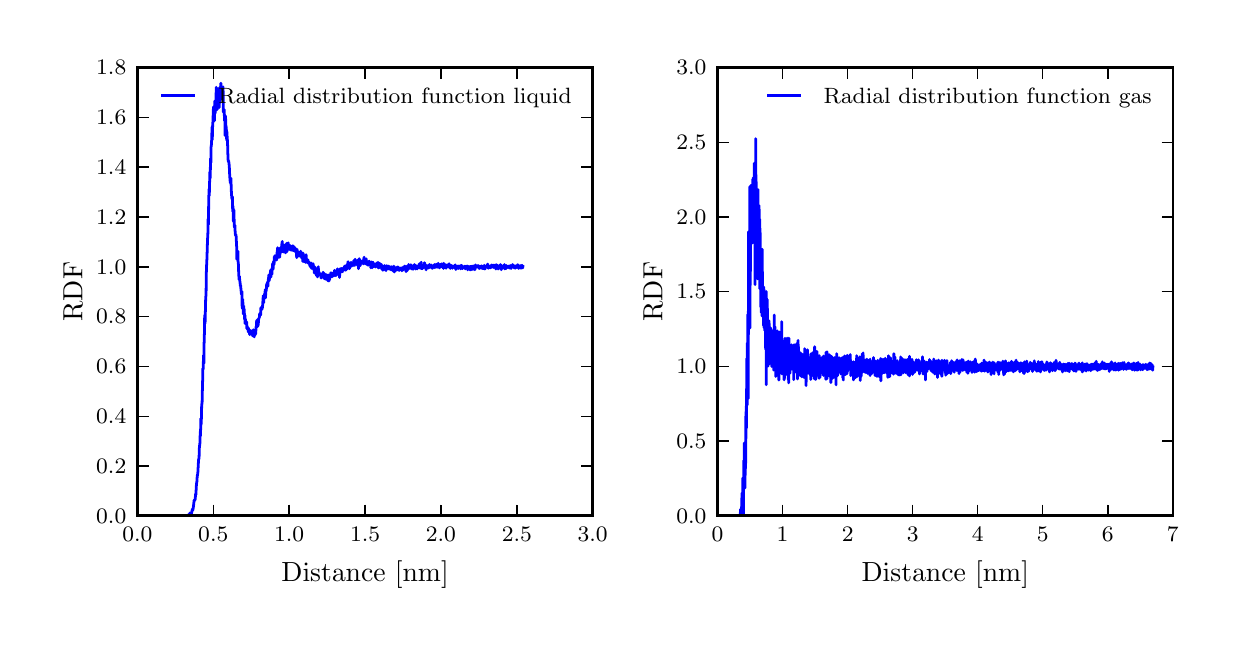 \begingroup%
\makeatletter%
\begin{pgfpicture}%
\pgfpathrectangle{\pgfpointorigin}{\pgfqpoint{5.906in}{2.953in}}%
\pgfusepath{use as bounding box, clip}%
\begin{pgfscope}%
\pgfsetbuttcap%
\pgfsetmiterjoin%
\definecolor{currentfill}{rgb}{1.0,1.0,1.0}%
\pgfsetfillcolor{currentfill}%
\pgfsetlinewidth{0.0pt}%
\definecolor{currentstroke}{rgb}{1.0,1.0,1.0}%
\pgfsetstrokecolor{currentstroke}%
\pgfsetdash{}{0pt}%
\pgfpathmoveto{\pgfqpoint{0.0in}{0.0in}}%
\pgfpathlineto{\pgfqpoint{5.906in}{0.0in}}%
\pgfpathlineto{\pgfqpoint{5.906in}{2.953in}}%
\pgfpathlineto{\pgfqpoint{0.0in}{2.953in}}%
\pgfpathclose%
\pgfusepath{fill}%
\end{pgfscope}%
\begin{pgfscope}%
\pgfsetbuttcap%
\pgfsetmiterjoin%
\definecolor{currentfill}{rgb}{1.0,1.0,1.0}%
\pgfsetfillcolor{currentfill}%
\pgfsetlinewidth{0.0pt}%
\definecolor{currentstroke}{rgb}{0.0,0.0,0.0}%
\pgfsetstrokecolor{currentstroke}%
\pgfsetstrokeopacity{0.0}%
\pgfsetdash{}{0pt}%
\pgfpathmoveto{\pgfqpoint{0.549in}{0.512in}}%
\pgfpathlineto{\pgfqpoint{2.825in}{0.512in}}%
\pgfpathlineto{\pgfqpoint{2.825in}{2.754in}}%
\pgfpathlineto{\pgfqpoint{0.549in}{2.754in}}%
\pgfpathclose%
\pgfusepath{fill}%
\end{pgfscope}%
\begin{pgfscope}%
\pgfpathrectangle{\pgfqpoint{0.549in}{0.512in}}{\pgfqpoint{2.277in}{2.242in}} %
\pgfusepath{clip}%
\pgfsetrectcap%
\pgfsetroundjoin%
\pgfsetlinewidth{1.004pt}%
\definecolor{currentstroke}{rgb}{0.0,0.0,1.0}%
\pgfsetstrokecolor{currentstroke}%
\pgfsetdash{}{0pt}%
\pgfpathmoveto{\pgfqpoint{0.552in}{0.512in}}%
\pgfpathlineto{\pgfqpoint{0.794in}{0.512in}}%
\pgfpathlineto{\pgfqpoint{0.797in}{0.514in}}%
\pgfpathlineto{\pgfqpoint{0.799in}{0.512in}}%
\pgfpathlineto{\pgfqpoint{0.8in}{0.513in}}%
\pgfpathlineto{\pgfqpoint{0.802in}{0.513in}}%
\pgfpathlineto{\pgfqpoint{0.804in}{0.517in}}%
\pgfpathlineto{\pgfqpoint{0.805in}{0.518in}}%
\pgfpathlineto{\pgfqpoint{0.807in}{0.515in}}%
\pgfpathlineto{\pgfqpoint{0.808in}{0.515in}}%
\pgfpathlineto{\pgfqpoint{0.81in}{0.514in}}%
\pgfpathlineto{\pgfqpoint{0.811in}{0.526in}}%
\pgfpathlineto{\pgfqpoint{0.813in}{0.521in}}%
\pgfpathlineto{\pgfqpoint{0.814in}{0.519in}}%
\pgfpathlineto{\pgfqpoint{0.816in}{0.521in}}%
\pgfpathlineto{\pgfqpoint{0.817in}{0.528in}}%
\pgfpathlineto{\pgfqpoint{0.819in}{0.523in}}%
\pgfpathlineto{\pgfqpoint{0.82in}{0.528in}}%
\pgfpathlineto{\pgfqpoint{0.822in}{0.538in}}%
\pgfpathlineto{\pgfqpoint{0.823in}{0.546in}}%
\pgfpathlineto{\pgfqpoint{0.825in}{0.54in}}%
\pgfpathlineto{\pgfqpoint{0.826in}{0.542in}}%
\pgfpathlineto{\pgfqpoint{0.828in}{0.554in}}%
\pgfpathlineto{\pgfqpoint{0.829in}{0.56in}}%
\pgfpathlineto{\pgfqpoint{0.831in}{0.579in}}%
\pgfpathlineto{\pgfqpoint{0.832in}{0.59in}}%
\pgfpathlineto{\pgfqpoint{0.834in}{0.587in}}%
\pgfpathlineto{\pgfqpoint{0.835in}{0.593in}}%
\pgfpathlineto{\pgfqpoint{0.837in}{0.592in}}%
\pgfpathlineto{\pgfqpoint{0.838in}{0.602in}}%
\pgfpathlineto{\pgfqpoint{0.84in}{0.623in}}%
\pgfpathlineto{\pgfqpoint{0.841in}{0.618in}}%
\pgfpathlineto{\pgfqpoint{0.843in}{0.655in}}%
\pgfpathlineto{\pgfqpoint{0.844in}{0.671in}}%
\pgfpathlineto{\pgfqpoint{0.846in}{0.683in}}%
\pgfpathlineto{\pgfqpoint{0.848in}{0.715in}}%
\pgfpathlineto{\pgfqpoint{0.849in}{0.714in}}%
\pgfpathlineto{\pgfqpoint{0.851in}{0.73in}}%
\pgfpathlineto{\pgfqpoint{0.852in}{0.749in}}%
\pgfpathlineto{\pgfqpoint{0.854in}{0.786in}}%
\pgfpathlineto{\pgfqpoint{0.855in}{0.796in}}%
\pgfpathlineto{\pgfqpoint{0.857in}{0.801in}}%
\pgfpathlineto{\pgfqpoint{0.858in}{0.848in}}%
\pgfpathlineto{\pgfqpoint{0.86in}{0.867in}}%
\pgfpathlineto{\pgfqpoint{0.861in}{0.874in}}%
\pgfpathlineto{\pgfqpoint{0.863in}{0.934in}}%
\pgfpathlineto{\pgfqpoint{0.864in}{0.912in}}%
\pgfpathlineto{\pgfqpoint{0.866in}{0.999in}}%
\pgfpathlineto{\pgfqpoint{0.867in}{0.967in}}%
\pgfpathlineto{\pgfqpoint{0.869in}{1.008in}}%
\pgfpathlineto{\pgfqpoint{0.87in}{1.07in}}%
\pgfpathlineto{\pgfqpoint{0.872in}{1.072in}}%
\pgfpathlineto{\pgfqpoint{0.873in}{1.122in}}%
\pgfpathlineto{\pgfqpoint{0.875in}{1.195in}}%
\pgfpathlineto{\pgfqpoint{0.876in}{1.249in}}%
\pgfpathlineto{\pgfqpoint{0.878in}{1.246in}}%
\pgfpathlineto{\pgfqpoint{0.879in}{1.315in}}%
\pgfpathlineto{\pgfqpoint{0.881in}{1.275in}}%
\pgfpathlineto{\pgfqpoint{0.882in}{1.37in}}%
\pgfpathlineto{\pgfqpoint{0.884in}{1.437in}}%
\pgfpathlineto{\pgfqpoint{0.885in}{1.516in}}%
\pgfpathlineto{\pgfqpoint{0.887in}{1.475in}}%
\pgfpathlineto{\pgfqpoint{0.889in}{1.555in}}%
\pgfpathlineto{\pgfqpoint{0.89in}{1.6in}}%
\pgfpathlineto{\pgfqpoint{0.892in}{1.62in}}%
\pgfpathlineto{\pgfqpoint{0.893in}{1.72in}}%
\pgfpathlineto{\pgfqpoint{0.895in}{1.773in}}%
\pgfpathlineto{\pgfqpoint{0.896in}{1.792in}}%
\pgfpathlineto{\pgfqpoint{0.898in}{1.85in}}%
\pgfpathlineto{\pgfqpoint{0.899in}{1.888in}}%
\pgfpathlineto{\pgfqpoint{0.901in}{1.922in}}%
\pgfpathlineto{\pgfqpoint{0.902in}{1.996in}}%
\pgfpathlineto{\pgfqpoint{0.904in}{1.969in}}%
\pgfpathlineto{\pgfqpoint{0.905in}{2.08in}}%
\pgfpathlineto{\pgfqpoint{0.907in}{2.147in}}%
\pgfpathlineto{\pgfqpoint{0.908in}{2.113in}}%
\pgfpathlineto{\pgfqpoint{0.91in}{2.193in}}%
\pgfpathlineto{\pgfqpoint{0.911in}{2.232in}}%
\pgfpathlineto{\pgfqpoint{0.913in}{2.201in}}%
\pgfpathlineto{\pgfqpoint{0.914in}{2.299in}}%
\pgfpathlineto{\pgfqpoint{0.916in}{2.279in}}%
\pgfpathlineto{\pgfqpoint{0.917in}{2.356in}}%
\pgfpathlineto{\pgfqpoint{0.919in}{2.371in}}%
\pgfpathlineto{\pgfqpoint{0.92in}{2.394in}}%
\pgfpathlineto{\pgfqpoint{0.922in}{2.457in}}%
\pgfpathlineto{\pgfqpoint{0.923in}{2.393in}}%
\pgfpathlineto{\pgfqpoint{0.925in}{2.47in}}%
\pgfpathlineto{\pgfqpoint{0.926in}{2.479in}}%
\pgfpathlineto{\pgfqpoint{0.928in}{2.531in}}%
\pgfpathlineto{\pgfqpoint{0.929in}{2.556in}}%
\pgfpathlineto{\pgfqpoint{0.931in}{2.553in}}%
\pgfpathlineto{\pgfqpoint{0.933in}{2.549in}}%
\pgfpathlineto{\pgfqpoint{0.934in}{2.488in}}%
\pgfpathlineto{\pgfqpoint{0.936in}{2.587in}}%
\pgfpathlineto{\pgfqpoint{0.937in}{2.523in}}%
\pgfpathlineto{\pgfqpoint{0.939in}{2.573in}}%
\pgfpathlineto{\pgfqpoint{0.94in}{2.538in}}%
\pgfpathlineto{\pgfqpoint{0.942in}{2.616in}}%
\pgfpathlineto{\pgfqpoint{0.943in}{2.655in}}%
\pgfpathlineto{\pgfqpoint{0.945in}{2.558in}}%
\pgfpathlineto{\pgfqpoint{0.946in}{2.588in}}%
\pgfpathlineto{\pgfqpoint{0.948in}{2.544in}}%
\pgfpathlineto{\pgfqpoint{0.949in}{2.648in}}%
\pgfpathlineto{\pgfqpoint{0.951in}{2.642in}}%
\pgfpathlineto{\pgfqpoint{0.952in}{2.625in}}%
\pgfpathlineto{\pgfqpoint{0.954in}{2.623in}}%
\pgfpathlineto{\pgfqpoint{0.955in}{2.605in}}%
\pgfpathlineto{\pgfqpoint{0.957in}{2.604in}}%
\pgfpathlineto{\pgfqpoint{0.958in}{2.554in}}%
\pgfpathlineto{\pgfqpoint{0.96in}{2.654in}}%
\pgfpathlineto{\pgfqpoint{0.961in}{2.616in}}%
\pgfpathlineto{\pgfqpoint{0.963in}{2.642in}}%
\pgfpathlineto{\pgfqpoint{0.964in}{2.615in}}%
\pgfpathlineto{\pgfqpoint{0.966in}{2.675in}}%
\pgfpathlineto{\pgfqpoint{0.969in}{2.606in}}%
\pgfpathlineto{\pgfqpoint{0.97in}{2.629in}}%
\pgfpathlineto{\pgfqpoint{0.972in}{2.594in}}%
\pgfpathlineto{\pgfqpoint{0.974in}{2.611in}}%
\pgfpathlineto{\pgfqpoint{0.975in}{2.647in}}%
\pgfpathlineto{\pgfqpoint{0.977in}{2.657in}}%
\pgfpathlineto{\pgfqpoint{0.978in}{2.532in}}%
\pgfpathlineto{\pgfqpoint{0.98in}{2.546in}}%
\pgfpathlineto{\pgfqpoint{0.981in}{2.527in}}%
\pgfpathlineto{\pgfqpoint{0.983in}{2.543in}}%
\pgfpathlineto{\pgfqpoint{0.984in}{2.488in}}%
\pgfpathlineto{\pgfqpoint{0.986in}{2.515in}}%
\pgfpathlineto{\pgfqpoint{0.987in}{2.413in}}%
\pgfpathlineto{\pgfqpoint{0.989in}{2.511in}}%
\pgfpathlineto{\pgfqpoint{0.99in}{2.489in}}%
\pgfpathlineto{\pgfqpoint{0.992in}{2.434in}}%
\pgfpathlineto{\pgfqpoint{0.993in}{2.457in}}%
\pgfpathlineto{\pgfqpoint{0.995in}{2.391in}}%
\pgfpathlineto{\pgfqpoint{0.996in}{2.433in}}%
\pgfpathlineto{\pgfqpoint{0.998in}{2.395in}}%
\pgfpathlineto{\pgfqpoint{0.999in}{2.39in}}%
\pgfpathlineto{\pgfqpoint{1.001in}{2.32in}}%
\pgfpathlineto{\pgfqpoint{1.002in}{2.293in}}%
\pgfpathlineto{\pgfqpoint{1.004in}{2.282in}}%
\pgfpathlineto{\pgfqpoint{1.005in}{2.287in}}%
\pgfpathlineto{\pgfqpoint{1.007in}{2.27in}}%
\pgfpathlineto{\pgfqpoint{1.008in}{2.262in}}%
\pgfpathlineto{\pgfqpoint{1.01in}{2.216in}}%
\pgfpathlineto{\pgfqpoint{1.011in}{2.202in}}%
\pgfpathlineto{\pgfqpoint{1.013in}{2.177in}}%
\pgfpathlineto{\pgfqpoint{1.014in}{2.179in}}%
\pgfpathlineto{\pgfqpoint{1.016in}{2.201in}}%
\pgfpathlineto{\pgfqpoint{1.018in}{2.146in}}%
\pgfpathlineto{\pgfqpoint{1.019in}{2.12in}}%
\pgfpathlineto{\pgfqpoint{1.021in}{2.1in}}%
\pgfpathlineto{\pgfqpoint{1.022in}{2.096in}}%
\pgfpathlineto{\pgfqpoint{1.024in}{2.108in}}%
\pgfpathlineto{\pgfqpoint{1.025in}{2.034in}}%
\pgfpathlineto{\pgfqpoint{1.027in}{2.061in}}%
\pgfpathlineto{\pgfqpoint{1.028in}{1.99in}}%
\pgfpathlineto{\pgfqpoint{1.03in}{1.983in}}%
\pgfpathlineto{\pgfqpoint{1.031in}{2.042in}}%
\pgfpathlineto{\pgfqpoint{1.033in}{1.962in}}%
\pgfpathlineto{\pgfqpoint{1.034in}{1.955in}}%
\pgfpathlineto{\pgfqpoint{1.036in}{1.965in}}%
\pgfpathlineto{\pgfqpoint{1.037in}{1.938in}}%
\pgfpathlineto{\pgfqpoint{1.039in}{1.915in}}%
\pgfpathlineto{\pgfqpoint{1.04in}{1.919in}}%
\pgfpathlineto{\pgfqpoint{1.042in}{1.914in}}%
\pgfpathlineto{\pgfqpoint{1.043in}{1.894in}}%
\pgfpathlineto{\pgfqpoint{1.045in}{1.856in}}%
\pgfpathlineto{\pgfqpoint{1.046in}{1.795in}}%
\pgfpathlineto{\pgfqpoint{1.048in}{1.826in}}%
\pgfpathlineto{\pgfqpoint{1.049in}{1.821in}}%
\pgfpathlineto{\pgfqpoint{1.051in}{1.835in}}%
\pgfpathlineto{\pgfqpoint{1.052in}{1.785in}}%
\pgfpathlineto{\pgfqpoint{1.054in}{1.766in}}%
\pgfpathlineto{\pgfqpoint{1.055in}{1.726in}}%
\pgfpathlineto{\pgfqpoint{1.057in}{1.694in}}%
\pgfpathlineto{\pgfqpoint{1.059in}{1.71in}}%
\pgfpathlineto{\pgfqpoint{1.06in}{1.691in}}%
\pgfpathlineto{\pgfqpoint{1.062in}{1.679in}}%
\pgfpathlineto{\pgfqpoint{1.063in}{1.662in}}%
\pgfpathlineto{\pgfqpoint{1.065in}{1.664in}}%
\pgfpathlineto{\pgfqpoint{1.066in}{1.649in}}%
\pgfpathlineto{\pgfqpoint{1.068in}{1.629in}}%
\pgfpathlineto{\pgfqpoint{1.069in}{1.619in}}%
\pgfpathlineto{\pgfqpoint{1.071in}{1.634in}}%
\pgfpathlineto{\pgfqpoint{1.072in}{1.564in}}%
\pgfpathlineto{\pgfqpoint{1.074in}{1.548in}}%
\pgfpathlineto{\pgfqpoint{1.075in}{1.595in}}%
\pgfpathlineto{\pgfqpoint{1.077in}{1.56in}}%
\pgfpathlineto{\pgfqpoint{1.078in}{1.522in}}%
\pgfpathlineto{\pgfqpoint{1.08in}{1.562in}}%
\pgfpathlineto{\pgfqpoint{1.081in}{1.538in}}%
\pgfpathlineto{\pgfqpoint{1.083in}{1.546in}}%
\pgfpathlineto{\pgfqpoint{1.084in}{1.495in}}%
\pgfpathlineto{\pgfqpoint{1.086in}{1.515in}}%
\pgfpathlineto{\pgfqpoint{1.087in}{1.474in}}%
\pgfpathlineto{\pgfqpoint{1.089in}{1.496in}}%
\pgfpathlineto{\pgfqpoint{1.09in}{1.479in}}%
\pgfpathlineto{\pgfqpoint{1.093in}{1.482in}}%
\pgfpathlineto{\pgfqpoint{1.095in}{1.481in}}%
\pgfpathlineto{\pgfqpoint{1.096in}{1.448in}}%
\pgfpathlineto{\pgfqpoint{1.098in}{1.461in}}%
\pgfpathlineto{\pgfqpoint{1.099in}{1.445in}}%
\pgfpathlineto{\pgfqpoint{1.101in}{1.454in}}%
\pgfpathlineto{\pgfqpoint{1.103in}{1.432in}}%
\pgfpathlineto{\pgfqpoint{1.104in}{1.451in}}%
\pgfpathlineto{\pgfqpoint{1.106in}{1.433in}}%
\pgfpathlineto{\pgfqpoint{1.107in}{1.43in}}%
\pgfpathlineto{\pgfqpoint{1.109in}{1.429in}}%
\pgfpathlineto{\pgfqpoint{1.11in}{1.418in}}%
\pgfpathlineto{\pgfqpoint{1.112in}{1.44in}}%
\pgfpathlineto{\pgfqpoint{1.113in}{1.431in}}%
\pgfpathlineto{\pgfqpoint{1.115in}{1.438in}}%
\pgfpathlineto{\pgfqpoint{1.116in}{1.428in}}%
\pgfpathlineto{\pgfqpoint{1.118in}{1.433in}}%
\pgfpathlineto{\pgfqpoint{1.119in}{1.427in}}%
\pgfpathlineto{\pgfqpoint{1.121in}{1.424in}}%
\pgfpathlineto{\pgfqpoint{1.122in}{1.433in}}%
\pgfpathlineto{\pgfqpoint{1.124in}{1.421in}}%
\pgfpathlineto{\pgfqpoint{1.125in}{1.412in}}%
\pgfpathlineto{\pgfqpoint{1.127in}{1.416in}}%
\pgfpathlineto{\pgfqpoint{1.128in}{1.443in}}%
\pgfpathlineto{\pgfqpoint{1.13in}{1.42in}}%
\pgfpathlineto{\pgfqpoint{1.131in}{1.419in}}%
\pgfpathlineto{\pgfqpoint{1.133in}{1.407in}}%
\pgfpathlineto{\pgfqpoint{1.134in}{1.43in}}%
\pgfpathlineto{\pgfqpoint{1.136in}{1.415in}}%
\pgfpathlineto{\pgfqpoint{1.137in}{1.426in}}%
\pgfpathlineto{\pgfqpoint{1.139in}{1.422in}}%
\pgfpathlineto{\pgfqpoint{1.14in}{1.423in}}%
\pgfpathlineto{\pgfqpoint{1.142in}{1.456in}}%
\pgfpathlineto{\pgfqpoint{1.144in}{1.463in}}%
\pgfpathlineto{\pgfqpoint{1.145in}{1.489in}}%
\pgfpathlineto{\pgfqpoint{1.147in}{1.469in}}%
\pgfpathlineto{\pgfqpoint{1.148in}{1.48in}}%
\pgfpathlineto{\pgfqpoint{1.15in}{1.459in}}%
\pgfpathlineto{\pgfqpoint{1.151in}{1.495in}}%
\pgfpathlineto{\pgfqpoint{1.153in}{1.466in}}%
\pgfpathlineto{\pgfqpoint{1.154in}{1.492in}}%
\pgfpathlineto{\pgfqpoint{1.156in}{1.5in}}%
\pgfpathlineto{\pgfqpoint{1.157in}{1.501in}}%
\pgfpathlineto{\pgfqpoint{1.159in}{1.507in}}%
\pgfpathlineto{\pgfqpoint{1.16in}{1.524in}}%
\pgfpathlineto{\pgfqpoint{1.162in}{1.518in}}%
\pgfpathlineto{\pgfqpoint{1.163in}{1.515in}}%
\pgfpathlineto{\pgfqpoint{1.165in}{1.519in}}%
\pgfpathlineto{\pgfqpoint{1.166in}{1.552in}}%
\pgfpathlineto{\pgfqpoint{1.168in}{1.55in}}%
\pgfpathlineto{\pgfqpoint{1.169in}{1.556in}}%
\pgfpathlineto{\pgfqpoint{1.171in}{1.544in}}%
\pgfpathlineto{\pgfqpoint{1.172in}{1.55in}}%
\pgfpathlineto{\pgfqpoint{1.174in}{1.554in}}%
\pgfpathlineto{\pgfqpoint{1.175in}{1.568in}}%
\pgfpathlineto{\pgfqpoint{1.177in}{1.598in}}%
\pgfpathlineto{\pgfqpoint{1.178in}{1.613in}}%
\pgfpathlineto{\pgfqpoint{1.18in}{1.577in}}%
\pgfpathlineto{\pgfqpoint{1.181in}{1.612in}}%
\pgfpathlineto{\pgfqpoint{1.183in}{1.609in}}%
\pgfpathlineto{\pgfqpoint{1.184in}{1.622in}}%
\pgfpathlineto{\pgfqpoint{1.186in}{1.618in}}%
\pgfpathlineto{\pgfqpoint{1.188in}{1.644in}}%
\pgfpathlineto{\pgfqpoint{1.189in}{1.602in}}%
\pgfpathlineto{\pgfqpoint{1.191in}{1.639in}}%
\pgfpathlineto{\pgfqpoint{1.192in}{1.635in}}%
\pgfpathlineto{\pgfqpoint{1.194in}{1.65in}}%
\pgfpathlineto{\pgfqpoint{1.195in}{1.672in}}%
\pgfpathlineto{\pgfqpoint{1.197in}{1.662in}}%
\pgfpathlineto{\pgfqpoint{1.198in}{1.676in}}%
\pgfpathlineto{\pgfqpoint{1.2in}{1.681in}}%
\pgfpathlineto{\pgfqpoint{1.201in}{1.66in}}%
\pgfpathlineto{\pgfqpoint{1.203in}{1.695in}}%
\pgfpathlineto{\pgfqpoint{1.204in}{1.695in}}%
\pgfpathlineto{\pgfqpoint{1.206in}{1.717in}}%
\pgfpathlineto{\pgfqpoint{1.207in}{1.687in}}%
\pgfpathlineto{\pgfqpoint{1.209in}{1.699in}}%
\pgfpathlineto{\pgfqpoint{1.21in}{1.718in}}%
\pgfpathlineto{\pgfqpoint{1.212in}{1.713in}}%
\pgfpathlineto{\pgfqpoint{1.213in}{1.725in}}%
\pgfpathlineto{\pgfqpoint{1.215in}{1.741in}}%
\pgfpathlineto{\pgfqpoint{1.216in}{1.706in}}%
\pgfpathlineto{\pgfqpoint{1.218in}{1.745in}}%
\pgfpathlineto{\pgfqpoint{1.219in}{1.724in}}%
\pgfpathlineto{\pgfqpoint{1.221in}{1.72in}}%
\pgfpathlineto{\pgfqpoint{1.222in}{1.741in}}%
\pgfpathlineto{\pgfqpoint{1.224in}{1.757in}}%
\pgfpathlineto{\pgfqpoint{1.225in}{1.775in}}%
\pgfpathlineto{\pgfqpoint{1.227in}{1.745in}}%
\pgfpathlineto{\pgfqpoint{1.229in}{1.781in}}%
\pgfpathlineto{\pgfqpoint{1.23in}{1.785in}}%
\pgfpathlineto{\pgfqpoint{1.232in}{1.768in}}%
\pgfpathlineto{\pgfqpoint{1.233in}{1.808in}}%
\pgfpathlineto{\pgfqpoint{1.235in}{1.794in}}%
\pgfpathlineto{\pgfqpoint{1.236in}{1.813in}}%
\pgfpathlineto{\pgfqpoint{1.238in}{1.804in}}%
\pgfpathlineto{\pgfqpoint{1.239in}{1.8in}}%
\pgfpathlineto{\pgfqpoint{1.241in}{1.803in}}%
\pgfpathlineto{\pgfqpoint{1.242in}{1.814in}}%
\pgfpathlineto{\pgfqpoint{1.244in}{1.791in}}%
\pgfpathlineto{\pgfqpoint{1.245in}{1.795in}}%
\pgfpathlineto{\pgfqpoint{1.247in}{1.829in}}%
\pgfpathlineto{\pgfqpoint{1.248in}{1.834in}}%
\pgfpathlineto{\pgfqpoint{1.25in}{1.853in}}%
\pgfpathlineto{\pgfqpoint{1.251in}{1.802in}}%
\pgfpathlineto{\pgfqpoint{1.253in}{1.828in}}%
\pgfpathlineto{\pgfqpoint{1.254in}{1.823in}}%
\pgfpathlineto{\pgfqpoint{1.256in}{1.84in}}%
\pgfpathlineto{\pgfqpoint{1.257in}{1.831in}}%
\pgfpathlineto{\pgfqpoint{1.259in}{1.814in}}%
\pgfpathlineto{\pgfqpoint{1.26in}{1.805in}}%
\pgfpathlineto{\pgfqpoint{1.262in}{1.835in}}%
\pgfpathlineto{\pgfqpoint{1.263in}{1.852in}}%
\pgfpathlineto{\pgfqpoint{1.265in}{1.845in}}%
\pgfpathlineto{\pgfqpoint{1.266in}{1.828in}}%
\pgfpathlineto{\pgfqpoint{1.268in}{1.857in}}%
\pgfpathlineto{\pgfqpoint{1.269in}{1.842in}}%
\pgfpathlineto{\pgfqpoint{1.271in}{1.871in}}%
\pgfpathlineto{\pgfqpoint{1.273in}{1.884in}}%
\pgfpathlineto{\pgfqpoint{1.274in}{1.857in}}%
\pgfpathlineto{\pgfqpoint{1.276in}{1.851in}}%
\pgfpathlineto{\pgfqpoint{1.277in}{1.853in}}%
\pgfpathlineto{\pgfqpoint{1.279in}{1.831in}}%
\pgfpathlineto{\pgfqpoint{1.28in}{1.856in}}%
\pgfpathlineto{\pgfqpoint{1.282in}{1.837in}}%
\pgfpathlineto{\pgfqpoint{1.283in}{1.843in}}%
\pgfpathlineto{\pgfqpoint{1.285in}{1.866in}}%
\pgfpathlineto{\pgfqpoint{1.286in}{1.866in}}%
\pgfpathlineto{\pgfqpoint{1.288in}{1.86in}}%
\pgfpathlineto{\pgfqpoint{1.289in}{1.827in}}%
\pgfpathlineto{\pgfqpoint{1.291in}{1.846in}}%
\pgfpathlineto{\pgfqpoint{1.292in}{1.842in}}%
\pgfpathlineto{\pgfqpoint{1.294in}{1.867in}}%
\pgfpathlineto{\pgfqpoint{1.295in}{1.875in}}%
\pgfpathlineto{\pgfqpoint{1.297in}{1.833in}}%
\pgfpathlineto{\pgfqpoint{1.298in}{1.855in}}%
\pgfpathlineto{\pgfqpoint{1.3in}{1.859in}}%
\pgfpathlineto{\pgfqpoint{1.301in}{1.843in}}%
\pgfpathlineto{\pgfqpoint{1.303in}{1.877in}}%
\pgfpathlineto{\pgfqpoint{1.304in}{1.853in}}%
\pgfpathlineto{\pgfqpoint{1.306in}{1.862in}}%
\pgfpathlineto{\pgfqpoint{1.307in}{1.866in}}%
\pgfpathlineto{\pgfqpoint{1.309in}{1.856in}}%
\pgfpathlineto{\pgfqpoint{1.31in}{1.844in}}%
\pgfpathlineto{\pgfqpoint{1.312in}{1.856in}}%
\pgfpathlineto{\pgfqpoint{1.314in}{1.863in}}%
\pgfpathlineto{\pgfqpoint{1.315in}{1.855in}}%
\pgfpathlineto{\pgfqpoint{1.317in}{1.84in}}%
\pgfpathlineto{\pgfqpoint{1.318in}{1.846in}}%
\pgfpathlineto{\pgfqpoint{1.32in}{1.854in}}%
\pgfpathlineto{\pgfqpoint{1.321in}{1.841in}}%
\pgfpathlineto{\pgfqpoint{1.323in}{1.859in}}%
\pgfpathlineto{\pgfqpoint{1.324in}{1.853in}}%
\pgfpathlineto{\pgfqpoint{1.326in}{1.863in}}%
\pgfpathlineto{\pgfqpoint{1.327in}{1.84in}}%
\pgfpathlineto{\pgfqpoint{1.329in}{1.838in}}%
\pgfpathlineto{\pgfqpoint{1.33in}{1.84in}}%
\pgfpathlineto{\pgfqpoint{1.332in}{1.853in}}%
\pgfpathlineto{\pgfqpoint{1.333in}{1.857in}}%
\pgfpathlineto{\pgfqpoint{1.335in}{1.843in}}%
\pgfpathlineto{\pgfqpoint{1.336in}{1.853in}}%
\pgfpathlineto{\pgfqpoint{1.338in}{1.837in}}%
\pgfpathlineto{\pgfqpoint{1.339in}{1.842in}}%
\pgfpathlineto{\pgfqpoint{1.341in}{1.829in}}%
\pgfpathlineto{\pgfqpoint{1.342in}{1.84in}}%
\pgfpathlineto{\pgfqpoint{1.344in}{1.832in}}%
\pgfpathlineto{\pgfqpoint{1.345in}{1.803in}}%
\pgfpathlineto{\pgfqpoint{1.347in}{1.845in}}%
\pgfpathlineto{\pgfqpoint{1.348in}{1.828in}}%
\pgfpathlineto{\pgfqpoint{1.35in}{1.829in}}%
\pgfpathlineto{\pgfqpoint{1.351in}{1.834in}}%
\pgfpathlineto{\pgfqpoint{1.353in}{1.817in}}%
\pgfpathlineto{\pgfqpoint{1.354in}{1.812in}}%
\pgfpathlineto{\pgfqpoint{1.356in}{1.825in}}%
\pgfpathlineto{\pgfqpoint{1.358in}{1.812in}}%
\pgfpathlineto{\pgfqpoint{1.359in}{1.821in}}%
\pgfpathlineto{\pgfqpoint{1.361in}{1.816in}}%
\pgfpathlineto{\pgfqpoint{1.362in}{1.81in}}%
\pgfpathlineto{\pgfqpoint{1.364in}{1.816in}}%
\pgfpathlineto{\pgfqpoint{1.365in}{1.835in}}%
\pgfpathlineto{\pgfqpoint{1.367in}{1.821in}}%
\pgfpathlineto{\pgfqpoint{1.368in}{1.814in}}%
\pgfpathlineto{\pgfqpoint{1.37in}{1.824in}}%
\pgfpathlineto{\pgfqpoint{1.371in}{1.8in}}%
\pgfpathlineto{\pgfqpoint{1.373in}{1.823in}}%
\pgfpathlineto{\pgfqpoint{1.374in}{1.815in}}%
\pgfpathlineto{\pgfqpoint{1.376in}{1.784in}}%
\pgfpathlineto{\pgfqpoint{1.377in}{1.826in}}%
\pgfpathlineto{\pgfqpoint{1.379in}{1.798in}}%
\pgfpathlineto{\pgfqpoint{1.38in}{1.815in}}%
\pgfpathlineto{\pgfqpoint{1.382in}{1.783in}}%
\pgfpathlineto{\pgfqpoint{1.383in}{1.806in}}%
\pgfpathlineto{\pgfqpoint{1.385in}{1.786in}}%
\pgfpathlineto{\pgfqpoint{1.386in}{1.791in}}%
\pgfpathlineto{\pgfqpoint{1.388in}{1.794in}}%
\pgfpathlineto{\pgfqpoint{1.389in}{1.804in}}%
\pgfpathlineto{\pgfqpoint{1.391in}{1.778in}}%
\pgfpathlineto{\pgfqpoint{1.392in}{1.818in}}%
\pgfpathlineto{\pgfqpoint{1.394in}{1.781in}}%
\pgfpathlineto{\pgfqpoint{1.395in}{1.784in}}%
\pgfpathlineto{\pgfqpoint{1.397in}{1.784in}}%
\pgfpathlineto{\pgfqpoint{1.399in}{1.789in}}%
\pgfpathlineto{\pgfqpoint{1.4in}{1.793in}}%
\pgfpathlineto{\pgfqpoint{1.402in}{1.788in}}%
\pgfpathlineto{\pgfqpoint{1.403in}{1.777in}}%
\pgfpathlineto{\pgfqpoint{1.405in}{1.774in}}%
\pgfpathlineto{\pgfqpoint{1.406in}{1.779in}}%
\pgfpathlineto{\pgfqpoint{1.408in}{1.78in}}%
\pgfpathlineto{\pgfqpoint{1.409in}{1.78in}}%
\pgfpathlineto{\pgfqpoint{1.411in}{1.762in}}%
\pgfpathlineto{\pgfqpoint{1.412in}{1.763in}}%
\pgfpathlineto{\pgfqpoint{1.414in}{1.772in}}%
\pgfpathlineto{\pgfqpoint{1.415in}{1.754in}}%
\pgfpathlineto{\pgfqpoint{1.417in}{1.773in}}%
\pgfpathlineto{\pgfqpoint{1.418in}{1.776in}}%
\pgfpathlineto{\pgfqpoint{1.42in}{1.751in}}%
\pgfpathlineto{\pgfqpoint{1.421in}{1.749in}}%
\pgfpathlineto{\pgfqpoint{1.423in}{1.765in}}%
\pgfpathlineto{\pgfqpoint{1.424in}{1.752in}}%
\pgfpathlineto{\pgfqpoint{1.426in}{1.757in}}%
\pgfpathlineto{\pgfqpoint{1.427in}{1.773in}}%
\pgfpathlineto{\pgfqpoint{1.429in}{1.758in}}%
\pgfpathlineto{\pgfqpoint{1.43in}{1.754in}}%
\pgfpathlineto{\pgfqpoint{1.432in}{1.744in}}%
\pgfpathlineto{\pgfqpoint{1.433in}{1.726in}}%
\pgfpathlineto{\pgfqpoint{1.435in}{1.758in}}%
\pgfpathlineto{\pgfqpoint{1.436in}{1.737in}}%
\pgfpathlineto{\pgfqpoint{1.438in}{1.73in}}%
\pgfpathlineto{\pgfqpoint{1.439in}{1.734in}}%
\pgfpathlineto{\pgfqpoint{1.441in}{1.749in}}%
\pgfpathlineto{\pgfqpoint{1.443in}{1.72in}}%
\pgfpathlineto{\pgfqpoint{1.444in}{1.713in}}%
\pgfpathlineto{\pgfqpoint{1.446in}{1.748in}}%
\pgfpathlineto{\pgfqpoint{1.447in}{1.723in}}%
\pgfpathlineto{\pgfqpoint{1.449in}{1.707in}}%
\pgfpathlineto{\pgfqpoint{1.45in}{1.741in}}%
\pgfpathlineto{\pgfqpoint{1.452in}{1.712in}}%
\pgfpathlineto{\pgfqpoint{1.453in}{1.758in}}%
\pgfpathlineto{\pgfqpoint{1.455in}{1.717in}}%
\pgfpathlineto{\pgfqpoint{1.456in}{1.732in}}%
\pgfpathlineto{\pgfqpoint{1.458in}{1.72in}}%
\pgfpathlineto{\pgfqpoint{1.459in}{1.719in}}%
\pgfpathlineto{\pgfqpoint{1.461in}{1.725in}}%
\pgfpathlineto{\pgfqpoint{1.462in}{1.718in}}%
\pgfpathlineto{\pgfqpoint{1.464in}{1.719in}}%
\pgfpathlineto{\pgfqpoint{1.465in}{1.719in}}%
\pgfpathlineto{\pgfqpoint{1.467in}{1.701in}}%
\pgfpathlineto{\pgfqpoint{1.468in}{1.707in}}%
\pgfpathlineto{\pgfqpoint{1.47in}{1.718in}}%
\pgfpathlineto{\pgfqpoint{1.471in}{1.717in}}%
\pgfpathlineto{\pgfqpoint{1.473in}{1.723in}}%
\pgfpathlineto{\pgfqpoint{1.474in}{1.721in}}%
\pgfpathlineto{\pgfqpoint{1.476in}{1.724in}}%
\pgfpathlineto{\pgfqpoint{1.477in}{1.73in}}%
\pgfpathlineto{\pgfqpoint{1.479in}{1.714in}}%
\pgfpathlineto{\pgfqpoint{1.48in}{1.72in}}%
\pgfpathlineto{\pgfqpoint{1.482in}{1.699in}}%
\pgfpathlineto{\pgfqpoint{1.484in}{1.724in}}%
\pgfpathlineto{\pgfqpoint{1.485in}{1.707in}}%
\pgfpathlineto{\pgfqpoint{1.487in}{1.71in}}%
\pgfpathlineto{\pgfqpoint{1.488in}{1.695in}}%
\pgfpathlineto{\pgfqpoint{1.49in}{1.718in}}%
\pgfpathlineto{\pgfqpoint{1.491in}{1.702in}}%
\pgfpathlineto{\pgfqpoint{1.493in}{1.718in}}%
\pgfpathlineto{\pgfqpoint{1.494in}{1.695in}}%
\pgfpathlineto{\pgfqpoint{1.496in}{1.713in}}%
\pgfpathlineto{\pgfqpoint{1.497in}{1.709in}}%
\pgfpathlineto{\pgfqpoint{1.499in}{1.701in}}%
\pgfpathlineto{\pgfqpoint{1.5in}{1.688in}}%
\pgfpathlineto{\pgfqpoint{1.502in}{1.717in}}%
\pgfpathlineto{\pgfqpoint{1.503in}{1.707in}}%
\pgfpathlineto{\pgfqpoint{1.505in}{1.708in}}%
\pgfpathlineto{\pgfqpoint{1.506in}{1.686in}}%
\pgfpathlineto{\pgfqpoint{1.508in}{1.698in}}%
\pgfpathlineto{\pgfqpoint{1.509in}{1.692in}}%
\pgfpathlineto{\pgfqpoint{1.511in}{1.703in}}%
\pgfpathlineto{\pgfqpoint{1.512in}{1.712in}}%
\pgfpathlineto{\pgfqpoint{1.514in}{1.704in}}%
\pgfpathlineto{\pgfqpoint{1.515in}{1.727in}}%
\pgfpathlineto{\pgfqpoint{1.517in}{1.72in}}%
\pgfpathlineto{\pgfqpoint{1.518in}{1.716in}}%
\pgfpathlineto{\pgfqpoint{1.52in}{1.727in}}%
\pgfpathlineto{\pgfqpoint{1.521in}{1.723in}}%
\pgfpathlineto{\pgfqpoint{1.523in}{1.708in}}%
\pgfpathlineto{\pgfqpoint{1.524in}{1.715in}}%
\pgfpathlineto{\pgfqpoint{1.526in}{1.723in}}%
\pgfpathlineto{\pgfqpoint{1.528in}{1.716in}}%
\pgfpathlineto{\pgfqpoint{1.529in}{1.721in}}%
\pgfpathlineto{\pgfqpoint{1.531in}{1.712in}}%
\pgfpathlineto{\pgfqpoint{1.532in}{1.716in}}%
\pgfpathlineto{\pgfqpoint{1.534in}{1.74in}}%
\pgfpathlineto{\pgfqpoint{1.535in}{1.715in}}%
\pgfpathlineto{\pgfqpoint{1.537in}{1.721in}}%
\pgfpathlineto{\pgfqpoint{1.538in}{1.725in}}%
\pgfpathlineto{\pgfqpoint{1.54in}{1.713in}}%
\pgfpathlineto{\pgfqpoint{1.541in}{1.717in}}%
\pgfpathlineto{\pgfqpoint{1.543in}{1.724in}}%
\pgfpathlineto{\pgfqpoint{1.544in}{1.715in}}%
\pgfpathlineto{\pgfqpoint{1.546in}{1.734in}}%
\pgfpathlineto{\pgfqpoint{1.547in}{1.738in}}%
\pgfpathlineto{\pgfqpoint{1.549in}{1.747in}}%
\pgfpathlineto{\pgfqpoint{1.55in}{1.722in}}%
\pgfpathlineto{\pgfqpoint{1.552in}{1.73in}}%
\pgfpathlineto{\pgfqpoint{1.553in}{1.725in}}%
\pgfpathlineto{\pgfqpoint{1.555in}{1.718in}}%
\pgfpathlineto{\pgfqpoint{1.556in}{1.719in}}%
\pgfpathlineto{\pgfqpoint{1.558in}{1.74in}}%
\pgfpathlineto{\pgfqpoint{1.559in}{1.704in}}%
\pgfpathlineto{\pgfqpoint{1.561in}{1.73in}}%
\pgfpathlineto{\pgfqpoint{1.562in}{1.748in}}%
\pgfpathlineto{\pgfqpoint{1.564in}{1.729in}}%
\pgfpathlineto{\pgfqpoint{1.565in}{1.748in}}%
\pgfpathlineto{\pgfqpoint{1.567in}{1.74in}}%
\pgfpathlineto{\pgfqpoint{1.569in}{1.738in}}%
\pgfpathlineto{\pgfqpoint{1.57in}{1.749in}}%
\pgfpathlineto{\pgfqpoint{1.572in}{1.732in}}%
\pgfpathlineto{\pgfqpoint{1.573in}{1.733in}}%
\pgfpathlineto{\pgfqpoint{1.575in}{1.739in}}%
\pgfpathlineto{\pgfqpoint{1.576in}{1.75in}}%
\pgfpathlineto{\pgfqpoint{1.578in}{1.747in}}%
\pgfpathlineto{\pgfqpoint{1.579in}{1.739in}}%
\pgfpathlineto{\pgfqpoint{1.581in}{1.753in}}%
\pgfpathlineto{\pgfqpoint{1.582in}{1.741in}}%
\pgfpathlineto{\pgfqpoint{1.585in}{1.761in}}%
\pgfpathlineto{\pgfqpoint{1.587in}{1.758in}}%
\pgfpathlineto{\pgfqpoint{1.588in}{1.753in}}%
\pgfpathlineto{\pgfqpoint{1.59in}{1.74in}}%
\pgfpathlineto{\pgfqpoint{1.591in}{1.742in}}%
\pgfpathlineto{\pgfqpoint{1.593in}{1.748in}}%
\pgfpathlineto{\pgfqpoint{1.594in}{1.766in}}%
\pgfpathlineto{\pgfqpoint{1.596in}{1.746in}}%
\pgfpathlineto{\pgfqpoint{1.597in}{1.769in}}%
\pgfpathlineto{\pgfqpoint{1.599in}{1.748in}}%
\pgfpathlineto{\pgfqpoint{1.6in}{1.769in}}%
\pgfpathlineto{\pgfqpoint{1.602in}{1.783in}}%
\pgfpathlineto{\pgfqpoint{1.603in}{1.759in}}%
\pgfpathlineto{\pgfqpoint{1.605in}{1.777in}}%
\pgfpathlineto{\pgfqpoint{1.606in}{1.75in}}%
\pgfpathlineto{\pgfqpoint{1.608in}{1.755in}}%
\pgfpathlineto{\pgfqpoint{1.609in}{1.748in}}%
\pgfpathlineto{\pgfqpoint{1.611in}{1.773in}}%
\pgfpathlineto{\pgfqpoint{1.613in}{1.769in}}%
\pgfpathlineto{\pgfqpoint{1.614in}{1.773in}}%
\pgfpathlineto{\pgfqpoint{1.616in}{1.764in}}%
\pgfpathlineto{\pgfqpoint{1.617in}{1.78in}}%
\pgfpathlineto{\pgfqpoint{1.619in}{1.772in}}%
\pgfpathlineto{\pgfqpoint{1.62in}{1.76in}}%
\pgfpathlineto{\pgfqpoint{1.622in}{1.772in}}%
\pgfpathlineto{\pgfqpoint{1.623in}{1.776in}}%
\pgfpathlineto{\pgfqpoint{1.625in}{1.768in}}%
\pgfpathlineto{\pgfqpoint{1.626in}{1.772in}}%
\pgfpathlineto{\pgfqpoint{1.628in}{1.764in}}%
\pgfpathlineto{\pgfqpoint{1.629in}{1.778in}}%
\pgfpathlineto{\pgfqpoint{1.631in}{1.789in}}%
\pgfpathlineto{\pgfqpoint{1.632in}{1.765in}}%
\pgfpathlineto{\pgfqpoint{1.634in}{1.764in}}%
\pgfpathlineto{\pgfqpoint{1.635in}{1.78in}}%
\pgfpathlineto{\pgfqpoint{1.637in}{1.795in}}%
\pgfpathlineto{\pgfqpoint{1.638in}{1.773in}}%
\pgfpathlineto{\pgfqpoint{1.64in}{1.786in}}%
\pgfpathlineto{\pgfqpoint{1.641in}{1.78in}}%
\pgfpathlineto{\pgfqpoint{1.643in}{1.78in}}%
\pgfpathlineto{\pgfqpoint{1.644in}{1.787in}}%
\pgfpathlineto{\pgfqpoint{1.646in}{1.771in}}%
\pgfpathlineto{\pgfqpoint{1.647in}{1.769in}}%
\pgfpathlineto{\pgfqpoint{1.649in}{1.767in}}%
\pgfpathlineto{\pgfqpoint{1.65in}{1.79in}}%
\pgfpathlineto{\pgfqpoint{1.652in}{1.785in}}%
\pgfpathlineto{\pgfqpoint{1.654in}{1.748in}}%
\pgfpathlineto{\pgfqpoint{1.655in}{1.778in}}%
\pgfpathlineto{\pgfqpoint{1.657in}{1.784in}}%
\pgfpathlineto{\pgfqpoint{1.658in}{1.798in}}%
\pgfpathlineto{\pgfqpoint{1.66in}{1.782in}}%
\pgfpathlineto{\pgfqpoint{1.661in}{1.773in}}%
\pgfpathlineto{\pgfqpoint{1.663in}{1.763in}}%
\pgfpathlineto{\pgfqpoint{1.664in}{1.776in}}%
\pgfpathlineto{\pgfqpoint{1.666in}{1.777in}}%
\pgfpathlineto{\pgfqpoint{1.667in}{1.787in}}%
\pgfpathlineto{\pgfqpoint{1.669in}{1.774in}}%
\pgfpathlineto{\pgfqpoint{1.67in}{1.78in}}%
\pgfpathlineto{\pgfqpoint{1.672in}{1.784in}}%
\pgfpathlineto{\pgfqpoint{1.673in}{1.777in}}%
\pgfpathlineto{\pgfqpoint{1.675in}{1.781in}}%
\pgfpathlineto{\pgfqpoint{1.676in}{1.785in}}%
\pgfpathlineto{\pgfqpoint{1.678in}{1.772in}}%
\pgfpathlineto{\pgfqpoint{1.679in}{1.788in}}%
\pgfpathlineto{\pgfqpoint{1.681in}{1.799in}}%
\pgfpathlineto{\pgfqpoint{1.682in}{1.805in}}%
\pgfpathlineto{\pgfqpoint{1.684in}{1.777in}}%
\pgfpathlineto{\pgfqpoint{1.685in}{1.785in}}%
\pgfpathlineto{\pgfqpoint{1.687in}{1.773in}}%
\pgfpathlineto{\pgfqpoint{1.688in}{1.776in}}%
\pgfpathlineto{\pgfqpoint{1.69in}{1.783in}}%
\pgfpathlineto{\pgfqpoint{1.691in}{1.781in}}%
\pgfpathlineto{\pgfqpoint{1.693in}{1.797in}}%
\pgfpathlineto{\pgfqpoint{1.694in}{1.77in}}%
\pgfpathlineto{\pgfqpoint{1.696in}{1.775in}}%
\pgfpathlineto{\pgfqpoint{1.698in}{1.771in}}%
\pgfpathlineto{\pgfqpoint{1.699in}{1.784in}}%
\pgfpathlineto{\pgfqpoint{1.701in}{1.769in}}%
\pgfpathlineto{\pgfqpoint{1.702in}{1.765in}}%
\pgfpathlineto{\pgfqpoint{1.704in}{1.773in}}%
\pgfpathlineto{\pgfqpoint{1.705in}{1.776in}}%
\pgfpathlineto{\pgfqpoint{1.707in}{1.786in}}%
\pgfpathlineto{\pgfqpoint{1.708in}{1.772in}}%
\pgfpathlineto{\pgfqpoint{1.71in}{1.784in}}%
\pgfpathlineto{\pgfqpoint{1.711in}{1.773in}}%
\pgfpathlineto{\pgfqpoint{1.713in}{1.774in}}%
\pgfpathlineto{\pgfqpoint{1.714in}{1.779in}}%
\pgfpathlineto{\pgfqpoint{1.716in}{1.752in}}%
\pgfpathlineto{\pgfqpoint{1.717in}{1.764in}}%
\pgfpathlineto{\pgfqpoint{1.72in}{1.782in}}%
\pgfpathlineto{\pgfqpoint{1.722in}{1.771in}}%
\pgfpathlineto{\pgfqpoint{1.723in}{1.753in}}%
\pgfpathlineto{\pgfqpoint{1.725in}{1.78in}}%
\pgfpathlineto{\pgfqpoint{1.726in}{1.779in}}%
\pgfpathlineto{\pgfqpoint{1.728in}{1.76in}}%
\pgfpathlineto{\pgfqpoint{1.729in}{1.775in}}%
\pgfpathlineto{\pgfqpoint{1.731in}{1.771in}}%
\pgfpathlineto{\pgfqpoint{1.732in}{1.758in}}%
\pgfpathlineto{\pgfqpoint{1.734in}{1.772in}}%
\pgfpathlineto{\pgfqpoint{1.735in}{1.769in}}%
\pgfpathlineto{\pgfqpoint{1.737in}{1.771in}}%
\pgfpathlineto{\pgfqpoint{1.739in}{1.77in}}%
\pgfpathlineto{\pgfqpoint{1.74in}{1.756in}}%
\pgfpathlineto{\pgfqpoint{1.742in}{1.766in}}%
\pgfpathlineto{\pgfqpoint{1.743in}{1.763in}}%
\pgfpathlineto{\pgfqpoint{1.745in}{1.776in}}%
\pgfpathlineto{\pgfqpoint{1.746in}{1.763in}}%
\pgfpathlineto{\pgfqpoint{1.748in}{1.778in}}%
\pgfpathlineto{\pgfqpoint{1.749in}{1.761in}}%
\pgfpathlineto{\pgfqpoint{1.751in}{1.763in}}%
\pgfpathlineto{\pgfqpoint{1.752in}{1.779in}}%
\pgfpathlineto{\pgfqpoint{1.754in}{1.751in}}%
\pgfpathlineto{\pgfqpoint{1.755in}{1.772in}}%
\pgfpathlineto{\pgfqpoint{1.757in}{1.765in}}%
\pgfpathlineto{\pgfqpoint{1.758in}{1.763in}}%
\pgfpathlineto{\pgfqpoint{1.76in}{1.775in}}%
\pgfpathlineto{\pgfqpoint{1.761in}{1.754in}}%
\pgfpathlineto{\pgfqpoint{1.763in}{1.76in}}%
\pgfpathlineto{\pgfqpoint{1.764in}{1.76in}}%
\pgfpathlineto{\pgfqpoint{1.766in}{1.758in}}%
\pgfpathlineto{\pgfqpoint{1.767in}{1.77in}}%
\pgfpathlineto{\pgfqpoint{1.769in}{1.766in}}%
\pgfpathlineto{\pgfqpoint{1.77in}{1.746in}}%
\pgfpathlineto{\pgfqpoint{1.772in}{1.751in}}%
\pgfpathlineto{\pgfqpoint{1.773in}{1.752in}}%
\pgfpathlineto{\pgfqpoint{1.775in}{1.744in}}%
\pgfpathlineto{\pgfqpoint{1.776in}{1.74in}}%
\pgfpathlineto{\pgfqpoint{1.778in}{1.751in}}%
\pgfpathlineto{\pgfqpoint{1.779in}{1.76in}}%
\pgfpathlineto{\pgfqpoint{1.781in}{1.751in}}%
\pgfpathlineto{\pgfqpoint{1.783in}{1.754in}}%
\pgfpathlineto{\pgfqpoint{1.784in}{1.764in}}%
\pgfpathlineto{\pgfqpoint{1.786in}{1.742in}}%
\pgfpathlineto{\pgfqpoint{1.787in}{1.758in}}%
\pgfpathlineto{\pgfqpoint{1.789in}{1.744in}}%
\pgfpathlineto{\pgfqpoint{1.79in}{1.759in}}%
\pgfpathlineto{\pgfqpoint{1.792in}{1.738in}}%
\pgfpathlineto{\pgfqpoint{1.793in}{1.762in}}%
\pgfpathlineto{\pgfqpoint{1.795in}{1.751in}}%
\pgfpathlineto{\pgfqpoint{1.796in}{1.763in}}%
\pgfpathlineto{\pgfqpoint{1.798in}{1.75in}}%
\pgfpathlineto{\pgfqpoint{1.799in}{1.749in}}%
\pgfpathlineto{\pgfqpoint{1.801in}{1.749in}}%
\pgfpathlineto{\pgfqpoint{1.802in}{1.747in}}%
\pgfpathlineto{\pgfqpoint{1.804in}{1.756in}}%
\pgfpathlineto{\pgfqpoint{1.805in}{1.761in}}%
\pgfpathlineto{\pgfqpoint{1.807in}{1.754in}}%
\pgfpathlineto{\pgfqpoint{1.808in}{1.745in}}%
\pgfpathlineto{\pgfqpoint{1.81in}{1.756in}}%
\pgfpathlineto{\pgfqpoint{1.811in}{1.753in}}%
\pgfpathlineto{\pgfqpoint{1.813in}{1.757in}}%
\pgfpathlineto{\pgfqpoint{1.814in}{1.746in}}%
\pgfpathlineto{\pgfqpoint{1.816in}{1.755in}}%
\pgfpathlineto{\pgfqpoint{1.817in}{1.743in}}%
\pgfpathlineto{\pgfqpoint{1.819in}{1.742in}}%
\pgfpathlineto{\pgfqpoint{1.82in}{1.758in}}%
\pgfpathlineto{\pgfqpoint{1.822in}{1.747in}}%
\pgfpathlineto{\pgfqpoint{1.824in}{1.754in}}%
\pgfpathlineto{\pgfqpoint{1.825in}{1.738in}}%
\pgfpathlineto{\pgfqpoint{1.827in}{1.758in}}%
\pgfpathlineto{\pgfqpoint{1.828in}{1.747in}}%
\pgfpathlineto{\pgfqpoint{1.83in}{1.735in}}%
\pgfpathlineto{\pgfqpoint{1.831in}{1.761in}}%
\pgfpathlineto{\pgfqpoint{1.833in}{1.731in}}%
\pgfpathlineto{\pgfqpoint{1.834in}{1.741in}}%
\pgfpathlineto{\pgfqpoint{1.836in}{1.735in}}%
\pgfpathlineto{\pgfqpoint{1.837in}{1.753in}}%
\pgfpathlineto{\pgfqpoint{1.839in}{1.746in}}%
\pgfpathlineto{\pgfqpoint{1.84in}{1.746in}}%
\pgfpathlineto{\pgfqpoint{1.842in}{1.74in}}%
\pgfpathlineto{\pgfqpoint{1.843in}{1.75in}}%
\pgfpathlineto{\pgfqpoint{1.845in}{1.755in}}%
\pgfpathlineto{\pgfqpoint{1.846in}{1.741in}}%
\pgfpathlineto{\pgfqpoint{1.848in}{1.755in}}%
\pgfpathlineto{\pgfqpoint{1.849in}{1.748in}}%
\pgfpathlineto{\pgfqpoint{1.851in}{1.757in}}%
\pgfpathlineto{\pgfqpoint{1.852in}{1.748in}}%
\pgfpathlineto{\pgfqpoint{1.854in}{1.744in}}%
\pgfpathlineto{\pgfqpoint{1.855in}{1.743in}}%
\pgfpathlineto{\pgfqpoint{1.857in}{1.739in}}%
\pgfpathlineto{\pgfqpoint{1.858in}{1.751in}}%
\pgfpathlineto{\pgfqpoint{1.86in}{1.748in}}%
\pgfpathlineto{\pgfqpoint{1.861in}{1.751in}}%
\pgfpathlineto{\pgfqpoint{1.863in}{1.743in}}%
\pgfpathlineto{\pgfqpoint{1.864in}{1.749in}}%
\pgfpathlineto{\pgfqpoint{1.866in}{1.743in}}%
\pgfpathlineto{\pgfqpoint{1.868in}{1.752in}}%
\pgfpathlineto{\pgfqpoint{1.869in}{1.746in}}%
\pgfpathlineto{\pgfqpoint{1.871in}{1.738in}}%
\pgfpathlineto{\pgfqpoint{1.872in}{1.74in}}%
\pgfpathlineto{\pgfqpoint{1.874in}{1.743in}}%
\pgfpathlineto{\pgfqpoint{1.875in}{1.74in}}%
\pgfpathlineto{\pgfqpoint{1.877in}{1.744in}}%
\pgfpathlineto{\pgfqpoint{1.878in}{1.753in}}%
\pgfpathlineto{\pgfqpoint{1.88in}{1.758in}}%
\pgfpathlineto{\pgfqpoint{1.881in}{1.744in}}%
\pgfpathlineto{\pgfqpoint{1.883in}{1.751in}}%
\pgfpathlineto{\pgfqpoint{1.884in}{1.749in}}%
\pgfpathlineto{\pgfqpoint{1.886in}{1.761in}}%
\pgfpathlineto{\pgfqpoint{1.887in}{1.759in}}%
\pgfpathlineto{\pgfqpoint{1.889in}{1.75in}}%
\pgfpathlineto{\pgfqpoint{1.89in}{1.748in}}%
\pgfpathlineto{\pgfqpoint{1.892in}{1.733in}}%
\pgfpathlineto{\pgfqpoint{1.893in}{1.752in}}%
\pgfpathlineto{\pgfqpoint{1.895in}{1.747in}}%
\pgfpathlineto{\pgfqpoint{1.896in}{1.76in}}%
\pgfpathlineto{\pgfqpoint{1.898in}{1.738in}}%
\pgfpathlineto{\pgfqpoint{1.899in}{1.748in}}%
\pgfpathlineto{\pgfqpoint{1.901in}{1.751in}}%
\pgfpathlineto{\pgfqpoint{1.902in}{1.746in}}%
\pgfpathlineto{\pgfqpoint{1.904in}{1.748in}}%
\pgfpathlineto{\pgfqpoint{1.905in}{1.769in}}%
\pgfpathlineto{\pgfqpoint{1.907in}{1.75in}}%
\pgfpathlineto{\pgfqpoint{1.909in}{1.759in}}%
\pgfpathlineto{\pgfqpoint{1.91in}{1.75in}}%
\pgfpathlineto{\pgfqpoint{1.912in}{1.752in}}%
\pgfpathlineto{\pgfqpoint{1.913in}{1.755in}}%
\pgfpathlineto{\pgfqpoint{1.915in}{1.755in}}%
\pgfpathlineto{\pgfqpoint{1.916in}{1.768in}}%
\pgfpathlineto{\pgfqpoint{1.918in}{1.75in}}%
\pgfpathlineto{\pgfqpoint{1.919in}{1.747in}}%
\pgfpathlineto{\pgfqpoint{1.921in}{1.759in}}%
\pgfpathlineto{\pgfqpoint{1.922in}{1.759in}}%
\pgfpathlineto{\pgfqpoint{1.924in}{1.747in}}%
\pgfpathlineto{\pgfqpoint{1.925in}{1.754in}}%
\pgfpathlineto{\pgfqpoint{1.927in}{1.745in}}%
\pgfpathlineto{\pgfqpoint{1.928in}{1.757in}}%
\pgfpathlineto{\pgfqpoint{1.93in}{1.765in}}%
\pgfpathlineto{\pgfqpoint{1.931in}{1.763in}}%
\pgfpathlineto{\pgfqpoint{1.933in}{1.76in}}%
\pgfpathlineto{\pgfqpoint{1.934in}{1.769in}}%
\pgfpathlineto{\pgfqpoint{1.936in}{1.75in}}%
\pgfpathlineto{\pgfqpoint{1.937in}{1.758in}}%
\pgfpathlineto{\pgfqpoint{1.939in}{1.763in}}%
\pgfpathlineto{\pgfqpoint{1.94in}{1.746in}}%
\pgfpathlineto{\pgfqpoint{1.942in}{1.753in}}%
\pgfpathlineto{\pgfqpoint{1.943in}{1.763in}}%
\pgfpathlineto{\pgfqpoint{1.945in}{1.757in}}%
\pgfpathlineto{\pgfqpoint{1.946in}{1.757in}}%
\pgfpathlineto{\pgfqpoint{1.948in}{1.747in}}%
\pgfpathlineto{\pgfqpoint{1.949in}{1.753in}}%
\pgfpathlineto{\pgfqpoint{1.951in}{1.759in}}%
\pgfpathlineto{\pgfqpoint{1.953in}{1.758in}}%
\pgfpathlineto{\pgfqpoint{1.954in}{1.753in}}%
\pgfpathlineto{\pgfqpoint{1.956in}{1.76in}}%
\pgfpathlineto{\pgfqpoint{1.957in}{1.771in}}%
\pgfpathlineto{\pgfqpoint{1.959in}{1.755in}}%
\pgfpathlineto{\pgfqpoint{1.96in}{1.751in}}%
\pgfpathlineto{\pgfqpoint{1.962in}{1.775in}}%
\pgfpathlineto{\pgfqpoint{1.963in}{1.75in}}%
\pgfpathlineto{\pgfqpoint{1.965in}{1.759in}}%
\pgfpathlineto{\pgfqpoint{1.966in}{1.774in}}%
\pgfpathlineto{\pgfqpoint{1.968in}{1.78in}}%
\pgfpathlineto{\pgfqpoint{1.969in}{1.748in}}%
\pgfpathlineto{\pgfqpoint{1.971in}{1.762in}}%
\pgfpathlineto{\pgfqpoint{1.972in}{1.753in}}%
\pgfpathlineto{\pgfqpoint{1.974in}{1.748in}}%
\pgfpathlineto{\pgfqpoint{1.975in}{1.763in}}%
\pgfpathlineto{\pgfqpoint{1.977in}{1.752in}}%
\pgfpathlineto{\pgfqpoint{1.978in}{1.753in}}%
\pgfpathlineto{\pgfqpoint{1.98in}{1.762in}}%
\pgfpathlineto{\pgfqpoint{1.981in}{1.755in}}%
\pgfpathlineto{\pgfqpoint{1.983in}{1.763in}}%
\pgfpathlineto{\pgfqpoint{1.984in}{1.778in}}%
\pgfpathlineto{\pgfqpoint{1.986in}{1.768in}}%
\pgfpathlineto{\pgfqpoint{1.987in}{1.76in}}%
\pgfpathlineto{\pgfqpoint{1.989in}{1.762in}}%
\pgfpathlineto{\pgfqpoint{1.99in}{1.768in}}%
\pgfpathlineto{\pgfqpoint{1.992in}{1.742in}}%
\pgfpathlineto{\pgfqpoint{1.994in}{1.763in}}%
\pgfpathlineto{\pgfqpoint{1.995in}{1.754in}}%
\pgfpathlineto{\pgfqpoint{1.997in}{1.758in}}%
\pgfpathlineto{\pgfqpoint{1.998in}{1.756in}}%
\pgfpathlineto{\pgfqpoint{2.0in}{1.762in}}%
\pgfpathlineto{\pgfqpoint{2.001in}{1.759in}}%
\pgfpathlineto{\pgfqpoint{2.003in}{1.752in}}%
\pgfpathlineto{\pgfqpoint{2.004in}{1.751in}}%
\pgfpathlineto{\pgfqpoint{2.006in}{1.767in}}%
\pgfpathlineto{\pgfqpoint{2.007in}{1.761in}}%
\pgfpathlineto{\pgfqpoint{2.009in}{1.769in}}%
\pgfpathlineto{\pgfqpoint{2.01in}{1.754in}}%
\pgfpathlineto{\pgfqpoint{2.012in}{1.764in}}%
\pgfpathlineto{\pgfqpoint{2.013in}{1.761in}}%
\pgfpathlineto{\pgfqpoint{2.015in}{1.757in}}%
\pgfpathlineto{\pgfqpoint{2.016in}{1.763in}}%
\pgfpathlineto{\pgfqpoint{2.018in}{1.766in}}%
\pgfpathlineto{\pgfqpoint{2.019in}{1.759in}}%
\pgfpathlineto{\pgfqpoint{2.021in}{1.753in}}%
\pgfpathlineto{\pgfqpoint{2.022in}{1.75in}}%
\pgfpathlineto{\pgfqpoint{2.024in}{1.76in}}%
\pgfpathlineto{\pgfqpoint{2.025in}{1.75in}}%
\pgfpathlineto{\pgfqpoint{2.027in}{1.762in}}%
\pgfpathlineto{\pgfqpoint{2.028in}{1.755in}}%
\pgfpathlineto{\pgfqpoint{2.03in}{1.757in}}%
\pgfpathlineto{\pgfqpoint{2.031in}{1.766in}}%
\pgfpathlineto{\pgfqpoint{2.033in}{1.758in}}%
\pgfpathlineto{\pgfqpoint{2.034in}{1.769in}}%
\pgfpathlineto{\pgfqpoint{2.036in}{1.753in}}%
\pgfpathlineto{\pgfqpoint{2.038in}{1.757in}}%
\pgfpathlineto{\pgfqpoint{2.039in}{1.759in}}%
\pgfpathlineto{\pgfqpoint{2.041in}{1.765in}}%
\pgfpathlineto{\pgfqpoint{2.042in}{1.77in}}%
\pgfpathlineto{\pgfqpoint{2.044in}{1.764in}}%
\pgfpathlineto{\pgfqpoint{2.045in}{1.758in}}%
\pgfpathlineto{\pgfqpoint{2.047in}{1.755in}}%
\pgfpathlineto{\pgfqpoint{2.048in}{1.763in}}%
\pgfpathlineto{\pgfqpoint{2.05in}{1.758in}}%
\pgfpathlineto{\pgfqpoint{2.051in}{1.766in}}%
\pgfpathlineto{\pgfqpoint{2.053in}{1.775in}}%
\pgfpathlineto{\pgfqpoint{2.054in}{1.76in}}%
\pgfpathlineto{\pgfqpoint{2.056in}{1.754in}}%
\pgfpathlineto{\pgfqpoint{2.057in}{1.766in}}%
\pgfpathlineto{\pgfqpoint{2.059in}{1.752in}}%
\pgfpathlineto{\pgfqpoint{2.06in}{1.765in}}%
\pgfpathlineto{\pgfqpoint{2.062in}{1.767in}}%
\pgfpathlineto{\pgfqpoint{2.063in}{1.769in}}%
\pgfpathlineto{\pgfqpoint{2.065in}{1.762in}}%
\pgfpathlineto{\pgfqpoint{2.066in}{1.757in}}%
\pgfpathlineto{\pgfqpoint{2.068in}{1.771in}}%
\pgfpathlineto{\pgfqpoint{2.069in}{1.767in}}%
\pgfpathlineto{\pgfqpoint{2.071in}{1.759in}}%
\pgfpathlineto{\pgfqpoint{2.072in}{1.772in}}%
\pgfpathlineto{\pgfqpoint{2.074in}{1.764in}}%
\pgfpathlineto{\pgfqpoint{2.075in}{1.754in}}%
\pgfpathlineto{\pgfqpoint{2.077in}{1.763in}}%
\pgfpathlineto{\pgfqpoint{2.079in}{1.749in}}%
\pgfpathlineto{\pgfqpoint{2.08in}{1.775in}}%
\pgfpathlineto{\pgfqpoint{2.082in}{1.754in}}%
\pgfpathlineto{\pgfqpoint{2.083in}{1.758in}}%
\pgfpathlineto{\pgfqpoint{2.085in}{1.766in}}%
\pgfpathlineto{\pgfqpoint{2.086in}{1.754in}}%
\pgfpathlineto{\pgfqpoint{2.088in}{1.762in}}%
\pgfpathlineto{\pgfqpoint{2.089in}{1.768in}}%
\pgfpathlineto{\pgfqpoint{2.091in}{1.76in}}%
\pgfpathlineto{\pgfqpoint{2.092in}{1.75in}}%
\pgfpathlineto{\pgfqpoint{2.094in}{1.761in}}%
\pgfpathlineto{\pgfqpoint{2.095in}{1.76in}}%
\pgfpathlineto{\pgfqpoint{2.097in}{1.763in}}%
\pgfpathlineto{\pgfqpoint{2.098in}{1.767in}}%
\pgfpathlineto{\pgfqpoint{2.1in}{1.758in}}%
\pgfpathlineto{\pgfqpoint{2.101in}{1.759in}}%
\pgfpathlineto{\pgfqpoint{2.103in}{1.758in}}%
\pgfpathlineto{\pgfqpoint{2.104in}{1.761in}}%
\pgfpathlineto{\pgfqpoint{2.106in}{1.755in}}%
\pgfpathlineto{\pgfqpoint{2.107in}{1.773in}}%
\pgfpathlineto{\pgfqpoint{2.109in}{1.757in}}%
\pgfpathlineto{\pgfqpoint{2.11in}{1.761in}}%
\pgfpathlineto{\pgfqpoint{2.112in}{1.763in}}%
\pgfpathlineto{\pgfqpoint{2.113in}{1.749in}}%
\pgfpathlineto{\pgfqpoint{2.115in}{1.764in}}%
\pgfpathlineto{\pgfqpoint{2.116in}{1.754in}}%
\pgfpathlineto{\pgfqpoint{2.118in}{1.762in}}%
\pgfpathlineto{\pgfqpoint{2.119in}{1.764in}}%
\pgfpathlineto{\pgfqpoint{2.121in}{1.761in}}%
\pgfpathlineto{\pgfqpoint{2.123in}{1.75in}}%
\pgfpathlineto{\pgfqpoint{2.124in}{1.761in}}%
\pgfpathlineto{\pgfqpoint{2.126in}{1.752in}}%
\pgfpathlineto{\pgfqpoint{2.127in}{1.755in}}%
\pgfpathlineto{\pgfqpoint{2.129in}{1.758in}}%
\pgfpathlineto{\pgfqpoint{2.132in}{1.758in}}%
\pgfpathlineto{\pgfqpoint{2.133in}{1.754in}}%
\pgfpathlineto{\pgfqpoint{2.135in}{1.765in}}%
\pgfpathlineto{\pgfqpoint{2.136in}{1.759in}}%
\pgfpathlineto{\pgfqpoint{2.138in}{1.767in}}%
\pgfpathlineto{\pgfqpoint{2.139in}{1.76in}}%
\pgfpathlineto{\pgfqpoint{2.141in}{1.744in}}%
\pgfpathlineto{\pgfqpoint{2.142in}{1.749in}}%
\pgfpathlineto{\pgfqpoint{2.144in}{1.757in}}%
\pgfpathlineto{\pgfqpoint{2.145in}{1.759in}}%
\pgfpathlineto{\pgfqpoint{2.147in}{1.757in}}%
\pgfpathlineto{\pgfqpoint{2.148in}{1.755in}}%
\pgfpathlineto{\pgfqpoint{2.15in}{1.761in}}%
\pgfpathlineto{\pgfqpoint{2.151in}{1.753in}}%
\pgfpathlineto{\pgfqpoint{2.153in}{1.749in}}%
\pgfpathlineto{\pgfqpoint{2.154in}{1.76in}}%
\pgfpathlineto{\pgfqpoint{2.156in}{1.754in}}%
\pgfpathlineto{\pgfqpoint{2.157in}{1.762in}}%
\pgfpathlineto{\pgfqpoint{2.16in}{1.757in}}%
\pgfpathlineto{\pgfqpoint{2.162in}{1.757in}}%
\pgfpathlineto{\pgfqpoint{2.164in}{1.761in}}%
\pgfpathlineto{\pgfqpoint{2.165in}{1.747in}}%
\pgfpathlineto{\pgfqpoint{2.167in}{1.751in}}%
\pgfpathlineto{\pgfqpoint{2.168in}{1.765in}}%
\pgfpathlineto{\pgfqpoint{2.17in}{1.762in}}%
\pgfpathlineto{\pgfqpoint{2.171in}{1.755in}}%
\pgfpathlineto{\pgfqpoint{2.173in}{1.759in}}%
\pgfpathlineto{\pgfqpoint{2.174in}{1.748in}}%
\pgfpathlineto{\pgfqpoint{2.176in}{1.758in}}%
\pgfpathlineto{\pgfqpoint{2.177in}{1.754in}}%
\pgfpathlineto{\pgfqpoint{2.179in}{1.755in}}%
\pgfpathlineto{\pgfqpoint{2.18in}{1.753in}}%
\pgfpathlineto{\pgfqpoint{2.183in}{1.76in}}%
\pgfpathlineto{\pgfqpoint{2.185in}{1.753in}}%
\pgfpathlineto{\pgfqpoint{2.186in}{1.757in}}%
\pgfpathlineto{\pgfqpoint{2.188in}{1.747in}}%
\pgfpathlineto{\pgfqpoint{2.189in}{1.75in}}%
\pgfpathlineto{\pgfqpoint{2.191in}{1.758in}}%
\pgfpathlineto{\pgfqpoint{2.192in}{1.76in}}%
\pgfpathlineto{\pgfqpoint{2.194in}{1.761in}}%
\pgfpathlineto{\pgfqpoint{2.195in}{1.757in}}%
\pgfpathlineto{\pgfqpoint{2.197in}{1.759in}}%
\pgfpathlineto{\pgfqpoint{2.198in}{1.758in}}%
\pgfpathlineto{\pgfqpoint{2.2in}{1.742in}}%
\pgfpathlineto{\pgfqpoint{2.201in}{1.761in}}%
\pgfpathlineto{\pgfqpoint{2.203in}{1.753in}}%
\pgfpathlineto{\pgfqpoint{2.204in}{1.754in}}%
\pgfpathlineto{\pgfqpoint{2.206in}{1.752in}}%
\pgfpathlineto{\pgfqpoint{2.208in}{1.754in}}%
\pgfpathlineto{\pgfqpoint{2.209in}{1.75in}}%
\pgfpathlineto{\pgfqpoint{2.211in}{1.742in}}%
\pgfpathlineto{\pgfqpoint{2.212in}{1.759in}}%
\pgfpathlineto{\pgfqpoint{2.214in}{1.755in}}%
\pgfpathlineto{\pgfqpoint{2.215in}{1.743in}}%
\pgfpathlineto{\pgfqpoint{2.217in}{1.759in}}%
\pgfpathlineto{\pgfqpoint{2.218in}{1.76in}}%
\pgfpathlineto{\pgfqpoint{2.22in}{1.752in}}%
\pgfpathlineto{\pgfqpoint{2.221in}{1.743in}}%
\pgfpathlineto{\pgfqpoint{2.223in}{1.755in}}%
\pgfpathlineto{\pgfqpoint{2.224in}{1.747in}}%
\pgfpathlineto{\pgfqpoint{2.226in}{1.76in}}%
\pgfpathlineto{\pgfqpoint{2.227in}{1.762in}}%
\pgfpathlineto{\pgfqpoint{2.229in}{1.745in}}%
\pgfpathlineto{\pgfqpoint{2.23in}{1.76in}}%
\pgfpathlineto{\pgfqpoint{2.232in}{1.752in}}%
\pgfpathlineto{\pgfqpoint{2.233in}{1.756in}}%
\pgfpathlineto{\pgfqpoint{2.235in}{1.753in}}%
\pgfpathlineto{\pgfqpoint{2.236in}{1.743in}}%
\pgfpathlineto{\pgfqpoint{2.238in}{1.752in}}%
\pgfpathlineto{\pgfqpoint{2.239in}{1.767in}}%
\pgfpathlineto{\pgfqpoint{2.241in}{1.756in}}%
\pgfpathlineto{\pgfqpoint{2.242in}{1.756in}}%
\pgfpathlineto{\pgfqpoint{2.244in}{1.761in}}%
\pgfpathlineto{\pgfqpoint{2.245in}{1.757in}}%
\pgfpathlineto{\pgfqpoint{2.247in}{1.758in}}%
\pgfpathlineto{\pgfqpoint{2.249in}{1.759in}}%
\pgfpathlineto{\pgfqpoint{2.25in}{1.758in}}%
\pgfpathlineto{\pgfqpoint{2.252in}{1.764in}}%
\pgfpathlineto{\pgfqpoint{2.253in}{1.762in}}%
\pgfpathlineto{\pgfqpoint{2.255in}{1.753in}}%
\pgfpathlineto{\pgfqpoint{2.256in}{1.752in}}%
\pgfpathlineto{\pgfqpoint{2.258in}{1.749in}}%
\pgfpathlineto{\pgfqpoint{2.259in}{1.756in}}%
\pgfpathlineto{\pgfqpoint{2.261in}{1.752in}}%
\pgfpathlineto{\pgfqpoint{2.262in}{1.76in}}%
\pgfpathlineto{\pgfqpoint{2.264in}{1.755in}}%
\pgfpathlineto{\pgfqpoint{2.265in}{1.752in}}%
\pgfpathlineto{\pgfqpoint{2.267in}{1.761in}}%
\pgfpathlineto{\pgfqpoint{2.268in}{1.755in}}%
\pgfpathlineto{\pgfqpoint{2.27in}{1.762in}}%
\pgfpathlineto{\pgfqpoint{2.271in}{1.751in}}%
\pgfpathlineto{\pgfqpoint{2.273in}{1.749in}}%
\pgfpathlineto{\pgfqpoint{2.274in}{1.759in}}%
\pgfpathlineto{\pgfqpoint{2.276in}{1.758in}}%
\pgfpathlineto{\pgfqpoint{2.277in}{1.748in}}%
\pgfpathlineto{\pgfqpoint{2.279in}{1.75in}}%
\pgfpathlineto{\pgfqpoint{2.28in}{1.761in}}%
\pgfpathlineto{\pgfqpoint{2.282in}{1.748in}}%
\pgfpathlineto{\pgfqpoint{2.283in}{1.765in}}%
\pgfpathlineto{\pgfqpoint{2.285in}{1.755in}}%
\pgfpathlineto{\pgfqpoint{2.286in}{1.746in}}%
\pgfpathlineto{\pgfqpoint{2.288in}{1.753in}}%
\pgfpathlineto{\pgfqpoint{2.289in}{1.758in}}%
\pgfpathlineto{\pgfqpoint{2.291in}{1.758in}}%
\pgfpathlineto{\pgfqpoint{2.293in}{1.762in}}%
\pgfpathlineto{\pgfqpoint{2.294in}{1.756in}}%
\pgfpathlineto{\pgfqpoint{2.296in}{1.758in}}%
\pgfpathlineto{\pgfqpoint{2.297in}{1.761in}}%
\pgfpathlineto{\pgfqpoint{2.299in}{1.767in}}%
\pgfpathlineto{\pgfqpoint{2.3in}{1.771in}}%
\pgfpathlineto{\pgfqpoint{2.302in}{1.757in}}%
\pgfpathlineto{\pgfqpoint{2.303in}{1.75in}}%
\pgfpathlineto{\pgfqpoint{2.305in}{1.758in}}%
\pgfpathlineto{\pgfqpoint{2.306in}{1.759in}}%
\pgfpathlineto{\pgfqpoint{2.308in}{1.759in}}%
\pgfpathlineto{\pgfqpoint{2.309in}{1.753in}}%
\pgfpathlineto{\pgfqpoint{2.311in}{1.76in}}%
\pgfpathlineto{\pgfqpoint{2.312in}{1.761in}}%
\pgfpathlineto{\pgfqpoint{2.314in}{1.758in}}%
\pgfpathlineto{\pgfqpoint{2.315in}{1.752in}}%
\pgfpathlineto{\pgfqpoint{2.317in}{1.765in}}%
\pgfpathlineto{\pgfqpoint{2.318in}{1.762in}}%
\pgfpathlineto{\pgfqpoint{2.32in}{1.756in}}%
\pgfpathlineto{\pgfqpoint{2.321in}{1.767in}}%
\pgfpathlineto{\pgfqpoint{2.323in}{1.757in}}%
\pgfpathlineto{\pgfqpoint{2.324in}{1.764in}}%
\pgfpathlineto{\pgfqpoint{2.326in}{1.759in}}%
\pgfpathlineto{\pgfqpoint{2.327in}{1.757in}}%
\pgfpathlineto{\pgfqpoint{2.329in}{1.754in}}%
\pgfpathlineto{\pgfqpoint{2.33in}{1.766in}}%
\pgfpathlineto{\pgfqpoint{2.332in}{1.755in}}%
\pgfpathlineto{\pgfqpoint{2.334in}{1.762in}}%
\pgfpathlineto{\pgfqpoint{2.335in}{1.758in}}%
\pgfpathlineto{\pgfqpoint{2.337in}{1.766in}}%
\pgfpathlineto{\pgfqpoint{2.338in}{1.761in}}%
\pgfpathlineto{\pgfqpoint{2.34in}{1.752in}}%
\pgfpathlineto{\pgfqpoint{2.341in}{1.746in}}%
\pgfpathlineto{\pgfqpoint{2.343in}{1.768in}}%
\pgfpathlineto{\pgfqpoint{2.344in}{1.761in}}%
\pgfpathlineto{\pgfqpoint{2.346in}{1.759in}}%
\pgfpathlineto{\pgfqpoint{2.347in}{1.75in}}%
\pgfpathlineto{\pgfqpoint{2.349in}{1.765in}}%
\pgfpathlineto{\pgfqpoint{2.35in}{1.759in}}%
\pgfpathlineto{\pgfqpoint{2.352in}{1.746in}}%
\pgfpathlineto{\pgfqpoint{2.353in}{1.763in}}%
\pgfpathlineto{\pgfqpoint{2.355in}{1.756in}}%
\pgfpathlineto{\pgfqpoint{2.356in}{1.758in}}%
\pgfpathlineto{\pgfqpoint{2.358in}{1.762in}}%
\pgfpathlineto{\pgfqpoint{2.359in}{1.751in}}%
\pgfpathlineto{\pgfqpoint{2.361in}{1.755in}}%
\pgfpathlineto{\pgfqpoint{2.362in}{1.752in}}%
\pgfpathlineto{\pgfqpoint{2.364in}{1.769in}}%
\pgfpathlineto{\pgfqpoint{2.365in}{1.759in}}%
\pgfpathlineto{\pgfqpoint{2.367in}{1.758in}}%
\pgfpathlineto{\pgfqpoint{2.368in}{1.743in}}%
\pgfpathlineto{\pgfqpoint{2.37in}{1.756in}}%
\pgfpathlineto{\pgfqpoint{2.371in}{1.763in}}%
\pgfpathlineto{\pgfqpoint{2.373in}{1.755in}}%
\pgfpathlineto{\pgfqpoint{2.374in}{1.76in}}%
\pgfpathlineto{\pgfqpoint{2.376in}{1.753in}}%
\pgfpathlineto{\pgfqpoint{2.378in}{1.756in}}%
\pgfpathlineto{\pgfqpoint{2.379in}{1.751in}}%
\pgfpathlineto{\pgfqpoint{2.381in}{1.765in}}%
\pgfpathlineto{\pgfqpoint{2.382in}{1.752in}}%
\pgfpathlineto{\pgfqpoint{2.384in}{1.769in}}%
\pgfpathlineto{\pgfqpoint{2.385in}{1.747in}}%
\pgfpathlineto{\pgfqpoint{2.387in}{1.755in}}%
\pgfpathlineto{\pgfqpoint{2.388in}{1.762in}}%
\pgfpathlineto{\pgfqpoint{2.391in}{1.748in}}%
\pgfpathlineto{\pgfqpoint{2.393in}{1.764in}}%
\pgfpathlineto{\pgfqpoint{2.394in}{1.759in}}%
\pgfpathlineto{\pgfqpoint{2.396in}{1.752in}}%
\pgfpathlineto{\pgfqpoint{2.397in}{1.757in}}%
\pgfpathlineto{\pgfqpoint{2.399in}{1.754in}}%
\pgfpathlineto{\pgfqpoint{2.4in}{1.756in}}%
\pgfpathlineto{\pgfqpoint{2.402in}{1.758in}}%
\pgfpathlineto{\pgfqpoint{2.403in}{1.759in}}%
\pgfpathlineto{\pgfqpoint{2.405in}{1.761in}}%
\pgfpathlineto{\pgfqpoint{2.406in}{1.758in}}%
\pgfpathlineto{\pgfqpoint{2.408in}{1.751in}}%
\pgfpathlineto{\pgfqpoint{2.409in}{1.759in}}%
\pgfpathlineto{\pgfqpoint{2.411in}{1.758in}}%
\pgfpathlineto{\pgfqpoint{2.412in}{1.756in}}%
\pgfpathlineto{\pgfqpoint{2.414in}{1.764in}}%
\pgfpathlineto{\pgfqpoint{2.415in}{1.759in}}%
\pgfpathlineto{\pgfqpoint{2.417in}{1.749in}}%
\pgfpathlineto{\pgfqpoint{2.419in}{1.763in}}%
\pgfpathlineto{\pgfqpoint{2.42in}{1.759in}}%
\pgfpathlineto{\pgfqpoint{2.422in}{1.76in}}%
\pgfpathlineto{\pgfqpoint{2.425in}{1.769in}}%
\pgfpathlineto{\pgfqpoint{2.426in}{1.76in}}%
\pgfpathlineto{\pgfqpoint{2.428in}{1.758in}}%
\pgfpathlineto{\pgfqpoint{2.429in}{1.765in}}%
\pgfpathlineto{\pgfqpoint{2.431in}{1.753in}}%
\pgfpathlineto{\pgfqpoint{2.432in}{1.756in}}%
\pgfpathlineto{\pgfqpoint{2.434in}{1.762in}}%
\pgfpathlineto{\pgfqpoint{2.435in}{1.755in}}%
\pgfpathlineto{\pgfqpoint{2.437in}{1.75in}}%
\pgfpathlineto{\pgfqpoint{2.438in}{1.761in}}%
\pgfpathlineto{\pgfqpoint{2.44in}{1.762in}}%
\pgfpathlineto{\pgfqpoint{2.441in}{1.754in}}%
\pgfpathlineto{\pgfqpoint{2.443in}{1.756in}}%
\pgfpathlineto{\pgfqpoint{2.444in}{1.754in}}%
\pgfpathlineto{\pgfqpoint{2.446in}{1.761in}}%
\pgfpathlineto{\pgfqpoint{2.447in}{1.756in}}%
\pgfpathlineto{\pgfqpoint{2.449in}{1.764in}}%
\pgfpathlineto{\pgfqpoint{2.45in}{1.768in}}%
\pgfpathlineto{\pgfqpoint{2.452in}{1.764in}}%
\pgfpathlineto{\pgfqpoint{2.453in}{1.756in}}%
\pgfpathlineto{\pgfqpoint{2.455in}{1.749in}}%
\pgfpathlineto{\pgfqpoint{2.456in}{1.764in}}%
\pgfpathlineto{\pgfqpoint{2.458in}{1.752in}}%
\pgfpathlineto{\pgfqpoint{2.459in}{1.762in}}%
\pgfpathlineto{\pgfqpoint{2.461in}{1.759in}}%
\pgfpathlineto{\pgfqpoint{2.463in}{1.76in}}%
\pgfpathlineto{\pgfqpoint{2.464in}{1.752in}}%
\pgfpathlineto{\pgfqpoint{2.466in}{1.764in}}%
\pgfpathlineto{\pgfqpoint{2.467in}{1.75in}}%
\pgfpathlineto{\pgfqpoint{2.469in}{1.758in}}%
\pgfpathlineto{\pgfqpoint{2.47in}{1.754in}}%
\pgfpathlineto{\pgfqpoint{2.472in}{1.765in}}%
\pgfpathlineto{\pgfqpoint{2.473in}{1.758in}}%
\pgfpathlineto{\pgfqpoint{2.475in}{1.752in}}%
\pgfpathlineto{\pgfqpoint{2.476in}{1.759in}}%
\pgfpathlineto{\pgfqpoint{2.476in}{1.759in}}%
\pgfusepath{stroke}%
\end{pgfscope}%
\begin{pgfscope}%
\pgfsetrectcap%
\pgfsetmiterjoin%
\pgfsetlinewidth{1.004pt}%
\definecolor{currentstroke}{rgb}{0.0,0.0,0.0}%
\pgfsetstrokecolor{currentstroke}%
\pgfsetdash{}{0pt}%
\pgfpathmoveto{\pgfqpoint{0.549in}{0.512in}}%
\pgfpathlineto{\pgfqpoint{0.549in}{2.754in}}%
\pgfusepath{stroke}%
\end{pgfscope}%
\begin{pgfscope}%
\pgfsetrectcap%
\pgfsetmiterjoin%
\pgfsetlinewidth{1.004pt}%
\definecolor{currentstroke}{rgb}{0.0,0.0,0.0}%
\pgfsetstrokecolor{currentstroke}%
\pgfsetdash{}{0pt}%
\pgfpathmoveto{\pgfqpoint{0.549in}{0.512in}}%
\pgfpathlineto{\pgfqpoint{2.825in}{0.512in}}%
\pgfusepath{stroke}%
\end{pgfscope}%
\begin{pgfscope}%
\pgfsetrectcap%
\pgfsetmiterjoin%
\pgfsetlinewidth{1.004pt}%
\definecolor{currentstroke}{rgb}{0.0,0.0,0.0}%
\pgfsetstrokecolor{currentstroke}%
\pgfsetdash{}{0pt}%
\pgfpathmoveto{\pgfqpoint{0.549in}{2.754in}}%
\pgfpathlineto{\pgfqpoint{2.825in}{2.754in}}%
\pgfusepath{stroke}%
\end{pgfscope}%
\begin{pgfscope}%
\pgfsetrectcap%
\pgfsetmiterjoin%
\pgfsetlinewidth{1.004pt}%
\definecolor{currentstroke}{rgb}{0.0,0.0,0.0}%
\pgfsetstrokecolor{currentstroke}%
\pgfsetdash{}{0pt}%
\pgfpathmoveto{\pgfqpoint{2.825in}{0.512in}}%
\pgfpathlineto{\pgfqpoint{2.825in}{2.754in}}%
\pgfusepath{stroke}%
\end{pgfscope}%
\begin{pgfscope}%
\pgfsetbuttcap%
\pgfsetroundjoin%
\definecolor{currentfill}{rgb}{0.0,0.0,0.0}%
\pgfsetfillcolor{currentfill}%
\pgfsetlinewidth{0.502pt}%
\definecolor{currentstroke}{rgb}{0.0,0.0,0.0}%
\pgfsetstrokecolor{currentstroke}%
\pgfsetdash{}{0pt}%
\pgfsys@defobject{currentmarker}{\pgfqpoint{0.0in}{0.0in}}{\pgfqpoint{0.0in}{0.056in}}{%
\pgfpathmoveto{\pgfqpoint{0.0in}{0.0in}}%
\pgfpathlineto{\pgfqpoint{0.0in}{0.056in}}%
\pgfusepath{stroke,fill}%
}%
\begin{pgfscope}%
\pgfsys@transformshift{0.549in}{0.512in}%
\pgfsys@useobject{currentmarker}{}%
\end{pgfscope}%
\end{pgfscope}%
\begin{pgfscope}%
\pgfsetbuttcap%
\pgfsetroundjoin%
\definecolor{currentfill}{rgb}{0.0,0.0,0.0}%
\pgfsetfillcolor{currentfill}%
\pgfsetlinewidth{0.502pt}%
\definecolor{currentstroke}{rgb}{0.0,0.0,0.0}%
\pgfsetstrokecolor{currentstroke}%
\pgfsetdash{}{0pt}%
\pgfsys@defobject{currentmarker}{\pgfqpoint{0.0in}{-0.056in}}{\pgfqpoint{0.0in}{0.0in}}{%
\pgfpathmoveto{\pgfqpoint{0.0in}{0.0in}}%
\pgfpathlineto{\pgfqpoint{0.0in}{-0.056in}}%
\pgfusepath{stroke,fill}%
}%
\begin{pgfscope}%
\pgfsys@transformshift{0.549in}{2.754in}%
\pgfsys@useobject{currentmarker}{}%
\end{pgfscope}%
\end{pgfscope}%
\begin{pgfscope}%
\pgftext[x=0.549in,y=0.456in,,top]{\rmfamily\fontsize{8.0}{9.6}\selectfont \(\displaystyle 0.0\)}%
\end{pgfscope}%
\begin{pgfscope}%
\pgfsetbuttcap%
\pgfsetroundjoin%
\definecolor{currentfill}{rgb}{0.0,0.0,0.0}%
\pgfsetfillcolor{currentfill}%
\pgfsetlinewidth{0.502pt}%
\definecolor{currentstroke}{rgb}{0.0,0.0,0.0}%
\pgfsetstrokecolor{currentstroke}%
\pgfsetdash{}{0pt}%
\pgfsys@defobject{currentmarker}{\pgfqpoint{0.0in}{0.0in}}{\pgfqpoint{0.0in}{0.056in}}{%
\pgfpathmoveto{\pgfqpoint{0.0in}{0.0in}}%
\pgfpathlineto{\pgfqpoint{0.0in}{0.056in}}%
\pgfusepath{stroke,fill}%
}%
\begin{pgfscope}%
\pgfsys@transformshift{0.928in}{0.512in}%
\pgfsys@useobject{currentmarker}{}%
\end{pgfscope}%
\end{pgfscope}%
\begin{pgfscope}%
\pgfsetbuttcap%
\pgfsetroundjoin%
\definecolor{currentfill}{rgb}{0.0,0.0,0.0}%
\pgfsetfillcolor{currentfill}%
\pgfsetlinewidth{0.502pt}%
\definecolor{currentstroke}{rgb}{0.0,0.0,0.0}%
\pgfsetstrokecolor{currentstroke}%
\pgfsetdash{}{0pt}%
\pgfsys@defobject{currentmarker}{\pgfqpoint{0.0in}{-0.056in}}{\pgfqpoint{0.0in}{0.0in}}{%
\pgfpathmoveto{\pgfqpoint{0.0in}{0.0in}}%
\pgfpathlineto{\pgfqpoint{0.0in}{-0.056in}}%
\pgfusepath{stroke,fill}%
}%
\begin{pgfscope}%
\pgfsys@transformshift{0.928in}{2.754in}%
\pgfsys@useobject{currentmarker}{}%
\end{pgfscope}%
\end{pgfscope}%
\begin{pgfscope}%
\pgftext[x=0.928in,y=0.456in,,top]{\rmfamily\fontsize{8.0}{9.6}\selectfont \(\displaystyle 0.5\)}%
\end{pgfscope}%
\begin{pgfscope}%
\pgfsetbuttcap%
\pgfsetroundjoin%
\definecolor{currentfill}{rgb}{0.0,0.0,0.0}%
\pgfsetfillcolor{currentfill}%
\pgfsetlinewidth{0.502pt}%
\definecolor{currentstroke}{rgb}{0.0,0.0,0.0}%
\pgfsetstrokecolor{currentstroke}%
\pgfsetdash{}{0pt}%
\pgfsys@defobject{currentmarker}{\pgfqpoint{0.0in}{0.0in}}{\pgfqpoint{0.0in}{0.056in}}{%
\pgfpathmoveto{\pgfqpoint{0.0in}{0.0in}}%
\pgfpathlineto{\pgfqpoint{0.0in}{0.056in}}%
\pgfusepath{stroke,fill}%
}%
\begin{pgfscope}%
\pgfsys@transformshift{1.307in}{0.512in}%
\pgfsys@useobject{currentmarker}{}%
\end{pgfscope}%
\end{pgfscope}%
\begin{pgfscope}%
\pgfsetbuttcap%
\pgfsetroundjoin%
\definecolor{currentfill}{rgb}{0.0,0.0,0.0}%
\pgfsetfillcolor{currentfill}%
\pgfsetlinewidth{0.502pt}%
\definecolor{currentstroke}{rgb}{0.0,0.0,0.0}%
\pgfsetstrokecolor{currentstroke}%
\pgfsetdash{}{0pt}%
\pgfsys@defobject{currentmarker}{\pgfqpoint{0.0in}{-0.056in}}{\pgfqpoint{0.0in}{0.0in}}{%
\pgfpathmoveto{\pgfqpoint{0.0in}{0.0in}}%
\pgfpathlineto{\pgfqpoint{0.0in}{-0.056in}}%
\pgfusepath{stroke,fill}%
}%
\begin{pgfscope}%
\pgfsys@transformshift{1.307in}{2.754in}%
\pgfsys@useobject{currentmarker}{}%
\end{pgfscope}%
\end{pgfscope}%
\begin{pgfscope}%
\pgftext[x=1.307in,y=0.456in,,top]{\rmfamily\fontsize{8.0}{9.6}\selectfont \(\displaystyle 1.0\)}%
\end{pgfscope}%
\begin{pgfscope}%
\pgfsetbuttcap%
\pgfsetroundjoin%
\definecolor{currentfill}{rgb}{0.0,0.0,0.0}%
\pgfsetfillcolor{currentfill}%
\pgfsetlinewidth{0.502pt}%
\definecolor{currentstroke}{rgb}{0.0,0.0,0.0}%
\pgfsetstrokecolor{currentstroke}%
\pgfsetdash{}{0pt}%
\pgfsys@defobject{currentmarker}{\pgfqpoint{0.0in}{0.0in}}{\pgfqpoint{0.0in}{0.056in}}{%
\pgfpathmoveto{\pgfqpoint{0.0in}{0.0in}}%
\pgfpathlineto{\pgfqpoint{0.0in}{0.056in}}%
\pgfusepath{stroke,fill}%
}%
\begin{pgfscope}%
\pgfsys@transformshift{1.687in}{0.512in}%
\pgfsys@useobject{currentmarker}{}%
\end{pgfscope}%
\end{pgfscope}%
\begin{pgfscope}%
\pgfsetbuttcap%
\pgfsetroundjoin%
\definecolor{currentfill}{rgb}{0.0,0.0,0.0}%
\pgfsetfillcolor{currentfill}%
\pgfsetlinewidth{0.502pt}%
\definecolor{currentstroke}{rgb}{0.0,0.0,0.0}%
\pgfsetstrokecolor{currentstroke}%
\pgfsetdash{}{0pt}%
\pgfsys@defobject{currentmarker}{\pgfqpoint{0.0in}{-0.056in}}{\pgfqpoint{0.0in}{0.0in}}{%
\pgfpathmoveto{\pgfqpoint{0.0in}{0.0in}}%
\pgfpathlineto{\pgfqpoint{0.0in}{-0.056in}}%
\pgfusepath{stroke,fill}%
}%
\begin{pgfscope}%
\pgfsys@transformshift{1.687in}{2.754in}%
\pgfsys@useobject{currentmarker}{}%
\end{pgfscope}%
\end{pgfscope}%
\begin{pgfscope}%
\pgftext[x=1.687in,y=0.456in,,top]{\rmfamily\fontsize{8.0}{9.6}\selectfont \(\displaystyle 1.5\)}%
\end{pgfscope}%
\begin{pgfscope}%
\pgfsetbuttcap%
\pgfsetroundjoin%
\definecolor{currentfill}{rgb}{0.0,0.0,0.0}%
\pgfsetfillcolor{currentfill}%
\pgfsetlinewidth{0.502pt}%
\definecolor{currentstroke}{rgb}{0.0,0.0,0.0}%
\pgfsetstrokecolor{currentstroke}%
\pgfsetdash{}{0pt}%
\pgfsys@defobject{currentmarker}{\pgfqpoint{0.0in}{0.0in}}{\pgfqpoint{0.0in}{0.056in}}{%
\pgfpathmoveto{\pgfqpoint{0.0in}{0.0in}}%
\pgfpathlineto{\pgfqpoint{0.0in}{0.056in}}%
\pgfusepath{stroke,fill}%
}%
\begin{pgfscope}%
\pgfsys@transformshift{2.066in}{0.512in}%
\pgfsys@useobject{currentmarker}{}%
\end{pgfscope}%
\end{pgfscope}%
\begin{pgfscope}%
\pgfsetbuttcap%
\pgfsetroundjoin%
\definecolor{currentfill}{rgb}{0.0,0.0,0.0}%
\pgfsetfillcolor{currentfill}%
\pgfsetlinewidth{0.502pt}%
\definecolor{currentstroke}{rgb}{0.0,0.0,0.0}%
\pgfsetstrokecolor{currentstroke}%
\pgfsetdash{}{0pt}%
\pgfsys@defobject{currentmarker}{\pgfqpoint{0.0in}{-0.056in}}{\pgfqpoint{0.0in}{0.0in}}{%
\pgfpathmoveto{\pgfqpoint{0.0in}{0.0in}}%
\pgfpathlineto{\pgfqpoint{0.0in}{-0.056in}}%
\pgfusepath{stroke,fill}%
}%
\begin{pgfscope}%
\pgfsys@transformshift{2.066in}{2.754in}%
\pgfsys@useobject{currentmarker}{}%
\end{pgfscope}%
\end{pgfscope}%
\begin{pgfscope}%
\pgftext[x=2.066in,y=0.456in,,top]{\rmfamily\fontsize{8.0}{9.6}\selectfont \(\displaystyle 2.0\)}%
\end{pgfscope}%
\begin{pgfscope}%
\pgfsetbuttcap%
\pgfsetroundjoin%
\definecolor{currentfill}{rgb}{0.0,0.0,0.0}%
\pgfsetfillcolor{currentfill}%
\pgfsetlinewidth{0.502pt}%
\definecolor{currentstroke}{rgb}{0.0,0.0,0.0}%
\pgfsetstrokecolor{currentstroke}%
\pgfsetdash{}{0pt}%
\pgfsys@defobject{currentmarker}{\pgfqpoint{0.0in}{0.0in}}{\pgfqpoint{0.0in}{0.056in}}{%
\pgfpathmoveto{\pgfqpoint{0.0in}{0.0in}}%
\pgfpathlineto{\pgfqpoint{0.0in}{0.056in}}%
\pgfusepath{stroke,fill}%
}%
\begin{pgfscope}%
\pgfsys@transformshift{2.446in}{0.512in}%
\pgfsys@useobject{currentmarker}{}%
\end{pgfscope}%
\end{pgfscope}%
\begin{pgfscope}%
\pgfsetbuttcap%
\pgfsetroundjoin%
\definecolor{currentfill}{rgb}{0.0,0.0,0.0}%
\pgfsetfillcolor{currentfill}%
\pgfsetlinewidth{0.502pt}%
\definecolor{currentstroke}{rgb}{0.0,0.0,0.0}%
\pgfsetstrokecolor{currentstroke}%
\pgfsetdash{}{0pt}%
\pgfsys@defobject{currentmarker}{\pgfqpoint{0.0in}{-0.056in}}{\pgfqpoint{0.0in}{0.0in}}{%
\pgfpathmoveto{\pgfqpoint{0.0in}{0.0in}}%
\pgfpathlineto{\pgfqpoint{0.0in}{-0.056in}}%
\pgfusepath{stroke,fill}%
}%
\begin{pgfscope}%
\pgfsys@transformshift{2.446in}{2.754in}%
\pgfsys@useobject{currentmarker}{}%
\end{pgfscope}%
\end{pgfscope}%
\begin{pgfscope}%
\pgftext[x=2.446in,y=0.456in,,top]{\rmfamily\fontsize{8.0}{9.6}\selectfont \(\displaystyle 2.5\)}%
\end{pgfscope}%
\begin{pgfscope}%
\pgfsetbuttcap%
\pgfsetroundjoin%
\definecolor{currentfill}{rgb}{0.0,0.0,0.0}%
\pgfsetfillcolor{currentfill}%
\pgfsetlinewidth{0.502pt}%
\definecolor{currentstroke}{rgb}{0.0,0.0,0.0}%
\pgfsetstrokecolor{currentstroke}%
\pgfsetdash{}{0pt}%
\pgfsys@defobject{currentmarker}{\pgfqpoint{0.0in}{0.0in}}{\pgfqpoint{0.0in}{0.056in}}{%
\pgfpathmoveto{\pgfqpoint{0.0in}{0.0in}}%
\pgfpathlineto{\pgfqpoint{0.0in}{0.056in}}%
\pgfusepath{stroke,fill}%
}%
\begin{pgfscope}%
\pgfsys@transformshift{2.825in}{0.512in}%
\pgfsys@useobject{currentmarker}{}%
\end{pgfscope}%
\end{pgfscope}%
\begin{pgfscope}%
\pgfsetbuttcap%
\pgfsetroundjoin%
\definecolor{currentfill}{rgb}{0.0,0.0,0.0}%
\pgfsetfillcolor{currentfill}%
\pgfsetlinewidth{0.502pt}%
\definecolor{currentstroke}{rgb}{0.0,0.0,0.0}%
\pgfsetstrokecolor{currentstroke}%
\pgfsetdash{}{0pt}%
\pgfsys@defobject{currentmarker}{\pgfqpoint{0.0in}{-0.056in}}{\pgfqpoint{0.0in}{0.0in}}{%
\pgfpathmoveto{\pgfqpoint{0.0in}{0.0in}}%
\pgfpathlineto{\pgfqpoint{0.0in}{-0.056in}}%
\pgfusepath{stroke,fill}%
}%
\begin{pgfscope}%
\pgfsys@transformshift{2.825in}{2.754in}%
\pgfsys@useobject{currentmarker}{}%
\end{pgfscope}%
\end{pgfscope}%
\begin{pgfscope}%
\pgftext[x=2.825in,y=0.456in,,top]{\rmfamily\fontsize{8.0}{9.6}\selectfont \(\displaystyle 3.0\)}%
\end{pgfscope}%
\begin{pgfscope}%
\pgftext[x=1.687in,y=0.289in,,top]{\rmfamily\fontsize{10.0}{12.0}\selectfont Distance [\(\displaystyle \mathrm{nm}\)]}%
\end{pgfscope}%
\begin{pgfscope}%
\pgfsetbuttcap%
\pgfsetroundjoin%
\definecolor{currentfill}{rgb}{0.0,0.0,0.0}%
\pgfsetfillcolor{currentfill}%
\pgfsetlinewidth{0.502pt}%
\definecolor{currentstroke}{rgb}{0.0,0.0,0.0}%
\pgfsetstrokecolor{currentstroke}%
\pgfsetdash{}{0pt}%
\pgfsys@defobject{currentmarker}{\pgfqpoint{0.0in}{0.0in}}{\pgfqpoint{0.056in}{0.0in}}{%
\pgfpathmoveto{\pgfqpoint{0.0in}{0.0in}}%
\pgfpathlineto{\pgfqpoint{0.056in}{0.0in}}%
\pgfusepath{stroke,fill}%
}%
\begin{pgfscope}%
\pgfsys@transformshift{0.549in}{0.512in}%
\pgfsys@useobject{currentmarker}{}%
\end{pgfscope}%
\end{pgfscope}%
\begin{pgfscope}%
\pgfsetbuttcap%
\pgfsetroundjoin%
\definecolor{currentfill}{rgb}{0.0,0.0,0.0}%
\pgfsetfillcolor{currentfill}%
\pgfsetlinewidth{0.502pt}%
\definecolor{currentstroke}{rgb}{0.0,0.0,0.0}%
\pgfsetstrokecolor{currentstroke}%
\pgfsetdash{}{0pt}%
\pgfsys@defobject{currentmarker}{\pgfqpoint{-0.056in}{0.0in}}{\pgfqpoint{0.0in}{0.0in}}{%
\pgfpathmoveto{\pgfqpoint{0.0in}{0.0in}}%
\pgfpathlineto{\pgfqpoint{-0.056in}{0.0in}}%
\pgfusepath{stroke,fill}%
}%
\begin{pgfscope}%
\pgfsys@transformshift{2.825in}{0.512in}%
\pgfsys@useobject{currentmarker}{}%
\end{pgfscope}%
\end{pgfscope}%
\begin{pgfscope}%
\pgftext[x=0.493in,y=0.512in,right,]{\rmfamily\fontsize{8.0}{9.6}\selectfont \(\displaystyle 0.0\)}%
\end{pgfscope}%
\begin{pgfscope}%
\pgfsetbuttcap%
\pgfsetroundjoin%
\definecolor{currentfill}{rgb}{0.0,0.0,0.0}%
\pgfsetfillcolor{currentfill}%
\pgfsetlinewidth{0.502pt}%
\definecolor{currentstroke}{rgb}{0.0,0.0,0.0}%
\pgfsetstrokecolor{currentstroke}%
\pgfsetdash{}{0pt}%
\pgfsys@defobject{currentmarker}{\pgfqpoint{0.0in}{0.0in}}{\pgfqpoint{0.056in}{0.0in}}{%
\pgfpathmoveto{\pgfqpoint{0.0in}{0.0in}}%
\pgfpathlineto{\pgfqpoint{0.056in}{0.0in}}%
\pgfusepath{stroke,fill}%
}%
\begin{pgfscope}%
\pgfsys@transformshift{0.549in}{0.761in}%
\pgfsys@useobject{currentmarker}{}%
\end{pgfscope}%
\end{pgfscope}%
\begin{pgfscope}%
\pgfsetbuttcap%
\pgfsetroundjoin%
\definecolor{currentfill}{rgb}{0.0,0.0,0.0}%
\pgfsetfillcolor{currentfill}%
\pgfsetlinewidth{0.502pt}%
\definecolor{currentstroke}{rgb}{0.0,0.0,0.0}%
\pgfsetstrokecolor{currentstroke}%
\pgfsetdash{}{0pt}%
\pgfsys@defobject{currentmarker}{\pgfqpoint{-0.056in}{0.0in}}{\pgfqpoint{0.0in}{0.0in}}{%
\pgfpathmoveto{\pgfqpoint{0.0in}{0.0in}}%
\pgfpathlineto{\pgfqpoint{-0.056in}{0.0in}}%
\pgfusepath{stroke,fill}%
}%
\begin{pgfscope}%
\pgfsys@transformshift{2.825in}{0.761in}%
\pgfsys@useobject{currentmarker}{}%
\end{pgfscope}%
\end{pgfscope}%
\begin{pgfscope}%
\pgftext[x=0.493in,y=0.761in,right,]{\rmfamily\fontsize{8.0}{9.6}\selectfont \(\displaystyle 0.2\)}%
\end{pgfscope}%
\begin{pgfscope}%
\pgfsetbuttcap%
\pgfsetroundjoin%
\definecolor{currentfill}{rgb}{0.0,0.0,0.0}%
\pgfsetfillcolor{currentfill}%
\pgfsetlinewidth{0.502pt}%
\definecolor{currentstroke}{rgb}{0.0,0.0,0.0}%
\pgfsetstrokecolor{currentstroke}%
\pgfsetdash{}{0pt}%
\pgfsys@defobject{currentmarker}{\pgfqpoint{0.0in}{0.0in}}{\pgfqpoint{0.056in}{0.0in}}{%
\pgfpathmoveto{\pgfqpoint{0.0in}{0.0in}}%
\pgfpathlineto{\pgfqpoint{0.056in}{0.0in}}%
\pgfusepath{stroke,fill}%
}%
\begin{pgfscope}%
\pgfsys@transformshift{0.549in}{1.01in}%
\pgfsys@useobject{currentmarker}{}%
\end{pgfscope}%
\end{pgfscope}%
\begin{pgfscope}%
\pgfsetbuttcap%
\pgfsetroundjoin%
\definecolor{currentfill}{rgb}{0.0,0.0,0.0}%
\pgfsetfillcolor{currentfill}%
\pgfsetlinewidth{0.502pt}%
\definecolor{currentstroke}{rgb}{0.0,0.0,0.0}%
\pgfsetstrokecolor{currentstroke}%
\pgfsetdash{}{0pt}%
\pgfsys@defobject{currentmarker}{\pgfqpoint{-0.056in}{0.0in}}{\pgfqpoint{0.0in}{0.0in}}{%
\pgfpathmoveto{\pgfqpoint{0.0in}{0.0in}}%
\pgfpathlineto{\pgfqpoint{-0.056in}{0.0in}}%
\pgfusepath{stroke,fill}%
}%
\begin{pgfscope}%
\pgfsys@transformshift{2.825in}{1.01in}%
\pgfsys@useobject{currentmarker}{}%
\end{pgfscope}%
\end{pgfscope}%
\begin{pgfscope}%
\pgftext[x=0.493in,y=1.01in,right,]{\rmfamily\fontsize{8.0}{9.6}\selectfont \(\displaystyle 0.4\)}%
\end{pgfscope}%
\begin{pgfscope}%
\pgfsetbuttcap%
\pgfsetroundjoin%
\definecolor{currentfill}{rgb}{0.0,0.0,0.0}%
\pgfsetfillcolor{currentfill}%
\pgfsetlinewidth{0.502pt}%
\definecolor{currentstroke}{rgb}{0.0,0.0,0.0}%
\pgfsetstrokecolor{currentstroke}%
\pgfsetdash{}{0pt}%
\pgfsys@defobject{currentmarker}{\pgfqpoint{0.0in}{0.0in}}{\pgfqpoint{0.056in}{0.0in}}{%
\pgfpathmoveto{\pgfqpoint{0.0in}{0.0in}}%
\pgfpathlineto{\pgfqpoint{0.056in}{0.0in}}%
\pgfusepath{stroke,fill}%
}%
\begin{pgfscope}%
\pgfsys@transformshift{0.549in}{1.259in}%
\pgfsys@useobject{currentmarker}{}%
\end{pgfscope}%
\end{pgfscope}%
\begin{pgfscope}%
\pgfsetbuttcap%
\pgfsetroundjoin%
\definecolor{currentfill}{rgb}{0.0,0.0,0.0}%
\pgfsetfillcolor{currentfill}%
\pgfsetlinewidth{0.502pt}%
\definecolor{currentstroke}{rgb}{0.0,0.0,0.0}%
\pgfsetstrokecolor{currentstroke}%
\pgfsetdash{}{0pt}%
\pgfsys@defobject{currentmarker}{\pgfqpoint{-0.056in}{0.0in}}{\pgfqpoint{0.0in}{0.0in}}{%
\pgfpathmoveto{\pgfqpoint{0.0in}{0.0in}}%
\pgfpathlineto{\pgfqpoint{-0.056in}{0.0in}}%
\pgfusepath{stroke,fill}%
}%
\begin{pgfscope}%
\pgfsys@transformshift{2.825in}{1.259in}%
\pgfsys@useobject{currentmarker}{}%
\end{pgfscope}%
\end{pgfscope}%
\begin{pgfscope}%
\pgftext[x=0.493in,y=1.259in,right,]{\rmfamily\fontsize{8.0}{9.6}\selectfont \(\displaystyle 0.6\)}%
\end{pgfscope}%
\begin{pgfscope}%
\pgfsetbuttcap%
\pgfsetroundjoin%
\definecolor{currentfill}{rgb}{0.0,0.0,0.0}%
\pgfsetfillcolor{currentfill}%
\pgfsetlinewidth{0.502pt}%
\definecolor{currentstroke}{rgb}{0.0,0.0,0.0}%
\pgfsetstrokecolor{currentstroke}%
\pgfsetdash{}{0pt}%
\pgfsys@defobject{currentmarker}{\pgfqpoint{0.0in}{0.0in}}{\pgfqpoint{0.056in}{0.0in}}{%
\pgfpathmoveto{\pgfqpoint{0.0in}{0.0in}}%
\pgfpathlineto{\pgfqpoint{0.056in}{0.0in}}%
\pgfusepath{stroke,fill}%
}%
\begin{pgfscope}%
\pgfsys@transformshift{0.549in}{1.508in}%
\pgfsys@useobject{currentmarker}{}%
\end{pgfscope}%
\end{pgfscope}%
\begin{pgfscope}%
\pgfsetbuttcap%
\pgfsetroundjoin%
\definecolor{currentfill}{rgb}{0.0,0.0,0.0}%
\pgfsetfillcolor{currentfill}%
\pgfsetlinewidth{0.502pt}%
\definecolor{currentstroke}{rgb}{0.0,0.0,0.0}%
\pgfsetstrokecolor{currentstroke}%
\pgfsetdash{}{0pt}%
\pgfsys@defobject{currentmarker}{\pgfqpoint{-0.056in}{0.0in}}{\pgfqpoint{0.0in}{0.0in}}{%
\pgfpathmoveto{\pgfqpoint{0.0in}{0.0in}}%
\pgfpathlineto{\pgfqpoint{-0.056in}{0.0in}}%
\pgfusepath{stroke,fill}%
}%
\begin{pgfscope}%
\pgfsys@transformshift{2.825in}{1.508in}%
\pgfsys@useobject{currentmarker}{}%
\end{pgfscope}%
\end{pgfscope}%
\begin{pgfscope}%
\pgftext[x=0.493in,y=1.508in,right,]{\rmfamily\fontsize{8.0}{9.6}\selectfont \(\displaystyle 0.8\)}%
\end{pgfscope}%
\begin{pgfscope}%
\pgfsetbuttcap%
\pgfsetroundjoin%
\definecolor{currentfill}{rgb}{0.0,0.0,0.0}%
\pgfsetfillcolor{currentfill}%
\pgfsetlinewidth{0.502pt}%
\definecolor{currentstroke}{rgb}{0.0,0.0,0.0}%
\pgfsetstrokecolor{currentstroke}%
\pgfsetdash{}{0pt}%
\pgfsys@defobject{currentmarker}{\pgfqpoint{0.0in}{0.0in}}{\pgfqpoint{0.056in}{0.0in}}{%
\pgfpathmoveto{\pgfqpoint{0.0in}{0.0in}}%
\pgfpathlineto{\pgfqpoint{0.056in}{0.0in}}%
\pgfusepath{stroke,fill}%
}%
\begin{pgfscope}%
\pgfsys@transformshift{0.549in}{1.757in}%
\pgfsys@useobject{currentmarker}{}%
\end{pgfscope}%
\end{pgfscope}%
\begin{pgfscope}%
\pgfsetbuttcap%
\pgfsetroundjoin%
\definecolor{currentfill}{rgb}{0.0,0.0,0.0}%
\pgfsetfillcolor{currentfill}%
\pgfsetlinewidth{0.502pt}%
\definecolor{currentstroke}{rgb}{0.0,0.0,0.0}%
\pgfsetstrokecolor{currentstroke}%
\pgfsetdash{}{0pt}%
\pgfsys@defobject{currentmarker}{\pgfqpoint{-0.056in}{0.0in}}{\pgfqpoint{0.0in}{0.0in}}{%
\pgfpathmoveto{\pgfqpoint{0.0in}{0.0in}}%
\pgfpathlineto{\pgfqpoint{-0.056in}{0.0in}}%
\pgfusepath{stroke,fill}%
}%
\begin{pgfscope}%
\pgfsys@transformshift{2.825in}{1.757in}%
\pgfsys@useobject{currentmarker}{}%
\end{pgfscope}%
\end{pgfscope}%
\begin{pgfscope}%
\pgftext[x=0.493in,y=1.757in,right,]{\rmfamily\fontsize{8.0}{9.6}\selectfont \(\displaystyle 1.0\)}%
\end{pgfscope}%
\begin{pgfscope}%
\pgfsetbuttcap%
\pgfsetroundjoin%
\definecolor{currentfill}{rgb}{0.0,0.0,0.0}%
\pgfsetfillcolor{currentfill}%
\pgfsetlinewidth{0.502pt}%
\definecolor{currentstroke}{rgb}{0.0,0.0,0.0}%
\pgfsetstrokecolor{currentstroke}%
\pgfsetdash{}{0pt}%
\pgfsys@defobject{currentmarker}{\pgfqpoint{0.0in}{0.0in}}{\pgfqpoint{0.056in}{0.0in}}{%
\pgfpathmoveto{\pgfqpoint{0.0in}{0.0in}}%
\pgfpathlineto{\pgfqpoint{0.056in}{0.0in}}%
\pgfusepath{stroke,fill}%
}%
\begin{pgfscope}%
\pgfsys@transformshift{0.549in}{2.006in}%
\pgfsys@useobject{currentmarker}{}%
\end{pgfscope}%
\end{pgfscope}%
\begin{pgfscope}%
\pgfsetbuttcap%
\pgfsetroundjoin%
\definecolor{currentfill}{rgb}{0.0,0.0,0.0}%
\pgfsetfillcolor{currentfill}%
\pgfsetlinewidth{0.502pt}%
\definecolor{currentstroke}{rgb}{0.0,0.0,0.0}%
\pgfsetstrokecolor{currentstroke}%
\pgfsetdash{}{0pt}%
\pgfsys@defobject{currentmarker}{\pgfqpoint{-0.056in}{0.0in}}{\pgfqpoint{0.0in}{0.0in}}{%
\pgfpathmoveto{\pgfqpoint{0.0in}{0.0in}}%
\pgfpathlineto{\pgfqpoint{-0.056in}{0.0in}}%
\pgfusepath{stroke,fill}%
}%
\begin{pgfscope}%
\pgfsys@transformshift{2.825in}{2.006in}%
\pgfsys@useobject{currentmarker}{}%
\end{pgfscope}%
\end{pgfscope}%
\begin{pgfscope}%
\pgftext[x=0.493in,y=2.006in,right,]{\rmfamily\fontsize{8.0}{9.6}\selectfont \(\displaystyle 1.2\)}%
\end{pgfscope}%
\begin{pgfscope}%
\pgfsetbuttcap%
\pgfsetroundjoin%
\definecolor{currentfill}{rgb}{0.0,0.0,0.0}%
\pgfsetfillcolor{currentfill}%
\pgfsetlinewidth{0.502pt}%
\definecolor{currentstroke}{rgb}{0.0,0.0,0.0}%
\pgfsetstrokecolor{currentstroke}%
\pgfsetdash{}{0pt}%
\pgfsys@defobject{currentmarker}{\pgfqpoint{0.0in}{0.0in}}{\pgfqpoint{0.056in}{0.0in}}{%
\pgfpathmoveto{\pgfqpoint{0.0in}{0.0in}}%
\pgfpathlineto{\pgfqpoint{0.056in}{0.0in}}%
\pgfusepath{stroke,fill}%
}%
\begin{pgfscope}%
\pgfsys@transformshift{0.549in}{2.256in}%
\pgfsys@useobject{currentmarker}{}%
\end{pgfscope}%
\end{pgfscope}%
\begin{pgfscope}%
\pgfsetbuttcap%
\pgfsetroundjoin%
\definecolor{currentfill}{rgb}{0.0,0.0,0.0}%
\pgfsetfillcolor{currentfill}%
\pgfsetlinewidth{0.502pt}%
\definecolor{currentstroke}{rgb}{0.0,0.0,0.0}%
\pgfsetstrokecolor{currentstroke}%
\pgfsetdash{}{0pt}%
\pgfsys@defobject{currentmarker}{\pgfqpoint{-0.056in}{0.0in}}{\pgfqpoint{0.0in}{0.0in}}{%
\pgfpathmoveto{\pgfqpoint{0.0in}{0.0in}}%
\pgfpathlineto{\pgfqpoint{-0.056in}{0.0in}}%
\pgfusepath{stroke,fill}%
}%
\begin{pgfscope}%
\pgfsys@transformshift{2.825in}{2.256in}%
\pgfsys@useobject{currentmarker}{}%
\end{pgfscope}%
\end{pgfscope}%
\begin{pgfscope}%
\pgftext[x=0.493in,y=2.256in,right,]{\rmfamily\fontsize{8.0}{9.6}\selectfont \(\displaystyle 1.4\)}%
\end{pgfscope}%
\begin{pgfscope}%
\pgfsetbuttcap%
\pgfsetroundjoin%
\definecolor{currentfill}{rgb}{0.0,0.0,0.0}%
\pgfsetfillcolor{currentfill}%
\pgfsetlinewidth{0.502pt}%
\definecolor{currentstroke}{rgb}{0.0,0.0,0.0}%
\pgfsetstrokecolor{currentstroke}%
\pgfsetdash{}{0pt}%
\pgfsys@defobject{currentmarker}{\pgfqpoint{0.0in}{0.0in}}{\pgfqpoint{0.056in}{0.0in}}{%
\pgfpathmoveto{\pgfqpoint{0.0in}{0.0in}}%
\pgfpathlineto{\pgfqpoint{0.056in}{0.0in}}%
\pgfusepath{stroke,fill}%
}%
\begin{pgfscope}%
\pgfsys@transformshift{0.549in}{2.505in}%
\pgfsys@useobject{currentmarker}{}%
\end{pgfscope}%
\end{pgfscope}%
\begin{pgfscope}%
\pgfsetbuttcap%
\pgfsetroundjoin%
\definecolor{currentfill}{rgb}{0.0,0.0,0.0}%
\pgfsetfillcolor{currentfill}%
\pgfsetlinewidth{0.502pt}%
\definecolor{currentstroke}{rgb}{0.0,0.0,0.0}%
\pgfsetstrokecolor{currentstroke}%
\pgfsetdash{}{0pt}%
\pgfsys@defobject{currentmarker}{\pgfqpoint{-0.056in}{0.0in}}{\pgfqpoint{0.0in}{0.0in}}{%
\pgfpathmoveto{\pgfqpoint{0.0in}{0.0in}}%
\pgfpathlineto{\pgfqpoint{-0.056in}{0.0in}}%
\pgfusepath{stroke,fill}%
}%
\begin{pgfscope}%
\pgfsys@transformshift{2.825in}{2.505in}%
\pgfsys@useobject{currentmarker}{}%
\end{pgfscope}%
\end{pgfscope}%
\begin{pgfscope}%
\pgftext[x=0.493in,y=2.505in,right,]{\rmfamily\fontsize{8.0}{9.6}\selectfont \(\displaystyle 1.6\)}%
\end{pgfscope}%
\begin{pgfscope}%
\pgfsetbuttcap%
\pgfsetroundjoin%
\definecolor{currentfill}{rgb}{0.0,0.0,0.0}%
\pgfsetfillcolor{currentfill}%
\pgfsetlinewidth{0.502pt}%
\definecolor{currentstroke}{rgb}{0.0,0.0,0.0}%
\pgfsetstrokecolor{currentstroke}%
\pgfsetdash{}{0pt}%
\pgfsys@defobject{currentmarker}{\pgfqpoint{0.0in}{0.0in}}{\pgfqpoint{0.056in}{0.0in}}{%
\pgfpathmoveto{\pgfqpoint{0.0in}{0.0in}}%
\pgfpathlineto{\pgfqpoint{0.056in}{0.0in}}%
\pgfusepath{stroke,fill}%
}%
\begin{pgfscope}%
\pgfsys@transformshift{0.549in}{2.754in}%
\pgfsys@useobject{currentmarker}{}%
\end{pgfscope}%
\end{pgfscope}%
\begin{pgfscope}%
\pgfsetbuttcap%
\pgfsetroundjoin%
\definecolor{currentfill}{rgb}{0.0,0.0,0.0}%
\pgfsetfillcolor{currentfill}%
\pgfsetlinewidth{0.502pt}%
\definecolor{currentstroke}{rgb}{0.0,0.0,0.0}%
\pgfsetstrokecolor{currentstroke}%
\pgfsetdash{}{0pt}%
\pgfsys@defobject{currentmarker}{\pgfqpoint{-0.056in}{0.0in}}{\pgfqpoint{0.0in}{0.0in}}{%
\pgfpathmoveto{\pgfqpoint{0.0in}{0.0in}}%
\pgfpathlineto{\pgfqpoint{-0.056in}{0.0in}}%
\pgfusepath{stroke,fill}%
}%
\begin{pgfscope}%
\pgfsys@transformshift{2.825in}{2.754in}%
\pgfsys@useobject{currentmarker}{}%
\end{pgfscope}%
\end{pgfscope}%
\begin{pgfscope}%
\pgftext[x=0.493in,y=2.754in,right,]{\rmfamily\fontsize{8.0}{9.6}\selectfont \(\displaystyle 1.8\)}%
\end{pgfscope}%
\begin{pgfscope}%
\pgftext[x=0.273in,y=1.633in,,bottom,rotate=90.0]{\rmfamily\fontsize{10.0}{12.0}\selectfont RDF}%
\end{pgfscope}%
\begin{pgfscope}%
\pgfsetrectcap%
\pgfsetroundjoin%
\pgfsetlinewidth{1.004pt}%
\definecolor{currentstroke}{rgb}{0.0,0.0,1.0}%
\pgfsetstrokecolor{currentstroke}%
\pgfsetdash{}{0pt}%
\pgfpathmoveto{\pgfqpoint{0.675in}{2.615in}}%
\pgfpathlineto{\pgfqpoint{0.83in}{2.615in}}%
\pgfusepath{stroke}%
\end{pgfscope}%
\begin{pgfscope}%
\pgftext[x=0.953in,y=2.576in,left,base]{\rmfamily\fontsize{8.0}{9.6}\selectfont Radial distribution function liquid}%
\end{pgfscope}%
\begin{pgfscope}%
\pgfsetbuttcap%
\pgfsetmiterjoin%
\definecolor{currentfill}{rgb}{1.0,1.0,1.0}%
\pgfsetfillcolor{currentfill}%
\pgfsetlinewidth{0.0pt}%
\definecolor{currentstroke}{rgb}{0.0,0.0,0.0}%
\pgfsetstrokecolor{currentstroke}%
\pgfsetstrokeopacity{0.0}%
\pgfsetdash{}{0pt}%
\pgfpathmoveto{\pgfqpoint{3.449in}{0.512in}}%
\pgfpathlineto{\pgfqpoint{5.726in}{0.512in}}%
\pgfpathlineto{\pgfqpoint{5.726in}{2.754in}}%
\pgfpathlineto{\pgfqpoint{3.449in}{2.754in}}%
\pgfpathclose%
\pgfusepath{fill}%
\end{pgfscope}%
\begin{pgfscope}%
\pgfpathrectangle{\pgfqpoint{3.449in}{0.512in}}{\pgfqpoint{2.277in}{2.242in}} %
\pgfusepath{clip}%
\pgfsetrectcap%
\pgfsetroundjoin%
\pgfsetlinewidth{1.004pt}%
\definecolor{currentstroke}{rgb}{0.0,0.0,1.0}%
\pgfsetstrokecolor{currentstroke}%
\pgfsetdash{}{0pt}%
\pgfpathmoveto{\pgfqpoint{3.451in}{0.512in}}%
\pgfpathlineto{\pgfqpoint{3.563in}{0.512in}}%
\pgfpathlineto{\pgfqpoint{3.564in}{0.545in}}%
\pgfpathlineto{\pgfqpoint{3.564in}{0.512in}}%
\pgfpathlineto{\pgfqpoint{3.569in}{0.512in}}%
\pgfpathlineto{\pgfqpoint{3.57in}{0.572in}}%
\pgfpathlineto{\pgfqpoint{3.57in}{0.601in}}%
\pgfpathlineto{\pgfqpoint{3.571in}{0.541in}}%
\pgfpathlineto{\pgfqpoint{3.572in}{0.57in}}%
\pgfpathlineto{\pgfqpoint{3.572in}{0.627in}}%
\pgfpathlineto{\pgfqpoint{3.574in}{0.54in}}%
\pgfpathlineto{\pgfqpoint{3.575in}{0.623in}}%
\pgfpathlineto{\pgfqpoint{3.575in}{0.567in}}%
\pgfpathlineto{\pgfqpoint{3.576in}{0.702in}}%
\pgfpathlineto{\pgfqpoint{3.577in}{0.512in}}%
\pgfpathlineto{\pgfqpoint{3.577in}{0.645in}}%
\pgfpathlineto{\pgfqpoint{3.578in}{0.591in}}%
\pgfpathlineto{\pgfqpoint{3.579in}{0.512in}}%
\pgfpathlineto{\pgfqpoint{3.579in}{0.589in}}%
\pgfpathlineto{\pgfqpoint{3.581in}{0.79in}}%
\pgfpathlineto{\pgfqpoint{3.581in}{0.687in}}%
\pgfpathlineto{\pgfqpoint{3.582in}{0.685in}}%
\pgfpathlineto{\pgfqpoint{3.583in}{0.733in}}%
\pgfpathlineto{\pgfqpoint{3.583in}{0.876in}}%
\pgfpathlineto{\pgfqpoint{3.584in}{0.753in}}%
\pgfpathlineto{\pgfqpoint{3.585in}{0.846in}}%
\pgfpathlineto{\pgfqpoint{3.585in}{0.724in}}%
\pgfpathlineto{\pgfqpoint{3.586in}{0.699in}}%
\pgfpathlineto{\pgfqpoint{3.586in}{0.651in}}%
\pgfpathlineto{\pgfqpoint{3.587in}{0.787in}}%
\pgfpathlineto{\pgfqpoint{3.588in}{0.785in}}%
\pgfpathlineto{\pgfqpoint{3.588in}{0.715in}}%
\pgfpathlineto{\pgfqpoint{3.589in}{0.802in}}%
\pgfpathlineto{\pgfqpoint{3.59in}{0.821in}}%
\pgfpathlineto{\pgfqpoint{3.59in}{0.775in}}%
\pgfpathlineto{\pgfqpoint{3.591in}{1.011in}}%
\pgfpathlineto{\pgfqpoint{3.592in}{0.899in}}%
\pgfpathlineto{\pgfqpoint{3.592in}{1.023in}}%
\pgfpathlineto{\pgfqpoint{3.593in}{1.061in}}%
\pgfpathlineto{\pgfqpoint{3.594in}{0.951in}}%
\pgfpathlineto{\pgfqpoint{3.594in}{1.072in}}%
\pgfpathlineto{\pgfqpoint{3.595in}{1.17in}}%
\pgfpathlineto{\pgfqpoint{3.596in}{1.103in}}%
\pgfpathlineto{\pgfqpoint{3.596in}{1.299in}}%
\pgfpathlineto{\pgfqpoint{3.597in}{1.232in}}%
\pgfpathlineto{\pgfqpoint{3.598in}{1.067in}}%
\pgfpathlineto{\pgfqpoint{3.598in}{1.377in}}%
\pgfpathlineto{\pgfqpoint{3.599in}{1.194in}}%
\pgfpathlineto{\pgfqpoint{3.599in}{1.227in}}%
\pgfpathlineto{\pgfqpoint{3.6in}{1.24in}}%
\pgfpathlineto{\pgfqpoint{3.601in}{1.519in}}%
\pgfpathlineto{\pgfqpoint{3.601in}{1.34in}}%
\pgfpathlineto{\pgfqpoint{3.602in}{1.52in}}%
\pgfpathlineto{\pgfqpoint{3.603in}{1.401in}}%
\pgfpathlineto{\pgfqpoint{3.603in}{1.099in}}%
\pgfpathlineto{\pgfqpoint{3.604in}{1.932in}}%
\pgfpathlineto{\pgfqpoint{3.605in}{1.703in}}%
\pgfpathlineto{\pgfqpoint{3.605in}{1.658in}}%
\pgfpathlineto{\pgfqpoint{3.606in}{1.772in}}%
\pgfpathlineto{\pgfqpoint{3.607in}{1.498in}}%
\pgfpathlineto{\pgfqpoint{3.607in}{1.612in}}%
\pgfpathlineto{\pgfqpoint{3.608in}{1.932in}}%
\pgfpathlineto{\pgfqpoint{3.609in}{1.749in}}%
\pgfpathlineto{\pgfqpoint{3.609in}{1.892in}}%
\pgfpathlineto{\pgfqpoint{3.61in}{1.712in}}%
\pgfpathlineto{\pgfqpoint{3.611in}{1.451in}}%
\pgfpathlineto{\pgfqpoint{3.611in}{2.158in}}%
\pgfpathlineto{\pgfqpoint{3.612in}{1.931in}}%
\pgfpathlineto{\pgfqpoint{3.612in}{1.887in}}%
\pgfpathlineto{\pgfqpoint{3.613in}{1.665in}}%
\pgfpathlineto{\pgfqpoint{3.614in}{1.849in}}%
\pgfpathlineto{\pgfqpoint{3.614in}{1.902in}}%
\pgfpathlineto{\pgfqpoint{3.615in}{1.939in}}%
\pgfpathlineto{\pgfqpoint{3.616in}{2.164in}}%
\pgfpathlineto{\pgfqpoint{3.616in}{1.901in}}%
\pgfpathlineto{\pgfqpoint{3.617in}{1.922in}}%
\pgfpathlineto{\pgfqpoint{3.618in}{2.126in}}%
\pgfpathlineto{\pgfqpoint{3.618in}{2.144in}}%
\pgfpathlineto{\pgfqpoint{3.619in}{1.904in}}%
\pgfpathlineto{\pgfqpoint{3.62in}{2.089in}}%
\pgfpathlineto{\pgfqpoint{3.62in}{1.973in}}%
\pgfpathlineto{\pgfqpoint{3.621in}{2.08in}}%
\pgfpathlineto{\pgfqpoint{3.622in}{1.995in}}%
\pgfpathlineto{\pgfqpoint{3.622in}{1.925in}}%
\pgfpathlineto{\pgfqpoint{3.623in}{2.045in}}%
\pgfpathlineto{\pgfqpoint{3.624in}{1.876in}}%
\pgfpathlineto{\pgfqpoint{3.624in}{1.951in}}%
\pgfpathlineto{\pgfqpoint{3.625in}{2.195in}}%
\pgfpathlineto{\pgfqpoint{3.626in}{2.014in}}%
\pgfpathlineto{\pgfqpoint{3.626in}{2.087in}}%
\pgfpathlineto{\pgfqpoint{3.627in}{1.992in}}%
\pgfpathlineto{\pgfqpoint{3.627in}{2.16in}}%
\pgfpathlineto{\pgfqpoint{3.628in}{2.203in}}%
\pgfpathlineto{\pgfqpoint{3.629in}{2.109in}}%
\pgfpathlineto{\pgfqpoint{3.629in}{2.071in}}%
\pgfpathlineto{\pgfqpoint{3.63in}{2.059in}}%
\pgfpathlineto{\pgfqpoint{3.631in}{2.115in}}%
\pgfpathlineto{\pgfqpoint{3.631in}{2.037in}}%
\pgfpathlineto{\pgfqpoint{3.632in}{2.17in}}%
\pgfpathlineto{\pgfqpoint{3.633in}{2.275in}}%
\pgfpathlineto{\pgfqpoint{3.633in}{2.018in}}%
\pgfpathlineto{\pgfqpoint{3.634in}{2.123in}}%
\pgfpathlineto{\pgfqpoint{3.635in}{2.01in}}%
\pgfpathlineto{\pgfqpoint{3.635in}{1.949in}}%
\pgfpathlineto{\pgfqpoint{3.636in}{2.264in}}%
\pgfpathlineto{\pgfqpoint{3.637in}{1.668in}}%
\pgfpathlineto{\pgfqpoint{3.637in}{2.117in}}%
\pgfpathlineto{\pgfqpoint{3.638in}{1.934in}}%
\pgfpathlineto{\pgfqpoint{3.639in}{2.107in}}%
\pgfpathlineto{\pgfqpoint{3.639in}{1.806in}}%
\pgfpathlineto{\pgfqpoint{3.64in}{2.398in}}%
\pgfpathlineto{\pgfqpoint{3.64in}{2.134in}}%
\pgfpathlineto{\pgfqpoint{3.641in}{2.218in}}%
\pgfpathlineto{\pgfqpoint{3.642in}{2.089in}}%
\pgfpathlineto{\pgfqpoint{3.642in}{2.195in}}%
\pgfpathlineto{\pgfqpoint{3.643in}{2.103in}}%
\pgfpathlineto{\pgfqpoint{3.644in}{1.907in}}%
\pgfpathlineto{\pgfqpoint{3.644in}{1.978in}}%
\pgfpathlineto{\pgfqpoint{3.645in}{2.003in}}%
\pgfpathlineto{\pgfqpoint{3.646in}{1.835in}}%
\pgfpathlineto{\pgfqpoint{3.646in}{1.983in}}%
\pgfpathlineto{\pgfqpoint{3.648in}{2.097in}}%
\pgfpathlineto{\pgfqpoint{3.648in}{2.12in}}%
\pgfpathlineto{\pgfqpoint{3.649in}{1.923in}}%
\pgfpathlineto{\pgfqpoint{3.65in}{1.697in}}%
\pgfpathlineto{\pgfqpoint{3.65in}{2.078in}}%
\pgfpathlineto{\pgfqpoint{3.651in}{2.143in}}%
\pgfpathlineto{\pgfqpoint{3.652in}{2.143in}}%
\pgfpathlineto{\pgfqpoint{3.652in}{1.995in}}%
\pgfpathlineto{\pgfqpoint{3.653in}{1.943in}}%
\pgfpathlineto{\pgfqpoint{3.653in}{1.798in}}%
\pgfpathlineto{\pgfqpoint{3.654in}{1.842in}}%
\pgfpathlineto{\pgfqpoint{3.655in}{1.906in}}%
\pgfpathlineto{\pgfqpoint{3.655in}{1.907in}}%
\pgfpathlineto{\pgfqpoint{3.656in}{1.96in}}%
\pgfpathlineto{\pgfqpoint{3.657in}{1.951in}}%
\pgfpathlineto{\pgfqpoint{3.657in}{2.063in}}%
\pgfpathlineto{\pgfqpoint{3.658in}{1.933in}}%
\pgfpathlineto{\pgfqpoint{3.659in}{1.854in}}%
\pgfpathlineto{\pgfqpoint{3.659in}{1.856in}}%
\pgfpathlineto{\pgfqpoint{3.66in}{1.995in}}%
\pgfpathlineto{\pgfqpoint{3.661in}{1.859in}}%
\pgfpathlineto{\pgfqpoint{3.661in}{1.647in}}%
\pgfpathlineto{\pgfqpoint{3.662in}{1.949in}}%
\pgfpathlineto{\pgfqpoint{3.663in}{1.787in}}%
\pgfpathlineto{\pgfqpoint{3.663in}{1.817in}}%
\pgfpathlineto{\pgfqpoint{3.664in}{1.677in}}%
\pgfpathlineto{\pgfqpoint{3.665in}{1.735in}}%
\pgfpathlineto{\pgfqpoint{3.665in}{1.775in}}%
\pgfpathlineto{\pgfqpoint{3.666in}{1.721in}}%
\pgfpathlineto{\pgfqpoint{3.666in}{1.556in}}%
\pgfpathlineto{\pgfqpoint{3.667in}{1.596in}}%
\pgfpathlineto{\pgfqpoint{3.668in}{1.571in}}%
\pgfpathlineto{\pgfqpoint{3.668in}{1.529in}}%
\pgfpathlineto{\pgfqpoint{3.669in}{1.802in}}%
\pgfpathlineto{\pgfqpoint{3.67in}{1.741in}}%
\pgfpathlineto{\pgfqpoint{3.67in}{1.627in}}%
\pgfpathlineto{\pgfqpoint{3.671in}{1.638in}}%
\pgfpathlineto{\pgfqpoint{3.672in}{1.781in}}%
\pgfpathlineto{\pgfqpoint{3.672in}{1.511in}}%
\pgfpathlineto{\pgfqpoint{3.673in}{1.845in}}%
\pgfpathlineto{\pgfqpoint{3.674in}{1.551in}}%
\pgfpathlineto{\pgfqpoint{3.674in}{1.537in}}%
\pgfpathlineto{\pgfqpoint{3.675in}{1.591in}}%
\pgfpathlineto{\pgfqpoint{3.676in}{1.534in}}%
\pgfpathlineto{\pgfqpoint{3.676in}{1.655in}}%
\pgfpathlineto{\pgfqpoint{3.677in}{1.64in}}%
\pgfpathlineto{\pgfqpoint{3.678in}{1.6in}}%
\pgfpathlineto{\pgfqpoint{3.678in}{1.577in}}%
\pgfpathlineto{\pgfqpoint{3.679in}{1.464in}}%
\pgfpathlineto{\pgfqpoint{3.68in}{1.657in}}%
\pgfpathlineto{\pgfqpoint{3.681in}{1.496in}}%
\pgfpathlineto{\pgfqpoint{3.681in}{1.645in}}%
\pgfpathlineto{\pgfqpoint{3.682in}{1.453in}}%
\pgfpathlineto{\pgfqpoint{3.683in}{1.456in}}%
\pgfpathlineto{\pgfqpoint{3.683in}{1.467in}}%
\pgfpathlineto{\pgfqpoint{3.684in}{1.635in}}%
\pgfpathlineto{\pgfqpoint{3.685in}{1.621in}}%
\pgfpathlineto{\pgfqpoint{3.685in}{1.6in}}%
\pgfpathlineto{\pgfqpoint{3.686in}{1.438in}}%
\pgfpathlineto{\pgfqpoint{3.687in}{1.603in}}%
\pgfpathlineto{\pgfqpoint{3.687in}{1.482in}}%
\pgfpathlineto{\pgfqpoint{3.688in}{1.545in}}%
\pgfpathlineto{\pgfqpoint{3.689in}{1.403in}}%
\pgfpathlineto{\pgfqpoint{3.689in}{1.352in}}%
\pgfpathlineto{\pgfqpoint{3.69in}{1.453in}}%
\pgfpathlineto{\pgfqpoint{3.691in}{1.343in}}%
\pgfpathlineto{\pgfqpoint{3.691in}{1.421in}}%
\pgfpathlineto{\pgfqpoint{3.692in}{1.431in}}%
\pgfpathlineto{\pgfqpoint{3.693in}{1.168in}}%
\pgfpathlineto{\pgfqpoint{3.693in}{1.634in}}%
\pgfpathlineto{\pgfqpoint{3.694in}{1.497in}}%
\pgfpathlineto{\pgfqpoint{3.694in}{1.6in}}%
\pgfpathlineto{\pgfqpoint{3.695in}{1.479in}}%
\pgfpathlineto{\pgfqpoint{3.696in}{1.474in}}%
\pgfpathlineto{\pgfqpoint{3.697in}{1.478in}}%
\pgfpathlineto{\pgfqpoint{3.698in}{1.374in}}%
\pgfpathlineto{\pgfqpoint{3.698in}{1.594in}}%
\pgfpathlineto{\pgfqpoint{3.699in}{1.477in}}%
\pgfpathlineto{\pgfqpoint{3.7in}{1.472in}}%
\pgfpathlineto{\pgfqpoint{3.7in}{1.453in}}%
\pgfpathlineto{\pgfqpoint{3.701in}{1.359in}}%
\pgfpathlineto{\pgfqpoint{3.702in}{1.354in}}%
\pgfpathlineto{\pgfqpoint{3.702in}{1.261in}}%
\pgfpathlineto{\pgfqpoint{3.703in}{1.461in}}%
\pgfpathlineto{\pgfqpoint{3.704in}{1.335in}}%
\pgfpathlineto{\pgfqpoint{3.704in}{1.357in}}%
\pgfpathlineto{\pgfqpoint{3.705in}{1.326in}}%
\pgfpathlineto{\pgfqpoint{3.706in}{1.402in}}%
\pgfpathlineto{\pgfqpoint{3.706in}{1.404in}}%
\pgfpathlineto{\pgfqpoint{3.707in}{1.321in}}%
\pgfpathlineto{\pgfqpoint{3.707in}{1.487in}}%
\pgfpathlineto{\pgfqpoint{3.708in}{1.391in}}%
\pgfpathlineto{\pgfqpoint{3.709in}{1.406in}}%
\pgfpathlineto{\pgfqpoint{3.709in}{1.272in}}%
\pgfpathlineto{\pgfqpoint{3.71in}{1.442in}}%
\pgfpathlineto{\pgfqpoint{3.711in}{1.278in}}%
\pgfpathlineto{\pgfqpoint{3.711in}{1.382in}}%
\pgfpathlineto{\pgfqpoint{3.712in}{1.384in}}%
\pgfpathlineto{\pgfqpoint{3.713in}{1.442in}}%
\pgfpathlineto{\pgfqpoint{3.713in}{1.419in}}%
\pgfpathlineto{\pgfqpoint{3.714in}{1.452in}}%
\pgfpathlineto{\pgfqpoint{3.715in}{1.274in}}%
\pgfpathlineto{\pgfqpoint{3.715in}{1.326in}}%
\pgfpathlineto{\pgfqpoint{3.716in}{1.334in}}%
\pgfpathlineto{\pgfqpoint{3.717in}{1.336in}}%
\pgfpathlineto{\pgfqpoint{3.717in}{1.368in}}%
\pgfpathlineto{\pgfqpoint{3.718in}{1.316in}}%
\pgfpathlineto{\pgfqpoint{3.719in}{1.438in}}%
\pgfpathlineto{\pgfqpoint{3.719in}{1.326in}}%
\pgfpathlineto{\pgfqpoint{3.72in}{1.358in}}%
\pgfpathlineto{\pgfqpoint{3.72in}{1.259in}}%
\pgfpathlineto{\pgfqpoint{3.721in}{1.297in}}%
\pgfpathlineto{\pgfqpoint{3.722in}{1.34in}}%
\pgfpathlineto{\pgfqpoint{3.722in}{1.389in}}%
\pgfpathlineto{\pgfqpoint{3.723in}{1.396in}}%
\pgfpathlineto{\pgfqpoint{3.724in}{1.305in}}%
\pgfpathlineto{\pgfqpoint{3.724in}{1.376in}}%
\pgfpathlineto{\pgfqpoint{3.725in}{1.263in}}%
\pgfpathlineto{\pgfqpoint{3.726in}{1.408in}}%
\pgfpathlineto{\pgfqpoint{3.726in}{1.393in}}%
\pgfpathlineto{\pgfqpoint{3.727in}{1.326in}}%
\pgfpathlineto{\pgfqpoint{3.728in}{1.441in}}%
\pgfpathlineto{\pgfqpoint{3.728in}{1.386in}}%
\pgfpathlineto{\pgfqpoint{3.729in}{1.432in}}%
\pgfpathlineto{\pgfqpoint{3.73in}{1.289in}}%
\pgfpathlineto{\pgfqpoint{3.73in}{1.241in}}%
\pgfpathlineto{\pgfqpoint{3.731in}{1.414in}}%
\pgfpathlineto{\pgfqpoint{3.732in}{1.355in}}%
\pgfpathlineto{\pgfqpoint{3.732in}{1.449in}}%
\pgfpathlineto{\pgfqpoint{3.733in}{1.326in}}%
\pgfpathlineto{\pgfqpoint{3.733in}{1.516in}}%
\pgfpathlineto{\pgfqpoint{3.734in}{1.356in}}%
\pgfpathlineto{\pgfqpoint{3.735in}{1.368in}}%
\pgfpathlineto{\pgfqpoint{3.735in}{1.332in}}%
\pgfpathlineto{\pgfqpoint{3.736in}{1.286in}}%
\pgfpathlineto{\pgfqpoint{3.737in}{1.457in}}%
\pgfpathlineto{\pgfqpoint{3.737in}{1.242in}}%
\pgfpathlineto{\pgfqpoint{3.738in}{1.26in}}%
\pgfpathlineto{\pgfqpoint{3.739in}{1.283in}}%
\pgfpathlineto{\pgfqpoint{3.739in}{1.409in}}%
\pgfpathlineto{\pgfqpoint{3.74in}{1.209in}}%
\pgfpathlineto{\pgfqpoint{3.741in}{1.385in}}%
\pgfpathlineto{\pgfqpoint{3.741in}{1.254in}}%
\pgfpathlineto{\pgfqpoint{3.743in}{1.409in}}%
\pgfpathlineto{\pgfqpoint{3.743in}{1.259in}}%
\pgfpathlineto{\pgfqpoint{3.744in}{1.331in}}%
\pgfpathlineto{\pgfqpoint{3.745in}{1.432in}}%
\pgfpathlineto{\pgfqpoint{3.745in}{1.254in}}%
\pgfpathlineto{\pgfqpoint{3.746in}{1.246in}}%
\pgfpathlineto{\pgfqpoint{3.747in}{1.267in}}%
\pgfpathlineto{\pgfqpoint{3.747in}{1.308in}}%
\pgfpathlineto{\pgfqpoint{3.748in}{1.437in}}%
\pgfpathlineto{\pgfqpoint{3.748in}{1.277in}}%
\pgfpathlineto{\pgfqpoint{3.749in}{1.308in}}%
\pgfpathlineto{\pgfqpoint{3.75in}{1.251in}}%
\pgfpathlineto{\pgfqpoint{3.75in}{1.296in}}%
\pgfpathlineto{\pgfqpoint{3.751in}{1.307in}}%
\pgfpathlineto{\pgfqpoint{3.752in}{1.375in}}%
\pgfpathlineto{\pgfqpoint{3.752in}{1.362in}}%
\pgfpathlineto{\pgfqpoint{3.753in}{1.245in}}%
\pgfpathlineto{\pgfqpoint{3.754in}{1.345in}}%
\pgfpathlineto{\pgfqpoint{3.754in}{1.328in}}%
\pgfpathlineto{\pgfqpoint{3.755in}{1.413in}}%
\pgfpathlineto{\pgfqpoint{3.756in}{1.191in}}%
\pgfpathlineto{\pgfqpoint{3.756in}{1.396in}}%
\pgfpathlineto{\pgfqpoint{3.757in}{1.263in}}%
\pgfpathlineto{\pgfqpoint{3.758in}{1.37in}}%
\pgfpathlineto{\pgfqpoint{3.758in}{1.239in}}%
\pgfpathlineto{\pgfqpoint{3.759in}{1.431in}}%
\pgfpathlineto{\pgfqpoint{3.76in}{1.409in}}%
\pgfpathlineto{\pgfqpoint{3.76in}{1.414in}}%
\pgfpathlineto{\pgfqpoint{3.761in}{1.28in}}%
\pgfpathlineto{\pgfqpoint{3.761in}{1.394in}}%
\pgfpathlineto{\pgfqpoint{3.762in}{1.345in}}%
\pgfpathlineto{\pgfqpoint{3.763in}{1.337in}}%
\pgfpathlineto{\pgfqpoint{3.763in}{1.285in}}%
\pgfpathlineto{\pgfqpoint{3.764in}{1.282in}}%
\pgfpathlineto{\pgfqpoint{3.765in}{1.384in}}%
\pgfpathlineto{\pgfqpoint{3.765in}{1.254in}}%
\pgfpathlineto{\pgfqpoint{3.766in}{1.26in}}%
\pgfpathlineto{\pgfqpoint{3.767in}{1.317in}}%
\pgfpathlineto{\pgfqpoint{3.767in}{1.405in}}%
\pgfpathlineto{\pgfqpoint{3.768in}{1.251in}}%
\pgfpathlineto{\pgfqpoint{3.769in}{1.363in}}%
\pgfpathlineto{\pgfqpoint{3.769in}{1.266in}}%
\pgfpathlineto{\pgfqpoint{3.77in}{1.483in}}%
\pgfpathlineto{\pgfqpoint{3.771in}{1.222in}}%
\pgfpathlineto{\pgfqpoint{3.771in}{1.316in}}%
\pgfpathlineto{\pgfqpoint{3.772in}{1.245in}}%
\pgfpathlineto{\pgfqpoint{3.773in}{1.347in}}%
\pgfpathlineto{\pgfqpoint{3.774in}{1.245in}}%
\pgfpathlineto{\pgfqpoint{3.774in}{1.225in}}%
\pgfpathlineto{\pgfqpoint{3.775in}{1.383in}}%
\pgfpathlineto{\pgfqpoint{3.776in}{1.33in}}%
\pgfpathlineto{\pgfqpoint{3.776in}{1.38in}}%
\pgfpathlineto{\pgfqpoint{3.777in}{1.352in}}%
\pgfpathlineto{\pgfqpoint{3.778in}{1.236in}}%
\pgfpathlineto{\pgfqpoint{3.778in}{1.301in}}%
\pgfpathlineto{\pgfqpoint{3.779in}{1.334in}}%
\pgfpathlineto{\pgfqpoint{3.78in}{1.291in}}%
\pgfpathlineto{\pgfqpoint{3.78in}{1.264in}}%
\pgfpathlineto{\pgfqpoint{3.781in}{1.285in}}%
\pgfpathlineto{\pgfqpoint{3.782in}{1.341in}}%
\pgfpathlineto{\pgfqpoint{3.782in}{1.192in}}%
\pgfpathlineto{\pgfqpoint{3.783in}{1.205in}}%
\pgfpathlineto{\pgfqpoint{3.784in}{1.285in}}%
\pgfpathlineto{\pgfqpoint{3.784in}{1.2in}}%
\pgfpathlineto{\pgfqpoint{3.785in}{1.302in}}%
\pgfpathlineto{\pgfqpoint{3.786in}{1.337in}}%
\pgfpathlineto{\pgfqpoint{3.786in}{1.392in}}%
\pgfpathlineto{\pgfqpoint{3.787in}{1.297in}}%
\pgfpathlineto{\pgfqpoint{3.787in}{1.4in}}%
\pgfpathlineto{\pgfqpoint{3.788in}{1.298in}}%
\pgfpathlineto{\pgfqpoint{3.789in}{1.344in}}%
\pgfpathlineto{\pgfqpoint{3.789in}{1.3in}}%
\pgfpathlineto{\pgfqpoint{3.79in}{1.24in}}%
\pgfpathlineto{\pgfqpoint{3.791in}{1.219in}}%
\pgfpathlineto{\pgfqpoint{3.791in}{1.376in}}%
\pgfpathlineto{\pgfqpoint{3.792in}{1.392in}}%
\pgfpathlineto{\pgfqpoint{3.793in}{1.234in}}%
\pgfpathlineto{\pgfqpoint{3.794in}{1.371in}}%
\pgfpathlineto{\pgfqpoint{3.795in}{1.243in}}%
\pgfpathlineto{\pgfqpoint{3.795in}{1.288in}}%
\pgfpathlineto{\pgfqpoint{3.796in}{1.27in}}%
\pgfpathlineto{\pgfqpoint{3.797in}{1.401in}}%
\pgfpathlineto{\pgfqpoint{3.797in}{1.258in}}%
\pgfpathlineto{\pgfqpoint{3.798in}{1.266in}}%
\pgfpathlineto{\pgfqpoint{3.799in}{1.356in}}%
\pgfpathlineto{\pgfqpoint{3.799in}{1.289in}}%
\pgfpathlineto{\pgfqpoint{3.8in}{1.396in}}%
\pgfpathlineto{\pgfqpoint{3.8in}{1.293in}}%
\pgfpathlineto{\pgfqpoint{3.801in}{1.252in}}%
\pgfpathlineto{\pgfqpoint{3.802in}{1.249in}}%
\pgfpathlineto{\pgfqpoint{3.802in}{1.316in}}%
\pgfpathlineto{\pgfqpoint{3.803in}{1.195in}}%
\pgfpathlineto{\pgfqpoint{3.804in}{1.376in}}%
\pgfpathlineto{\pgfqpoint{3.804in}{1.238in}}%
\pgfpathlineto{\pgfqpoint{3.805in}{1.177in}}%
\pgfpathlineto{\pgfqpoint{3.806in}{1.401in}}%
\pgfpathlineto{\pgfqpoint{3.806in}{1.316in}}%
\pgfpathlineto{\pgfqpoint{3.807in}{1.32in}}%
\pgfpathlineto{\pgfqpoint{3.808in}{1.31in}}%
\pgfpathlineto{\pgfqpoint{3.808in}{1.294in}}%
\pgfpathlineto{\pgfqpoint{3.809in}{1.271in}}%
\pgfpathlineto{\pgfqpoint{3.81in}{1.241in}}%
\pgfpathlineto{\pgfqpoint{3.81in}{1.305in}}%
\pgfpathlineto{\pgfqpoint{3.811in}{1.292in}}%
\pgfpathlineto{\pgfqpoint{3.812in}{1.226in}}%
\pgfpathlineto{\pgfqpoint{3.812in}{1.287in}}%
\pgfpathlineto{\pgfqpoint{3.813in}{1.353in}}%
\pgfpathlineto{\pgfqpoint{3.814in}{1.278in}}%
\pgfpathlineto{\pgfqpoint{3.814in}{1.321in}}%
\pgfpathlineto{\pgfqpoint{3.815in}{1.263in}}%
\pgfpathlineto{\pgfqpoint{3.816in}{1.27in}}%
\pgfpathlineto{\pgfqpoint{3.817in}{1.349in}}%
\pgfpathlineto{\pgfqpoint{3.817in}{1.291in}}%
\pgfpathlineto{\pgfqpoint{3.818in}{1.278in}}%
\pgfpathlineto{\pgfqpoint{3.819in}{1.368in}}%
\pgfpathlineto{\pgfqpoint{3.819in}{1.283in}}%
\pgfpathlineto{\pgfqpoint{3.82in}{1.255in}}%
\pgfpathlineto{\pgfqpoint{3.821in}{1.246in}}%
\pgfpathlineto{\pgfqpoint{3.821in}{1.344in}}%
\pgfpathlineto{\pgfqpoint{3.822in}{1.347in}}%
\pgfpathlineto{\pgfqpoint{3.823in}{1.36in}}%
\pgfpathlineto{\pgfqpoint{3.823in}{1.254in}}%
\pgfpathlineto{\pgfqpoint{3.824in}{1.289in}}%
\pgfpathlineto{\pgfqpoint{3.825in}{1.283in}}%
\pgfpathlineto{\pgfqpoint{3.825in}{1.262in}}%
\pgfpathlineto{\pgfqpoint{3.826in}{1.272in}}%
\pgfpathlineto{\pgfqpoint{3.827in}{1.34in}}%
\pgfpathlineto{\pgfqpoint{3.827in}{1.242in}}%
\pgfpathlineto{\pgfqpoint{3.828in}{1.3in}}%
\pgfpathlineto{\pgfqpoint{3.828in}{1.292in}}%
\pgfpathlineto{\pgfqpoint{3.829in}{1.289in}}%
\pgfpathlineto{\pgfqpoint{3.83in}{1.268in}}%
\pgfpathlineto{\pgfqpoint{3.83in}{1.193in}}%
\pgfpathlineto{\pgfqpoint{3.831in}{1.263in}}%
\pgfpathlineto{\pgfqpoint{3.832in}{1.368in}}%
\pgfpathlineto{\pgfqpoint{3.832in}{1.311in}}%
\pgfpathlineto{\pgfqpoint{3.833in}{1.288in}}%
\pgfpathlineto{\pgfqpoint{3.834in}{1.3in}}%
\pgfpathlineto{\pgfqpoint{3.834in}{1.271in}}%
\pgfpathlineto{\pgfqpoint{3.835in}{1.23in}}%
\pgfpathlineto{\pgfqpoint{3.836in}{1.263in}}%
\pgfpathlineto{\pgfqpoint{3.836in}{1.304in}}%
\pgfpathlineto{\pgfqpoint{3.837in}{1.319in}}%
\pgfpathlineto{\pgfqpoint{3.838in}{1.296in}}%
\pgfpathlineto{\pgfqpoint{3.838in}{1.308in}}%
\pgfpathlineto{\pgfqpoint{3.839in}{1.311in}}%
\pgfpathlineto{\pgfqpoint{3.84in}{1.331in}}%
\pgfpathlineto{\pgfqpoint{3.84in}{1.288in}}%
\pgfpathlineto{\pgfqpoint{3.841in}{1.274in}}%
\pgfpathlineto{\pgfqpoint{3.841in}{1.314in}}%
\pgfpathlineto{\pgfqpoint{3.842in}{1.275in}}%
\pgfpathlineto{\pgfqpoint{3.843in}{1.23in}}%
\pgfpathlineto{\pgfqpoint{3.843in}{1.273in}}%
\pgfpathlineto{\pgfqpoint{3.844in}{1.326in}}%
\pgfpathlineto{\pgfqpoint{3.845in}{1.254in}}%
\pgfpathlineto{\pgfqpoint{3.845in}{1.363in}}%
\pgfpathlineto{\pgfqpoint{3.846in}{1.374in}}%
\pgfpathlineto{\pgfqpoint{3.847in}{1.238in}}%
\pgfpathlineto{\pgfqpoint{3.847in}{1.335in}}%
\pgfpathlineto{\pgfqpoint{3.848in}{1.305in}}%
\pgfpathlineto{\pgfqpoint{3.849in}{1.28in}}%
\pgfpathlineto{\pgfqpoint{3.849in}{1.196in}}%
\pgfpathlineto{\pgfqpoint{3.85in}{1.278in}}%
\pgfpathlineto{\pgfqpoint{3.851in}{1.222in}}%
\pgfpathlineto{\pgfqpoint{3.851in}{1.252in}}%
\pgfpathlineto{\pgfqpoint{3.852in}{1.389in}}%
\pgfpathlineto{\pgfqpoint{3.853in}{1.239in}}%
\pgfpathlineto{\pgfqpoint{3.853in}{1.293in}}%
\pgfpathlineto{\pgfqpoint{3.854in}{1.287in}}%
\pgfpathlineto{\pgfqpoint{3.854in}{1.357in}}%
\pgfpathlineto{\pgfqpoint{3.855in}{1.261in}}%
\pgfpathlineto{\pgfqpoint{3.856in}{1.28in}}%
\pgfpathlineto{\pgfqpoint{3.856in}{1.267in}}%
\pgfpathlineto{\pgfqpoint{3.857in}{1.283in}}%
\pgfpathlineto{\pgfqpoint{3.858in}{1.27in}}%
\pgfpathlineto{\pgfqpoint{3.858in}{1.286in}}%
\pgfpathlineto{\pgfqpoint{3.859in}{1.312in}}%
\pgfpathlineto{\pgfqpoint{3.86in}{1.253in}}%
\pgfpathlineto{\pgfqpoint{3.86in}{1.224in}}%
\pgfpathlineto{\pgfqpoint{3.861in}{1.222in}}%
\pgfpathlineto{\pgfqpoint{3.862in}{1.305in}}%
\pgfpathlineto{\pgfqpoint{3.862in}{1.261in}}%
\pgfpathlineto{\pgfqpoint{3.863in}{1.213in}}%
\pgfpathlineto{\pgfqpoint{3.864in}{1.328in}}%
\pgfpathlineto{\pgfqpoint{3.865in}{1.239in}}%
\pgfpathlineto{\pgfqpoint{3.866in}{1.31in}}%
\pgfpathlineto{\pgfqpoint{3.867in}{1.28in}}%
\pgfpathlineto{\pgfqpoint{3.867in}{1.293in}}%
\pgfpathlineto{\pgfqpoint{3.868in}{1.295in}}%
\pgfpathlineto{\pgfqpoint{3.869in}{1.283in}}%
\pgfpathlineto{\pgfqpoint{3.869in}{1.253in}}%
\pgfpathlineto{\pgfqpoint{3.87in}{1.315in}}%
\pgfpathlineto{\pgfqpoint{3.871in}{1.268in}}%
\pgfpathlineto{\pgfqpoint{3.871in}{1.207in}}%
\pgfpathlineto{\pgfqpoint{3.872in}{1.307in}}%
\pgfpathlineto{\pgfqpoint{3.873in}{1.32in}}%
\pgfpathlineto{\pgfqpoint{3.873in}{1.283in}}%
\pgfpathlineto{\pgfqpoint{3.874in}{1.264in}}%
\pgfpathlineto{\pgfqpoint{3.875in}{1.233in}}%
\pgfpathlineto{\pgfqpoint{3.875in}{1.293in}}%
\pgfpathlineto{\pgfqpoint{3.876in}{1.295in}}%
\pgfpathlineto{\pgfqpoint{3.877in}{1.226in}}%
\pgfpathlineto{\pgfqpoint{3.877in}{1.238in}}%
\pgfpathlineto{\pgfqpoint{3.878in}{1.257in}}%
\pgfpathlineto{\pgfqpoint{3.879in}{1.267in}}%
\pgfpathlineto{\pgfqpoint{3.879in}{1.262in}}%
\pgfpathlineto{\pgfqpoint{3.88in}{1.244in}}%
\pgfpathlineto{\pgfqpoint{3.881in}{1.27in}}%
\pgfpathlineto{\pgfqpoint{3.881in}{1.242in}}%
\pgfpathlineto{\pgfqpoint{3.882in}{1.204in}}%
\pgfpathlineto{\pgfqpoint{3.882in}{1.321in}}%
\pgfpathlineto{\pgfqpoint{3.883in}{1.219in}}%
\pgfpathlineto{\pgfqpoint{3.884in}{1.277in}}%
\pgfpathlineto{\pgfqpoint{3.884in}{1.242in}}%
\pgfpathlineto{\pgfqpoint{3.885in}{1.348in}}%
\pgfpathlineto{\pgfqpoint{3.886in}{1.297in}}%
\pgfpathlineto{\pgfqpoint{3.886in}{1.286in}}%
\pgfpathlineto{\pgfqpoint{3.887in}{1.254in}}%
\pgfpathlineto{\pgfqpoint{3.888in}{1.284in}}%
\pgfpathlineto{\pgfqpoint{3.888in}{1.207in}}%
\pgfpathlineto{\pgfqpoint{3.889in}{1.293in}}%
\pgfpathlineto{\pgfqpoint{3.89in}{1.227in}}%
\pgfpathlineto{\pgfqpoint{3.89in}{1.319in}}%
\pgfpathlineto{\pgfqpoint{3.891in}{1.23in}}%
\pgfpathlineto{\pgfqpoint{3.892in}{1.312in}}%
\pgfpathlineto{\pgfqpoint{3.892in}{1.163in}}%
\pgfpathlineto{\pgfqpoint{3.893in}{1.299in}}%
\pgfpathlineto{\pgfqpoint{3.894in}{1.323in}}%
\pgfpathlineto{\pgfqpoint{3.894in}{1.259in}}%
\pgfpathlineto{\pgfqpoint{3.895in}{1.336in}}%
\pgfpathlineto{\pgfqpoint{3.895in}{1.331in}}%
\pgfpathlineto{\pgfqpoint{3.896in}{1.281in}}%
\pgfpathlineto{\pgfqpoint{3.897in}{1.268in}}%
\pgfpathlineto{\pgfqpoint{3.897in}{1.253in}}%
\pgfpathlineto{\pgfqpoint{3.898in}{1.283in}}%
\pgfpathlineto{\pgfqpoint{3.899in}{1.263in}}%
\pgfpathlineto{\pgfqpoint{3.899in}{1.343in}}%
\pgfpathlineto{\pgfqpoint{3.9in}{1.287in}}%
\pgfpathlineto{\pgfqpoint{3.901in}{1.259in}}%
\pgfpathlineto{\pgfqpoint{3.901in}{1.238in}}%
\pgfpathlineto{\pgfqpoint{3.902in}{1.246in}}%
\pgfpathlineto{\pgfqpoint{3.903in}{1.289in}}%
\pgfpathlineto{\pgfqpoint{3.903in}{1.225in}}%
\pgfpathlineto{\pgfqpoint{3.904in}{1.299in}}%
\pgfpathlineto{\pgfqpoint{3.905in}{1.255in}}%
\pgfpathlineto{\pgfqpoint{3.905in}{1.297in}}%
\pgfpathlineto{\pgfqpoint{3.906in}{1.253in}}%
\pgfpathlineto{\pgfqpoint{3.907in}{1.301in}}%
\pgfpathlineto{\pgfqpoint{3.907in}{1.257in}}%
\pgfpathlineto{\pgfqpoint{3.908in}{1.257in}}%
\pgfpathlineto{\pgfqpoint{3.908in}{1.25in}}%
\pgfpathlineto{\pgfqpoint{3.909in}{1.304in}}%
\pgfpathlineto{\pgfqpoint{3.91in}{1.267in}}%
\pgfpathlineto{\pgfqpoint{3.91in}{1.222in}}%
\pgfpathlineto{\pgfqpoint{3.911in}{1.254in}}%
\pgfpathlineto{\pgfqpoint{3.912in}{1.281in}}%
\pgfpathlineto{\pgfqpoint{3.912in}{1.291in}}%
\pgfpathlineto{\pgfqpoint{3.913in}{1.27in}}%
\pgfpathlineto{\pgfqpoint{3.914in}{1.274in}}%
\pgfpathlineto{\pgfqpoint{3.914in}{1.282in}}%
\pgfpathlineto{\pgfqpoint{3.915in}{1.194in}}%
\pgfpathlineto{\pgfqpoint{3.916in}{1.264in}}%
\pgfpathlineto{\pgfqpoint{3.916in}{1.322in}}%
\pgfpathlineto{\pgfqpoint{3.917in}{1.25in}}%
\pgfpathlineto{\pgfqpoint{3.918in}{1.309in}}%
\pgfpathlineto{\pgfqpoint{3.918in}{1.287in}}%
\pgfpathlineto{\pgfqpoint{3.919in}{1.277in}}%
\pgfpathlineto{\pgfqpoint{3.92in}{1.309in}}%
\pgfpathlineto{\pgfqpoint{3.92in}{1.299in}}%
\pgfpathlineto{\pgfqpoint{3.921in}{1.24in}}%
\pgfpathlineto{\pgfqpoint{3.921in}{1.294in}}%
\pgfpathlineto{\pgfqpoint{3.922in}{1.318in}}%
\pgfpathlineto{\pgfqpoint{3.923in}{1.238in}}%
\pgfpathlineto{\pgfqpoint{3.923in}{1.241in}}%
\pgfpathlineto{\pgfqpoint{3.924in}{1.327in}}%
\pgfpathlineto{\pgfqpoint{3.925in}{1.241in}}%
\pgfpathlineto{\pgfqpoint{3.925in}{1.307in}}%
\pgfpathlineto{\pgfqpoint{3.926in}{1.291in}}%
\pgfpathlineto{\pgfqpoint{3.927in}{1.299in}}%
\pgfpathlineto{\pgfqpoint{3.927in}{1.27in}}%
\pgfpathlineto{\pgfqpoint{3.928in}{1.279in}}%
\pgfpathlineto{\pgfqpoint{3.929in}{1.258in}}%
\pgfpathlineto{\pgfqpoint{3.929in}{1.21in}}%
\pgfpathlineto{\pgfqpoint{3.93in}{1.267in}}%
\pgfpathlineto{\pgfqpoint{3.931in}{1.286in}}%
\pgfpathlineto{\pgfqpoint{3.931in}{1.271in}}%
\pgfpathlineto{\pgfqpoint{3.932in}{1.312in}}%
\pgfpathlineto{\pgfqpoint{3.933in}{1.281in}}%
\pgfpathlineto{\pgfqpoint{3.933in}{1.197in}}%
\pgfpathlineto{\pgfqpoint{3.934in}{1.301in}}%
\pgfpathlineto{\pgfqpoint{3.934in}{1.346in}}%
\pgfpathlineto{\pgfqpoint{3.935in}{1.358in}}%
\pgfpathlineto{\pgfqpoint{3.936in}{1.218in}}%
\pgfpathlineto{\pgfqpoint{3.936in}{1.231in}}%
\pgfpathlineto{\pgfqpoint{3.937in}{1.269in}}%
\pgfpathlineto{\pgfqpoint{3.938in}{1.225in}}%
\pgfpathlineto{\pgfqpoint{3.938in}{1.245in}}%
\pgfpathlineto{\pgfqpoint{3.939in}{1.27in}}%
\pgfpathlineto{\pgfqpoint{3.94in}{1.194in}}%
\pgfpathlineto{\pgfqpoint{3.94in}{1.243in}}%
\pgfpathlineto{\pgfqpoint{3.941in}{1.214in}}%
\pgfpathlineto{\pgfqpoint{3.942in}{1.269in}}%
\pgfpathlineto{\pgfqpoint{3.942in}{1.296in}}%
\pgfpathlineto{\pgfqpoint{3.943in}{1.251in}}%
\pgfpathlineto{\pgfqpoint{3.944in}{1.247in}}%
\pgfpathlineto{\pgfqpoint{3.944in}{1.231in}}%
\pgfpathlineto{\pgfqpoint{3.945in}{1.22in}}%
\pgfpathlineto{\pgfqpoint{3.946in}{1.334in}}%
\pgfpathlineto{\pgfqpoint{3.946in}{1.231in}}%
\pgfpathlineto{\pgfqpoint{3.947in}{1.263in}}%
\pgfpathlineto{\pgfqpoint{3.948in}{1.317in}}%
\pgfpathlineto{\pgfqpoint{3.949in}{1.215in}}%
\pgfpathlineto{\pgfqpoint{3.949in}{1.307in}}%
\pgfpathlineto{\pgfqpoint{3.95in}{1.263in}}%
\pgfpathlineto{\pgfqpoint{3.951in}{1.247in}}%
\pgfpathlineto{\pgfqpoint{3.951in}{1.284in}}%
\pgfpathlineto{\pgfqpoint{3.952in}{1.249in}}%
\pgfpathlineto{\pgfqpoint{3.953in}{1.295in}}%
\pgfpathlineto{\pgfqpoint{3.953in}{1.223in}}%
\pgfpathlineto{\pgfqpoint{3.954in}{1.279in}}%
\pgfpathlineto{\pgfqpoint{3.955in}{1.291in}}%
\pgfpathlineto{\pgfqpoint{3.955in}{1.251in}}%
\pgfpathlineto{\pgfqpoint{3.956in}{1.251in}}%
\pgfpathlineto{\pgfqpoint{3.957in}{1.2in}}%
\pgfpathlineto{\pgfqpoint{3.957in}{1.278in}}%
\pgfpathlineto{\pgfqpoint{3.958in}{1.313in}}%
\pgfpathlineto{\pgfqpoint{3.959in}{1.284in}}%
\pgfpathlineto{\pgfqpoint{3.959in}{1.24in}}%
\pgfpathlineto{\pgfqpoint{3.96in}{1.23in}}%
\pgfpathlineto{\pgfqpoint{3.961in}{1.283in}}%
\pgfpathlineto{\pgfqpoint{3.961in}{1.304in}}%
\pgfpathlineto{\pgfqpoint{3.962in}{1.213in}}%
\pgfpathlineto{\pgfqpoint{3.962in}{1.204in}}%
\pgfpathlineto{\pgfqpoint{3.963in}{1.274in}}%
\pgfpathlineto{\pgfqpoint{3.964in}{1.242in}}%
\pgfpathlineto{\pgfqpoint{3.964in}{1.229in}}%
\pgfpathlineto{\pgfqpoint{3.965in}{1.258in}}%
\pgfpathlineto{\pgfqpoint{3.966in}{1.272in}}%
\pgfpathlineto{\pgfqpoint{3.966in}{1.275in}}%
\pgfpathlineto{\pgfqpoint{3.967in}{1.234in}}%
\pgfpathlineto{\pgfqpoint{3.968in}{1.272in}}%
\pgfpathlineto{\pgfqpoint{3.968in}{1.297in}}%
\pgfpathlineto{\pgfqpoint{3.969in}{1.282in}}%
\pgfpathlineto{\pgfqpoint{3.97in}{1.303in}}%
\pgfpathlineto{\pgfqpoint{3.97in}{1.264in}}%
\pgfpathlineto{\pgfqpoint{3.971in}{1.237in}}%
\pgfpathlineto{\pgfqpoint{3.972in}{1.241in}}%
\pgfpathlineto{\pgfqpoint{3.972in}{1.258in}}%
\pgfpathlineto{\pgfqpoint{3.973in}{1.239in}}%
\pgfpathlineto{\pgfqpoint{3.974in}{1.242in}}%
\pgfpathlineto{\pgfqpoint{3.974in}{1.305in}}%
\pgfpathlineto{\pgfqpoint{3.975in}{1.298in}}%
\pgfpathlineto{\pgfqpoint{3.975in}{1.232in}}%
\pgfpathlineto{\pgfqpoint{3.976in}{1.227in}}%
\pgfpathlineto{\pgfqpoint{3.977in}{1.253in}}%
\pgfpathlineto{\pgfqpoint{3.977in}{1.275in}}%
\pgfpathlineto{\pgfqpoint{3.978in}{1.228in}}%
\pgfpathlineto{\pgfqpoint{3.979in}{1.214in}}%
\pgfpathlineto{\pgfqpoint{3.979in}{1.311in}}%
\pgfpathlineto{\pgfqpoint{3.98in}{1.258in}}%
\pgfpathlineto{\pgfqpoint{3.981in}{1.233in}}%
\pgfpathlineto{\pgfqpoint{3.981in}{1.273in}}%
\pgfpathlineto{\pgfqpoint{3.982in}{1.297in}}%
\pgfpathlineto{\pgfqpoint{3.983in}{1.285in}}%
\pgfpathlineto{\pgfqpoint{3.983in}{1.266in}}%
\pgfpathlineto{\pgfqpoint{3.984in}{1.284in}}%
\pgfpathlineto{\pgfqpoint{3.985in}{1.23in}}%
\pgfpathlineto{\pgfqpoint{3.985in}{1.238in}}%
\pgfpathlineto{\pgfqpoint{3.986in}{1.247in}}%
\pgfpathlineto{\pgfqpoint{3.987in}{1.246in}}%
\pgfpathlineto{\pgfqpoint{3.987in}{1.296in}}%
\pgfpathlineto{\pgfqpoint{3.988in}{1.283in}}%
\pgfpathlineto{\pgfqpoint{3.988in}{1.273in}}%
\pgfpathlineto{\pgfqpoint{3.989in}{1.25in}}%
\pgfpathlineto{\pgfqpoint{3.99in}{1.302in}}%
\pgfpathlineto{\pgfqpoint{3.99in}{1.245in}}%
\pgfpathlineto{\pgfqpoint{3.991in}{1.195in}}%
\pgfpathlineto{\pgfqpoint{3.992in}{1.247in}}%
\pgfpathlineto{\pgfqpoint{3.992in}{1.331in}}%
\pgfpathlineto{\pgfqpoint{3.993in}{1.286in}}%
\pgfpathlineto{\pgfqpoint{3.994in}{1.288in}}%
\pgfpathlineto{\pgfqpoint{3.994in}{1.239in}}%
\pgfpathlineto{\pgfqpoint{3.995in}{1.249in}}%
\pgfpathlineto{\pgfqpoint{3.996in}{1.215in}}%
\pgfpathlineto{\pgfqpoint{3.996in}{1.197in}}%
\pgfpathlineto{\pgfqpoint{3.997in}{1.332in}}%
\pgfpathlineto{\pgfqpoint{3.998in}{1.287in}}%
\pgfpathlineto{\pgfqpoint{3.998in}{1.272in}}%
\pgfpathlineto{\pgfqpoint{3.999in}{1.237in}}%
\pgfpathlineto{\pgfqpoint{4.0in}{1.245in}}%
\pgfpathlineto{\pgfqpoint{4.0in}{1.233in}}%
\pgfpathlineto{\pgfqpoint{4.001in}{1.276in}}%
\pgfpathlineto{\pgfqpoint{4.002in}{1.241in}}%
\pgfpathlineto{\pgfqpoint{4.003in}{1.271in}}%
\pgfpathlineto{\pgfqpoint{4.003in}{1.283in}}%
\pgfpathlineto{\pgfqpoint{4.004in}{1.216in}}%
\pgfpathlineto{\pgfqpoint{4.005in}{1.24in}}%
\pgfpathlineto{\pgfqpoint{4.005in}{1.244in}}%
\pgfpathlineto{\pgfqpoint{4.006in}{1.244in}}%
\pgfpathlineto{\pgfqpoint{4.007in}{1.245in}}%
\pgfpathlineto{\pgfqpoint{4.007in}{1.26in}}%
\pgfpathlineto{\pgfqpoint{4.008in}{1.254in}}%
\pgfpathlineto{\pgfqpoint{4.009in}{1.318in}}%
\pgfpathlineto{\pgfqpoint{4.009in}{1.284in}}%
\pgfpathlineto{\pgfqpoint{4.01in}{1.231in}}%
\pgfpathlineto{\pgfqpoint{4.011in}{1.208in}}%
\pgfpathlineto{\pgfqpoint{4.011in}{1.302in}}%
\pgfpathlineto{\pgfqpoint{4.012in}{1.313in}}%
\pgfpathlineto{\pgfqpoint{4.013in}{1.234in}}%
\pgfpathlineto{\pgfqpoint{4.013in}{1.243in}}%
\pgfpathlineto{\pgfqpoint{4.014in}{1.241in}}%
\pgfpathlineto{\pgfqpoint{4.015in}{1.238in}}%
\pgfpathlineto{\pgfqpoint{4.015in}{1.226in}}%
\pgfpathlineto{\pgfqpoint{4.016in}{1.178in}}%
\pgfpathlineto{\pgfqpoint{4.016in}{1.3in}}%
\pgfpathlineto{\pgfqpoint{4.017in}{1.247in}}%
\pgfpathlineto{\pgfqpoint{4.018in}{1.219in}}%
\pgfpathlineto{\pgfqpoint{4.018in}{1.278in}}%
\pgfpathlineto{\pgfqpoint{4.019in}{1.31in}}%
\pgfpathlineto{\pgfqpoint{4.02in}{1.232in}}%
\pgfpathlineto{\pgfqpoint{4.02in}{1.209in}}%
\pgfpathlineto{\pgfqpoint{4.021in}{1.249in}}%
\pgfpathlineto{\pgfqpoint{4.022in}{1.247in}}%
\pgfpathlineto{\pgfqpoint{4.022in}{1.276in}}%
\pgfpathlineto{\pgfqpoint{4.023in}{1.269in}}%
\pgfpathlineto{\pgfqpoint{4.024in}{1.275in}}%
\pgfpathlineto{\pgfqpoint{4.024in}{1.268in}}%
\pgfpathlineto{\pgfqpoint{4.025in}{1.2in}}%
\pgfpathlineto{\pgfqpoint{4.026in}{1.28in}}%
\pgfpathlineto{\pgfqpoint{4.026in}{1.252in}}%
\pgfpathlineto{\pgfqpoint{4.027in}{1.24in}}%
\pgfpathlineto{\pgfqpoint{4.028in}{1.291in}}%
\pgfpathlineto{\pgfqpoint{4.028in}{1.234in}}%
\pgfpathlineto{\pgfqpoint{4.029in}{1.248in}}%
\pgfpathlineto{\pgfqpoint{4.029in}{1.227in}}%
\pgfpathlineto{\pgfqpoint{4.03in}{1.217in}}%
\pgfpathlineto{\pgfqpoint{4.031in}{1.269in}}%
\pgfpathlineto{\pgfqpoint{4.031in}{1.217in}}%
\pgfpathlineto{\pgfqpoint{4.032in}{1.266in}}%
\pgfpathlineto{\pgfqpoint{4.033in}{1.304in}}%
\pgfpathlineto{\pgfqpoint{4.033in}{1.279in}}%
\pgfpathlineto{\pgfqpoint{4.034in}{1.211in}}%
\pgfpathlineto{\pgfqpoint{4.035in}{1.213in}}%
\pgfpathlineto{\pgfqpoint{4.035in}{1.275in}}%
\pgfpathlineto{\pgfqpoint{4.036in}{1.276in}}%
\pgfpathlineto{\pgfqpoint{4.037in}{1.202in}}%
\pgfpathlineto{\pgfqpoint{4.037in}{1.215in}}%
\pgfpathlineto{\pgfqpoint{4.038in}{1.291in}}%
\pgfpathlineto{\pgfqpoint{4.039in}{1.217in}}%
\pgfpathlineto{\pgfqpoint{4.039in}{1.271in}}%
\pgfpathlineto{\pgfqpoint{4.04in}{1.25in}}%
\pgfpathlineto{\pgfqpoint{4.041in}{1.237in}}%
\pgfpathlineto{\pgfqpoint{4.041in}{1.275in}}%
\pgfpathlineto{\pgfqpoint{4.042in}{1.167in}}%
\pgfpathlineto{\pgfqpoint{4.042in}{1.277in}}%
\pgfpathlineto{\pgfqpoint{4.043in}{1.231in}}%
\pgfpathlineto{\pgfqpoint{4.044in}{1.285in}}%
\pgfpathlineto{\pgfqpoint{4.044in}{1.266in}}%
\pgfpathlineto{\pgfqpoint{4.045in}{1.323in}}%
\pgfpathlineto{\pgfqpoint{4.046in}{1.275in}}%
\pgfpathlineto{\pgfqpoint{4.046in}{1.286in}}%
\pgfpathlineto{\pgfqpoint{4.047in}{1.251in}}%
\pgfpathlineto{\pgfqpoint{4.048in}{1.287in}}%
\pgfpathlineto{\pgfqpoint{4.048in}{1.247in}}%
\pgfpathlineto{\pgfqpoint{4.049in}{1.213in}}%
\pgfpathlineto{\pgfqpoint{4.05in}{1.278in}}%
\pgfpathlineto{\pgfqpoint{4.05in}{1.281in}}%
\pgfpathlineto{\pgfqpoint{4.051in}{1.231in}}%
\pgfpathlineto{\pgfqpoint{4.052in}{1.245in}}%
\pgfpathlineto{\pgfqpoint{4.052in}{1.268in}}%
\pgfpathlineto{\pgfqpoint{4.053in}{1.229in}}%
\pgfpathlineto{\pgfqpoint{4.054in}{1.278in}}%
\pgfpathlineto{\pgfqpoint{4.054in}{1.257in}}%
\pgfpathlineto{\pgfqpoint{4.055in}{1.291in}}%
\pgfpathlineto{\pgfqpoint{4.055in}{1.263in}}%
\pgfpathlineto{\pgfqpoint{4.056in}{1.302in}}%
\pgfpathlineto{\pgfqpoint{4.057in}{1.29in}}%
\pgfpathlineto{\pgfqpoint{4.057in}{1.303in}}%
\pgfpathlineto{\pgfqpoint{4.058in}{1.24in}}%
\pgfpathlineto{\pgfqpoint{4.059in}{1.253in}}%
\pgfpathlineto{\pgfqpoint{4.059in}{1.234in}}%
\pgfpathlineto{\pgfqpoint{4.06in}{1.273in}}%
\pgfpathlineto{\pgfqpoint{4.061in}{1.266in}}%
\pgfpathlineto{\pgfqpoint{4.061in}{1.27in}}%
\pgfpathlineto{\pgfqpoint{4.062in}{1.241in}}%
\pgfpathlineto{\pgfqpoint{4.063in}{1.247in}}%
\pgfpathlineto{\pgfqpoint{4.063in}{1.227in}}%
\pgfpathlineto{\pgfqpoint{4.064in}{1.268in}}%
\pgfpathlineto{\pgfqpoint{4.065in}{1.222in}}%
\pgfpathlineto{\pgfqpoint{4.065in}{1.296in}}%
\pgfpathlineto{\pgfqpoint{4.066in}{1.269in}}%
\pgfpathlineto{\pgfqpoint{4.067in}{1.268in}}%
\pgfpathlineto{\pgfqpoint{4.067in}{1.259in}}%
\pgfpathlineto{\pgfqpoint{4.068in}{1.294in}}%
\pgfpathlineto{\pgfqpoint{4.069in}{1.253in}}%
\pgfpathlineto{\pgfqpoint{4.069in}{1.301in}}%
\pgfpathlineto{\pgfqpoint{4.07in}{1.238in}}%
\pgfpathlineto{\pgfqpoint{4.07in}{1.284in}}%
\pgfpathlineto{\pgfqpoint{4.071in}{1.234in}}%
\pgfpathlineto{\pgfqpoint{4.072in}{1.245in}}%
\pgfpathlineto{\pgfqpoint{4.072in}{1.249in}}%
\pgfpathlineto{\pgfqpoint{4.073in}{1.283in}}%
\pgfpathlineto{\pgfqpoint{4.074in}{1.284in}}%
\pgfpathlineto{\pgfqpoint{4.074in}{1.266in}}%
\pgfpathlineto{\pgfqpoint{4.075in}{1.228in}}%
\pgfpathlineto{\pgfqpoint{4.076in}{1.202in}}%
\pgfpathlineto{\pgfqpoint{4.076in}{1.261in}}%
\pgfpathlineto{\pgfqpoint{4.077in}{1.305in}}%
\pgfpathlineto{\pgfqpoint{4.078in}{1.191in}}%
\pgfpathlineto{\pgfqpoint{4.079in}{1.281in}}%
\pgfpathlineto{\pgfqpoint{4.08in}{1.258in}}%
\pgfpathlineto{\pgfqpoint{4.08in}{1.266in}}%
\pgfpathlineto{\pgfqpoint{4.081in}{1.218in}}%
\pgfpathlineto{\pgfqpoint{4.082in}{1.269in}}%
\pgfpathlineto{\pgfqpoint{4.082in}{1.266in}}%
\pgfpathlineto{\pgfqpoint{4.083in}{1.23in}}%
\pgfpathlineto{\pgfqpoint{4.083in}{1.25in}}%
\pgfpathlineto{\pgfqpoint{4.084in}{1.257in}}%
\pgfpathlineto{\pgfqpoint{4.085in}{1.279in}}%
\pgfpathlineto{\pgfqpoint{4.085in}{1.312in}}%
\pgfpathlineto{\pgfqpoint{4.086in}{1.285in}}%
\pgfpathlineto{\pgfqpoint{4.087in}{1.219in}}%
\pgfpathlineto{\pgfqpoint{4.087in}{1.223in}}%
\pgfpathlineto{\pgfqpoint{4.088in}{1.273in}}%
\pgfpathlineto{\pgfqpoint{4.089in}{1.263in}}%
\pgfpathlineto{\pgfqpoint{4.089in}{1.249in}}%
\pgfpathlineto{\pgfqpoint{4.09in}{1.219in}}%
\pgfpathlineto{\pgfqpoint{4.091in}{1.241in}}%
\pgfpathlineto{\pgfqpoint{4.091in}{1.248in}}%
\pgfpathlineto{\pgfqpoint{4.092in}{1.266in}}%
\pgfpathlineto{\pgfqpoint{4.093in}{1.276in}}%
\pgfpathlineto{\pgfqpoint{4.093in}{1.224in}}%
\pgfpathlineto{\pgfqpoint{4.094in}{1.259in}}%
\pgfpathlineto{\pgfqpoint{4.095in}{1.27in}}%
\pgfpathlineto{\pgfqpoint{4.095in}{1.293in}}%
\pgfpathlineto{\pgfqpoint{4.096in}{1.243in}}%
\pgfpathlineto{\pgfqpoint{4.096in}{1.227in}}%
\pgfpathlineto{\pgfqpoint{4.097in}{1.224in}}%
\pgfpathlineto{\pgfqpoint{4.098in}{1.272in}}%
\pgfpathlineto{\pgfqpoint{4.098in}{1.315in}}%
\pgfpathlineto{\pgfqpoint{4.099in}{1.234in}}%
\pgfpathlineto{\pgfqpoint{4.1in}{1.246in}}%
\pgfpathlineto{\pgfqpoint{4.1in}{1.273in}}%
\pgfpathlineto{\pgfqpoint{4.101in}{1.264in}}%
\pgfpathlineto{\pgfqpoint{4.102in}{1.247in}}%
\pgfpathlineto{\pgfqpoint{4.102in}{1.264in}}%
\pgfpathlineto{\pgfqpoint{4.103in}{1.242in}}%
\pgfpathlineto{\pgfqpoint{4.104in}{1.249in}}%
\pgfpathlineto{\pgfqpoint{4.104in}{1.243in}}%
\pgfpathlineto{\pgfqpoint{4.105in}{1.297in}}%
\pgfpathlineto{\pgfqpoint{4.106in}{1.267in}}%
\pgfpathlineto{\pgfqpoint{4.106in}{1.254in}}%
\pgfpathlineto{\pgfqpoint{4.107in}{1.298in}}%
\pgfpathlineto{\pgfqpoint{4.108in}{1.269in}}%
\pgfpathlineto{\pgfqpoint{4.108in}{1.28in}}%
\pgfpathlineto{\pgfqpoint{4.109in}{1.266in}}%
\pgfpathlineto{\pgfqpoint{4.109in}{1.278in}}%
\pgfpathlineto{\pgfqpoint{4.11in}{1.25in}}%
\pgfpathlineto{\pgfqpoint{4.111in}{1.299in}}%
\pgfpathlineto{\pgfqpoint{4.111in}{1.272in}}%
\pgfpathlineto{\pgfqpoint{4.112in}{1.274in}}%
\pgfpathlineto{\pgfqpoint{4.113in}{1.319in}}%
\pgfpathlineto{\pgfqpoint{4.113in}{1.26in}}%
\pgfpathlineto{\pgfqpoint{4.114in}{1.292in}}%
\pgfpathlineto{\pgfqpoint{4.115in}{1.248in}}%
\pgfpathlineto{\pgfqpoint{4.115in}{1.213in}}%
\pgfpathlineto{\pgfqpoint{4.116in}{1.219in}}%
\pgfpathlineto{\pgfqpoint{4.117in}{1.233in}}%
\pgfpathlineto{\pgfqpoint{4.117in}{1.282in}}%
\pgfpathlineto{\pgfqpoint{4.118in}{1.247in}}%
\pgfpathlineto{\pgfqpoint{4.119in}{1.277in}}%
\pgfpathlineto{\pgfqpoint{4.12in}{1.232in}}%
\pgfpathlineto{\pgfqpoint{4.121in}{1.259in}}%
\pgfpathlineto{\pgfqpoint{4.121in}{1.279in}}%
\pgfpathlineto{\pgfqpoint{4.122in}{1.247in}}%
\pgfpathlineto{\pgfqpoint{4.122in}{1.259in}}%
\pgfpathlineto{\pgfqpoint{4.123in}{1.231in}}%
\pgfpathlineto{\pgfqpoint{4.124in}{1.236in}}%
\pgfpathlineto{\pgfqpoint{4.124in}{1.277in}}%
\pgfpathlineto{\pgfqpoint{4.125in}{1.275in}}%
\pgfpathlineto{\pgfqpoint{4.126in}{1.236in}}%
\pgfpathlineto{\pgfqpoint{4.126in}{1.278in}}%
\pgfpathlineto{\pgfqpoint{4.127in}{1.259in}}%
\pgfpathlineto{\pgfqpoint{4.128in}{1.236in}}%
\pgfpathlineto{\pgfqpoint{4.128in}{1.283in}}%
\pgfpathlineto{\pgfqpoint{4.129in}{1.192in}}%
\pgfpathlineto{\pgfqpoint{4.13in}{1.239in}}%
\pgfpathlineto{\pgfqpoint{4.13in}{1.246in}}%
\pgfpathlineto{\pgfqpoint{4.131in}{1.278in}}%
\pgfpathlineto{\pgfqpoint{4.132in}{1.235in}}%
\pgfpathlineto{\pgfqpoint{4.132in}{1.237in}}%
\pgfpathlineto{\pgfqpoint{4.133in}{1.28in}}%
\pgfpathlineto{\pgfqpoint{4.134in}{1.277in}}%
\pgfpathlineto{\pgfqpoint{4.134in}{1.264in}}%
\pgfpathlineto{\pgfqpoint{4.135in}{1.233in}}%
\pgfpathlineto{\pgfqpoint{4.136in}{1.262in}}%
\pgfpathlineto{\pgfqpoint{4.136in}{1.251in}}%
\pgfpathlineto{\pgfqpoint{4.137in}{1.259in}}%
\pgfpathlineto{\pgfqpoint{4.137in}{1.268in}}%
\pgfpathlineto{\pgfqpoint{4.138in}{1.281in}}%
\pgfpathlineto{\pgfqpoint{4.139in}{1.259in}}%
\pgfpathlineto{\pgfqpoint{4.139in}{1.203in}}%
\pgfpathlineto{\pgfqpoint{4.14in}{1.274in}}%
\pgfpathlineto{\pgfqpoint{4.141in}{1.25in}}%
\pgfpathlineto{\pgfqpoint{4.141in}{1.246in}}%
\pgfpathlineto{\pgfqpoint{4.142in}{1.228in}}%
\pgfpathlineto{\pgfqpoint{4.143in}{1.225in}}%
\pgfpathlineto{\pgfqpoint{4.143in}{1.287in}}%
\pgfpathlineto{\pgfqpoint{4.144in}{1.259in}}%
\pgfpathlineto{\pgfqpoint{4.145in}{1.313in}}%
\pgfpathlineto{\pgfqpoint{4.145in}{1.302in}}%
\pgfpathlineto{\pgfqpoint{4.146in}{1.257in}}%
\pgfpathlineto{\pgfqpoint{4.147in}{1.208in}}%
\pgfpathlineto{\pgfqpoint{4.147in}{1.267in}}%
\pgfpathlineto{\pgfqpoint{4.148in}{1.24in}}%
\pgfpathlineto{\pgfqpoint{4.149in}{1.291in}}%
\pgfpathlineto{\pgfqpoint{4.149in}{1.273in}}%
\pgfpathlineto{\pgfqpoint{4.15in}{1.238in}}%
\pgfpathlineto{\pgfqpoint{4.15in}{1.258in}}%
\pgfpathlineto{\pgfqpoint{4.151in}{1.282in}}%
\pgfpathlineto{\pgfqpoint{4.152in}{1.281in}}%
\pgfpathlineto{\pgfqpoint{4.152in}{1.237in}}%
\pgfpathlineto{\pgfqpoint{4.153in}{1.261in}}%
\pgfpathlineto{\pgfqpoint{4.154in}{1.29in}}%
\pgfpathlineto{\pgfqpoint{4.154in}{1.248in}}%
\pgfpathlineto{\pgfqpoint{4.155in}{1.238in}}%
\pgfpathlineto{\pgfqpoint{4.156in}{1.262in}}%
\pgfpathlineto{\pgfqpoint{4.156in}{1.234in}}%
\pgfpathlineto{\pgfqpoint{4.157in}{1.28in}}%
\pgfpathlineto{\pgfqpoint{4.158in}{1.254in}}%
\pgfpathlineto{\pgfqpoint{4.158in}{1.262in}}%
\pgfpathlineto{\pgfqpoint{4.159in}{1.279in}}%
\pgfpathlineto{\pgfqpoint{4.16in}{1.261in}}%
\pgfpathlineto{\pgfqpoint{4.16in}{1.285in}}%
\pgfpathlineto{\pgfqpoint{4.161in}{1.307in}}%
\pgfpathlineto{\pgfqpoint{4.162in}{1.303in}}%
\pgfpathlineto{\pgfqpoint{4.162in}{1.208in}}%
\pgfpathlineto{\pgfqpoint{4.163in}{1.254in}}%
\pgfpathlineto{\pgfqpoint{4.163in}{1.189in}}%
\pgfpathlineto{\pgfqpoint{4.164in}{1.245in}}%
\pgfpathlineto{\pgfqpoint{4.165in}{1.248in}}%
\pgfpathlineto{\pgfqpoint{4.165in}{1.289in}}%
\pgfpathlineto{\pgfqpoint{4.166in}{1.216in}}%
\pgfpathlineto{\pgfqpoint{4.167in}{1.26in}}%
\pgfpathlineto{\pgfqpoint{4.167in}{1.208in}}%
\pgfpathlineto{\pgfqpoint{4.168in}{1.242in}}%
\pgfpathlineto{\pgfqpoint{4.169in}{1.285in}}%
\pgfpathlineto{\pgfqpoint{4.169in}{1.283in}}%
\pgfpathlineto{\pgfqpoint{4.17in}{1.239in}}%
\pgfpathlineto{\pgfqpoint{4.171in}{1.251in}}%
\pgfpathlineto{\pgfqpoint{4.171in}{1.283in}}%
\pgfpathlineto{\pgfqpoint{4.172in}{1.28in}}%
\pgfpathlineto{\pgfqpoint{4.173in}{1.323in}}%
\pgfpathlineto{\pgfqpoint{4.173in}{1.263in}}%
\pgfpathlineto{\pgfqpoint{4.174in}{1.267in}}%
\pgfpathlineto{\pgfqpoint{4.175in}{1.246in}}%
\pgfpathlineto{\pgfqpoint{4.175in}{1.231in}}%
\pgfpathlineto{\pgfqpoint{4.176in}{1.258in}}%
\pgfpathlineto{\pgfqpoint{4.176in}{1.296in}}%
\pgfpathlineto{\pgfqpoint{4.177in}{1.327in}}%
\pgfpathlineto{\pgfqpoint{4.178in}{1.248in}}%
\pgfpathlineto{\pgfqpoint{4.178in}{1.235in}}%
\pgfpathlineto{\pgfqpoint{4.179in}{1.261in}}%
\pgfpathlineto{\pgfqpoint{4.18in}{1.267in}}%
\pgfpathlineto{\pgfqpoint{4.18in}{1.261in}}%
\pgfpathlineto{\pgfqpoint{4.181in}{1.24in}}%
\pgfpathlineto{\pgfqpoint{4.182in}{1.253in}}%
\pgfpathlineto{\pgfqpoint{4.182in}{1.251in}}%
\pgfpathlineto{\pgfqpoint{4.183in}{1.266in}}%
\pgfpathlineto{\pgfqpoint{4.184in}{1.263in}}%
\pgfpathlineto{\pgfqpoint{4.184in}{1.268in}}%
\pgfpathlineto{\pgfqpoint{4.185in}{1.231in}}%
\pgfpathlineto{\pgfqpoint{4.186in}{1.259in}}%
\pgfpathlineto{\pgfqpoint{4.186in}{1.26in}}%
\pgfpathlineto{\pgfqpoint{4.187in}{1.262in}}%
\pgfpathlineto{\pgfqpoint{4.188in}{1.291in}}%
\pgfpathlineto{\pgfqpoint{4.188in}{1.235in}}%
\pgfpathlineto{\pgfqpoint{4.189in}{1.231in}}%
\pgfpathlineto{\pgfqpoint{4.189in}{1.264in}}%
\pgfpathlineto{\pgfqpoint{4.19in}{1.252in}}%
\pgfpathlineto{\pgfqpoint{4.191in}{1.228in}}%
\pgfpathlineto{\pgfqpoint{4.191in}{1.286in}}%
\pgfpathlineto{\pgfqpoint{4.192in}{1.231in}}%
\pgfpathlineto{\pgfqpoint{4.193in}{1.254in}}%
\pgfpathlineto{\pgfqpoint{4.193in}{1.293in}}%
\pgfpathlineto{\pgfqpoint{4.194in}{1.283in}}%
\pgfpathlineto{\pgfqpoint{4.195in}{1.247in}}%
\pgfpathlineto{\pgfqpoint{4.195in}{1.249in}}%
\pgfpathlineto{\pgfqpoint{4.196in}{1.296in}}%
\pgfpathlineto{\pgfqpoint{4.197in}{1.259in}}%
\pgfpathlineto{\pgfqpoint{4.197in}{1.271in}}%
\pgfpathlineto{\pgfqpoint{4.198in}{1.253in}}%
\pgfpathlineto{\pgfqpoint{4.199in}{1.265in}}%
\pgfpathlineto{\pgfqpoint{4.199in}{1.281in}}%
\pgfpathlineto{\pgfqpoint{4.2in}{1.224in}}%
\pgfpathlineto{\pgfqpoint{4.201in}{1.277in}}%
\pgfpathlineto{\pgfqpoint{4.201in}{1.263in}}%
\pgfpathlineto{\pgfqpoint{4.202in}{1.235in}}%
\pgfpathlineto{\pgfqpoint{4.203in}{1.263in}}%
\pgfpathlineto{\pgfqpoint{4.203in}{1.24in}}%
\pgfpathlineto{\pgfqpoint{4.204in}{1.278in}}%
\pgfpathlineto{\pgfqpoint{4.204in}{1.274in}}%
\pgfpathlineto{\pgfqpoint{4.205in}{1.286in}}%
\pgfpathlineto{\pgfqpoint{4.206in}{1.244in}}%
\pgfpathlineto{\pgfqpoint{4.206in}{1.228in}}%
\pgfpathlineto{\pgfqpoint{4.207in}{1.246in}}%
\pgfpathlineto{\pgfqpoint{4.208in}{1.279in}}%
\pgfpathlineto{\pgfqpoint{4.208in}{1.255in}}%
\pgfpathlineto{\pgfqpoint{4.209in}{1.267in}}%
\pgfpathlineto{\pgfqpoint{4.21in}{1.269in}}%
\pgfpathlineto{\pgfqpoint{4.21in}{1.242in}}%
\pgfpathlineto{\pgfqpoint{4.211in}{1.219in}}%
\pgfpathlineto{\pgfqpoint{4.212in}{1.296in}}%
\pgfpathlineto{\pgfqpoint{4.212in}{1.213in}}%
\pgfpathlineto{\pgfqpoint{4.213in}{1.249in}}%
\pgfpathlineto{\pgfqpoint{4.214in}{1.289in}}%
\pgfpathlineto{\pgfqpoint{4.214in}{1.246in}}%
\pgfpathlineto{\pgfqpoint{4.215in}{1.264in}}%
\pgfpathlineto{\pgfqpoint{4.216in}{1.239in}}%
\pgfpathlineto{\pgfqpoint{4.216in}{1.229in}}%
\pgfpathlineto{\pgfqpoint{4.217in}{1.253in}}%
\pgfpathlineto{\pgfqpoint{4.217in}{1.267in}}%
\pgfpathlineto{\pgfqpoint{4.218in}{1.222in}}%
\pgfpathlineto{\pgfqpoint{4.219in}{1.25in}}%
\pgfpathlineto{\pgfqpoint{4.219in}{1.274in}}%
\pgfpathlineto{\pgfqpoint{4.22in}{1.253in}}%
\pgfpathlineto{\pgfqpoint{4.221in}{1.224in}}%
\pgfpathlineto{\pgfqpoint{4.221in}{1.245in}}%
\pgfpathlineto{\pgfqpoint{4.222in}{1.272in}}%
\pgfpathlineto{\pgfqpoint{4.223in}{1.268in}}%
\pgfpathlineto{\pgfqpoint{4.223in}{1.237in}}%
\pgfpathlineto{\pgfqpoint{4.224in}{1.269in}}%
\pgfpathlineto{\pgfqpoint{4.225in}{1.249in}}%
\pgfpathlineto{\pgfqpoint{4.226in}{1.263in}}%
\pgfpathlineto{\pgfqpoint{4.227in}{1.235in}}%
\pgfpathlineto{\pgfqpoint{4.227in}{1.255in}}%
\pgfpathlineto{\pgfqpoint{4.228in}{1.233in}}%
\pgfpathlineto{\pgfqpoint{4.229in}{1.304in}}%
\pgfpathlineto{\pgfqpoint{4.229in}{1.273in}}%
\pgfpathlineto{\pgfqpoint{4.23in}{1.284in}}%
\pgfpathlineto{\pgfqpoint{4.23in}{1.249in}}%
\pgfpathlineto{\pgfqpoint{4.231in}{1.271in}}%
\pgfpathlineto{\pgfqpoint{4.232in}{1.273in}}%
\pgfpathlineto{\pgfqpoint{4.232in}{1.245in}}%
\pgfpathlineto{\pgfqpoint{4.233in}{1.264in}}%
\pgfpathlineto{\pgfqpoint{4.234in}{1.29in}}%
\pgfpathlineto{\pgfqpoint{4.234in}{1.283in}}%
\pgfpathlineto{\pgfqpoint{4.235in}{1.247in}}%
\pgfpathlineto{\pgfqpoint{4.236in}{1.267in}}%
\pgfpathlineto{\pgfqpoint{4.236in}{1.244in}}%
\pgfpathlineto{\pgfqpoint{4.237in}{1.214in}}%
\pgfpathlineto{\pgfqpoint{4.238in}{1.278in}}%
\pgfpathlineto{\pgfqpoint{4.238in}{1.258in}}%
\pgfpathlineto{\pgfqpoint{4.239in}{1.277in}}%
\pgfpathlineto{\pgfqpoint{4.24in}{1.273in}}%
\pgfpathlineto{\pgfqpoint{4.24in}{1.241in}}%
\pgfpathlineto{\pgfqpoint{4.241in}{1.235in}}%
\pgfpathlineto{\pgfqpoint{4.242in}{1.217in}}%
\pgfpathlineto{\pgfqpoint{4.242in}{1.251in}}%
\pgfpathlineto{\pgfqpoint{4.243in}{1.266in}}%
\pgfpathlineto{\pgfqpoint{4.243in}{1.275in}}%
\pgfpathlineto{\pgfqpoint{4.244in}{1.25in}}%
\pgfpathlineto{\pgfqpoint{4.245in}{1.256in}}%
\pgfpathlineto{\pgfqpoint{4.245in}{1.21in}}%
\pgfpathlineto{\pgfqpoint{4.246in}{1.212in}}%
\pgfpathlineto{\pgfqpoint{4.247in}{1.256in}}%
\pgfpathlineto{\pgfqpoint{4.247in}{1.287in}}%
\pgfpathlineto{\pgfqpoint{4.248in}{1.255in}}%
\pgfpathlineto{\pgfqpoint{4.249in}{1.268in}}%
\pgfpathlineto{\pgfqpoint{4.249in}{1.24in}}%
\pgfpathlineto{\pgfqpoint{4.25in}{1.29in}}%
\pgfpathlineto{\pgfqpoint{4.251in}{1.21in}}%
\pgfpathlineto{\pgfqpoint{4.251in}{1.241in}}%
\pgfpathlineto{\pgfqpoint{4.252in}{1.262in}}%
\pgfpathlineto{\pgfqpoint{4.253in}{1.281in}}%
\pgfpathlineto{\pgfqpoint{4.253in}{1.246in}}%
\pgfpathlineto{\pgfqpoint{4.254in}{1.242in}}%
\pgfpathlineto{\pgfqpoint{4.255in}{1.271in}}%
\pgfpathlineto{\pgfqpoint{4.255in}{1.261in}}%
\pgfpathlineto{\pgfqpoint{4.256in}{1.266in}}%
\pgfpathlineto{\pgfqpoint{4.256in}{1.263in}}%
\pgfpathlineto{\pgfqpoint{4.257in}{1.261in}}%
\pgfpathlineto{\pgfqpoint{4.258in}{1.278in}}%
\pgfpathlineto{\pgfqpoint{4.258in}{1.227in}}%
\pgfpathlineto{\pgfqpoint{4.259in}{1.208in}}%
\pgfpathlineto{\pgfqpoint{4.26in}{1.249in}}%
\pgfpathlineto{\pgfqpoint{4.26in}{1.209in}}%
\pgfpathlineto{\pgfqpoint{4.261in}{1.245in}}%
\pgfpathlineto{\pgfqpoint{4.262in}{1.26in}}%
\pgfpathlineto{\pgfqpoint{4.262in}{1.244in}}%
\pgfpathlineto{\pgfqpoint{4.263in}{1.268in}}%
\pgfpathlineto{\pgfqpoint{4.264in}{1.21in}}%
\pgfpathlineto{\pgfqpoint{4.264in}{1.279in}}%
\pgfpathlineto{\pgfqpoint{4.265in}{1.299in}}%
\pgfpathlineto{\pgfqpoint{4.266in}{1.249in}}%
\pgfpathlineto{\pgfqpoint{4.266in}{1.187in}}%
\pgfpathlineto{\pgfqpoint{4.267in}{1.26in}}%
\pgfpathlineto{\pgfqpoint{4.268in}{1.244in}}%
\pgfpathlineto{\pgfqpoint{4.268in}{1.244in}}%
\pgfpathlineto{\pgfqpoint{4.269in}{1.22in}}%
\pgfpathlineto{\pgfqpoint{4.27in}{1.267in}}%
\pgfpathlineto{\pgfqpoint{4.27in}{1.265in}}%
\pgfpathlineto{\pgfqpoint{4.271in}{1.249in}}%
\pgfpathlineto{\pgfqpoint{4.271in}{1.263in}}%
\pgfpathlineto{\pgfqpoint{4.272in}{1.237in}}%
\pgfpathlineto{\pgfqpoint{4.273in}{1.239in}}%
\pgfpathlineto{\pgfqpoint{4.273in}{1.256in}}%
\pgfpathlineto{\pgfqpoint{4.274in}{1.284in}}%
\pgfpathlineto{\pgfqpoint{4.275in}{1.249in}}%
\pgfpathlineto{\pgfqpoint{4.275in}{1.255in}}%
\pgfpathlineto{\pgfqpoint{4.276in}{1.231in}}%
\pgfpathlineto{\pgfqpoint{4.277in}{1.295in}}%
\pgfpathlineto{\pgfqpoint{4.277in}{1.259in}}%
\pgfpathlineto{\pgfqpoint{4.278in}{1.236in}}%
\pgfpathlineto{\pgfqpoint{4.279in}{1.27in}}%
\pgfpathlineto{\pgfqpoint{4.279in}{1.228in}}%
\pgfpathlineto{\pgfqpoint{4.28in}{1.234in}}%
\pgfpathlineto{\pgfqpoint{4.281in}{1.268in}}%
\pgfpathlineto{\pgfqpoint{4.281in}{1.258in}}%
\pgfpathlineto{\pgfqpoint{4.282in}{1.251in}}%
\pgfpathlineto{\pgfqpoint{4.283in}{1.228in}}%
\pgfpathlineto{\pgfqpoint{4.283in}{1.29in}}%
\pgfpathlineto{\pgfqpoint{4.284in}{1.254in}}%
\pgfpathlineto{\pgfqpoint{4.284in}{1.266in}}%
\pgfpathlineto{\pgfqpoint{4.285in}{1.239in}}%
\pgfpathlineto{\pgfqpoint{4.286in}{1.263in}}%
\pgfpathlineto{\pgfqpoint{4.286in}{1.235in}}%
\pgfpathlineto{\pgfqpoint{4.287in}{1.273in}}%
\pgfpathlineto{\pgfqpoint{4.288in}{1.257in}}%
\pgfpathlineto{\pgfqpoint{4.288in}{1.3in}}%
\pgfpathlineto{\pgfqpoint{4.289in}{1.273in}}%
\pgfpathlineto{\pgfqpoint{4.29in}{1.269in}}%
\pgfpathlineto{\pgfqpoint{4.29in}{1.267in}}%
\pgfpathlineto{\pgfqpoint{4.291in}{1.256in}}%
\pgfpathlineto{\pgfqpoint{4.292in}{1.269in}}%
\pgfpathlineto{\pgfqpoint{4.292in}{1.273in}}%
\pgfpathlineto{\pgfqpoint{4.293in}{1.28in}}%
\pgfpathlineto{\pgfqpoint{4.294in}{1.243in}}%
\pgfpathlineto{\pgfqpoint{4.295in}{1.25in}}%
\pgfpathlineto{\pgfqpoint{4.296in}{1.225in}}%
\pgfpathlineto{\pgfqpoint{4.296in}{1.238in}}%
\pgfpathlineto{\pgfqpoint{4.297in}{1.271in}}%
\pgfpathlineto{\pgfqpoint{4.297in}{1.244in}}%
\pgfpathlineto{\pgfqpoint{4.298in}{1.294in}}%
\pgfpathlineto{\pgfqpoint{4.299in}{1.288in}}%
\pgfpathlineto{\pgfqpoint{4.299in}{1.256in}}%
\pgfpathlineto{\pgfqpoint{4.3in}{1.272in}}%
\pgfpathlineto{\pgfqpoint{4.301in}{1.247in}}%
\pgfpathlineto{\pgfqpoint{4.301in}{1.204in}}%
\pgfpathlineto{\pgfqpoint{4.302in}{1.283in}}%
\pgfpathlineto{\pgfqpoint{4.303in}{1.279in}}%
\pgfpathlineto{\pgfqpoint{4.303in}{1.253in}}%
\pgfpathlineto{\pgfqpoint{4.304in}{1.313in}}%
\pgfpathlineto{\pgfqpoint{4.305in}{1.25in}}%
\pgfpathlineto{\pgfqpoint{4.305in}{1.247in}}%
\pgfpathlineto{\pgfqpoint{4.306in}{1.255in}}%
\pgfpathlineto{\pgfqpoint{4.307in}{1.264in}}%
\pgfpathlineto{\pgfqpoint{4.307in}{1.238in}}%
\pgfpathlineto{\pgfqpoint{4.308in}{1.253in}}%
\pgfpathlineto{\pgfqpoint{4.309in}{1.274in}}%
\pgfpathlineto{\pgfqpoint{4.309in}{1.266in}}%
\pgfpathlineto{\pgfqpoint{4.31in}{1.284in}}%
\pgfpathlineto{\pgfqpoint{4.31in}{1.208in}}%
\pgfpathlineto{\pgfqpoint{4.311in}{1.246in}}%
\pgfpathlineto{\pgfqpoint{4.312in}{1.273in}}%
\pgfpathlineto{\pgfqpoint{4.312in}{1.22in}}%
\pgfpathlineto{\pgfqpoint{4.313in}{1.24in}}%
\pgfpathlineto{\pgfqpoint{4.314in}{1.302in}}%
\pgfpathlineto{\pgfqpoint{4.314in}{1.246in}}%
\pgfpathlineto{\pgfqpoint{4.315in}{1.284in}}%
\pgfpathlineto{\pgfqpoint{4.316in}{1.256in}}%
\pgfpathlineto{\pgfqpoint{4.316in}{1.268in}}%
\pgfpathlineto{\pgfqpoint{4.317in}{1.261in}}%
\pgfpathlineto{\pgfqpoint{4.318in}{1.247in}}%
\pgfpathlineto{\pgfqpoint{4.318in}{1.242in}}%
\pgfpathlineto{\pgfqpoint{4.319in}{1.267in}}%
\pgfpathlineto{\pgfqpoint{4.32in}{1.231in}}%
\pgfpathlineto{\pgfqpoint{4.32in}{1.256in}}%
\pgfpathlineto{\pgfqpoint{4.321in}{1.233in}}%
\pgfpathlineto{\pgfqpoint{4.322in}{1.249in}}%
\pgfpathlineto{\pgfqpoint{4.322in}{1.263in}}%
\pgfpathlineto{\pgfqpoint{4.323in}{1.275in}}%
\pgfpathlineto{\pgfqpoint{4.324in}{1.24in}}%
\pgfpathlineto{\pgfqpoint{4.325in}{1.242in}}%
\pgfpathlineto{\pgfqpoint{4.325in}{1.274in}}%
\pgfpathlineto{\pgfqpoint{4.326in}{1.275in}}%
\pgfpathlineto{\pgfqpoint{4.327in}{1.248in}}%
\pgfpathlineto{\pgfqpoint{4.327in}{1.288in}}%
\pgfpathlineto{\pgfqpoint{4.328in}{1.223in}}%
\pgfpathlineto{\pgfqpoint{4.329in}{1.261in}}%
\pgfpathlineto{\pgfqpoint{4.329in}{1.22in}}%
\pgfpathlineto{\pgfqpoint{4.33in}{1.268in}}%
\pgfpathlineto{\pgfqpoint{4.331in}{1.277in}}%
\pgfpathlineto{\pgfqpoint{4.331in}{1.323in}}%
\pgfpathlineto{\pgfqpoint{4.332in}{1.301in}}%
\pgfpathlineto{\pgfqpoint{4.333in}{1.242in}}%
\pgfpathlineto{\pgfqpoint{4.333in}{1.248in}}%
\pgfpathlineto{\pgfqpoint{4.334in}{1.253in}}%
\pgfpathlineto{\pgfqpoint{4.335in}{1.286in}}%
\pgfpathlineto{\pgfqpoint{4.335in}{1.257in}}%
\pgfpathlineto{\pgfqpoint{4.336in}{1.252in}}%
\pgfpathlineto{\pgfqpoint{4.337in}{1.306in}}%
\pgfpathlineto{\pgfqpoint{4.337in}{1.239in}}%
\pgfpathlineto{\pgfqpoint{4.338in}{1.286in}}%
\pgfpathlineto{\pgfqpoint{4.338in}{1.281in}}%
\pgfpathlineto{\pgfqpoint{4.339in}{1.242in}}%
\pgfpathlineto{\pgfqpoint{4.34in}{1.234in}}%
\pgfpathlineto{\pgfqpoint{4.34in}{1.277in}}%
\pgfpathlineto{\pgfqpoint{4.341in}{1.259in}}%
\pgfpathlineto{\pgfqpoint{4.342in}{1.245in}}%
\pgfpathlineto{\pgfqpoint{4.342in}{1.263in}}%
\pgfpathlineto{\pgfqpoint{4.343in}{1.225in}}%
\pgfpathlineto{\pgfqpoint{4.344in}{1.224in}}%
\pgfpathlineto{\pgfqpoint{4.344in}{1.26in}}%
\pgfpathlineto{\pgfqpoint{4.345in}{1.254in}}%
\pgfpathlineto{\pgfqpoint{4.346in}{1.27in}}%
\pgfpathlineto{\pgfqpoint{4.346in}{1.259in}}%
\pgfpathlineto{\pgfqpoint{4.347in}{1.263in}}%
\pgfpathlineto{\pgfqpoint{4.348in}{1.288in}}%
\pgfpathlineto{\pgfqpoint{4.349in}{1.232in}}%
\pgfpathlineto{\pgfqpoint{4.35in}{1.261in}}%
\pgfpathlineto{\pgfqpoint{4.35in}{1.231in}}%
\pgfpathlineto{\pgfqpoint{4.351in}{1.252in}}%
\pgfpathlineto{\pgfqpoint{4.351in}{1.247in}}%
\pgfpathlineto{\pgfqpoint{4.352in}{1.256in}}%
\pgfpathlineto{\pgfqpoint{4.353in}{1.273in}}%
\pgfpathlineto{\pgfqpoint{4.353in}{1.217in}}%
\pgfpathlineto{\pgfqpoint{4.354in}{1.226in}}%
\pgfpathlineto{\pgfqpoint{4.355in}{1.278in}}%
\pgfpathlineto{\pgfqpoint{4.355in}{1.227in}}%
\pgfpathlineto{\pgfqpoint{4.356in}{1.227in}}%
\pgfpathlineto{\pgfqpoint{4.357in}{1.257in}}%
\pgfpathlineto{\pgfqpoint{4.357in}{1.248in}}%
\pgfpathlineto{\pgfqpoint{4.358in}{1.266in}}%
\pgfpathlineto{\pgfqpoint{4.359in}{1.244in}}%
\pgfpathlineto{\pgfqpoint{4.359in}{1.216in}}%
\pgfpathlineto{\pgfqpoint{4.36in}{1.273in}}%
\pgfpathlineto{\pgfqpoint{4.361in}{1.262in}}%
\pgfpathlineto{\pgfqpoint{4.361in}{1.253in}}%
\pgfpathlineto{\pgfqpoint{4.362in}{1.271in}}%
\pgfpathlineto{\pgfqpoint{4.363in}{1.236in}}%
\pgfpathlineto{\pgfqpoint{4.364in}{1.261in}}%
\pgfpathlineto{\pgfqpoint{4.364in}{1.254in}}%
\pgfpathlineto{\pgfqpoint{4.365in}{1.307in}}%
\pgfpathlineto{\pgfqpoint{4.366in}{1.217in}}%
\pgfpathlineto{\pgfqpoint{4.366in}{1.262in}}%
\pgfpathlineto{\pgfqpoint{4.367in}{1.266in}}%
\pgfpathlineto{\pgfqpoint{4.368in}{1.257in}}%
\pgfpathlineto{\pgfqpoint{4.368in}{1.259in}}%
\pgfpathlineto{\pgfqpoint{4.369in}{1.274in}}%
\pgfpathlineto{\pgfqpoint{4.37in}{1.286in}}%
\pgfpathlineto{\pgfqpoint{4.37in}{1.285in}}%
\pgfpathlineto{\pgfqpoint{4.371in}{1.272in}}%
\pgfpathlineto{\pgfqpoint{4.372in}{1.3in}}%
\pgfpathlineto{\pgfqpoint{4.372in}{1.264in}}%
\pgfpathlineto{\pgfqpoint{4.373in}{1.278in}}%
\pgfpathlineto{\pgfqpoint{4.374in}{1.271in}}%
\pgfpathlineto{\pgfqpoint{4.374in}{1.244in}}%
\pgfpathlineto{\pgfqpoint{4.375in}{1.246in}}%
\pgfpathlineto{\pgfqpoint{4.376in}{1.255in}}%
\pgfpathlineto{\pgfqpoint{4.376in}{1.238in}}%
\pgfpathlineto{\pgfqpoint{4.377in}{1.249in}}%
\pgfpathlineto{\pgfqpoint{4.378in}{1.227in}}%
\pgfpathlineto{\pgfqpoint{4.379in}{1.281in}}%
\pgfpathlineto{\pgfqpoint{4.379in}{1.256in}}%
\pgfpathlineto{\pgfqpoint{4.38in}{1.274in}}%
\pgfpathlineto{\pgfqpoint{4.381in}{1.265in}}%
\pgfpathlineto{\pgfqpoint{4.381in}{1.262in}}%
\pgfpathlineto{\pgfqpoint{4.382in}{1.293in}}%
\pgfpathlineto{\pgfqpoint{4.383in}{1.268in}}%
\pgfpathlineto{\pgfqpoint{4.383in}{1.287in}}%
\pgfpathlineto{\pgfqpoint{4.384in}{1.272in}}%
\pgfpathlineto{\pgfqpoint{4.385in}{1.244in}}%
\pgfpathlineto{\pgfqpoint{4.385in}{1.257in}}%
\pgfpathlineto{\pgfqpoint{4.386in}{1.243in}}%
\pgfpathlineto{\pgfqpoint{4.387in}{1.253in}}%
\pgfpathlineto{\pgfqpoint{4.387in}{1.244in}}%
\pgfpathlineto{\pgfqpoint{4.388in}{1.275in}}%
\pgfpathlineto{\pgfqpoint{4.389in}{1.268in}}%
\pgfpathlineto{\pgfqpoint{4.389in}{1.292in}}%
\pgfpathlineto{\pgfqpoint{4.39in}{1.265in}}%
\pgfpathlineto{\pgfqpoint{4.391in}{1.252in}}%
\pgfpathlineto{\pgfqpoint{4.391in}{1.228in}}%
\pgfpathlineto{\pgfqpoint{4.392in}{1.23in}}%
\pgfpathlineto{\pgfqpoint{4.392in}{1.249in}}%
\pgfpathlineto{\pgfqpoint{4.393in}{1.258in}}%
\pgfpathlineto{\pgfqpoint{4.394in}{1.291in}}%
\pgfpathlineto{\pgfqpoint{4.394in}{1.273in}}%
\pgfpathlineto{\pgfqpoint{4.395in}{1.266in}}%
\pgfpathlineto{\pgfqpoint{4.396in}{1.289in}}%
\pgfpathlineto{\pgfqpoint{4.396in}{1.253in}}%
\pgfpathlineto{\pgfqpoint{4.397in}{1.255in}}%
\pgfpathlineto{\pgfqpoint{4.398in}{1.25in}}%
\pgfpathlineto{\pgfqpoint{4.398in}{1.266in}}%
\pgfpathlineto{\pgfqpoint{4.399in}{1.251in}}%
\pgfpathlineto{\pgfqpoint{4.4in}{1.243in}}%
\pgfpathlineto{\pgfqpoint{4.4in}{1.295in}}%
\pgfpathlineto{\pgfqpoint{4.401in}{1.261in}}%
\pgfpathlineto{\pgfqpoint{4.402in}{1.263in}}%
\pgfpathlineto{\pgfqpoint{4.402in}{1.217in}}%
\pgfpathlineto{\pgfqpoint{4.403in}{1.255in}}%
\pgfpathlineto{\pgfqpoint{4.404in}{1.266in}}%
\pgfpathlineto{\pgfqpoint{4.404in}{1.244in}}%
\pgfpathlineto{\pgfqpoint{4.405in}{1.248in}}%
\pgfpathlineto{\pgfqpoint{4.405in}{1.271in}}%
\pgfpathlineto{\pgfqpoint{4.406in}{1.217in}}%
\pgfpathlineto{\pgfqpoint{4.407in}{1.25in}}%
\pgfpathlineto{\pgfqpoint{4.407in}{1.274in}}%
\pgfpathlineto{\pgfqpoint{4.408in}{1.268in}}%
\pgfpathlineto{\pgfqpoint{4.409in}{1.31in}}%
\pgfpathlineto{\pgfqpoint{4.409in}{1.211in}}%
\pgfpathlineto{\pgfqpoint{4.41in}{1.245in}}%
\pgfpathlineto{\pgfqpoint{4.411in}{1.256in}}%
\pgfpathlineto{\pgfqpoint{4.411in}{1.235in}}%
\pgfpathlineto{\pgfqpoint{4.412in}{1.273in}}%
\pgfpathlineto{\pgfqpoint{4.413in}{1.255in}}%
\pgfpathlineto{\pgfqpoint{4.413in}{1.257in}}%
\pgfpathlineto{\pgfqpoint{4.414in}{1.277in}}%
\pgfpathlineto{\pgfqpoint{4.415in}{1.267in}}%
\pgfpathlineto{\pgfqpoint{4.415in}{1.265in}}%
\pgfpathlineto{\pgfqpoint{4.416in}{1.257in}}%
\pgfpathlineto{\pgfqpoint{4.417in}{1.271in}}%
\pgfpathlineto{\pgfqpoint{4.417in}{1.245in}}%
\pgfpathlineto{\pgfqpoint{4.418in}{1.251in}}%
\pgfpathlineto{\pgfqpoint{4.418in}{1.247in}}%
\pgfpathlineto{\pgfqpoint{4.419in}{1.258in}}%
\pgfpathlineto{\pgfqpoint{4.42in}{1.263in}}%
\pgfpathlineto{\pgfqpoint{4.42in}{1.284in}}%
\pgfpathlineto{\pgfqpoint{4.421in}{1.252in}}%
\pgfpathlineto{\pgfqpoint{4.422in}{1.27in}}%
\pgfpathlineto{\pgfqpoint{4.422in}{1.295in}}%
\pgfpathlineto{\pgfqpoint{4.423in}{1.236in}}%
\pgfpathlineto{\pgfqpoint{4.424in}{1.244in}}%
\pgfpathlineto{\pgfqpoint{4.424in}{1.219in}}%
\pgfpathlineto{\pgfqpoint{4.425in}{1.241in}}%
\pgfpathlineto{\pgfqpoint{4.426in}{1.276in}}%
\pgfpathlineto{\pgfqpoint{4.426in}{1.231in}}%
\pgfpathlineto{\pgfqpoint{4.427in}{1.225in}}%
\pgfpathlineto{\pgfqpoint{4.428in}{1.258in}}%
\pgfpathlineto{\pgfqpoint{4.428in}{1.256in}}%
\pgfpathlineto{\pgfqpoint{4.429in}{1.281in}}%
\pgfpathlineto{\pgfqpoint{4.43in}{1.241in}}%
\pgfpathlineto{\pgfqpoint{4.43in}{1.262in}}%
\pgfpathlineto{\pgfqpoint{4.431in}{1.266in}}%
\pgfpathlineto{\pgfqpoint{4.431in}{1.246in}}%
\pgfpathlineto{\pgfqpoint{4.432in}{1.267in}}%
\pgfpathlineto{\pgfqpoint{4.433in}{1.245in}}%
\pgfpathlineto{\pgfqpoint{4.433in}{1.268in}}%
\pgfpathlineto{\pgfqpoint{4.434in}{1.276in}}%
\pgfpathlineto{\pgfqpoint{4.435in}{1.234in}}%
\pgfpathlineto{\pgfqpoint{4.435in}{1.23in}}%
\pgfpathlineto{\pgfqpoint{4.436in}{1.239in}}%
\pgfpathlineto{\pgfqpoint{4.437in}{1.243in}}%
\pgfpathlineto{\pgfqpoint{4.437in}{1.255in}}%
\pgfpathlineto{\pgfqpoint{4.438in}{1.235in}}%
\pgfpathlineto{\pgfqpoint{4.439in}{1.274in}}%
\pgfpathlineto{\pgfqpoint{4.439in}{1.267in}}%
\pgfpathlineto{\pgfqpoint{4.44in}{1.273in}}%
\pgfpathlineto{\pgfqpoint{4.441in}{1.246in}}%
\pgfpathlineto{\pgfqpoint{4.441in}{1.266in}}%
\pgfpathlineto{\pgfqpoint{4.442in}{1.258in}}%
\pgfpathlineto{\pgfqpoint{4.443in}{1.293in}}%
\pgfpathlineto{\pgfqpoint{4.443in}{1.261in}}%
\pgfpathlineto{\pgfqpoint{4.444in}{1.248in}}%
\pgfpathlineto{\pgfqpoint{4.444in}{1.258in}}%
\pgfpathlineto{\pgfqpoint{4.445in}{1.253in}}%
\pgfpathlineto{\pgfqpoint{4.446in}{1.263in}}%
\pgfpathlineto{\pgfqpoint{4.446in}{1.26in}}%
\pgfpathlineto{\pgfqpoint{4.447in}{1.267in}}%
\pgfpathlineto{\pgfqpoint{4.448in}{1.242in}}%
\pgfpathlineto{\pgfqpoint{4.448in}{1.256in}}%
\pgfpathlineto{\pgfqpoint{4.449in}{1.282in}}%
\pgfpathlineto{\pgfqpoint{4.45in}{1.275in}}%
\pgfpathlineto{\pgfqpoint{4.45in}{1.27in}}%
\pgfpathlineto{\pgfqpoint{4.451in}{1.276in}}%
\pgfpathlineto{\pgfqpoint{4.452in}{1.276in}}%
\pgfpathlineto{\pgfqpoint{4.452in}{1.239in}}%
\pgfpathlineto{\pgfqpoint{4.453in}{1.251in}}%
\pgfpathlineto{\pgfqpoint{4.454in}{1.292in}}%
\pgfpathlineto{\pgfqpoint{4.454in}{1.261in}}%
\pgfpathlineto{\pgfqpoint{4.455in}{1.244in}}%
\pgfpathlineto{\pgfqpoint{4.456in}{1.257in}}%
\pgfpathlineto{\pgfqpoint{4.456in}{1.255in}}%
\pgfpathlineto{\pgfqpoint{4.457in}{1.26in}}%
\pgfpathlineto{\pgfqpoint{4.458in}{1.288in}}%
\pgfpathlineto{\pgfqpoint{4.458in}{1.264in}}%
\pgfpathlineto{\pgfqpoint{4.459in}{1.221in}}%
\pgfpathlineto{\pgfqpoint{4.459in}{1.243in}}%
\pgfpathlineto{\pgfqpoint{4.46in}{1.268in}}%
\pgfpathlineto{\pgfqpoint{4.461in}{1.237in}}%
\pgfpathlineto{\pgfqpoint{4.461in}{1.282in}}%
\pgfpathlineto{\pgfqpoint{4.462in}{1.261in}}%
\pgfpathlineto{\pgfqpoint{4.463in}{1.242in}}%
\pgfpathlineto{\pgfqpoint{4.463in}{1.26in}}%
\pgfpathlineto{\pgfqpoint{4.464in}{1.262in}}%
\pgfpathlineto{\pgfqpoint{4.465in}{1.278in}}%
\pgfpathlineto{\pgfqpoint{4.465in}{1.236in}}%
\pgfpathlineto{\pgfqpoint{4.466in}{1.274in}}%
\pgfpathlineto{\pgfqpoint{4.467in}{1.263in}}%
\pgfpathlineto{\pgfqpoint{4.467in}{1.253in}}%
\pgfpathlineto{\pgfqpoint{4.468in}{1.246in}}%
\pgfpathlineto{\pgfqpoint{4.469in}{1.251in}}%
\pgfpathlineto{\pgfqpoint{4.469in}{1.242in}}%
\pgfpathlineto{\pgfqpoint{4.47in}{1.243in}}%
\pgfpathlineto{\pgfqpoint{4.471in}{1.265in}}%
\pgfpathlineto{\pgfqpoint{4.471in}{1.268in}}%
\pgfpathlineto{\pgfqpoint{4.472in}{1.235in}}%
\pgfpathlineto{\pgfqpoint{4.472in}{1.258in}}%
\pgfpathlineto{\pgfqpoint{4.473in}{1.256in}}%
\pgfpathlineto{\pgfqpoint{4.474in}{1.307in}}%
\pgfpathlineto{\pgfqpoint{4.474in}{1.26in}}%
\pgfpathlineto{\pgfqpoint{4.475in}{1.237in}}%
\pgfpathlineto{\pgfqpoint{4.476in}{1.254in}}%
\pgfpathlineto{\pgfqpoint{4.476in}{1.257in}}%
\pgfpathlineto{\pgfqpoint{4.477in}{1.221in}}%
\pgfpathlineto{\pgfqpoint{4.478in}{1.257in}}%
\pgfpathlineto{\pgfqpoint{4.478in}{1.232in}}%
\pgfpathlineto{\pgfqpoint{4.479in}{1.26in}}%
\pgfpathlineto{\pgfqpoint{4.48in}{1.264in}}%
\pgfpathlineto{\pgfqpoint{4.48in}{1.249in}}%
\pgfpathlineto{\pgfqpoint{4.481in}{1.261in}}%
\pgfpathlineto{\pgfqpoint{4.482in}{1.269in}}%
\pgfpathlineto{\pgfqpoint{4.482in}{1.26in}}%
\pgfpathlineto{\pgfqpoint{4.483in}{1.286in}}%
\pgfpathlineto{\pgfqpoint{4.484in}{1.254in}}%
\pgfpathlineto{\pgfqpoint{4.484in}{1.248in}}%
\pgfpathlineto{\pgfqpoint{4.485in}{1.256in}}%
\pgfpathlineto{\pgfqpoint{4.485in}{1.274in}}%
\pgfpathlineto{\pgfqpoint{4.486in}{1.266in}}%
\pgfpathlineto{\pgfqpoint{4.487in}{1.246in}}%
\pgfpathlineto{\pgfqpoint{4.487in}{1.279in}}%
\pgfpathlineto{\pgfqpoint{4.488in}{1.264in}}%
\pgfpathlineto{\pgfqpoint{4.489in}{1.271in}}%
\pgfpathlineto{\pgfqpoint{4.489in}{1.192in}}%
\pgfpathlineto{\pgfqpoint{4.49in}{1.259in}}%
\pgfpathlineto{\pgfqpoint{4.491in}{1.245in}}%
\pgfpathlineto{\pgfqpoint{4.491in}{1.263in}}%
\pgfpathlineto{\pgfqpoint{4.492in}{1.262in}}%
\pgfpathlineto{\pgfqpoint{4.493in}{1.243in}}%
\pgfpathlineto{\pgfqpoint{4.493in}{1.242in}}%
\pgfpathlineto{\pgfqpoint{4.494in}{1.242in}}%
\pgfpathlineto{\pgfqpoint{4.495in}{1.249in}}%
\pgfpathlineto{\pgfqpoint{4.495in}{1.281in}}%
\pgfpathlineto{\pgfqpoint{4.496in}{1.26in}}%
\pgfpathlineto{\pgfqpoint{4.497in}{1.234in}}%
\pgfpathlineto{\pgfqpoint{4.497in}{1.251in}}%
\pgfpathlineto{\pgfqpoint{4.498in}{1.252in}}%
\pgfpathlineto{\pgfqpoint{4.498in}{1.251in}}%
\pgfpathlineto{\pgfqpoint{4.499in}{1.275in}}%
\pgfpathlineto{\pgfqpoint{4.5in}{1.276in}}%
\pgfpathlineto{\pgfqpoint{4.5in}{1.263in}}%
\pgfpathlineto{\pgfqpoint{4.501in}{1.269in}}%
\pgfpathlineto{\pgfqpoint{4.502in}{1.278in}}%
\pgfpathlineto{\pgfqpoint{4.502in}{1.265in}}%
\pgfpathlineto{\pgfqpoint{4.503in}{1.257in}}%
\pgfpathlineto{\pgfqpoint{4.504in}{1.257in}}%
\pgfpathlineto{\pgfqpoint{4.504in}{1.255in}}%
\pgfpathlineto{\pgfqpoint{4.505in}{1.268in}}%
\pgfpathlineto{\pgfqpoint{4.506in}{1.248in}}%
\pgfpathlineto{\pgfqpoint{4.506in}{1.275in}}%
\pgfpathlineto{\pgfqpoint{4.507in}{1.258in}}%
\pgfpathlineto{\pgfqpoint{4.508in}{1.285in}}%
\pgfpathlineto{\pgfqpoint{4.508in}{1.257in}}%
\pgfpathlineto{\pgfqpoint{4.509in}{1.294in}}%
\pgfpathlineto{\pgfqpoint{4.51in}{1.259in}}%
\pgfpathlineto{\pgfqpoint{4.51in}{1.27in}}%
\pgfpathlineto{\pgfqpoint{4.511in}{1.257in}}%
\pgfpathlineto{\pgfqpoint{4.511in}{1.252in}}%
\pgfpathlineto{\pgfqpoint{4.512in}{1.277in}}%
\pgfpathlineto{\pgfqpoint{4.513in}{1.251in}}%
\pgfpathlineto{\pgfqpoint{4.514in}{1.285in}}%
\pgfpathlineto{\pgfqpoint{4.515in}{1.252in}}%
\pgfpathlineto{\pgfqpoint{4.515in}{1.287in}}%
\pgfpathlineto{\pgfqpoint{4.516in}{1.248in}}%
\pgfpathlineto{\pgfqpoint{4.517in}{1.276in}}%
\pgfpathlineto{\pgfqpoint{4.517in}{1.237in}}%
\pgfpathlineto{\pgfqpoint{4.518in}{1.278in}}%
\pgfpathlineto{\pgfqpoint{4.519in}{1.258in}}%
\pgfpathlineto{\pgfqpoint{4.519in}{1.266in}}%
\pgfpathlineto{\pgfqpoint{4.52in}{1.254in}}%
\pgfpathlineto{\pgfqpoint{4.521in}{1.244in}}%
\pgfpathlineto{\pgfqpoint{4.521in}{1.248in}}%
\pgfpathlineto{\pgfqpoint{4.522in}{1.25in}}%
\pgfpathlineto{\pgfqpoint{4.523in}{1.235in}}%
\pgfpathlineto{\pgfqpoint{4.523in}{1.255in}}%
\pgfpathlineto{\pgfqpoint{4.524in}{1.248in}}%
\pgfpathlineto{\pgfqpoint{4.525in}{1.231in}}%
\pgfpathlineto{\pgfqpoint{4.525in}{1.243in}}%
\pgfpathlineto{\pgfqpoint{4.526in}{1.25in}}%
\pgfpathlineto{\pgfqpoint{4.526in}{1.23in}}%
\pgfpathlineto{\pgfqpoint{4.527in}{1.275in}}%
\pgfpathlineto{\pgfqpoint{4.528in}{1.253in}}%
\pgfpathlineto{\pgfqpoint{4.528in}{1.245in}}%
\pgfpathlineto{\pgfqpoint{4.529in}{1.259in}}%
\pgfpathlineto{\pgfqpoint{4.53in}{1.296in}}%
\pgfpathlineto{\pgfqpoint{4.53in}{1.247in}}%
\pgfpathlineto{\pgfqpoint{4.531in}{1.252in}}%
\pgfpathlineto{\pgfqpoint{4.532in}{1.248in}}%
\pgfpathlineto{\pgfqpoint{4.532in}{1.263in}}%
\pgfpathlineto{\pgfqpoint{4.533in}{1.247in}}%
\pgfpathlineto{\pgfqpoint{4.534in}{1.27in}}%
\pgfpathlineto{\pgfqpoint{4.534in}{1.239in}}%
\pgfpathlineto{\pgfqpoint{4.535in}{1.234in}}%
\pgfpathlineto{\pgfqpoint{4.536in}{1.221in}}%
\pgfpathlineto{\pgfqpoint{4.536in}{1.264in}}%
\pgfpathlineto{\pgfqpoint{4.537in}{1.266in}}%
\pgfpathlineto{\pgfqpoint{4.538in}{1.27in}}%
\pgfpathlineto{\pgfqpoint{4.538in}{1.26in}}%
\pgfpathlineto{\pgfqpoint{4.539in}{1.236in}}%
\pgfpathlineto{\pgfqpoint{4.539in}{1.281in}}%
\pgfpathlineto{\pgfqpoint{4.54in}{1.271in}}%
\pgfpathlineto{\pgfqpoint{4.541in}{1.263in}}%
\pgfpathlineto{\pgfqpoint{4.541in}{1.265in}}%
\pgfpathlineto{\pgfqpoint{4.542in}{1.269in}}%
\pgfpathlineto{\pgfqpoint{4.543in}{1.262in}}%
\pgfpathlineto{\pgfqpoint{4.543in}{1.287in}}%
\pgfpathlineto{\pgfqpoint{4.544in}{1.268in}}%
\pgfpathlineto{\pgfqpoint{4.545in}{1.262in}}%
\pgfpathlineto{\pgfqpoint{4.545in}{1.258in}}%
\pgfpathlineto{\pgfqpoint{4.546in}{1.259in}}%
\pgfpathlineto{\pgfqpoint{4.547in}{1.227in}}%
\pgfpathlineto{\pgfqpoint{4.547in}{1.268in}}%
\pgfpathlineto{\pgfqpoint{4.548in}{1.265in}}%
\pgfpathlineto{\pgfqpoint{4.549in}{1.204in}}%
\pgfpathlineto{\pgfqpoint{4.549in}{1.269in}}%
\pgfpathlineto{\pgfqpoint{4.55in}{1.251in}}%
\pgfpathlineto{\pgfqpoint{4.551in}{1.262in}}%
\pgfpathlineto{\pgfqpoint{4.551in}{1.247in}}%
\pgfpathlineto{\pgfqpoint{4.552in}{1.289in}}%
\pgfpathlineto{\pgfqpoint{4.552in}{1.243in}}%
\pgfpathlineto{\pgfqpoint{4.553in}{1.247in}}%
\pgfpathlineto{\pgfqpoint{4.554in}{1.259in}}%
\pgfpathlineto{\pgfqpoint{4.554in}{1.291in}}%
\pgfpathlineto{\pgfqpoint{4.555in}{1.264in}}%
\pgfpathlineto{\pgfqpoint{4.556in}{1.251in}}%
\pgfpathlineto{\pgfqpoint{4.556in}{1.228in}}%
\pgfpathlineto{\pgfqpoint{4.557in}{1.238in}}%
\pgfpathlineto{\pgfqpoint{4.558in}{1.253in}}%
\pgfpathlineto{\pgfqpoint{4.558in}{1.248in}}%
\pgfpathlineto{\pgfqpoint{4.559in}{1.24in}}%
\pgfpathlineto{\pgfqpoint{4.56in}{1.268in}}%
\pgfpathlineto{\pgfqpoint{4.56in}{1.235in}}%
\pgfpathlineto{\pgfqpoint{4.561in}{1.258in}}%
\pgfpathlineto{\pgfqpoint{4.562in}{1.254in}}%
\pgfpathlineto{\pgfqpoint{4.562in}{1.267in}}%
\pgfpathlineto{\pgfqpoint{4.563in}{1.256in}}%
\pgfpathlineto{\pgfqpoint{4.564in}{1.222in}}%
\pgfpathlineto{\pgfqpoint{4.564in}{1.24in}}%
\pgfpathlineto{\pgfqpoint{4.565in}{1.251in}}%
\pgfpathlineto{\pgfqpoint{4.566in}{1.243in}}%
\pgfpathlineto{\pgfqpoint{4.567in}{1.285in}}%
\pgfpathlineto{\pgfqpoint{4.567in}{1.256in}}%
\pgfpathlineto{\pgfqpoint{4.568in}{1.279in}}%
\pgfpathlineto{\pgfqpoint{4.569in}{1.25in}}%
\pgfpathlineto{\pgfqpoint{4.569in}{1.264in}}%
\pgfpathlineto{\pgfqpoint{4.57in}{1.275in}}%
\pgfpathlineto{\pgfqpoint{4.571in}{1.29in}}%
\pgfpathlineto{\pgfqpoint{4.571in}{1.21in}}%
\pgfpathlineto{\pgfqpoint{4.572in}{1.248in}}%
\pgfpathlineto{\pgfqpoint{4.573in}{1.225in}}%
\pgfpathlineto{\pgfqpoint{4.573in}{1.282in}}%
\pgfpathlineto{\pgfqpoint{4.574in}{1.245in}}%
\pgfpathlineto{\pgfqpoint{4.575in}{1.263in}}%
\pgfpathlineto{\pgfqpoint{4.575in}{1.259in}}%
\pgfpathlineto{\pgfqpoint{4.576in}{1.254in}}%
\pgfpathlineto{\pgfqpoint{4.577in}{1.265in}}%
\pgfpathlineto{\pgfqpoint{4.577in}{1.275in}}%
\pgfpathlineto{\pgfqpoint{4.578in}{1.245in}}%
\pgfpathlineto{\pgfqpoint{4.579in}{1.242in}}%
\pgfpathlineto{\pgfqpoint{4.579in}{1.272in}}%
\pgfpathlineto{\pgfqpoint{4.58in}{1.244in}}%
\pgfpathlineto{\pgfqpoint{4.58in}{1.246in}}%
\pgfpathlineto{\pgfqpoint{4.581in}{1.251in}}%
\pgfpathlineto{\pgfqpoint{4.582in}{1.254in}}%
\pgfpathlineto{\pgfqpoint{4.582in}{1.254in}}%
\pgfpathlineto{\pgfqpoint{4.583in}{1.249in}}%
\pgfpathlineto{\pgfqpoint{4.584in}{1.29in}}%
\pgfpathlineto{\pgfqpoint{4.584in}{1.246in}}%
\pgfpathlineto{\pgfqpoint{4.585in}{1.268in}}%
\pgfpathlineto{\pgfqpoint{4.586in}{1.275in}}%
\pgfpathlineto{\pgfqpoint{4.586in}{1.238in}}%
\pgfpathlineto{\pgfqpoint{4.587in}{1.287in}}%
\pgfpathlineto{\pgfqpoint{4.588in}{1.282in}}%
\pgfpathlineto{\pgfqpoint{4.588in}{1.244in}}%
\pgfpathlineto{\pgfqpoint{4.589in}{1.225in}}%
\pgfpathlineto{\pgfqpoint{4.59in}{1.263in}}%
\pgfpathlineto{\pgfqpoint{4.59in}{1.215in}}%
\pgfpathlineto{\pgfqpoint{4.591in}{1.242in}}%
\pgfpathlineto{\pgfqpoint{4.592in}{1.239in}}%
\pgfpathlineto{\pgfqpoint{4.592in}{1.241in}}%
\pgfpathlineto{\pgfqpoint{4.593in}{1.272in}}%
\pgfpathlineto{\pgfqpoint{4.593in}{1.254in}}%
\pgfpathlineto{\pgfqpoint{4.594in}{1.287in}}%
\pgfpathlineto{\pgfqpoint{4.595in}{1.255in}}%
\pgfpathlineto{\pgfqpoint{4.595in}{1.22in}}%
\pgfpathlineto{\pgfqpoint{4.596in}{1.232in}}%
\pgfpathlineto{\pgfqpoint{4.597in}{1.288in}}%
\pgfpathlineto{\pgfqpoint{4.597in}{1.282in}}%
\pgfpathlineto{\pgfqpoint{4.598in}{1.253in}}%
\pgfpathlineto{\pgfqpoint{4.599in}{1.252in}}%
\pgfpathlineto{\pgfqpoint{4.599in}{1.264in}}%
\pgfpathlineto{\pgfqpoint{4.6in}{1.246in}}%
\pgfpathlineto{\pgfqpoint{4.601in}{1.264in}}%
\pgfpathlineto{\pgfqpoint{4.602in}{1.243in}}%
\pgfpathlineto{\pgfqpoint{4.603in}{1.253in}}%
\pgfpathlineto{\pgfqpoint{4.603in}{1.254in}}%
\pgfpathlineto{\pgfqpoint{4.604in}{1.228in}}%
\pgfpathlineto{\pgfqpoint{4.605in}{1.259in}}%
\pgfpathlineto{\pgfqpoint{4.605in}{1.246in}}%
\pgfpathlineto{\pgfqpoint{4.606in}{1.262in}}%
\pgfpathlineto{\pgfqpoint{4.606in}{1.262in}}%
\pgfpathlineto{\pgfqpoint{4.607in}{1.251in}}%
\pgfpathlineto{\pgfqpoint{4.608in}{1.244in}}%
\pgfpathlineto{\pgfqpoint{4.608in}{1.253in}}%
\pgfpathlineto{\pgfqpoint{4.609in}{1.249in}}%
\pgfpathlineto{\pgfqpoint{4.61in}{1.241in}}%
\pgfpathlineto{\pgfqpoint{4.61in}{1.246in}}%
\pgfpathlineto{\pgfqpoint{4.611in}{1.259in}}%
\pgfpathlineto{\pgfqpoint{4.612in}{1.26in}}%
\pgfpathlineto{\pgfqpoint{4.612in}{1.253in}}%
\pgfpathlineto{\pgfqpoint{4.613in}{1.251in}}%
\pgfpathlineto{\pgfqpoint{4.614in}{1.255in}}%
\pgfpathlineto{\pgfqpoint{4.614in}{1.28in}}%
\pgfpathlineto{\pgfqpoint{4.615in}{1.223in}}%
\pgfpathlineto{\pgfqpoint{4.616in}{1.23in}}%
\pgfpathlineto{\pgfqpoint{4.616in}{1.27in}}%
\pgfpathlineto{\pgfqpoint{4.617in}{1.248in}}%
\pgfpathlineto{\pgfqpoint{4.618in}{1.242in}}%
\pgfpathlineto{\pgfqpoint{4.618in}{1.254in}}%
\pgfpathlineto{\pgfqpoint{4.619in}{1.251in}}%
\pgfpathlineto{\pgfqpoint{4.619in}{1.25in}}%
\pgfpathlineto{\pgfqpoint{4.62in}{1.288in}}%
\pgfpathlineto{\pgfqpoint{4.621in}{1.246in}}%
\pgfpathlineto{\pgfqpoint{4.621in}{1.237in}}%
\pgfpathlineto{\pgfqpoint{4.622in}{1.264in}}%
\pgfpathlineto{\pgfqpoint{4.623in}{1.265in}}%
\pgfpathlineto{\pgfqpoint{4.623in}{1.252in}}%
\pgfpathlineto{\pgfqpoint{4.624in}{1.266in}}%
\pgfpathlineto{\pgfqpoint{4.625in}{1.262in}}%
\pgfpathlineto{\pgfqpoint{4.625in}{1.264in}}%
\pgfpathlineto{\pgfqpoint{4.626in}{1.243in}}%
\pgfpathlineto{\pgfqpoint{4.627in}{1.281in}}%
\pgfpathlineto{\pgfqpoint{4.627in}{1.261in}}%
\pgfpathlineto{\pgfqpoint{4.628in}{1.26in}}%
\pgfpathlineto{\pgfqpoint{4.629in}{1.27in}}%
\pgfpathlineto{\pgfqpoint{4.629in}{1.271in}}%
\pgfpathlineto{\pgfqpoint{4.63in}{1.274in}}%
\pgfpathlineto{\pgfqpoint{4.631in}{1.267in}}%
\pgfpathlineto{\pgfqpoint{4.631in}{1.278in}}%
\pgfpathlineto{\pgfqpoint{4.632in}{1.26in}}%
\pgfpathlineto{\pgfqpoint{4.632in}{1.277in}}%
\pgfpathlineto{\pgfqpoint{4.633in}{1.23in}}%
\pgfpathlineto{\pgfqpoint{4.634in}{1.272in}}%
\pgfpathlineto{\pgfqpoint{4.634in}{1.259in}}%
\pgfpathlineto{\pgfqpoint{4.635in}{1.257in}}%
\pgfpathlineto{\pgfqpoint{4.636in}{1.249in}}%
\pgfpathlineto{\pgfqpoint{4.636in}{1.274in}}%
\pgfpathlineto{\pgfqpoint{4.637in}{1.261in}}%
\pgfpathlineto{\pgfqpoint{4.638in}{1.245in}}%
\pgfpathlineto{\pgfqpoint{4.638in}{1.251in}}%
\pgfpathlineto{\pgfqpoint{4.639in}{1.255in}}%
\pgfpathlineto{\pgfqpoint{4.64in}{1.263in}}%
\pgfpathlineto{\pgfqpoint{4.64in}{1.282in}}%
\pgfpathlineto{\pgfqpoint{4.641in}{1.263in}}%
\pgfpathlineto{\pgfqpoint{4.642in}{1.264in}}%
\pgfpathlineto{\pgfqpoint{4.642in}{1.254in}}%
\pgfpathlineto{\pgfqpoint{4.643in}{1.243in}}%
\pgfpathlineto{\pgfqpoint{4.644in}{1.249in}}%
\pgfpathlineto{\pgfqpoint{4.644in}{1.242in}}%
\pgfpathlineto{\pgfqpoint{4.645in}{1.281in}}%
\pgfpathlineto{\pgfqpoint{4.646in}{1.256in}}%
\pgfpathlineto{\pgfqpoint{4.646in}{1.238in}}%
\pgfpathlineto{\pgfqpoint{4.647in}{1.292in}}%
\pgfpathlineto{\pgfqpoint{4.647in}{1.258in}}%
\pgfpathlineto{\pgfqpoint{4.648in}{1.263in}}%
\pgfpathlineto{\pgfqpoint{4.649in}{1.255in}}%
\pgfpathlineto{\pgfqpoint{4.649in}{1.278in}}%
\pgfpathlineto{\pgfqpoint{4.65in}{1.283in}}%
\pgfpathlineto{\pgfqpoint{4.651in}{1.239in}}%
\pgfpathlineto{\pgfqpoint{4.651in}{1.282in}}%
\pgfpathlineto{\pgfqpoint{4.652in}{1.269in}}%
\pgfpathlineto{\pgfqpoint{4.653in}{1.251in}}%
\pgfpathlineto{\pgfqpoint{4.653in}{1.26in}}%
\pgfpathlineto{\pgfqpoint{4.654in}{1.247in}}%
\pgfpathlineto{\pgfqpoint{4.655in}{1.27in}}%
\pgfpathlineto{\pgfqpoint{4.655in}{1.269in}}%
\pgfpathlineto{\pgfqpoint{4.656in}{1.235in}}%
\pgfpathlineto{\pgfqpoint{4.657in}{1.223in}}%
\pgfpathlineto{\pgfqpoint{4.657in}{1.257in}}%
\pgfpathlineto{\pgfqpoint{4.658in}{1.239in}}%
\pgfpathlineto{\pgfqpoint{4.659in}{1.288in}}%
\pgfpathlineto{\pgfqpoint{4.659in}{1.236in}}%
\pgfpathlineto{\pgfqpoint{4.66in}{1.254in}}%
\pgfpathlineto{\pgfqpoint{4.66in}{1.277in}}%
\pgfpathlineto{\pgfqpoint{4.661in}{1.261in}}%
\pgfpathlineto{\pgfqpoint{4.662in}{1.231in}}%
\pgfpathlineto{\pgfqpoint{4.662in}{1.241in}}%
\pgfpathlineto{\pgfqpoint{4.663in}{1.261in}}%
\pgfpathlineto{\pgfqpoint{4.664in}{1.25in}}%
\pgfpathlineto{\pgfqpoint{4.664in}{1.259in}}%
\pgfpathlineto{\pgfqpoint{4.665in}{1.246in}}%
\pgfpathlineto{\pgfqpoint{4.666in}{1.246in}}%
\pgfpathlineto{\pgfqpoint{4.666in}{1.254in}}%
\pgfpathlineto{\pgfqpoint{4.667in}{1.251in}}%
\pgfpathlineto{\pgfqpoint{4.668in}{1.273in}}%
\pgfpathlineto{\pgfqpoint{4.668in}{1.268in}}%
\pgfpathlineto{\pgfqpoint{4.669in}{1.277in}}%
\pgfpathlineto{\pgfqpoint{4.67in}{1.242in}}%
\pgfpathlineto{\pgfqpoint{4.67in}{1.257in}}%
\pgfpathlineto{\pgfqpoint{4.671in}{1.294in}}%
\pgfpathlineto{\pgfqpoint{4.672in}{1.246in}}%
\pgfpathlineto{\pgfqpoint{4.673in}{1.244in}}%
\pgfpathlineto{\pgfqpoint{4.673in}{1.275in}}%
\pgfpathlineto{\pgfqpoint{4.674in}{1.27in}}%
\pgfpathlineto{\pgfqpoint{4.675in}{1.273in}}%
\pgfpathlineto{\pgfqpoint{4.675in}{1.266in}}%
\pgfpathlineto{\pgfqpoint{4.676in}{1.239in}}%
\pgfpathlineto{\pgfqpoint{4.677in}{1.245in}}%
\pgfpathlineto{\pgfqpoint{4.677in}{1.292in}}%
\pgfpathlineto{\pgfqpoint{4.678in}{1.261in}}%
\pgfpathlineto{\pgfqpoint{4.679in}{1.246in}}%
\pgfpathlineto{\pgfqpoint{4.679in}{1.26in}}%
\pgfpathlineto{\pgfqpoint{4.68in}{1.252in}}%
\pgfpathlineto{\pgfqpoint{4.681in}{1.248in}}%
\pgfpathlineto{\pgfqpoint{4.681in}{1.249in}}%
\pgfpathlineto{\pgfqpoint{4.682in}{1.242in}}%
\pgfpathlineto{\pgfqpoint{4.683in}{1.272in}}%
\pgfpathlineto{\pgfqpoint{4.683in}{1.253in}}%
\pgfpathlineto{\pgfqpoint{4.684in}{1.257in}}%
\pgfpathlineto{\pgfqpoint{4.685in}{1.258in}}%
\pgfpathlineto{\pgfqpoint{4.685in}{1.255in}}%
\pgfpathlineto{\pgfqpoint{4.686in}{1.269in}}%
\pgfpathlineto{\pgfqpoint{4.686in}{1.256in}}%
\pgfpathlineto{\pgfqpoint{4.687in}{1.262in}}%
\pgfpathlineto{\pgfqpoint{4.688in}{1.249in}}%
\pgfpathlineto{\pgfqpoint{4.688in}{1.247in}}%
\pgfpathlineto{\pgfqpoint{4.689in}{1.246in}}%
\pgfpathlineto{\pgfqpoint{4.69in}{1.247in}}%
\pgfpathlineto{\pgfqpoint{4.69in}{1.259in}}%
\pgfpathlineto{\pgfqpoint{4.691in}{1.241in}}%
\pgfpathlineto{\pgfqpoint{4.692in}{1.281in}}%
\pgfpathlineto{\pgfqpoint{4.692in}{1.274in}}%
\pgfpathlineto{\pgfqpoint{4.693in}{1.262in}}%
\pgfpathlineto{\pgfqpoint{4.694in}{1.278in}}%
\pgfpathlineto{\pgfqpoint{4.694in}{1.269in}}%
\pgfpathlineto{\pgfqpoint{4.695in}{1.255in}}%
\pgfpathlineto{\pgfqpoint{4.696in}{1.27in}}%
\pgfpathlineto{\pgfqpoint{4.696in}{1.23in}}%
\pgfpathlineto{\pgfqpoint{4.697in}{1.28in}}%
\pgfpathlineto{\pgfqpoint{4.698in}{1.252in}}%
\pgfpathlineto{\pgfqpoint{4.698in}{1.253in}}%
\pgfpathlineto{\pgfqpoint{4.699in}{1.268in}}%
\pgfpathlineto{\pgfqpoint{4.699in}{1.25in}}%
\pgfpathlineto{\pgfqpoint{4.7in}{1.241in}}%
\pgfpathlineto{\pgfqpoint{4.701in}{1.241in}}%
\pgfpathlineto{\pgfqpoint{4.701in}{1.225in}}%
\pgfpathlineto{\pgfqpoint{4.702in}{1.24in}}%
\pgfpathlineto{\pgfqpoint{4.703in}{1.286in}}%
\pgfpathlineto{\pgfqpoint{4.703in}{1.265in}}%
\pgfpathlineto{\pgfqpoint{4.704in}{1.248in}}%
\pgfpathlineto{\pgfqpoint{4.705in}{1.273in}}%
\pgfpathlineto{\pgfqpoint{4.705in}{1.279in}}%
\pgfpathlineto{\pgfqpoint{4.706in}{1.263in}}%
\pgfpathlineto{\pgfqpoint{4.707in}{1.255in}}%
\pgfpathlineto{\pgfqpoint{4.707in}{1.236in}}%
\pgfpathlineto{\pgfqpoint{4.708in}{1.273in}}%
\pgfpathlineto{\pgfqpoint{4.709in}{1.259in}}%
\pgfpathlineto{\pgfqpoint{4.709in}{1.253in}}%
\pgfpathlineto{\pgfqpoint{4.71in}{1.244in}}%
\pgfpathlineto{\pgfqpoint{4.711in}{1.274in}}%
\pgfpathlineto{\pgfqpoint{4.711in}{1.26in}}%
\pgfpathlineto{\pgfqpoint{4.712in}{1.252in}}%
\pgfpathlineto{\pgfqpoint{4.713in}{1.249in}}%
\pgfpathlineto{\pgfqpoint{4.713in}{1.283in}}%
\pgfpathlineto{\pgfqpoint{4.714in}{1.268in}}%
\pgfpathlineto{\pgfqpoint{4.714in}{1.266in}}%
\pgfpathlineto{\pgfqpoint{4.715in}{1.259in}}%
\pgfpathlineto{\pgfqpoint{4.716in}{1.245in}}%
\pgfpathlineto{\pgfqpoint{4.716in}{1.251in}}%
\pgfpathlineto{\pgfqpoint{4.717in}{1.249in}}%
\pgfpathlineto{\pgfqpoint{4.718in}{1.26in}}%
\pgfpathlineto{\pgfqpoint{4.718in}{1.262in}}%
\pgfpathlineto{\pgfqpoint{4.719in}{1.267in}}%
\pgfpathlineto{\pgfqpoint{4.72in}{1.264in}}%
\pgfpathlineto{\pgfqpoint{4.72in}{1.273in}}%
\pgfpathlineto{\pgfqpoint{4.721in}{1.25in}}%
\pgfpathlineto{\pgfqpoint{4.722in}{1.242in}}%
\pgfpathlineto{\pgfqpoint{4.722in}{1.229in}}%
\pgfpathlineto{\pgfqpoint{4.723in}{1.268in}}%
\pgfpathlineto{\pgfqpoint{4.724in}{1.271in}}%
\pgfpathlineto{\pgfqpoint{4.724in}{1.28in}}%
\pgfpathlineto{\pgfqpoint{4.725in}{1.266in}}%
\pgfpathlineto{\pgfqpoint{4.726in}{1.267in}}%
\pgfpathlineto{\pgfqpoint{4.726in}{1.258in}}%
\pgfpathlineto{\pgfqpoint{4.727in}{1.27in}}%
\pgfpathlineto{\pgfqpoint{4.727in}{1.242in}}%
\pgfpathlineto{\pgfqpoint{4.728in}{1.275in}}%
\pgfpathlineto{\pgfqpoint{4.729in}{1.244in}}%
\pgfpathlineto{\pgfqpoint{4.729in}{1.263in}}%
\pgfpathlineto{\pgfqpoint{4.73in}{1.255in}}%
\pgfpathlineto{\pgfqpoint{4.731in}{1.275in}}%
\pgfpathlineto{\pgfqpoint{4.731in}{1.254in}}%
\pgfpathlineto{\pgfqpoint{4.732in}{1.263in}}%
\pgfpathlineto{\pgfqpoint{4.733in}{1.256in}}%
\pgfpathlineto{\pgfqpoint{4.733in}{1.286in}}%
\pgfpathlineto{\pgfqpoint{4.734in}{1.262in}}%
\pgfpathlineto{\pgfqpoint{4.735in}{1.261in}}%
\pgfpathlineto{\pgfqpoint{4.735in}{1.23in}}%
\pgfpathlineto{\pgfqpoint{4.736in}{1.283in}}%
\pgfpathlineto{\pgfqpoint{4.737in}{1.245in}}%
\pgfpathlineto{\pgfqpoint{4.738in}{1.296in}}%
\pgfpathlineto{\pgfqpoint{4.739in}{1.284in}}%
\pgfpathlineto{\pgfqpoint{4.739in}{1.254in}}%
\pgfpathlineto{\pgfqpoint{4.74in}{1.279in}}%
\pgfpathlineto{\pgfqpoint{4.74in}{1.278in}}%
\pgfpathlineto{\pgfqpoint{4.741in}{1.265in}}%
\pgfpathlineto{\pgfqpoint{4.742in}{1.25in}}%
\pgfpathlineto{\pgfqpoint{4.742in}{1.25in}}%
\pgfpathlineto{\pgfqpoint{4.743in}{1.256in}}%
\pgfpathlineto{\pgfqpoint{4.744in}{1.243in}}%
\pgfpathlineto{\pgfqpoint{4.744in}{1.275in}}%
\pgfpathlineto{\pgfqpoint{4.745in}{1.233in}}%
\pgfpathlineto{\pgfqpoint{4.746in}{1.251in}}%
\pgfpathlineto{\pgfqpoint{4.746in}{1.271in}}%
\pgfpathlineto{\pgfqpoint{4.747in}{1.268in}}%
\pgfpathlineto{\pgfqpoint{4.748in}{1.268in}}%
\pgfpathlineto{\pgfqpoint{4.748in}{1.259in}}%
\pgfpathlineto{\pgfqpoint{4.749in}{1.243in}}%
\pgfpathlineto{\pgfqpoint{4.75in}{1.254in}}%
\pgfpathlineto{\pgfqpoint{4.75in}{1.24in}}%
\pgfpathlineto{\pgfqpoint{4.751in}{1.257in}}%
\pgfpathlineto{\pgfqpoint{4.752in}{1.243in}}%
\pgfpathlineto{\pgfqpoint{4.752in}{1.257in}}%
\pgfpathlineto{\pgfqpoint{4.753in}{1.251in}}%
\pgfpathlineto{\pgfqpoint{4.753in}{1.238in}}%
\pgfpathlineto{\pgfqpoint{4.754in}{1.239in}}%
\pgfpathlineto{\pgfqpoint{4.755in}{1.256in}}%
\pgfpathlineto{\pgfqpoint{4.755in}{1.249in}}%
\pgfpathlineto{\pgfqpoint{4.756in}{1.25in}}%
\pgfpathlineto{\pgfqpoint{4.757in}{1.258in}}%
\pgfpathlineto{\pgfqpoint{4.757in}{1.268in}}%
\pgfpathlineto{\pgfqpoint{4.758in}{1.257in}}%
\pgfpathlineto{\pgfqpoint{4.759in}{1.241in}}%
\pgfpathlineto{\pgfqpoint{4.759in}{1.241in}}%
\pgfpathlineto{\pgfqpoint{4.76in}{1.257in}}%
\pgfpathlineto{\pgfqpoint{4.761in}{1.259in}}%
\pgfpathlineto{\pgfqpoint{4.761in}{1.262in}}%
\pgfpathlineto{\pgfqpoint{4.762in}{1.246in}}%
\pgfpathlineto{\pgfqpoint{4.763in}{1.245in}}%
\pgfpathlineto{\pgfqpoint{4.763in}{1.256in}}%
\pgfpathlineto{\pgfqpoint{4.764in}{1.247in}}%
\pgfpathlineto{\pgfqpoint{4.765in}{1.259in}}%
\pgfpathlineto{\pgfqpoint{4.765in}{1.255in}}%
\pgfpathlineto{\pgfqpoint{4.766in}{1.257in}}%
\pgfpathlineto{\pgfqpoint{4.766in}{1.26in}}%
\pgfpathlineto{\pgfqpoint{4.767in}{1.239in}}%
\pgfpathlineto{\pgfqpoint{4.768in}{1.274in}}%
\pgfpathlineto{\pgfqpoint{4.768in}{1.235in}}%
\pgfpathlineto{\pgfqpoint{4.769in}{1.255in}}%
\pgfpathlineto{\pgfqpoint{4.77in}{1.243in}}%
\pgfpathlineto{\pgfqpoint{4.77in}{1.276in}}%
\pgfpathlineto{\pgfqpoint{4.771in}{1.266in}}%
\pgfpathlineto{\pgfqpoint{4.772in}{1.267in}}%
\pgfpathlineto{\pgfqpoint{4.772in}{1.248in}}%
\pgfpathlineto{\pgfqpoint{4.773in}{1.273in}}%
\pgfpathlineto{\pgfqpoint{4.774in}{1.27in}}%
\pgfpathlineto{\pgfqpoint{4.774in}{1.259in}}%
\pgfpathlineto{\pgfqpoint{4.775in}{1.268in}}%
\pgfpathlineto{\pgfqpoint{4.776in}{1.263in}}%
\pgfpathlineto{\pgfqpoint{4.776in}{1.237in}}%
\pgfpathlineto{\pgfqpoint{4.777in}{1.238in}}%
\pgfpathlineto{\pgfqpoint{4.778in}{1.26in}}%
\pgfpathlineto{\pgfqpoint{4.778in}{1.277in}}%
\pgfpathlineto{\pgfqpoint{4.779in}{1.244in}}%
\pgfpathlineto{\pgfqpoint{4.78in}{1.257in}}%
\pgfpathlineto{\pgfqpoint{4.78in}{1.254in}}%
\pgfpathlineto{\pgfqpoint{4.781in}{1.254in}}%
\pgfpathlineto{\pgfqpoint{4.781in}{1.28in}}%
\pgfpathlineto{\pgfqpoint{4.782in}{1.291in}}%
\pgfpathlineto{\pgfqpoint{4.783in}{1.272in}}%
\pgfpathlineto{\pgfqpoint{4.783in}{1.263in}}%
\pgfpathlineto{\pgfqpoint{4.784in}{1.248in}}%
\pgfpathlineto{\pgfqpoint{4.785in}{1.235in}}%
\pgfpathlineto{\pgfqpoint{4.785in}{1.239in}}%
\pgfpathlineto{\pgfqpoint{4.786in}{1.275in}}%
\pgfpathlineto{\pgfqpoint{4.787in}{1.268in}}%
\pgfpathlineto{\pgfqpoint{4.787in}{1.257in}}%
\pgfpathlineto{\pgfqpoint{4.788in}{1.267in}}%
\pgfpathlineto{\pgfqpoint{4.789in}{1.279in}}%
\pgfpathlineto{\pgfqpoint{4.789in}{1.263in}}%
\pgfpathlineto{\pgfqpoint{4.79in}{1.26in}}%
\pgfpathlineto{\pgfqpoint{4.791in}{1.245in}}%
\pgfpathlineto{\pgfqpoint{4.791in}{1.268in}}%
\pgfpathlineto{\pgfqpoint{4.792in}{1.279in}}%
\pgfpathlineto{\pgfqpoint{4.793in}{1.242in}}%
\pgfpathlineto{\pgfqpoint{4.793in}{1.261in}}%
\pgfpathlineto{\pgfqpoint{4.794in}{1.257in}}%
\pgfpathlineto{\pgfqpoint{4.794in}{1.265in}}%
\pgfpathlineto{\pgfqpoint{4.795in}{1.276in}}%
\pgfpathlineto{\pgfqpoint{4.796in}{1.237in}}%
\pgfpathlineto{\pgfqpoint{4.796in}{1.255in}}%
\pgfpathlineto{\pgfqpoint{4.797in}{1.251in}}%
\pgfpathlineto{\pgfqpoint{4.798in}{1.27in}}%
\pgfpathlineto{\pgfqpoint{4.798in}{1.253in}}%
\pgfpathlineto{\pgfqpoint{4.799in}{1.247in}}%
\pgfpathlineto{\pgfqpoint{4.8in}{1.269in}}%
\pgfpathlineto{\pgfqpoint{4.8in}{1.258in}}%
\pgfpathlineto{\pgfqpoint{4.801in}{1.231in}}%
\pgfpathlineto{\pgfqpoint{4.802in}{1.278in}}%
\pgfpathlineto{\pgfqpoint{4.802in}{1.264in}}%
\pgfpathlineto{\pgfqpoint{4.803in}{1.273in}}%
\pgfpathlineto{\pgfqpoint{4.804in}{1.263in}}%
\pgfpathlineto{\pgfqpoint{4.804in}{1.262in}}%
\pgfpathlineto{\pgfqpoint{4.805in}{1.248in}}%
\pgfpathlineto{\pgfqpoint{4.806in}{1.262in}}%
\pgfpathlineto{\pgfqpoint{4.806in}{1.267in}}%
\pgfpathlineto{\pgfqpoint{4.807in}{1.244in}}%
\pgfpathlineto{\pgfqpoint{4.807in}{1.247in}}%
\pgfpathlineto{\pgfqpoint{4.808in}{1.259in}}%
\pgfpathlineto{\pgfqpoint{4.809in}{1.253in}}%
\pgfpathlineto{\pgfqpoint{4.809in}{1.281in}}%
\pgfpathlineto{\pgfqpoint{4.81in}{1.267in}}%
\pgfpathlineto{\pgfqpoint{4.811in}{1.255in}}%
\pgfpathlineto{\pgfqpoint{4.811in}{1.259in}}%
\pgfpathlineto{\pgfqpoint{4.812in}{1.259in}}%
\pgfpathlineto{\pgfqpoint{4.813in}{1.274in}}%
\pgfpathlineto{\pgfqpoint{4.813in}{1.235in}}%
\pgfpathlineto{\pgfqpoint{4.814in}{1.264in}}%
\pgfpathlineto{\pgfqpoint{4.815in}{1.258in}}%
\pgfpathlineto{\pgfqpoint{4.815in}{1.253in}}%
\pgfpathlineto{\pgfqpoint{4.816in}{1.261in}}%
\pgfpathlineto{\pgfqpoint{4.817in}{1.257in}}%
\pgfpathlineto{\pgfqpoint{4.817in}{1.218in}}%
\pgfpathlineto{\pgfqpoint{4.818in}{1.238in}}%
\pgfpathlineto{\pgfqpoint{4.819in}{1.252in}}%
\pgfpathlineto{\pgfqpoint{4.819in}{1.276in}}%
\pgfpathlineto{\pgfqpoint{4.82in}{1.249in}}%
\pgfpathlineto{\pgfqpoint{4.82in}{1.269in}}%
\pgfpathlineto{\pgfqpoint{4.821in}{1.248in}}%
\pgfpathlineto{\pgfqpoint{4.822in}{1.269in}}%
\pgfpathlineto{\pgfqpoint{4.822in}{1.239in}}%
\pgfpathlineto{\pgfqpoint{4.823in}{1.268in}}%
\pgfpathlineto{\pgfqpoint{4.824in}{1.271in}}%
\pgfpathlineto{\pgfqpoint{4.824in}{1.258in}}%
\pgfpathlineto{\pgfqpoint{4.825in}{1.238in}}%
\pgfpathlineto{\pgfqpoint{4.826in}{1.236in}}%
\pgfpathlineto{\pgfqpoint{4.826in}{1.281in}}%
\pgfpathlineto{\pgfqpoint{4.828in}{1.264in}}%
\pgfpathlineto{\pgfqpoint{4.828in}{1.26in}}%
\pgfpathlineto{\pgfqpoint{4.829in}{1.26in}}%
\pgfpathlineto{\pgfqpoint{4.83in}{1.254in}}%
\pgfpathlineto{\pgfqpoint{4.83in}{1.269in}}%
\pgfpathlineto{\pgfqpoint{4.831in}{1.252in}}%
\pgfpathlineto{\pgfqpoint{4.832in}{1.222in}}%
\pgfpathlineto{\pgfqpoint{4.832in}{1.27in}}%
\pgfpathlineto{\pgfqpoint{4.833in}{1.277in}}%
\pgfpathlineto{\pgfqpoint{4.833in}{1.265in}}%
\pgfpathlineto{\pgfqpoint{4.834in}{1.268in}}%
\pgfpathlineto{\pgfqpoint{4.835in}{1.237in}}%
\pgfpathlineto{\pgfqpoint{4.835in}{1.259in}}%
\pgfpathlineto{\pgfqpoint{4.836in}{1.261in}}%
\pgfpathlineto{\pgfqpoint{4.837in}{1.257in}}%
\pgfpathlineto{\pgfqpoint{4.837in}{1.27in}}%
\pgfpathlineto{\pgfqpoint{4.838in}{1.257in}}%
\pgfpathlineto{\pgfqpoint{4.839in}{1.269in}}%
\pgfpathlineto{\pgfqpoint{4.839in}{1.26in}}%
\pgfpathlineto{\pgfqpoint{4.84in}{1.256in}}%
\pgfpathlineto{\pgfqpoint{4.841in}{1.257in}}%
\pgfpathlineto{\pgfqpoint{4.841in}{1.252in}}%
\pgfpathlineto{\pgfqpoint{4.842in}{1.252in}}%
\pgfpathlineto{\pgfqpoint{4.843in}{1.254in}}%
\pgfpathlineto{\pgfqpoint{4.843in}{1.263in}}%
\pgfpathlineto{\pgfqpoint{4.844in}{1.257in}}%
\pgfpathlineto{\pgfqpoint{4.845in}{1.25in}}%
\pgfpathlineto{\pgfqpoint{4.845in}{1.269in}}%
\pgfpathlineto{\pgfqpoint{4.846in}{1.261in}}%
\pgfpathlineto{\pgfqpoint{4.847in}{1.255in}}%
\pgfpathlineto{\pgfqpoint{4.847in}{1.271in}}%
\pgfpathlineto{\pgfqpoint{4.848in}{1.252in}}%
\pgfpathlineto{\pgfqpoint{4.848in}{1.262in}}%
\pgfpathlineto{\pgfqpoint{4.849in}{1.251in}}%
\pgfpathlineto{\pgfqpoint{4.85in}{1.28in}}%
\pgfpathlineto{\pgfqpoint{4.85in}{1.258in}}%
\pgfpathlineto{\pgfqpoint{4.851in}{1.231in}}%
\pgfpathlineto{\pgfqpoint{4.852in}{1.281in}}%
\pgfpathlineto{\pgfqpoint{4.852in}{1.251in}}%
\pgfpathlineto{\pgfqpoint{4.853in}{1.239in}}%
\pgfpathlineto{\pgfqpoint{4.854in}{1.256in}}%
\pgfpathlineto{\pgfqpoint{4.854in}{1.261in}}%
\pgfpathlineto{\pgfqpoint{4.855in}{1.219in}}%
\pgfpathlineto{\pgfqpoint{4.856in}{1.271in}}%
\pgfpathlineto{\pgfqpoint{4.856in}{1.259in}}%
\pgfpathlineto{\pgfqpoint{4.857in}{1.269in}}%
\pgfpathlineto{\pgfqpoint{4.858in}{1.25in}}%
\pgfpathlineto{\pgfqpoint{4.859in}{1.274in}}%
\pgfpathlineto{\pgfqpoint{4.86in}{1.251in}}%
\pgfpathlineto{\pgfqpoint{4.861in}{1.265in}}%
\pgfpathlineto{\pgfqpoint{4.861in}{1.279in}}%
\pgfpathlineto{\pgfqpoint{4.862in}{1.243in}}%
\pgfpathlineto{\pgfqpoint{4.863in}{1.257in}}%
\pgfpathlineto{\pgfqpoint{4.863in}{1.24in}}%
\pgfpathlineto{\pgfqpoint{4.864in}{1.261in}}%
\pgfpathlineto{\pgfqpoint{4.865in}{1.26in}}%
\pgfpathlineto{\pgfqpoint{4.865in}{1.26in}}%
\pgfpathlineto{\pgfqpoint{4.866in}{1.269in}}%
\pgfpathlineto{\pgfqpoint{4.867in}{1.252in}}%
\pgfpathlineto{\pgfqpoint{4.867in}{1.272in}}%
\pgfpathlineto{\pgfqpoint{4.868in}{1.252in}}%
\pgfpathlineto{\pgfqpoint{4.869in}{1.255in}}%
\pgfpathlineto{\pgfqpoint{4.869in}{1.267in}}%
\pgfpathlineto{\pgfqpoint{4.87in}{1.262in}}%
\pgfpathlineto{\pgfqpoint{4.871in}{1.269in}}%
\pgfpathlineto{\pgfqpoint{4.871in}{1.259in}}%
\pgfpathlineto{\pgfqpoint{4.872in}{1.264in}}%
\pgfpathlineto{\pgfqpoint{4.873in}{1.263in}}%
\pgfpathlineto{\pgfqpoint{4.873in}{1.269in}}%
\pgfpathlineto{\pgfqpoint{4.874in}{1.263in}}%
\pgfpathlineto{\pgfqpoint{4.874in}{1.244in}}%
\pgfpathlineto{\pgfqpoint{4.875in}{1.266in}}%
\pgfpathlineto{\pgfqpoint{4.876in}{1.254in}}%
\pgfpathlineto{\pgfqpoint{4.876in}{1.286in}}%
\pgfpathlineto{\pgfqpoint{4.877in}{1.251in}}%
\pgfpathlineto{\pgfqpoint{4.878in}{1.259in}}%
\pgfpathlineto{\pgfqpoint{4.878in}{1.256in}}%
\pgfpathlineto{\pgfqpoint{4.879in}{1.247in}}%
\pgfpathlineto{\pgfqpoint{4.88in}{1.217in}}%
\pgfpathlineto{\pgfqpoint{4.88in}{1.272in}}%
\pgfpathlineto{\pgfqpoint{4.881in}{1.25in}}%
\pgfpathlineto{\pgfqpoint{4.882in}{1.265in}}%
\pgfpathlineto{\pgfqpoint{4.882in}{1.261in}}%
\pgfpathlineto{\pgfqpoint{4.883in}{1.253in}}%
\pgfpathlineto{\pgfqpoint{4.884in}{1.22in}}%
\pgfpathlineto{\pgfqpoint{4.884in}{1.257in}}%
\pgfpathlineto{\pgfqpoint{4.885in}{1.244in}}%
\pgfpathlineto{\pgfqpoint{4.886in}{1.255in}}%
\pgfpathlineto{\pgfqpoint{4.886in}{1.256in}}%
\pgfpathlineto{\pgfqpoint{4.887in}{1.272in}}%
\pgfpathlineto{\pgfqpoint{4.887in}{1.248in}}%
\pgfpathlineto{\pgfqpoint{4.888in}{1.267in}}%
\pgfpathlineto{\pgfqpoint{4.889in}{1.238in}}%
\pgfpathlineto{\pgfqpoint{4.889in}{1.287in}}%
\pgfpathlineto{\pgfqpoint{4.89in}{1.268in}}%
\pgfpathlineto{\pgfqpoint{4.891in}{1.242in}}%
\pgfpathlineto{\pgfqpoint{4.891in}{1.253in}}%
\pgfpathlineto{\pgfqpoint{4.892in}{1.269in}}%
\pgfpathlineto{\pgfqpoint{4.893in}{1.26in}}%
\pgfpathlineto{\pgfqpoint{4.893in}{1.233in}}%
\pgfpathlineto{\pgfqpoint{4.894in}{1.242in}}%
\pgfpathlineto{\pgfqpoint{4.895in}{1.276in}}%
\pgfpathlineto{\pgfqpoint{4.895in}{1.251in}}%
\pgfpathlineto{\pgfqpoint{4.896in}{1.255in}}%
\pgfpathlineto{\pgfqpoint{4.897in}{1.262in}}%
\pgfpathlineto{\pgfqpoint{4.897in}{1.256in}}%
\pgfpathlineto{\pgfqpoint{4.898in}{1.249in}}%
\pgfpathlineto{\pgfqpoint{4.899in}{1.268in}}%
\pgfpathlineto{\pgfqpoint{4.899in}{1.252in}}%
\pgfpathlineto{\pgfqpoint{4.9in}{1.266in}}%
\pgfpathlineto{\pgfqpoint{4.901in}{1.258in}}%
\pgfpathlineto{\pgfqpoint{4.901in}{1.249in}}%
\pgfpathlineto{\pgfqpoint{4.902in}{1.249in}}%
\pgfpathlineto{\pgfqpoint{4.902in}{1.246in}}%
\pgfpathlineto{\pgfqpoint{4.903in}{1.266in}}%
\pgfpathlineto{\pgfqpoint{4.904in}{1.256in}}%
\pgfpathlineto{\pgfqpoint{4.904in}{1.237in}}%
\pgfpathlineto{\pgfqpoint{4.905in}{1.259in}}%
\pgfpathlineto{\pgfqpoint{4.906in}{1.254in}}%
\pgfpathlineto{\pgfqpoint{4.906in}{1.278in}}%
\pgfpathlineto{\pgfqpoint{4.907in}{1.251in}}%
\pgfpathlineto{\pgfqpoint{4.908in}{1.257in}}%
\pgfpathlineto{\pgfqpoint{4.908in}{1.258in}}%
\pgfpathlineto{\pgfqpoint{4.909in}{1.254in}}%
\pgfpathlineto{\pgfqpoint{4.91in}{1.264in}}%
\pgfpathlineto{\pgfqpoint{4.91in}{1.255in}}%
\pgfpathlineto{\pgfqpoint{4.911in}{1.24in}}%
\pgfpathlineto{\pgfqpoint{4.912in}{1.267in}}%
\pgfpathlineto{\pgfqpoint{4.912in}{1.253in}}%
\pgfpathlineto{\pgfqpoint{4.913in}{1.254in}}%
\pgfpathlineto{\pgfqpoint{4.914in}{1.259in}}%
\pgfpathlineto{\pgfqpoint{4.914in}{1.241in}}%
\pgfpathlineto{\pgfqpoint{4.915in}{1.264in}}%
\pgfpathlineto{\pgfqpoint{4.915in}{1.273in}}%
\pgfpathlineto{\pgfqpoint{4.916in}{1.239in}}%
\pgfpathlineto{\pgfqpoint{4.917in}{1.262in}}%
\pgfpathlineto{\pgfqpoint{4.917in}{1.25in}}%
\pgfpathlineto{\pgfqpoint{4.918in}{1.257in}}%
\pgfpathlineto{\pgfqpoint{4.919in}{1.285in}}%
\pgfpathlineto{\pgfqpoint{4.919in}{1.245in}}%
\pgfpathlineto{\pgfqpoint{4.92in}{1.255in}}%
\pgfpathlineto{\pgfqpoint{4.921in}{1.253in}}%
\pgfpathlineto{\pgfqpoint{4.921in}{1.273in}}%
\pgfpathlineto{\pgfqpoint{4.922in}{1.247in}}%
\pgfpathlineto{\pgfqpoint{4.923in}{1.262in}}%
\pgfpathlineto{\pgfqpoint{4.923in}{1.251in}}%
\pgfpathlineto{\pgfqpoint{4.924in}{1.249in}}%
\pgfpathlineto{\pgfqpoint{4.925in}{1.24in}}%
\pgfpathlineto{\pgfqpoint{4.925in}{1.279in}}%
\pgfpathlineto{\pgfqpoint{4.926in}{1.25in}}%
\pgfpathlineto{\pgfqpoint{4.927in}{1.266in}}%
\pgfpathlineto{\pgfqpoint{4.927in}{1.25in}}%
\pgfpathlineto{\pgfqpoint{4.928in}{1.232in}}%
\pgfpathlineto{\pgfqpoint{4.928in}{1.255in}}%
\pgfpathlineto{\pgfqpoint{4.929in}{1.264in}}%
\pgfpathlineto{\pgfqpoint{4.93in}{1.269in}}%
\pgfpathlineto{\pgfqpoint{4.93in}{1.268in}}%
\pgfpathlineto{\pgfqpoint{4.931in}{1.253in}}%
\pgfpathlineto{\pgfqpoint{4.932in}{1.27in}}%
\pgfpathlineto{\pgfqpoint{4.932in}{1.238in}}%
\pgfpathlineto{\pgfqpoint{4.933in}{1.279in}}%
\pgfpathlineto{\pgfqpoint{4.934in}{1.256in}}%
\pgfpathlineto{\pgfqpoint{4.935in}{1.266in}}%
\pgfpathlineto{\pgfqpoint{4.936in}{1.237in}}%
\pgfpathlineto{\pgfqpoint{4.936in}{1.255in}}%
\pgfpathlineto{\pgfqpoint{4.937in}{1.262in}}%
\pgfpathlineto{\pgfqpoint{4.938in}{1.263in}}%
\pgfpathlineto{\pgfqpoint{4.938in}{1.238in}}%
\pgfpathlineto{\pgfqpoint{4.939in}{1.269in}}%
\pgfpathlineto{\pgfqpoint{4.94in}{1.24in}}%
\pgfpathlineto{\pgfqpoint{4.94in}{1.259in}}%
\pgfpathlineto{\pgfqpoint{4.941in}{1.24in}}%
\pgfpathlineto{\pgfqpoint{4.941in}{1.242in}}%
\pgfpathlineto{\pgfqpoint{4.942in}{1.291in}}%
\pgfpathlineto{\pgfqpoint{4.943in}{1.243in}}%
\pgfpathlineto{\pgfqpoint{4.943in}{1.245in}}%
\pgfpathlineto{\pgfqpoint{4.944in}{1.255in}}%
\pgfpathlineto{\pgfqpoint{4.945in}{1.249in}}%
\pgfpathlineto{\pgfqpoint{4.945in}{1.284in}}%
\pgfpathlineto{\pgfqpoint{4.946in}{1.273in}}%
\pgfpathlineto{\pgfqpoint{4.947in}{1.247in}}%
\pgfpathlineto{\pgfqpoint{4.947in}{1.252in}}%
\pgfpathlineto{\pgfqpoint{4.948in}{1.262in}}%
\pgfpathlineto{\pgfqpoint{4.949in}{1.266in}}%
\pgfpathlineto{\pgfqpoint{4.949in}{1.278in}}%
\pgfpathlineto{\pgfqpoint{4.95in}{1.247in}}%
\pgfpathlineto{\pgfqpoint{4.951in}{1.271in}}%
\pgfpathlineto{\pgfqpoint{4.951in}{1.253in}}%
\pgfpathlineto{\pgfqpoint{4.952in}{1.248in}}%
\pgfpathlineto{\pgfqpoint{4.953in}{1.249in}}%
\pgfpathlineto{\pgfqpoint{4.953in}{1.263in}}%
\pgfpathlineto{\pgfqpoint{4.954in}{1.276in}}%
\pgfpathlineto{\pgfqpoint{4.954in}{1.253in}}%
\pgfpathlineto{\pgfqpoint{4.955in}{1.275in}}%
\pgfpathlineto{\pgfqpoint{4.956in}{1.265in}}%
\pgfpathlineto{\pgfqpoint{4.956in}{1.247in}}%
\pgfpathlineto{\pgfqpoint{4.957in}{1.258in}}%
\pgfpathlineto{\pgfqpoint{4.958in}{1.251in}}%
\pgfpathlineto{\pgfqpoint{4.958in}{1.256in}}%
\pgfpathlineto{\pgfqpoint{4.959in}{1.265in}}%
\pgfpathlineto{\pgfqpoint{4.96in}{1.249in}}%
\pgfpathlineto{\pgfqpoint{4.961in}{1.232in}}%
\pgfpathlineto{\pgfqpoint{4.962in}{1.262in}}%
\pgfpathlineto{\pgfqpoint{4.962in}{1.265in}}%
\pgfpathlineto{\pgfqpoint{4.963in}{1.252in}}%
\pgfpathlineto{\pgfqpoint{4.964in}{1.253in}}%
\pgfpathlineto{\pgfqpoint{4.964in}{1.275in}}%
\pgfpathlineto{\pgfqpoint{4.965in}{1.273in}}%
\pgfpathlineto{\pgfqpoint{4.966in}{1.278in}}%
\pgfpathlineto{\pgfqpoint{4.966in}{1.273in}}%
\pgfpathlineto{\pgfqpoint{4.967in}{1.257in}}%
\pgfpathlineto{\pgfqpoint{4.968in}{1.265in}}%
\pgfpathlineto{\pgfqpoint{4.968in}{1.254in}}%
\pgfpathlineto{\pgfqpoint{4.969in}{1.274in}}%
\pgfpathlineto{\pgfqpoint{4.969in}{1.262in}}%
\pgfpathlineto{\pgfqpoint{4.97in}{1.257in}}%
\pgfpathlineto{\pgfqpoint{4.971in}{1.257in}}%
\pgfpathlineto{\pgfqpoint{4.971in}{1.265in}}%
\pgfpathlineto{\pgfqpoint{4.972in}{1.252in}}%
\pgfpathlineto{\pgfqpoint{4.973in}{1.236in}}%
\pgfpathlineto{\pgfqpoint{4.973in}{1.251in}}%
\pgfpathlineto{\pgfqpoint{4.974in}{1.272in}}%
\pgfpathlineto{\pgfqpoint{4.975in}{1.264in}}%
\pgfpathlineto{\pgfqpoint{4.975in}{1.241in}}%
\pgfpathlineto{\pgfqpoint{4.976in}{1.251in}}%
\pgfpathlineto{\pgfqpoint{4.977in}{1.251in}}%
\pgfpathlineto{\pgfqpoint{4.977in}{1.249in}}%
\pgfpathlineto{\pgfqpoint{4.978in}{1.277in}}%
\pgfpathlineto{\pgfqpoint{4.979in}{1.243in}}%
\pgfpathlineto{\pgfqpoint{4.979in}{1.225in}}%
\pgfpathlineto{\pgfqpoint{4.98in}{1.257in}}%
\pgfpathlineto{\pgfqpoint{4.981in}{1.266in}}%
\pgfpathlineto{\pgfqpoint{4.981in}{1.267in}}%
\pgfpathlineto{\pgfqpoint{4.982in}{1.256in}}%
\pgfpathlineto{\pgfqpoint{4.982in}{1.247in}}%
\pgfpathlineto{\pgfqpoint{4.983in}{1.224in}}%
\pgfpathlineto{\pgfqpoint{4.984in}{1.282in}}%
\pgfpathlineto{\pgfqpoint{4.984in}{1.255in}}%
\pgfpathlineto{\pgfqpoint{4.985in}{1.272in}}%
\pgfpathlineto{\pgfqpoint{4.986in}{1.231in}}%
\pgfpathlineto{\pgfqpoint{4.986in}{1.255in}}%
\pgfpathlineto{\pgfqpoint{4.987in}{1.248in}}%
\pgfpathlineto{\pgfqpoint{4.988in}{1.256in}}%
\pgfpathlineto{\pgfqpoint{4.988in}{1.276in}}%
\pgfpathlineto{\pgfqpoint{4.989in}{1.262in}}%
\pgfpathlineto{\pgfqpoint{4.99in}{1.266in}}%
\pgfpathlineto{\pgfqpoint{4.99in}{1.249in}}%
\pgfpathlineto{\pgfqpoint{4.991in}{1.25in}}%
\pgfpathlineto{\pgfqpoint{4.992in}{1.256in}}%
\pgfpathlineto{\pgfqpoint{4.992in}{1.259in}}%
\pgfpathlineto{\pgfqpoint{4.993in}{1.243in}}%
\pgfpathlineto{\pgfqpoint{4.994in}{1.269in}}%
\pgfpathlineto{\pgfqpoint{4.994in}{1.253in}}%
\pgfpathlineto{\pgfqpoint{4.995in}{1.276in}}%
\pgfpathlineto{\pgfqpoint{4.995in}{1.286in}}%
\pgfpathlineto{\pgfqpoint{4.996in}{1.263in}}%
\pgfpathlineto{\pgfqpoint{4.997in}{1.255in}}%
\pgfpathlineto{\pgfqpoint{4.997in}{1.242in}}%
\pgfpathlineto{\pgfqpoint{4.998in}{1.257in}}%
\pgfpathlineto{\pgfqpoint{4.999in}{1.259in}}%
\pgfpathlineto{\pgfqpoint{4.999in}{1.233in}}%
\pgfpathlineto{\pgfqpoint{5.0in}{1.254in}}%
\pgfpathlineto{\pgfqpoint{5.001in}{1.254in}}%
\pgfpathlineto{\pgfqpoint{5.001in}{1.267in}}%
\pgfpathlineto{\pgfqpoint{5.002in}{1.257in}}%
\pgfpathlineto{\pgfqpoint{5.003in}{1.238in}}%
\pgfpathlineto{\pgfqpoint{5.003in}{1.261in}}%
\pgfpathlineto{\pgfqpoint{5.004in}{1.254in}}%
\pgfpathlineto{\pgfqpoint{5.005in}{1.235in}}%
\pgfpathlineto{\pgfqpoint{5.005in}{1.261in}}%
\pgfpathlineto{\pgfqpoint{5.006in}{1.265in}}%
\pgfpathlineto{\pgfqpoint{5.007in}{1.26in}}%
\pgfpathlineto{\pgfqpoint{5.007in}{1.248in}}%
\pgfpathlineto{\pgfqpoint{5.008in}{1.252in}}%
\pgfpathlineto{\pgfqpoint{5.008in}{1.271in}}%
\pgfpathlineto{\pgfqpoint{5.009in}{1.248in}}%
\pgfpathlineto{\pgfqpoint{5.01in}{1.265in}}%
\pgfpathlineto{\pgfqpoint{5.01in}{1.256in}}%
\pgfpathlineto{\pgfqpoint{5.011in}{1.269in}}%
\pgfpathlineto{\pgfqpoint{5.012in}{1.268in}}%
\pgfpathlineto{\pgfqpoint{5.012in}{1.264in}}%
\pgfpathlineto{\pgfqpoint{5.013in}{1.28in}}%
\pgfpathlineto{\pgfqpoint{5.014in}{1.252in}}%
\pgfpathlineto{\pgfqpoint{5.014in}{1.271in}}%
\pgfpathlineto{\pgfqpoint{5.015in}{1.264in}}%
\pgfpathlineto{\pgfqpoint{5.016in}{1.253in}}%
\pgfpathlineto{\pgfqpoint{5.016in}{1.253in}}%
\pgfpathlineto{\pgfqpoint{5.017in}{1.267in}}%
\pgfpathlineto{\pgfqpoint{5.018in}{1.263in}}%
\pgfpathlineto{\pgfqpoint{5.018in}{1.25in}}%
\pgfpathlineto{\pgfqpoint{5.019in}{1.269in}}%
\pgfpathlineto{\pgfqpoint{5.02in}{1.243in}}%
\pgfpathlineto{\pgfqpoint{5.02in}{1.275in}}%
\pgfpathlineto{\pgfqpoint{5.021in}{1.269in}}%
\pgfpathlineto{\pgfqpoint{5.021in}{1.254in}}%
\pgfpathlineto{\pgfqpoint{5.022in}{1.268in}}%
\pgfpathlineto{\pgfqpoint{5.023in}{1.25in}}%
\pgfpathlineto{\pgfqpoint{5.023in}{1.267in}}%
\pgfpathlineto{\pgfqpoint{5.024in}{1.234in}}%
\pgfpathlineto{\pgfqpoint{5.025in}{1.265in}}%
\pgfpathlineto{\pgfqpoint{5.025in}{1.27in}}%
\pgfpathlineto{\pgfqpoint{5.026in}{1.269in}}%
\pgfpathlineto{\pgfqpoint{5.027in}{1.255in}}%
\pgfpathlineto{\pgfqpoint{5.027in}{1.262in}}%
\pgfpathlineto{\pgfqpoint{5.028in}{1.267in}}%
\pgfpathlineto{\pgfqpoint{5.029in}{1.264in}}%
\pgfpathlineto{\pgfqpoint{5.029in}{1.254in}}%
\pgfpathlineto{\pgfqpoint{5.03in}{1.264in}}%
\pgfpathlineto{\pgfqpoint{5.031in}{1.269in}}%
\pgfpathlineto{\pgfqpoint{5.031in}{1.266in}}%
\pgfpathlineto{\pgfqpoint{5.032in}{1.271in}}%
\pgfpathlineto{\pgfqpoint{5.033in}{1.249in}}%
\pgfpathlineto{\pgfqpoint{5.033in}{1.287in}}%
\pgfpathlineto{\pgfqpoint{5.034in}{1.271in}}%
\pgfpathlineto{\pgfqpoint{5.035in}{1.257in}}%
\pgfpathlineto{\pgfqpoint{5.035in}{1.251in}}%
\pgfpathlineto{\pgfqpoint{5.036in}{1.254in}}%
\pgfpathlineto{\pgfqpoint{5.036in}{1.253in}}%
\pgfpathlineto{\pgfqpoint{5.037in}{1.255in}}%
\pgfpathlineto{\pgfqpoint{5.038in}{1.241in}}%
\pgfpathlineto{\pgfqpoint{5.039in}{1.264in}}%
\pgfpathlineto{\pgfqpoint{5.04in}{1.254in}}%
\pgfpathlineto{\pgfqpoint{5.04in}{1.263in}}%
\pgfpathlineto{\pgfqpoint{5.041in}{1.266in}}%
\pgfpathlineto{\pgfqpoint{5.042in}{1.26in}}%
\pgfpathlineto{\pgfqpoint{5.042in}{1.27in}}%
\pgfpathlineto{\pgfqpoint{5.043in}{1.267in}}%
\pgfpathlineto{\pgfqpoint{5.044in}{1.262in}}%
\pgfpathlineto{\pgfqpoint{5.044in}{1.267in}}%
\pgfpathlineto{\pgfqpoint{5.045in}{1.261in}}%
\pgfpathlineto{\pgfqpoint{5.046in}{1.235in}}%
\pgfpathlineto{\pgfqpoint{5.046in}{1.256in}}%
\pgfpathlineto{\pgfqpoint{5.047in}{1.259in}}%
\pgfpathlineto{\pgfqpoint{5.048in}{1.256in}}%
\pgfpathlineto{\pgfqpoint{5.048in}{1.269in}}%
\pgfpathlineto{\pgfqpoint{5.049in}{1.272in}}%
\pgfpathlineto{\pgfqpoint{5.049in}{1.269in}}%
\pgfpathlineto{\pgfqpoint{5.051in}{1.259in}}%
\pgfpathlineto{\pgfqpoint{5.051in}{1.24in}}%
\pgfpathlineto{\pgfqpoint{5.052in}{1.259in}}%
\pgfpathlineto{\pgfqpoint{5.053in}{1.284in}}%
\pgfpathlineto{\pgfqpoint{5.053in}{1.256in}}%
\pgfpathlineto{\pgfqpoint{5.054in}{1.253in}}%
\pgfpathlineto{\pgfqpoint{5.055in}{1.237in}}%
\pgfpathlineto{\pgfqpoint{5.055in}{1.26in}}%
\pgfpathlineto{\pgfqpoint{5.056in}{1.262in}}%
\pgfpathlineto{\pgfqpoint{5.057in}{1.268in}}%
\pgfpathlineto{\pgfqpoint{5.057in}{1.248in}}%
\pgfpathlineto{\pgfqpoint{5.058in}{1.264in}}%
\pgfpathlineto{\pgfqpoint{5.059in}{1.267in}}%
\pgfpathlineto{\pgfqpoint{5.059in}{1.26in}}%
\pgfpathlineto{\pgfqpoint{5.06in}{1.258in}}%
\pgfpathlineto{\pgfqpoint{5.061in}{1.251in}}%
\pgfpathlineto{\pgfqpoint{5.061in}{1.251in}}%
\pgfpathlineto{\pgfqpoint{5.062in}{1.26in}}%
\pgfpathlineto{\pgfqpoint{5.062in}{1.253in}}%
\pgfpathlineto{\pgfqpoint{5.063in}{1.269in}}%
\pgfpathlineto{\pgfqpoint{5.064in}{1.231in}}%
\pgfpathlineto{\pgfqpoint{5.064in}{1.28in}}%
\pgfpathlineto{\pgfqpoint{5.065in}{1.258in}}%
\pgfpathlineto{\pgfqpoint{5.066in}{1.256in}}%
\pgfpathlineto{\pgfqpoint{5.066in}{1.251in}}%
\pgfpathlineto{\pgfqpoint{5.067in}{1.269in}}%
\pgfpathlineto{\pgfqpoint{5.068in}{1.265in}}%
\pgfpathlineto{\pgfqpoint{5.068in}{1.261in}}%
\pgfpathlineto{\pgfqpoint{5.069in}{1.261in}}%
\pgfpathlineto{\pgfqpoint{5.07in}{1.244in}}%
\pgfpathlineto{\pgfqpoint{5.07in}{1.268in}}%
\pgfpathlineto{\pgfqpoint{5.071in}{1.283in}}%
\pgfpathlineto{\pgfqpoint{5.072in}{1.255in}}%
\pgfpathlineto{\pgfqpoint{5.072in}{1.26in}}%
\pgfpathlineto{\pgfqpoint{5.073in}{1.275in}}%
\pgfpathlineto{\pgfqpoint{5.074in}{1.257in}}%
\pgfpathlineto{\pgfqpoint{5.074in}{1.263in}}%
\pgfpathlineto{\pgfqpoint{5.075in}{1.262in}}%
\pgfpathlineto{\pgfqpoint{5.075in}{1.259in}}%
\pgfpathlineto{\pgfqpoint{5.076in}{1.273in}}%
\pgfpathlineto{\pgfqpoint{5.077in}{1.253in}}%
\pgfpathlineto{\pgfqpoint{5.077in}{1.266in}}%
\pgfpathlineto{\pgfqpoint{5.078in}{1.263in}}%
\pgfpathlineto{\pgfqpoint{5.079in}{1.267in}}%
\pgfpathlineto{\pgfqpoint{5.079in}{1.253in}}%
\pgfpathlineto{\pgfqpoint{5.08in}{1.247in}}%
\pgfpathlineto{\pgfqpoint{5.081in}{1.24in}}%
\pgfpathlineto{\pgfqpoint{5.081in}{1.243in}}%
\pgfpathlineto{\pgfqpoint{5.082in}{1.244in}}%
\pgfpathlineto{\pgfqpoint{5.083in}{1.252in}}%
\pgfpathlineto{\pgfqpoint{5.083in}{1.256in}}%
\pgfpathlineto{\pgfqpoint{5.084in}{1.239in}}%
\pgfpathlineto{\pgfqpoint{5.085in}{1.248in}}%
\pgfpathlineto{\pgfqpoint{5.085in}{1.262in}}%
\pgfpathlineto{\pgfqpoint{5.086in}{1.248in}}%
\pgfpathlineto{\pgfqpoint{5.087in}{1.257in}}%
\pgfpathlineto{\pgfqpoint{5.088in}{1.246in}}%
\pgfpathlineto{\pgfqpoint{5.088in}{1.251in}}%
\pgfpathlineto{\pgfqpoint{5.089in}{1.268in}}%
\pgfpathlineto{\pgfqpoint{5.09in}{1.252in}}%
\pgfpathlineto{\pgfqpoint{5.09in}{1.245in}}%
\pgfpathlineto{\pgfqpoint{5.091in}{1.258in}}%
\pgfpathlineto{\pgfqpoint{5.092in}{1.251in}}%
\pgfpathlineto{\pgfqpoint{5.092in}{1.24in}}%
\pgfpathlineto{\pgfqpoint{5.093in}{1.249in}}%
\pgfpathlineto{\pgfqpoint{5.094in}{1.273in}}%
\pgfpathlineto{\pgfqpoint{5.094in}{1.273in}}%
\pgfpathlineto{\pgfqpoint{5.095in}{1.272in}}%
\pgfpathlineto{\pgfqpoint{5.096in}{1.244in}}%
\pgfpathlineto{\pgfqpoint{5.096in}{1.282in}}%
\pgfpathlineto{\pgfqpoint{5.097in}{1.269in}}%
\pgfpathlineto{\pgfqpoint{5.098in}{1.251in}}%
\pgfpathlineto{\pgfqpoint{5.098in}{1.268in}}%
\pgfpathlineto{\pgfqpoint{5.099in}{1.255in}}%
\pgfpathlineto{\pgfqpoint{5.1in}{1.248in}}%
\pgfpathlineto{\pgfqpoint{5.1in}{1.268in}}%
\pgfpathlineto{\pgfqpoint{5.101in}{1.258in}}%
\pgfpathlineto{\pgfqpoint{5.102in}{1.274in}}%
\pgfpathlineto{\pgfqpoint{5.102in}{1.251in}}%
\pgfpathlineto{\pgfqpoint{5.103in}{1.256in}}%
\pgfpathlineto{\pgfqpoint{5.103in}{1.274in}}%
\pgfpathlineto{\pgfqpoint{5.104in}{1.251in}}%
\pgfpathlineto{\pgfqpoint{5.105in}{1.248in}}%
\pgfpathlineto{\pgfqpoint{5.105in}{1.257in}}%
\pgfpathlineto{\pgfqpoint{5.106in}{1.268in}}%
\pgfpathlineto{\pgfqpoint{5.107in}{1.253in}}%
\pgfpathlineto{\pgfqpoint{5.107in}{1.264in}}%
\pgfpathlineto{\pgfqpoint{5.109in}{1.232in}}%
\pgfpathlineto{\pgfqpoint{5.109in}{1.266in}}%
\pgfpathlineto{\pgfqpoint{5.11in}{1.26in}}%
\pgfpathlineto{\pgfqpoint{5.111in}{1.264in}}%
\pgfpathlineto{\pgfqpoint{5.111in}{1.266in}}%
\pgfpathlineto{\pgfqpoint{5.112in}{1.26in}}%
\pgfpathlineto{\pgfqpoint{5.113in}{1.263in}}%
\pgfpathlineto{\pgfqpoint{5.113in}{1.255in}}%
\pgfpathlineto{\pgfqpoint{5.114in}{1.278in}}%
\pgfpathlineto{\pgfqpoint{5.115in}{1.271in}}%
\pgfpathlineto{\pgfqpoint{5.115in}{1.251in}}%
\pgfpathlineto{\pgfqpoint{5.116in}{1.259in}}%
\pgfpathlineto{\pgfqpoint{5.116in}{1.257in}}%
\pgfpathlineto{\pgfqpoint{5.117in}{1.268in}}%
\pgfpathlineto{\pgfqpoint{5.118in}{1.272in}}%
\pgfpathlineto{\pgfqpoint{5.118in}{1.27in}}%
\pgfpathlineto{\pgfqpoint{5.119in}{1.255in}}%
\pgfpathlineto{\pgfqpoint{5.12in}{1.259in}}%
\pgfpathlineto{\pgfqpoint{5.12in}{1.241in}}%
\pgfpathlineto{\pgfqpoint{5.121in}{1.253in}}%
\pgfpathlineto{\pgfqpoint{5.122in}{1.254in}}%
\pgfpathlineto{\pgfqpoint{5.122in}{1.257in}}%
\pgfpathlineto{\pgfqpoint{5.123in}{1.261in}}%
\pgfpathlineto{\pgfqpoint{5.124in}{1.238in}}%
\pgfpathlineto{\pgfqpoint{5.125in}{1.258in}}%
\pgfpathlineto{\pgfqpoint{5.126in}{1.26in}}%
\pgfpathlineto{\pgfqpoint{5.126in}{1.27in}}%
\pgfpathlineto{\pgfqpoint{5.127in}{1.247in}}%
\pgfpathlineto{\pgfqpoint{5.128in}{1.272in}}%
\pgfpathlineto{\pgfqpoint{5.128in}{1.256in}}%
\pgfpathlineto{\pgfqpoint{5.129in}{1.255in}}%
\pgfpathlineto{\pgfqpoint{5.129in}{1.27in}}%
\pgfpathlineto{\pgfqpoint{5.13in}{1.252in}}%
\pgfpathlineto{\pgfqpoint{5.131in}{1.251in}}%
\pgfpathlineto{\pgfqpoint{5.131in}{1.247in}}%
\pgfpathlineto{\pgfqpoint{5.132in}{1.279in}}%
\pgfpathlineto{\pgfqpoint{5.133in}{1.265in}}%
\pgfpathlineto{\pgfqpoint{5.133in}{1.264in}}%
\pgfpathlineto{\pgfqpoint{5.134in}{1.257in}}%
\pgfpathlineto{\pgfqpoint{5.135in}{1.271in}}%
\pgfpathlineto{\pgfqpoint{5.135in}{1.267in}}%
\pgfpathlineto{\pgfqpoint{5.136in}{1.257in}}%
\pgfpathlineto{\pgfqpoint{5.137in}{1.244in}}%
\pgfpathlineto{\pgfqpoint{5.137in}{1.238in}}%
\pgfpathlineto{\pgfqpoint{5.138in}{1.243in}}%
\pgfpathlineto{\pgfqpoint{5.139in}{1.24in}}%
\pgfpathlineto{\pgfqpoint{5.139in}{1.257in}}%
\pgfpathlineto{\pgfqpoint{5.14in}{1.271in}}%
\pgfpathlineto{\pgfqpoint{5.141in}{1.261in}}%
\pgfpathlineto{\pgfqpoint{5.141in}{1.269in}}%
\pgfpathlineto{\pgfqpoint{5.142in}{1.248in}}%
\pgfpathlineto{\pgfqpoint{5.142in}{1.29in}}%
\pgfpathlineto{\pgfqpoint{5.143in}{1.263in}}%
\pgfpathlineto{\pgfqpoint{5.144in}{1.262in}}%
\pgfpathlineto{\pgfqpoint{5.144in}{1.278in}}%
\pgfpathlineto{\pgfqpoint{5.145in}{1.248in}}%
\pgfpathlineto{\pgfqpoint{5.146in}{1.26in}}%
\pgfpathlineto{\pgfqpoint{5.146in}{1.263in}}%
\pgfpathlineto{\pgfqpoint{5.147in}{1.251in}}%
\pgfpathlineto{\pgfqpoint{5.148in}{1.261in}}%
\pgfpathlineto{\pgfqpoint{5.148in}{1.262in}}%
\pgfpathlineto{\pgfqpoint{5.149in}{1.259in}}%
\pgfpathlineto{\pgfqpoint{5.15in}{1.258in}}%
\pgfpathlineto{\pgfqpoint{5.15in}{1.265in}}%
\pgfpathlineto{\pgfqpoint{5.151in}{1.265in}}%
\pgfpathlineto{\pgfqpoint{5.152in}{1.271in}}%
\pgfpathlineto{\pgfqpoint{5.152in}{1.268in}}%
\pgfpathlineto{\pgfqpoint{5.153in}{1.253in}}%
\pgfpathlineto{\pgfqpoint{5.154in}{1.257in}}%
\pgfpathlineto{\pgfqpoint{5.154in}{1.255in}}%
\pgfpathlineto{\pgfqpoint{5.155in}{1.247in}}%
\pgfpathlineto{\pgfqpoint{5.156in}{1.261in}}%
\pgfpathlineto{\pgfqpoint{5.156in}{1.265in}}%
\pgfpathlineto{\pgfqpoint{5.157in}{1.266in}}%
\pgfpathlineto{\pgfqpoint{5.157in}{1.256in}}%
\pgfpathlineto{\pgfqpoint{5.158in}{1.265in}}%
\pgfpathlineto{\pgfqpoint{5.159in}{1.246in}}%
\pgfpathlineto{\pgfqpoint{5.16in}{1.28in}}%
\pgfpathlineto{\pgfqpoint{5.161in}{1.266in}}%
\pgfpathlineto{\pgfqpoint{5.161in}{1.253in}}%
\pgfpathlineto{\pgfqpoint{5.162in}{1.257in}}%
\pgfpathlineto{\pgfqpoint{5.163in}{1.247in}}%
\pgfpathlineto{\pgfqpoint{5.163in}{1.245in}}%
\pgfpathlineto{\pgfqpoint{5.164in}{1.248in}}%
\pgfpathlineto{\pgfqpoint{5.165in}{1.261in}}%
\pgfpathlineto{\pgfqpoint{5.165in}{1.255in}}%
\pgfpathlineto{\pgfqpoint{5.166in}{1.256in}}%
\pgfpathlineto{\pgfqpoint{5.167in}{1.25in}}%
\pgfpathlineto{\pgfqpoint{5.167in}{1.253in}}%
\pgfpathlineto{\pgfqpoint{5.168in}{1.266in}}%
\pgfpathlineto{\pgfqpoint{5.169in}{1.257in}}%
\pgfpathlineto{\pgfqpoint{5.17in}{1.262in}}%
\pgfpathlineto{\pgfqpoint{5.17in}{1.261in}}%
\pgfpathlineto{\pgfqpoint{5.171in}{1.269in}}%
\pgfpathlineto{\pgfqpoint{5.172in}{1.261in}}%
\pgfpathlineto{\pgfqpoint{5.172in}{1.241in}}%
\pgfpathlineto{\pgfqpoint{5.173in}{1.267in}}%
\pgfpathlineto{\pgfqpoint{5.174in}{1.246in}}%
\pgfpathlineto{\pgfqpoint{5.174in}{1.231in}}%
\pgfpathlineto{\pgfqpoint{5.175in}{1.256in}}%
\pgfpathlineto{\pgfqpoint{5.176in}{1.257in}}%
\pgfpathlineto{\pgfqpoint{5.176in}{1.256in}}%
\pgfpathlineto{\pgfqpoint{5.177in}{1.256in}}%
\pgfpathlineto{\pgfqpoint{5.178in}{1.251in}}%
\pgfpathlineto{\pgfqpoint{5.178in}{1.239in}}%
\pgfpathlineto{\pgfqpoint{5.179in}{1.271in}}%
\pgfpathlineto{\pgfqpoint{5.18in}{1.255in}}%
\pgfpathlineto{\pgfqpoint{5.18in}{1.248in}}%
\pgfpathlineto{\pgfqpoint{5.181in}{1.27in}}%
\pgfpathlineto{\pgfqpoint{5.182in}{1.251in}}%
\pgfpathlineto{\pgfqpoint{5.182in}{1.262in}}%
\pgfpathlineto{\pgfqpoint{5.183in}{1.269in}}%
\pgfpathlineto{\pgfqpoint{5.183in}{1.259in}}%
\pgfpathlineto{\pgfqpoint{5.184in}{1.253in}}%
\pgfpathlineto{\pgfqpoint{5.185in}{1.259in}}%
\pgfpathlineto{\pgfqpoint{5.185in}{1.261in}}%
\pgfpathlineto{\pgfqpoint{5.186in}{1.261in}}%
\pgfpathlineto{\pgfqpoint{5.187in}{1.26in}}%
\pgfpathlineto{\pgfqpoint{5.187in}{1.237in}}%
\pgfpathlineto{\pgfqpoint{5.188in}{1.27in}}%
\pgfpathlineto{\pgfqpoint{5.189in}{1.264in}}%
\pgfpathlineto{\pgfqpoint{5.189in}{1.253in}}%
\pgfpathlineto{\pgfqpoint{5.19in}{1.24in}}%
\pgfpathlineto{\pgfqpoint{5.191in}{1.255in}}%
\pgfpathlineto{\pgfqpoint{5.191in}{1.258in}}%
\pgfpathlineto{\pgfqpoint{5.192in}{1.248in}}%
\pgfpathlineto{\pgfqpoint{5.193in}{1.253in}}%
\pgfpathlineto{\pgfqpoint{5.193in}{1.246in}}%
\pgfpathlineto{\pgfqpoint{5.194in}{1.242in}}%
\pgfpathlineto{\pgfqpoint{5.195in}{1.257in}}%
\pgfpathlineto{\pgfqpoint{5.195in}{1.269in}}%
\pgfpathlineto{\pgfqpoint{5.196in}{1.253in}}%
\pgfpathlineto{\pgfqpoint{5.196in}{1.261in}}%
\pgfpathlineto{\pgfqpoint{5.197in}{1.237in}}%
\pgfpathlineto{\pgfqpoint{5.198in}{1.257in}}%
\pgfpathlineto{\pgfqpoint{5.198in}{1.249in}}%
\pgfpathlineto{\pgfqpoint{5.199in}{1.263in}}%
\pgfpathlineto{\pgfqpoint{5.2in}{1.255in}}%
\pgfpathlineto{\pgfqpoint{5.2in}{1.255in}}%
\pgfpathlineto{\pgfqpoint{5.201in}{1.245in}}%
\pgfpathlineto{\pgfqpoint{5.202in}{1.268in}}%
\pgfpathlineto{\pgfqpoint{5.202in}{1.275in}}%
\pgfpathlineto{\pgfqpoint{5.203in}{1.27in}}%
\pgfpathlineto{\pgfqpoint{5.204in}{1.251in}}%
\pgfpathlineto{\pgfqpoint{5.204in}{1.249in}}%
\pgfpathlineto{\pgfqpoint{5.205in}{1.266in}}%
\pgfpathlineto{\pgfqpoint{5.206in}{1.258in}}%
\pgfpathlineto{\pgfqpoint{5.206in}{1.245in}}%
\pgfpathlineto{\pgfqpoint{5.207in}{1.252in}}%
\pgfpathlineto{\pgfqpoint{5.208in}{1.233in}}%
\pgfpathlineto{\pgfqpoint{5.208in}{1.275in}}%
\pgfpathlineto{\pgfqpoint{5.209in}{1.268in}}%
\pgfpathlineto{\pgfqpoint{5.209in}{1.257in}}%
\pgfpathlineto{\pgfqpoint{5.21in}{1.246in}}%
\pgfpathlineto{\pgfqpoint{5.211in}{1.268in}}%
\pgfpathlineto{\pgfqpoint{5.211in}{1.273in}}%
\pgfpathlineto{\pgfqpoint{5.212in}{1.265in}}%
\pgfpathlineto{\pgfqpoint{5.213in}{1.246in}}%
\pgfpathlineto{\pgfqpoint{5.214in}{1.267in}}%
\pgfpathlineto{\pgfqpoint{5.215in}{1.265in}}%
\pgfpathlineto{\pgfqpoint{5.215in}{1.251in}}%
\pgfpathlineto{\pgfqpoint{5.216in}{1.26in}}%
\pgfpathlineto{\pgfqpoint{5.217in}{1.266in}}%
\pgfpathlineto{\pgfqpoint{5.217in}{1.261in}}%
\pgfpathlineto{\pgfqpoint{5.218in}{1.257in}}%
\pgfpathlineto{\pgfqpoint{5.219in}{1.248in}}%
\pgfpathlineto{\pgfqpoint{5.219in}{1.262in}}%
\pgfpathlineto{\pgfqpoint{5.22in}{1.251in}}%
\pgfpathlineto{\pgfqpoint{5.221in}{1.274in}}%
\pgfpathlineto{\pgfqpoint{5.221in}{1.258in}}%
\pgfpathlineto{\pgfqpoint{5.222in}{1.265in}}%
\pgfpathlineto{\pgfqpoint{5.223in}{1.245in}}%
\pgfpathlineto{\pgfqpoint{5.224in}{1.262in}}%
\pgfpathlineto{\pgfqpoint{5.224in}{1.257in}}%
\pgfpathlineto{\pgfqpoint{5.225in}{1.26in}}%
\pgfpathlineto{\pgfqpoint{5.226in}{1.257in}}%
\pgfpathlineto{\pgfqpoint{5.226in}{1.259in}}%
\pgfpathlineto{\pgfqpoint{5.227in}{1.24in}}%
\pgfpathlineto{\pgfqpoint{5.228in}{1.243in}}%
\pgfpathlineto{\pgfqpoint{5.228in}{1.265in}}%
\pgfpathlineto{\pgfqpoint{5.229in}{1.259in}}%
\pgfpathlineto{\pgfqpoint{5.23in}{1.237in}}%
\pgfpathlineto{\pgfqpoint{5.23in}{1.243in}}%
\pgfpathlineto{\pgfqpoint{5.231in}{1.262in}}%
\pgfpathlineto{\pgfqpoint{5.232in}{1.27in}}%
\pgfpathlineto{\pgfqpoint{5.232in}{1.271in}}%
\pgfpathlineto{\pgfqpoint{5.233in}{1.252in}}%
\pgfpathlineto{\pgfqpoint{5.234in}{1.269in}}%
\pgfpathlineto{\pgfqpoint{5.234in}{1.258in}}%
\pgfpathlineto{\pgfqpoint{5.235in}{1.265in}}%
\pgfpathlineto{\pgfqpoint{5.236in}{1.241in}}%
\pgfpathlineto{\pgfqpoint{5.236in}{1.271in}}%
\pgfpathlineto{\pgfqpoint{5.237in}{1.236in}}%
\pgfpathlineto{\pgfqpoint{5.237in}{1.276in}}%
\pgfpathlineto{\pgfqpoint{5.238in}{1.273in}}%
\pgfpathlineto{\pgfqpoint{5.239in}{1.259in}}%
\pgfpathlineto{\pgfqpoint{5.239in}{1.247in}}%
\pgfpathlineto{\pgfqpoint{5.24in}{1.255in}}%
\pgfpathlineto{\pgfqpoint{5.241in}{1.256in}}%
\pgfpathlineto{\pgfqpoint{5.241in}{1.25in}}%
\pgfpathlineto{\pgfqpoint{5.242in}{1.235in}}%
\pgfpathlineto{\pgfqpoint{5.243in}{1.256in}}%
\pgfpathlineto{\pgfqpoint{5.243in}{1.248in}}%
\pgfpathlineto{\pgfqpoint{5.244in}{1.242in}}%
\pgfpathlineto{\pgfqpoint{5.245in}{1.266in}}%
\pgfpathlineto{\pgfqpoint{5.245in}{1.257in}}%
\pgfpathlineto{\pgfqpoint{5.246in}{1.249in}}%
\pgfpathlineto{\pgfqpoint{5.247in}{1.251in}}%
\pgfpathlineto{\pgfqpoint{5.247in}{1.254in}}%
\pgfpathlineto{\pgfqpoint{5.248in}{1.266in}}%
\pgfpathlineto{\pgfqpoint{5.249in}{1.254in}}%
\pgfpathlineto{\pgfqpoint{5.249in}{1.266in}}%
\pgfpathlineto{\pgfqpoint{5.25in}{1.247in}}%
\pgfpathlineto{\pgfqpoint{5.25in}{1.266in}}%
\pgfpathlineto{\pgfqpoint{5.251in}{1.263in}}%
\pgfpathlineto{\pgfqpoint{5.252in}{1.264in}}%
\pgfpathlineto{\pgfqpoint{5.252in}{1.261in}}%
\pgfpathlineto{\pgfqpoint{5.253in}{1.264in}}%
\pgfpathlineto{\pgfqpoint{5.254in}{1.245in}}%
\pgfpathlineto{\pgfqpoint{5.254in}{1.26in}}%
\pgfpathlineto{\pgfqpoint{5.255in}{1.271in}}%
\pgfpathlineto{\pgfqpoint{5.256in}{1.276in}}%
\pgfpathlineto{\pgfqpoint{5.256in}{1.248in}}%
\pgfpathlineto{\pgfqpoint{5.257in}{1.254in}}%
\pgfpathlineto{\pgfqpoint{5.258in}{1.257in}}%
\pgfpathlineto{\pgfqpoint{5.258in}{1.273in}}%
\pgfpathlineto{\pgfqpoint{5.259in}{1.263in}}%
\pgfpathlineto{\pgfqpoint{5.26in}{1.267in}}%
\pgfpathlineto{\pgfqpoint{5.26in}{1.256in}}%
\pgfpathlineto{\pgfqpoint{5.261in}{1.269in}}%
\pgfpathlineto{\pgfqpoint{5.262in}{1.243in}}%
\pgfpathlineto{\pgfqpoint{5.262in}{1.248in}}%
\pgfpathlineto{\pgfqpoint{5.263in}{1.255in}}%
\pgfpathlineto{\pgfqpoint{5.263in}{1.251in}}%
\pgfpathlineto{\pgfqpoint{5.264in}{1.263in}}%
\pgfpathlineto{\pgfqpoint{5.265in}{1.259in}}%
\pgfpathlineto{\pgfqpoint{5.265in}{1.255in}}%
\pgfpathlineto{\pgfqpoint{5.266in}{1.249in}}%
\pgfpathlineto{\pgfqpoint{5.267in}{1.261in}}%
\pgfpathlineto{\pgfqpoint{5.267in}{1.254in}}%
\pgfpathlineto{\pgfqpoint{5.268in}{1.267in}}%
\pgfpathlineto{\pgfqpoint{5.269in}{1.258in}}%
\pgfpathlineto{\pgfqpoint{5.269in}{1.272in}}%
\pgfpathlineto{\pgfqpoint{5.27in}{1.253in}}%
\pgfpathlineto{\pgfqpoint{5.271in}{1.256in}}%
\pgfpathlineto{\pgfqpoint{5.271in}{1.253in}}%
\pgfpathlineto{\pgfqpoint{5.272in}{1.271in}}%
\pgfpathlineto{\pgfqpoint{5.273in}{1.277in}}%
\pgfpathlineto{\pgfqpoint{5.273in}{1.231in}}%
\pgfpathlineto{\pgfqpoint{5.274in}{1.268in}}%
\pgfpathlineto{\pgfqpoint{5.275in}{1.243in}}%
\pgfpathlineto{\pgfqpoint{5.275in}{1.253in}}%
\pgfpathlineto{\pgfqpoint{5.276in}{1.262in}}%
\pgfpathlineto{\pgfqpoint{5.276in}{1.236in}}%
\pgfpathlineto{\pgfqpoint{5.277in}{1.268in}}%
\pgfpathlineto{\pgfqpoint{5.278in}{1.249in}}%
\pgfpathlineto{\pgfqpoint{5.278in}{1.257in}}%
\pgfpathlineto{\pgfqpoint{5.279in}{1.248in}}%
\pgfpathlineto{\pgfqpoint{5.28in}{1.25in}}%
\pgfpathlineto{\pgfqpoint{5.28in}{1.238in}}%
\pgfpathlineto{\pgfqpoint{5.281in}{1.259in}}%
\pgfpathlineto{\pgfqpoint{5.282in}{1.246in}}%
\pgfpathlineto{\pgfqpoint{5.283in}{1.259in}}%
\pgfpathlineto{\pgfqpoint{5.284in}{1.261in}}%
\pgfpathlineto{\pgfqpoint{5.284in}{1.27in}}%
\pgfpathlineto{\pgfqpoint{5.285in}{1.262in}}%
\pgfpathlineto{\pgfqpoint{5.286in}{1.264in}}%
\pgfpathlineto{\pgfqpoint{5.286in}{1.257in}}%
\pgfpathlineto{\pgfqpoint{5.287in}{1.251in}}%
\pgfpathlineto{\pgfqpoint{5.288in}{1.266in}}%
\pgfpathlineto{\pgfqpoint{5.288in}{1.271in}}%
\pgfpathlineto{\pgfqpoint{5.289in}{1.268in}}%
\pgfpathlineto{\pgfqpoint{5.29in}{1.263in}}%
\pgfpathlineto{\pgfqpoint{5.29in}{1.257in}}%
\pgfpathlineto{\pgfqpoint{5.291in}{1.257in}}%
\pgfpathlineto{\pgfqpoint{5.291in}{1.26in}}%
\pgfpathlineto{\pgfqpoint{5.292in}{1.236in}}%
\pgfpathlineto{\pgfqpoint{5.293in}{1.243in}}%
\pgfpathlineto{\pgfqpoint{5.294in}{1.272in}}%
\pgfpathlineto{\pgfqpoint{5.295in}{1.265in}}%
\pgfpathlineto{\pgfqpoint{5.295in}{1.271in}}%
\pgfpathlineto{\pgfqpoint{5.296in}{1.263in}}%
\pgfpathlineto{\pgfqpoint{5.297in}{1.248in}}%
\pgfpathlineto{\pgfqpoint{5.297in}{1.273in}}%
\pgfpathlineto{\pgfqpoint{5.298in}{1.26in}}%
\pgfpathlineto{\pgfqpoint{5.299in}{1.254in}}%
\pgfpathlineto{\pgfqpoint{5.299in}{1.268in}}%
\pgfpathlineto{\pgfqpoint{5.3in}{1.248in}}%
\pgfpathlineto{\pgfqpoint{5.301in}{1.251in}}%
\pgfpathlineto{\pgfqpoint{5.301in}{1.249in}}%
\pgfpathlineto{\pgfqpoint{5.302in}{1.246in}}%
\pgfpathlineto{\pgfqpoint{5.303in}{1.25in}}%
\pgfpathlineto{\pgfqpoint{5.304in}{1.26in}}%
\pgfpathlineto{\pgfqpoint{5.304in}{1.254in}}%
\pgfpathlineto{\pgfqpoint{5.305in}{1.24in}}%
\pgfpathlineto{\pgfqpoint{5.306in}{1.262in}}%
\pgfpathlineto{\pgfqpoint{5.306in}{1.251in}}%
\pgfpathlineto{\pgfqpoint{5.307in}{1.256in}}%
\pgfpathlineto{\pgfqpoint{5.308in}{1.266in}}%
\pgfpathlineto{\pgfqpoint{5.308in}{1.243in}}%
\pgfpathlineto{\pgfqpoint{5.309in}{1.264in}}%
\pgfpathlineto{\pgfqpoint{5.31in}{1.256in}}%
\pgfpathlineto{\pgfqpoint{5.31in}{1.243in}}%
\pgfpathlineto{\pgfqpoint{5.311in}{1.247in}}%
\pgfpathlineto{\pgfqpoint{5.312in}{1.243in}}%
\pgfpathlineto{\pgfqpoint{5.312in}{1.254in}}%
\pgfpathlineto{\pgfqpoint{5.313in}{1.25in}}%
\pgfpathlineto{\pgfqpoint{5.314in}{1.264in}}%
\pgfpathlineto{\pgfqpoint{5.314in}{1.254in}}%
\pgfpathlineto{\pgfqpoint{5.315in}{1.238in}}%
\pgfpathlineto{\pgfqpoint{5.316in}{1.257in}}%
\pgfpathlineto{\pgfqpoint{5.316in}{1.26in}}%
\pgfpathlineto{\pgfqpoint{5.317in}{1.27in}}%
\pgfpathlineto{\pgfqpoint{5.317in}{1.269in}}%
\pgfpathlineto{\pgfqpoint{5.318in}{1.261in}}%
\pgfpathlineto{\pgfqpoint{5.319in}{1.261in}}%
\pgfpathlineto{\pgfqpoint{5.319in}{1.242in}}%
\pgfpathlineto{\pgfqpoint{5.32in}{1.269in}}%
\pgfpathlineto{\pgfqpoint{5.321in}{1.267in}}%
\pgfpathlineto{\pgfqpoint{5.321in}{1.259in}}%
\pgfpathlineto{\pgfqpoint{5.322in}{1.271in}}%
\pgfpathlineto{\pgfqpoint{5.323in}{1.247in}}%
\pgfpathlineto{\pgfqpoint{5.324in}{1.268in}}%
\pgfpathlineto{\pgfqpoint{5.325in}{1.252in}}%
\pgfpathlineto{\pgfqpoint{5.325in}{1.256in}}%
\pgfpathlineto{\pgfqpoint{5.326in}{1.245in}}%
\pgfpathlineto{\pgfqpoint{5.327in}{1.269in}}%
\pgfpathlineto{\pgfqpoint{5.327in}{1.264in}}%
\pgfpathlineto{\pgfqpoint{5.328in}{1.245in}}%
\pgfpathlineto{\pgfqpoint{5.329in}{1.251in}}%
\pgfpathlineto{\pgfqpoint{5.329in}{1.248in}}%
\pgfpathlineto{\pgfqpoint{5.33in}{1.27in}}%
\pgfpathlineto{\pgfqpoint{5.33in}{1.248in}}%
\pgfpathlineto{\pgfqpoint{5.331in}{1.265in}}%
\pgfpathlineto{\pgfqpoint{5.332in}{1.268in}}%
\pgfpathlineto{\pgfqpoint{5.332in}{1.253in}}%
\pgfpathlineto{\pgfqpoint{5.333in}{1.259in}}%
\pgfpathlineto{\pgfqpoint{5.334in}{1.249in}}%
\pgfpathlineto{\pgfqpoint{5.334in}{1.27in}}%
\pgfpathlineto{\pgfqpoint{5.335in}{1.271in}}%
\pgfpathlineto{\pgfqpoint{5.336in}{1.246in}}%
\pgfpathlineto{\pgfqpoint{5.336in}{1.277in}}%
\pgfpathlineto{\pgfqpoint{5.337in}{1.256in}}%
\pgfpathlineto{\pgfqpoint{5.338in}{1.258in}}%
\pgfpathlineto{\pgfqpoint{5.338in}{1.252in}}%
\pgfpathlineto{\pgfqpoint{5.339in}{1.248in}}%
\pgfpathlineto{\pgfqpoint{5.34in}{1.257in}}%
\pgfpathlineto{\pgfqpoint{5.34in}{1.256in}}%
\pgfpathlineto{\pgfqpoint{5.341in}{1.258in}}%
\pgfpathlineto{\pgfqpoint{5.342in}{1.271in}}%
\pgfpathlineto{\pgfqpoint{5.342in}{1.274in}}%
\pgfpathlineto{\pgfqpoint{5.343in}{1.285in}}%
\pgfpathlineto{\pgfqpoint{5.343in}{1.282in}}%
\pgfpathlineto{\pgfqpoint{5.344in}{1.268in}}%
\pgfpathlineto{\pgfqpoint{5.345in}{1.251in}}%
\pgfpathlineto{\pgfqpoint{5.345in}{1.271in}}%
\pgfpathlineto{\pgfqpoint{5.346in}{1.26in}}%
\pgfpathlineto{\pgfqpoint{5.347in}{1.264in}}%
\pgfpathlineto{\pgfqpoint{5.347in}{1.24in}}%
\pgfpathlineto{\pgfqpoint{5.348in}{1.258in}}%
\pgfpathlineto{\pgfqpoint{5.349in}{1.266in}}%
\pgfpathlineto{\pgfqpoint{5.349in}{1.257in}}%
\pgfpathlineto{\pgfqpoint{5.35in}{1.239in}}%
\pgfpathlineto{\pgfqpoint{5.351in}{1.264in}}%
\pgfpathlineto{\pgfqpoint{5.351in}{1.262in}}%
\pgfpathlineto{\pgfqpoint{5.352in}{1.267in}}%
\pgfpathlineto{\pgfqpoint{5.353in}{1.242in}}%
\pgfpathlineto{\pgfqpoint{5.353in}{1.249in}}%
\pgfpathlineto{\pgfqpoint{5.354in}{1.267in}}%
\pgfpathlineto{\pgfqpoint{5.355in}{1.258in}}%
\pgfpathlineto{\pgfqpoint{5.355in}{1.269in}}%
\pgfpathlineto{\pgfqpoint{5.357in}{1.259in}}%
\pgfpathlineto{\pgfqpoint{5.358in}{1.251in}}%
\pgfpathlineto{\pgfqpoint{5.358in}{1.267in}}%
\pgfpathlineto{\pgfqpoint{5.359in}{1.259in}}%
\pgfpathlineto{\pgfqpoint{5.36in}{1.243in}}%
\pgfpathlineto{\pgfqpoint{5.36in}{1.244in}}%
\pgfpathlineto{\pgfqpoint{5.361in}{1.257in}}%
\pgfpathlineto{\pgfqpoint{5.362in}{1.249in}}%
\pgfpathlineto{\pgfqpoint{5.362in}{1.263in}}%
\pgfpathlineto{\pgfqpoint{5.363in}{1.255in}}%
\pgfpathlineto{\pgfqpoint{5.364in}{1.254in}}%
\pgfpathlineto{\pgfqpoint{5.364in}{1.255in}}%
\pgfpathlineto{\pgfqpoint{5.365in}{1.246in}}%
\pgfpathlineto{\pgfqpoint{5.366in}{1.272in}}%
\pgfpathlineto{\pgfqpoint{5.367in}{1.254in}}%
\pgfpathlineto{\pgfqpoint{5.368in}{1.261in}}%
\pgfpathlineto{\pgfqpoint{5.368in}{1.27in}}%
\pgfpathlineto{\pgfqpoint{5.369in}{1.249in}}%
\pgfpathlineto{\pgfqpoint{5.37in}{1.256in}}%
\pgfpathlineto{\pgfqpoint{5.37in}{1.251in}}%
\pgfpathlineto{\pgfqpoint{5.371in}{1.258in}}%
\pgfpathlineto{\pgfqpoint{5.371in}{1.251in}}%
\pgfpathlineto{\pgfqpoint{5.372in}{1.251in}}%
\pgfpathlineto{\pgfqpoint{5.373in}{1.26in}}%
\pgfpathlineto{\pgfqpoint{5.373in}{1.282in}}%
\pgfpathlineto{\pgfqpoint{5.374in}{1.26in}}%
\pgfpathlineto{\pgfqpoint{5.375in}{1.273in}}%
\pgfpathlineto{\pgfqpoint{5.375in}{1.255in}}%
\pgfpathlineto{\pgfqpoint{5.376in}{1.252in}}%
\pgfpathlineto{\pgfqpoint{5.377in}{1.251in}}%
\pgfpathlineto{\pgfqpoint{5.377in}{1.248in}}%
\pgfpathlineto{\pgfqpoint{5.378in}{1.263in}}%
\pgfpathlineto{\pgfqpoint{5.379in}{1.253in}}%
\pgfpathlineto{\pgfqpoint{5.379in}{1.256in}}%
\pgfpathlineto{\pgfqpoint{5.38in}{1.252in}}%
\pgfpathlineto{\pgfqpoint{5.381in}{1.254in}}%
\pgfpathlineto{\pgfqpoint{5.381in}{1.254in}}%
\pgfpathlineto{\pgfqpoint{5.382in}{1.269in}}%
\pgfpathlineto{\pgfqpoint{5.383in}{1.254in}}%
\pgfpathlineto{\pgfqpoint{5.383in}{1.247in}}%
\pgfpathlineto{\pgfqpoint{5.384in}{1.276in}}%
\pgfpathlineto{\pgfqpoint{5.384in}{1.248in}}%
\pgfpathlineto{\pgfqpoint{5.385in}{1.264in}}%
\pgfpathlineto{\pgfqpoint{5.386in}{1.251in}}%
\pgfpathlineto{\pgfqpoint{5.386in}{1.262in}}%
\pgfpathlineto{\pgfqpoint{5.387in}{1.263in}}%
\pgfpathlineto{\pgfqpoint{5.388in}{1.259in}}%
\pgfpathlineto{\pgfqpoint{5.388in}{1.265in}}%
\pgfpathlineto{\pgfqpoint{5.389in}{1.247in}}%
\pgfpathlineto{\pgfqpoint{5.39in}{1.263in}}%
\pgfpathlineto{\pgfqpoint{5.39in}{1.268in}}%
\pgfpathlineto{\pgfqpoint{5.391in}{1.258in}}%
\pgfpathlineto{\pgfqpoint{5.392in}{1.263in}}%
\pgfpathlineto{\pgfqpoint{5.392in}{1.257in}}%
\pgfpathlineto{\pgfqpoint{5.393in}{1.27in}}%
\pgfpathlineto{\pgfqpoint{5.394in}{1.248in}}%
\pgfpathlineto{\pgfqpoint{5.395in}{1.25in}}%
\pgfpathlineto{\pgfqpoint{5.396in}{1.254in}}%
\pgfpathlineto{\pgfqpoint{5.396in}{1.261in}}%
\pgfpathlineto{\pgfqpoint{5.397in}{1.263in}}%
\pgfpathlineto{\pgfqpoint{5.397in}{1.267in}}%
\pgfpathlineto{\pgfqpoint{5.398in}{1.27in}}%
\pgfpathlineto{\pgfqpoint{5.399in}{1.266in}}%
\pgfpathlineto{\pgfqpoint{5.399in}{1.267in}}%
\pgfpathlineto{\pgfqpoint{5.4in}{1.25in}}%
\pgfpathlineto{\pgfqpoint{5.401in}{1.258in}}%
\pgfpathlineto{\pgfqpoint{5.401in}{1.256in}}%
\pgfpathlineto{\pgfqpoint{5.402in}{1.257in}}%
\pgfpathlineto{\pgfqpoint{5.403in}{1.249in}}%
\pgfpathlineto{\pgfqpoint{5.403in}{1.249in}}%
\pgfpathlineto{\pgfqpoint{5.404in}{1.247in}}%
\pgfpathlineto{\pgfqpoint{5.405in}{1.256in}}%
\pgfpathlineto{\pgfqpoint{5.405in}{1.27in}}%
\pgfpathlineto{\pgfqpoint{5.406in}{1.267in}}%
\pgfpathlineto{\pgfqpoint{5.407in}{1.252in}}%
\pgfpathlineto{\pgfqpoint{5.407in}{1.266in}}%
\pgfpathlineto{\pgfqpoint{5.408in}{1.234in}}%
\pgfpathlineto{\pgfqpoint{5.409in}{1.257in}}%
\pgfpathlineto{\pgfqpoint{5.409in}{1.267in}}%
\pgfpathlineto{\pgfqpoint{5.41in}{1.269in}}%
\pgfpathlineto{\pgfqpoint{5.411in}{1.259in}}%
\pgfpathlineto{\pgfqpoint{5.411in}{1.251in}}%
\pgfpathlineto{\pgfqpoint{5.412in}{1.265in}}%
\pgfpathlineto{\pgfqpoint{5.412in}{1.254in}}%
\pgfpathlineto{\pgfqpoint{5.413in}{1.267in}}%
\pgfpathlineto{\pgfqpoint{5.414in}{1.249in}}%
\pgfpathlineto{\pgfqpoint{5.414in}{1.246in}}%
\pgfpathlineto{\pgfqpoint{5.415in}{1.277in}}%
\pgfpathlineto{\pgfqpoint{5.416in}{1.263in}}%
\pgfpathlineto{\pgfqpoint{5.416in}{1.261in}}%
\pgfpathlineto{\pgfqpoint{5.417in}{1.244in}}%
\pgfpathlineto{\pgfqpoint{5.418in}{1.261in}}%
\pgfpathlineto{\pgfqpoint{5.418in}{1.257in}}%
\pgfpathlineto{\pgfqpoint{5.419in}{1.282in}}%
\pgfpathlineto{\pgfqpoint{5.42in}{1.261in}}%
\pgfpathlineto{\pgfqpoint{5.42in}{1.261in}}%
\pgfpathlineto{\pgfqpoint{5.421in}{1.263in}}%
\pgfpathlineto{\pgfqpoint{5.422in}{1.264in}}%
\pgfpathlineto{\pgfqpoint{5.422in}{1.246in}}%
\pgfpathlineto{\pgfqpoint{5.423in}{1.257in}}%
\pgfpathlineto{\pgfqpoint{5.424in}{1.264in}}%
\pgfpathlineto{\pgfqpoint{5.424in}{1.253in}}%
\pgfpathlineto{\pgfqpoint{5.425in}{1.275in}}%
\pgfpathlineto{\pgfqpoint{5.425in}{1.249in}}%
\pgfpathlineto{\pgfqpoint{5.426in}{1.26in}}%
\pgfpathlineto{\pgfqpoint{5.427in}{1.262in}}%
\pgfpathlineto{\pgfqpoint{5.427in}{1.248in}}%
\pgfpathlineto{\pgfqpoint{5.428in}{1.259in}}%
\pgfpathlineto{\pgfqpoint{5.429in}{1.259in}}%
\pgfpathlineto{\pgfqpoint{5.429in}{1.259in}}%
\pgfpathlineto{\pgfqpoint{5.43in}{1.261in}}%
\pgfpathlineto{\pgfqpoint{5.431in}{1.261in}}%
\pgfpathlineto{\pgfqpoint{5.431in}{1.241in}}%
\pgfpathlineto{\pgfqpoint{5.432in}{1.254in}}%
\pgfpathlineto{\pgfqpoint{5.433in}{1.245in}}%
\pgfpathlineto{\pgfqpoint{5.433in}{1.253in}}%
\pgfpathlineto{\pgfqpoint{5.434in}{1.254in}}%
\pgfpathlineto{\pgfqpoint{5.435in}{1.269in}}%
\pgfpathlineto{\pgfqpoint{5.435in}{1.265in}}%
\pgfpathlineto{\pgfqpoint{5.436in}{1.243in}}%
\pgfpathlineto{\pgfqpoint{5.437in}{1.262in}}%
\pgfpathlineto{\pgfqpoint{5.437in}{1.277in}}%
\pgfpathlineto{\pgfqpoint{5.438in}{1.266in}}%
\pgfpathlineto{\pgfqpoint{5.438in}{1.246in}}%
\pgfpathlineto{\pgfqpoint{5.439in}{1.259in}}%
\pgfpathlineto{\pgfqpoint{5.44in}{1.246in}}%
\pgfpathlineto{\pgfqpoint{5.44in}{1.261in}}%
\pgfpathlineto{\pgfqpoint{5.441in}{1.241in}}%
\pgfpathlineto{\pgfqpoint{5.442in}{1.242in}}%
\pgfpathlineto{\pgfqpoint{5.442in}{1.249in}}%
\pgfpathlineto{\pgfqpoint{5.443in}{1.252in}}%
\pgfpathlineto{\pgfqpoint{5.444in}{1.243in}}%
\pgfpathlineto{\pgfqpoint{5.444in}{1.26in}}%
\pgfpathlineto{\pgfqpoint{5.445in}{1.255in}}%
\pgfpathlineto{\pgfqpoint{5.446in}{1.268in}}%
\pgfpathlineto{\pgfqpoint{5.446in}{1.252in}}%
\pgfpathlineto{\pgfqpoint{5.447in}{1.245in}}%
\pgfpathlineto{\pgfqpoint{5.448in}{1.269in}}%
\pgfpathlineto{\pgfqpoint{5.448in}{1.257in}}%
\pgfpathlineto{\pgfqpoint{5.449in}{1.253in}}%
\pgfpathlineto{\pgfqpoint{5.45in}{1.247in}}%
\pgfpathlineto{\pgfqpoint{5.45in}{1.262in}}%
\pgfpathlineto{\pgfqpoint{5.451in}{1.269in}}%
\pgfpathlineto{\pgfqpoint{5.451in}{1.252in}}%
\pgfpathlineto{\pgfqpoint{5.452in}{1.264in}}%
\pgfpathlineto{\pgfqpoint{5.453in}{1.253in}}%
\pgfpathlineto{\pgfqpoint{5.453in}{1.275in}}%
\pgfpathlineto{\pgfqpoint{5.454in}{1.24in}}%
\pgfpathlineto{\pgfqpoint{5.455in}{1.255in}}%
\pgfpathlineto{\pgfqpoint{5.455in}{1.261in}}%
\pgfpathlineto{\pgfqpoint{5.456in}{1.251in}}%
\pgfpathlineto{\pgfqpoint{5.457in}{1.257in}}%
\pgfpathlineto{\pgfqpoint{5.457in}{1.259in}}%
\pgfpathlineto{\pgfqpoint{5.458in}{1.265in}}%
\pgfpathlineto{\pgfqpoint{5.459in}{1.261in}}%
\pgfpathlineto{\pgfqpoint{5.459in}{1.26in}}%
\pgfpathlineto{\pgfqpoint{5.46in}{1.243in}}%
\pgfpathlineto{\pgfqpoint{5.461in}{1.256in}}%
\pgfpathlineto{\pgfqpoint{5.461in}{1.274in}}%
\pgfpathlineto{\pgfqpoint{5.462in}{1.247in}}%
\pgfpathlineto{\pgfqpoint{5.463in}{1.26in}}%
\pgfpathlineto{\pgfqpoint{5.463in}{1.266in}}%
\pgfpathlineto{\pgfqpoint{5.464in}{1.274in}}%
\pgfpathlineto{\pgfqpoint{5.464in}{1.258in}}%
\pgfpathlineto{\pgfqpoint{5.465in}{1.263in}}%
\pgfpathlineto{\pgfqpoint{5.466in}{1.247in}}%
\pgfpathlineto{\pgfqpoint{5.466in}{1.25in}}%
\pgfpathlineto{\pgfqpoint{5.467in}{1.262in}}%
\pgfpathlineto{\pgfqpoint{5.468in}{1.25in}}%
\pgfpathlineto{\pgfqpoint{5.468in}{1.247in}}%
\pgfpathlineto{\pgfqpoint{5.469in}{1.264in}}%
\pgfpathlineto{\pgfqpoint{5.47in}{1.264in}}%
\pgfpathlineto{\pgfqpoint{5.47in}{1.262in}}%
\pgfpathlineto{\pgfqpoint{5.471in}{1.259in}}%
\pgfpathlineto{\pgfqpoint{5.472in}{1.256in}}%
\pgfpathlineto{\pgfqpoint{5.472in}{1.26in}}%
\pgfpathlineto{\pgfqpoint{5.473in}{1.278in}}%
\pgfpathlineto{\pgfqpoint{5.474in}{1.266in}}%
\pgfpathlineto{\pgfqpoint{5.474in}{1.252in}}%
\pgfpathlineto{\pgfqpoint{5.475in}{1.275in}}%
\pgfpathlineto{\pgfqpoint{5.476in}{1.261in}}%
\pgfpathlineto{\pgfqpoint{5.476in}{1.255in}}%
\pgfpathlineto{\pgfqpoint{5.477in}{1.256in}}%
\pgfpathlineto{\pgfqpoint{5.478in}{1.262in}}%
\pgfpathlineto{\pgfqpoint{5.478in}{1.263in}}%
\pgfpathlineto{\pgfqpoint{5.479in}{1.251in}}%
\pgfpathlineto{\pgfqpoint{5.479in}{1.244in}}%
\pgfpathlineto{\pgfqpoint{5.48in}{1.268in}}%
\pgfpathlineto{\pgfqpoint{5.481in}{1.249in}}%
\pgfpathlineto{\pgfqpoint{5.481in}{1.247in}}%
\pgfpathlineto{\pgfqpoint{5.482in}{1.279in}}%
\pgfpathlineto{\pgfqpoint{5.483in}{1.249in}}%
\pgfpathlineto{\pgfqpoint{5.483in}{1.264in}}%
\pgfpathlineto{\pgfqpoint{5.484in}{1.255in}}%
\pgfpathlineto{\pgfqpoint{5.485in}{1.252in}}%
\pgfpathlineto{\pgfqpoint{5.485in}{1.264in}}%
\pgfpathlineto{\pgfqpoint{5.486in}{1.268in}}%
\pgfpathlineto{\pgfqpoint{5.487in}{1.256in}}%
\pgfpathlineto{\pgfqpoint{5.487in}{1.251in}}%
\pgfpathlineto{\pgfqpoint{5.488in}{1.249in}}%
\pgfpathlineto{\pgfqpoint{5.489in}{1.258in}}%
\pgfpathlineto{\pgfqpoint{5.489in}{1.254in}}%
\pgfpathlineto{\pgfqpoint{5.49in}{1.259in}}%
\pgfpathlineto{\pgfqpoint{5.491in}{1.249in}}%
\pgfpathlineto{\pgfqpoint{5.491in}{1.253in}}%
\pgfpathlineto{\pgfqpoint{5.492in}{1.248in}}%
\pgfpathlineto{\pgfqpoint{5.492in}{1.249in}}%
\pgfpathlineto{\pgfqpoint{5.493in}{1.244in}}%
\pgfpathlineto{\pgfqpoint{5.494in}{1.266in}}%
\pgfpathlineto{\pgfqpoint{5.494in}{1.264in}}%
\pgfpathlineto{\pgfqpoint{5.495in}{1.269in}}%
\pgfpathlineto{\pgfqpoint{5.496in}{1.246in}}%
\pgfpathlineto{\pgfqpoint{5.496in}{1.26in}}%
\pgfpathlineto{\pgfqpoint{5.497in}{1.26in}}%
\pgfpathlineto{\pgfqpoint{5.498in}{1.266in}}%
\pgfpathlineto{\pgfqpoint{5.498in}{1.257in}}%
\pgfpathlineto{\pgfqpoint{5.499in}{1.254in}}%
\pgfpathlineto{\pgfqpoint{5.5in}{1.265in}}%
\pgfpathlineto{\pgfqpoint{5.5in}{1.258in}}%
\pgfpathlineto{\pgfqpoint{5.501in}{1.253in}}%
\pgfpathlineto{\pgfqpoint{5.502in}{1.264in}}%
\pgfpathlineto{\pgfqpoint{5.502in}{1.254in}}%
\pgfpathlineto{\pgfqpoint{5.503in}{1.277in}}%
\pgfpathlineto{\pgfqpoint{5.504in}{1.252in}}%
\pgfpathlineto{\pgfqpoint{5.504in}{1.249in}}%
\pgfpathlineto{\pgfqpoint{5.505in}{1.265in}}%
\pgfpathlineto{\pgfqpoint{5.505in}{1.261in}}%
\pgfpathlineto{\pgfqpoint{5.506in}{1.275in}}%
\pgfpathlineto{\pgfqpoint{5.507in}{1.266in}}%
\pgfpathlineto{\pgfqpoint{5.507in}{1.26in}}%
\pgfpathlineto{\pgfqpoint{5.508in}{1.26in}}%
\pgfpathlineto{\pgfqpoint{5.509in}{1.273in}}%
\pgfpathlineto{\pgfqpoint{5.509in}{1.255in}}%
\pgfpathlineto{\pgfqpoint{5.51in}{1.249in}}%
\pgfpathlineto{\pgfqpoint{5.511in}{1.27in}}%
\pgfpathlineto{\pgfqpoint{5.511in}{1.272in}}%
\pgfpathlineto{\pgfqpoint{5.512in}{1.258in}}%
\pgfpathlineto{\pgfqpoint{5.513in}{1.266in}}%
\pgfpathlineto{\pgfqpoint{5.513in}{1.251in}}%
\pgfpathlineto{\pgfqpoint{5.514in}{1.261in}}%
\pgfpathlineto{\pgfqpoint{5.515in}{1.255in}}%
\pgfpathlineto{\pgfqpoint{5.515in}{1.251in}}%
\pgfpathlineto{\pgfqpoint{5.516in}{1.249in}}%
\pgfpathlineto{\pgfqpoint{5.517in}{1.25in}}%
\pgfpathlineto{\pgfqpoint{5.518in}{1.269in}}%
\pgfpathlineto{\pgfqpoint{5.518in}{1.267in}}%
\pgfpathlineto{\pgfqpoint{5.519in}{1.255in}}%
\pgfpathlineto{\pgfqpoint{5.52in}{1.253in}}%
\pgfpathlineto{\pgfqpoint{5.52in}{1.269in}}%
\pgfpathlineto{\pgfqpoint{5.521in}{1.262in}}%
\pgfpathlineto{\pgfqpoint{5.522in}{1.242in}}%
\pgfpathlineto{\pgfqpoint{5.522in}{1.273in}}%
\pgfpathlineto{\pgfqpoint{5.523in}{1.259in}}%
\pgfpathlineto{\pgfqpoint{5.524in}{1.253in}}%
\pgfpathlineto{\pgfqpoint{5.524in}{1.268in}}%
\pgfpathlineto{\pgfqpoint{5.525in}{1.259in}}%
\pgfpathlineto{\pgfqpoint{5.526in}{1.262in}}%
\pgfpathlineto{\pgfqpoint{5.526in}{1.244in}}%
\pgfpathlineto{\pgfqpoint{5.527in}{1.265in}}%
\pgfpathlineto{\pgfqpoint{5.528in}{1.245in}}%
\pgfpathlineto{\pgfqpoint{5.528in}{1.251in}}%
\pgfpathlineto{\pgfqpoint{5.529in}{1.248in}}%
\pgfpathlineto{\pgfqpoint{5.53in}{1.252in}}%
\pgfpathlineto{\pgfqpoint{5.53in}{1.259in}}%
\pgfpathlineto{\pgfqpoint{5.531in}{1.259in}}%
\pgfpathlineto{\pgfqpoint{5.531in}{1.277in}}%
\pgfpathlineto{\pgfqpoint{5.532in}{1.264in}}%
\pgfpathlineto{\pgfqpoint{5.533in}{1.255in}}%
\pgfpathlineto{\pgfqpoint{5.533in}{1.261in}}%
\pgfpathlineto{\pgfqpoint{5.534in}{1.24in}}%
\pgfpathlineto{\pgfqpoint{5.535in}{1.251in}}%
\pgfpathlineto{\pgfqpoint{5.535in}{1.252in}}%
\pgfpathlineto{\pgfqpoint{5.536in}{1.272in}}%
\pgfpathlineto{\pgfqpoint{5.537in}{1.251in}}%
\pgfpathlineto{\pgfqpoint{5.537in}{1.251in}}%
\pgfpathlineto{\pgfqpoint{5.538in}{1.265in}}%
\pgfpathlineto{\pgfqpoint{5.539in}{1.249in}}%
\pgfpathlineto{\pgfqpoint{5.539in}{1.243in}}%
\pgfpathlineto{\pgfqpoint{5.54in}{1.256in}}%
\pgfpathlineto{\pgfqpoint{5.541in}{1.256in}}%
\pgfpathlineto{\pgfqpoint{5.543in}{1.274in}}%
\pgfpathlineto{\pgfqpoint{5.543in}{1.249in}}%
\pgfpathlineto{\pgfqpoint{5.544in}{1.242in}}%
\pgfpathlineto{\pgfqpoint{5.545in}{1.266in}}%
\pgfpathlineto{\pgfqpoint{5.545in}{1.247in}}%
\pgfpathlineto{\pgfqpoint{5.546in}{1.26in}}%
\pgfpathlineto{\pgfqpoint{5.546in}{1.265in}}%
\pgfpathlineto{\pgfqpoint{5.547in}{1.24in}}%
\pgfpathlineto{\pgfqpoint{5.548in}{1.251in}}%
\pgfpathlineto{\pgfqpoint{5.548in}{1.265in}}%
\pgfpathlineto{\pgfqpoint{5.549in}{1.254in}}%
\pgfpathlineto{\pgfqpoint{5.55in}{1.259in}}%
\pgfpathlineto{\pgfqpoint{5.55in}{1.252in}}%
\pgfpathlineto{\pgfqpoint{5.551in}{1.243in}}%
\pgfpathlineto{\pgfqpoint{5.552in}{1.279in}}%
\pgfpathlineto{\pgfqpoint{5.552in}{1.273in}}%
\pgfpathlineto{\pgfqpoint{5.553in}{1.252in}}%
\pgfpathlineto{\pgfqpoint{5.554in}{1.243in}}%
\pgfpathlineto{\pgfqpoint{5.554in}{1.26in}}%
\pgfpathlineto{\pgfqpoint{5.555in}{1.256in}}%
\pgfpathlineto{\pgfqpoint{5.556in}{1.271in}}%
\pgfpathlineto{\pgfqpoint{5.556in}{1.261in}}%
\pgfpathlineto{\pgfqpoint{5.557in}{1.252in}}%
\pgfpathlineto{\pgfqpoint{5.558in}{1.26in}}%
\pgfpathlineto{\pgfqpoint{5.558in}{1.255in}}%
\pgfpathlineto{\pgfqpoint{5.559in}{1.248in}}%
\pgfpathlineto{\pgfqpoint{5.559in}{1.246in}}%
\pgfpathlineto{\pgfqpoint{5.56in}{1.258in}}%
\pgfpathlineto{\pgfqpoint{5.561in}{1.258in}}%
\pgfpathlineto{\pgfqpoint{5.561in}{1.248in}}%
\pgfpathlineto{\pgfqpoint{5.562in}{1.271in}}%
\pgfpathlineto{\pgfqpoint{5.563in}{1.249in}}%
\pgfpathlineto{\pgfqpoint{5.563in}{1.255in}}%
\pgfpathlineto{\pgfqpoint{5.564in}{1.261in}}%
\pgfpathlineto{\pgfqpoint{5.565in}{1.26in}}%
\pgfpathlineto{\pgfqpoint{5.565in}{1.242in}}%
\pgfpathlineto{\pgfqpoint{5.566in}{1.257in}}%
\pgfpathlineto{\pgfqpoint{5.567in}{1.264in}}%
\pgfpathlineto{\pgfqpoint{5.567in}{1.247in}}%
\pgfpathlineto{\pgfqpoint{5.568in}{1.25in}}%
\pgfpathlineto{\pgfqpoint{5.569in}{1.259in}}%
\pgfpathlineto{\pgfqpoint{5.569in}{1.261in}}%
\pgfpathlineto{\pgfqpoint{5.57in}{1.258in}}%
\pgfpathlineto{\pgfqpoint{5.571in}{1.264in}}%
\pgfpathlineto{\pgfqpoint{5.571in}{1.26in}}%
\pgfpathlineto{\pgfqpoint{5.572in}{1.256in}}%
\pgfpathlineto{\pgfqpoint{5.572in}{1.254in}}%
\pgfpathlineto{\pgfqpoint{5.573in}{1.26in}}%
\pgfpathlineto{\pgfqpoint{5.574in}{1.247in}}%
\pgfpathlineto{\pgfqpoint{5.574in}{1.243in}}%
\pgfpathlineto{\pgfqpoint{5.575in}{1.268in}}%
\pgfpathlineto{\pgfqpoint{5.576in}{1.249in}}%
\pgfpathlineto{\pgfqpoint{5.576in}{1.257in}}%
\pgfpathlineto{\pgfqpoint{5.577in}{1.264in}}%
\pgfpathlineto{\pgfqpoint{5.578in}{1.251in}}%
\pgfpathlineto{\pgfqpoint{5.578in}{1.267in}}%
\pgfpathlineto{\pgfqpoint{5.579in}{1.245in}}%
\pgfpathlineto{\pgfqpoint{5.58in}{1.262in}}%
\pgfpathlineto{\pgfqpoint{5.58in}{1.248in}}%
\pgfpathlineto{\pgfqpoint{5.581in}{1.267in}}%
\pgfpathlineto{\pgfqpoint{5.582in}{1.264in}}%
\pgfpathlineto{\pgfqpoint{5.582in}{1.253in}}%
\pgfpathlineto{\pgfqpoint{5.583in}{1.253in}}%
\pgfpathlineto{\pgfqpoint{5.584in}{1.256in}}%
\pgfpathlineto{\pgfqpoint{5.584in}{1.264in}}%
\pgfpathlineto{\pgfqpoint{5.585in}{1.255in}}%
\pgfpathlineto{\pgfqpoint{5.585in}{1.255in}}%
\pgfpathlineto{\pgfqpoint{5.586in}{1.253in}}%
\pgfpathlineto{\pgfqpoint{5.587in}{1.264in}}%
\pgfpathlineto{\pgfqpoint{5.587in}{1.255in}}%
\pgfpathlineto{\pgfqpoint{5.588in}{1.265in}}%
\pgfpathlineto{\pgfqpoint{5.589in}{1.269in}}%
\pgfpathlineto{\pgfqpoint{5.589in}{1.257in}}%
\pgfpathlineto{\pgfqpoint{5.59in}{1.249in}}%
\pgfpathlineto{\pgfqpoint{5.591in}{1.263in}}%
\pgfpathlineto{\pgfqpoint{5.591in}{1.27in}}%
\pgfpathlineto{\pgfqpoint{5.592in}{1.263in}}%
\pgfpathlineto{\pgfqpoint{5.593in}{1.251in}}%
\pgfpathlineto{\pgfqpoint{5.593in}{1.251in}}%
\pgfpathlineto{\pgfqpoint{5.594in}{1.259in}}%
\pgfpathlineto{\pgfqpoint{5.595in}{1.264in}}%
\pgfpathlineto{\pgfqpoint{5.595in}{1.261in}}%
\pgfpathlineto{\pgfqpoint{5.596in}{1.243in}}%
\pgfpathlineto{\pgfqpoint{5.597in}{1.259in}}%
\pgfpathlineto{\pgfqpoint{5.597in}{1.266in}}%
\pgfpathlineto{\pgfqpoint{5.598in}{1.243in}}%
\pgfpathlineto{\pgfqpoint{5.598in}{1.26in}}%
\pgfpathlineto{\pgfqpoint{5.6in}{1.267in}}%
\pgfpathlineto{\pgfqpoint{5.6in}{1.252in}}%
\pgfpathlineto{\pgfqpoint{5.601in}{1.251in}}%
\pgfpathlineto{\pgfqpoint{5.602in}{1.269in}}%
\pgfpathlineto{\pgfqpoint{5.602in}{1.247in}}%
\pgfpathlineto{\pgfqpoint{5.603in}{1.262in}}%
\pgfpathlineto{\pgfqpoint{5.604in}{1.259in}}%
\pgfpathlineto{\pgfqpoint{5.604in}{1.269in}}%
\pgfpathlineto{\pgfqpoint{5.605in}{1.264in}}%
\pgfpathlineto{\pgfqpoint{5.606in}{1.254in}}%
\pgfpathlineto{\pgfqpoint{5.606in}{1.245in}}%
\pgfpathlineto{\pgfqpoint{5.607in}{1.256in}}%
\pgfpathlineto{\pgfqpoint{5.608in}{1.267in}}%
\pgfpathlineto{\pgfqpoint{5.608in}{1.261in}}%
\pgfpathlineto{\pgfqpoint{5.609in}{1.276in}}%
\pgfpathlineto{\pgfqpoint{5.61in}{1.264in}}%
\pgfpathlineto{\pgfqpoint{5.61in}{1.261in}}%
\pgfpathlineto{\pgfqpoint{5.611in}{1.255in}}%
\pgfpathlineto{\pgfqpoint{5.612in}{1.254in}}%
\pgfpathlineto{\pgfqpoint{5.612in}{1.261in}}%
\pgfpathlineto{\pgfqpoint{5.613in}{1.255in}}%
\pgfpathlineto{\pgfqpoint{5.613in}{1.257in}}%
\pgfpathlineto{\pgfqpoint{5.614in}{1.248in}}%
\pgfpathlineto{\pgfqpoint{5.615in}{1.275in}}%
\pgfpathlineto{\pgfqpoint{5.615in}{1.259in}}%
\pgfpathlineto{\pgfqpoint{5.616in}{1.255in}}%
\pgfpathlineto{\pgfqpoint{5.617in}{1.265in}}%
\pgfpathlineto{\pgfqpoint{5.617in}{1.263in}}%
\pgfpathlineto{\pgfqpoint{5.618in}{1.267in}}%
\pgfpathlineto{\pgfqpoint{5.619in}{1.266in}}%
\pgfpathlineto{\pgfqpoint{5.619in}{1.246in}}%
\pgfpathlineto{\pgfqpoint{5.62in}{1.258in}}%
\pgfpathlineto{\pgfqpoint{5.621in}{1.265in}}%
\pgfpathlineto{\pgfqpoint{5.621in}{1.252in}}%
\pgfpathlineto{\pgfqpoint{5.622in}{1.251in}}%
\pgfpathlineto{\pgfqpoint{5.623in}{1.267in}}%
\pgfpathlineto{\pgfqpoint{5.623in}{1.258in}}%
\pgfpathlineto{\pgfqpoint{5.624in}{1.26in}}%
\pgfpathlineto{\pgfqpoint{5.625in}{1.24in}}%
\pgfpathlineto{\pgfqpoint{5.625in}{1.246in}}%
\pgfpathlineto{\pgfqpoint{5.626in}{1.257in}}%
\pgfpathlineto{\pgfqpoint{5.626in}{1.257in}}%
\pgfpathlineto{\pgfqpoint{5.626in}{1.257in}}%
\pgfusepath{stroke}%
\end{pgfscope}%
\begin{pgfscope}%
\pgfsetrectcap%
\pgfsetmiterjoin%
\pgfsetlinewidth{1.004pt}%
\definecolor{currentstroke}{rgb}{0.0,0.0,0.0}%
\pgfsetstrokecolor{currentstroke}%
\pgfsetdash{}{0pt}%
\pgfpathmoveto{\pgfqpoint{3.449in}{0.512in}}%
\pgfpathlineto{\pgfqpoint{3.449in}{2.754in}}%
\pgfusepath{stroke}%
\end{pgfscope}%
\begin{pgfscope}%
\pgfsetrectcap%
\pgfsetmiterjoin%
\pgfsetlinewidth{1.004pt}%
\definecolor{currentstroke}{rgb}{0.0,0.0,0.0}%
\pgfsetstrokecolor{currentstroke}%
\pgfsetdash{}{0pt}%
\pgfpathmoveto{\pgfqpoint{3.449in}{0.512in}}%
\pgfpathlineto{\pgfqpoint{5.726in}{0.512in}}%
\pgfusepath{stroke}%
\end{pgfscope}%
\begin{pgfscope}%
\pgfsetrectcap%
\pgfsetmiterjoin%
\pgfsetlinewidth{1.004pt}%
\definecolor{currentstroke}{rgb}{0.0,0.0,0.0}%
\pgfsetstrokecolor{currentstroke}%
\pgfsetdash{}{0pt}%
\pgfpathmoveto{\pgfqpoint{3.449in}{2.754in}}%
\pgfpathlineto{\pgfqpoint{5.726in}{2.754in}}%
\pgfusepath{stroke}%
\end{pgfscope}%
\begin{pgfscope}%
\pgfsetrectcap%
\pgfsetmiterjoin%
\pgfsetlinewidth{1.004pt}%
\definecolor{currentstroke}{rgb}{0.0,0.0,0.0}%
\pgfsetstrokecolor{currentstroke}%
\pgfsetdash{}{0pt}%
\pgfpathmoveto{\pgfqpoint{5.726in}{0.512in}}%
\pgfpathlineto{\pgfqpoint{5.726in}{2.754in}}%
\pgfusepath{stroke}%
\end{pgfscope}%
\begin{pgfscope}%
\pgfsetbuttcap%
\pgfsetroundjoin%
\definecolor{currentfill}{rgb}{0.0,0.0,0.0}%
\pgfsetfillcolor{currentfill}%
\pgfsetlinewidth{0.502pt}%
\definecolor{currentstroke}{rgb}{0.0,0.0,0.0}%
\pgfsetstrokecolor{currentstroke}%
\pgfsetdash{}{0pt}%
\pgfsys@defobject{currentmarker}{\pgfqpoint{0.0in}{0.0in}}{\pgfqpoint{0.0in}{0.056in}}{%
\pgfpathmoveto{\pgfqpoint{0.0in}{0.0in}}%
\pgfpathlineto{\pgfqpoint{0.0in}{0.056in}}%
\pgfusepath{stroke,fill}%
}%
\begin{pgfscope}%
\pgfsys@transformshift{3.449in}{0.512in}%
\pgfsys@useobject{currentmarker}{}%
\end{pgfscope}%
\end{pgfscope}%
\begin{pgfscope}%
\pgfsetbuttcap%
\pgfsetroundjoin%
\definecolor{currentfill}{rgb}{0.0,0.0,0.0}%
\pgfsetfillcolor{currentfill}%
\pgfsetlinewidth{0.502pt}%
\definecolor{currentstroke}{rgb}{0.0,0.0,0.0}%
\pgfsetstrokecolor{currentstroke}%
\pgfsetdash{}{0pt}%
\pgfsys@defobject{currentmarker}{\pgfqpoint{0.0in}{-0.056in}}{\pgfqpoint{0.0in}{0.0in}}{%
\pgfpathmoveto{\pgfqpoint{0.0in}{0.0in}}%
\pgfpathlineto{\pgfqpoint{0.0in}{-0.056in}}%
\pgfusepath{stroke,fill}%
}%
\begin{pgfscope}%
\pgfsys@transformshift{3.449in}{2.754in}%
\pgfsys@useobject{currentmarker}{}%
\end{pgfscope}%
\end{pgfscope}%
\begin{pgfscope}%
\pgftext[x=3.449in,y=0.456in,,top]{\rmfamily\fontsize{8.0}{9.6}\selectfont \(\displaystyle 0\)}%
\end{pgfscope}%
\begin{pgfscope}%
\pgfsetbuttcap%
\pgfsetroundjoin%
\definecolor{currentfill}{rgb}{0.0,0.0,0.0}%
\pgfsetfillcolor{currentfill}%
\pgfsetlinewidth{0.502pt}%
\definecolor{currentstroke}{rgb}{0.0,0.0,0.0}%
\pgfsetstrokecolor{currentstroke}%
\pgfsetdash{}{0pt}%
\pgfsys@defobject{currentmarker}{\pgfqpoint{0.0in}{0.0in}}{\pgfqpoint{0.0in}{0.056in}}{%
\pgfpathmoveto{\pgfqpoint{0.0in}{0.0in}}%
\pgfpathlineto{\pgfqpoint{0.0in}{0.056in}}%
\pgfusepath{stroke,fill}%
}%
\begin{pgfscope}%
\pgfsys@transformshift{3.774in}{0.512in}%
\pgfsys@useobject{currentmarker}{}%
\end{pgfscope}%
\end{pgfscope}%
\begin{pgfscope}%
\pgfsetbuttcap%
\pgfsetroundjoin%
\definecolor{currentfill}{rgb}{0.0,0.0,0.0}%
\pgfsetfillcolor{currentfill}%
\pgfsetlinewidth{0.502pt}%
\definecolor{currentstroke}{rgb}{0.0,0.0,0.0}%
\pgfsetstrokecolor{currentstroke}%
\pgfsetdash{}{0pt}%
\pgfsys@defobject{currentmarker}{\pgfqpoint{0.0in}{-0.056in}}{\pgfqpoint{0.0in}{0.0in}}{%
\pgfpathmoveto{\pgfqpoint{0.0in}{0.0in}}%
\pgfpathlineto{\pgfqpoint{0.0in}{-0.056in}}%
\pgfusepath{stroke,fill}%
}%
\begin{pgfscope}%
\pgfsys@transformshift{3.774in}{2.754in}%
\pgfsys@useobject{currentmarker}{}%
\end{pgfscope}%
\end{pgfscope}%
\begin{pgfscope}%
\pgftext[x=3.774in,y=0.456in,,top]{\rmfamily\fontsize{8.0}{9.6}\selectfont \(\displaystyle 1\)}%
\end{pgfscope}%
\begin{pgfscope}%
\pgfsetbuttcap%
\pgfsetroundjoin%
\definecolor{currentfill}{rgb}{0.0,0.0,0.0}%
\pgfsetfillcolor{currentfill}%
\pgfsetlinewidth{0.502pt}%
\definecolor{currentstroke}{rgb}{0.0,0.0,0.0}%
\pgfsetstrokecolor{currentstroke}%
\pgfsetdash{}{0pt}%
\pgfsys@defobject{currentmarker}{\pgfqpoint{0.0in}{0.0in}}{\pgfqpoint{0.0in}{0.056in}}{%
\pgfpathmoveto{\pgfqpoint{0.0in}{0.0in}}%
\pgfpathlineto{\pgfqpoint{0.0in}{0.056in}}%
\pgfusepath{stroke,fill}%
}%
\begin{pgfscope}%
\pgfsys@transformshift{4.1in}{0.512in}%
\pgfsys@useobject{currentmarker}{}%
\end{pgfscope}%
\end{pgfscope}%
\begin{pgfscope}%
\pgfsetbuttcap%
\pgfsetroundjoin%
\definecolor{currentfill}{rgb}{0.0,0.0,0.0}%
\pgfsetfillcolor{currentfill}%
\pgfsetlinewidth{0.502pt}%
\definecolor{currentstroke}{rgb}{0.0,0.0,0.0}%
\pgfsetstrokecolor{currentstroke}%
\pgfsetdash{}{0pt}%
\pgfsys@defobject{currentmarker}{\pgfqpoint{0.0in}{-0.056in}}{\pgfqpoint{0.0in}{0.0in}}{%
\pgfpathmoveto{\pgfqpoint{0.0in}{0.0in}}%
\pgfpathlineto{\pgfqpoint{0.0in}{-0.056in}}%
\pgfusepath{stroke,fill}%
}%
\begin{pgfscope}%
\pgfsys@transformshift{4.1in}{2.754in}%
\pgfsys@useobject{currentmarker}{}%
\end{pgfscope}%
\end{pgfscope}%
\begin{pgfscope}%
\pgftext[x=4.1in,y=0.456in,,top]{\rmfamily\fontsize{8.0}{9.6}\selectfont \(\displaystyle 2\)}%
\end{pgfscope}%
\begin{pgfscope}%
\pgfsetbuttcap%
\pgfsetroundjoin%
\definecolor{currentfill}{rgb}{0.0,0.0,0.0}%
\pgfsetfillcolor{currentfill}%
\pgfsetlinewidth{0.502pt}%
\definecolor{currentstroke}{rgb}{0.0,0.0,0.0}%
\pgfsetstrokecolor{currentstroke}%
\pgfsetdash{}{0pt}%
\pgfsys@defobject{currentmarker}{\pgfqpoint{0.0in}{0.0in}}{\pgfqpoint{0.0in}{0.056in}}{%
\pgfpathmoveto{\pgfqpoint{0.0in}{0.0in}}%
\pgfpathlineto{\pgfqpoint{0.0in}{0.056in}}%
\pgfusepath{stroke,fill}%
}%
\begin{pgfscope}%
\pgfsys@transformshift{4.425in}{0.512in}%
\pgfsys@useobject{currentmarker}{}%
\end{pgfscope}%
\end{pgfscope}%
\begin{pgfscope}%
\pgfsetbuttcap%
\pgfsetroundjoin%
\definecolor{currentfill}{rgb}{0.0,0.0,0.0}%
\pgfsetfillcolor{currentfill}%
\pgfsetlinewidth{0.502pt}%
\definecolor{currentstroke}{rgb}{0.0,0.0,0.0}%
\pgfsetstrokecolor{currentstroke}%
\pgfsetdash{}{0pt}%
\pgfsys@defobject{currentmarker}{\pgfqpoint{0.0in}{-0.056in}}{\pgfqpoint{0.0in}{0.0in}}{%
\pgfpathmoveto{\pgfqpoint{0.0in}{0.0in}}%
\pgfpathlineto{\pgfqpoint{0.0in}{-0.056in}}%
\pgfusepath{stroke,fill}%
}%
\begin{pgfscope}%
\pgfsys@transformshift{4.425in}{2.754in}%
\pgfsys@useobject{currentmarker}{}%
\end{pgfscope}%
\end{pgfscope}%
\begin{pgfscope}%
\pgftext[x=4.425in,y=0.456in,,top]{\rmfamily\fontsize{8.0}{9.6}\selectfont \(\displaystyle 3\)}%
\end{pgfscope}%
\begin{pgfscope}%
\pgfsetbuttcap%
\pgfsetroundjoin%
\definecolor{currentfill}{rgb}{0.0,0.0,0.0}%
\pgfsetfillcolor{currentfill}%
\pgfsetlinewidth{0.502pt}%
\definecolor{currentstroke}{rgb}{0.0,0.0,0.0}%
\pgfsetstrokecolor{currentstroke}%
\pgfsetdash{}{0pt}%
\pgfsys@defobject{currentmarker}{\pgfqpoint{0.0in}{0.0in}}{\pgfqpoint{0.0in}{0.056in}}{%
\pgfpathmoveto{\pgfqpoint{0.0in}{0.0in}}%
\pgfpathlineto{\pgfqpoint{0.0in}{0.056in}}%
\pgfusepath{stroke,fill}%
}%
\begin{pgfscope}%
\pgfsys@transformshift{4.75in}{0.512in}%
\pgfsys@useobject{currentmarker}{}%
\end{pgfscope}%
\end{pgfscope}%
\begin{pgfscope}%
\pgfsetbuttcap%
\pgfsetroundjoin%
\definecolor{currentfill}{rgb}{0.0,0.0,0.0}%
\pgfsetfillcolor{currentfill}%
\pgfsetlinewidth{0.502pt}%
\definecolor{currentstroke}{rgb}{0.0,0.0,0.0}%
\pgfsetstrokecolor{currentstroke}%
\pgfsetdash{}{0pt}%
\pgfsys@defobject{currentmarker}{\pgfqpoint{0.0in}{-0.056in}}{\pgfqpoint{0.0in}{0.0in}}{%
\pgfpathmoveto{\pgfqpoint{0.0in}{0.0in}}%
\pgfpathlineto{\pgfqpoint{0.0in}{-0.056in}}%
\pgfusepath{stroke,fill}%
}%
\begin{pgfscope}%
\pgfsys@transformshift{4.75in}{2.754in}%
\pgfsys@useobject{currentmarker}{}%
\end{pgfscope}%
\end{pgfscope}%
\begin{pgfscope}%
\pgftext[x=4.75in,y=0.456in,,top]{\rmfamily\fontsize{8.0}{9.6}\selectfont \(\displaystyle 4\)}%
\end{pgfscope}%
\begin{pgfscope}%
\pgfsetbuttcap%
\pgfsetroundjoin%
\definecolor{currentfill}{rgb}{0.0,0.0,0.0}%
\pgfsetfillcolor{currentfill}%
\pgfsetlinewidth{0.502pt}%
\definecolor{currentstroke}{rgb}{0.0,0.0,0.0}%
\pgfsetstrokecolor{currentstroke}%
\pgfsetdash{}{0pt}%
\pgfsys@defobject{currentmarker}{\pgfqpoint{0.0in}{0.0in}}{\pgfqpoint{0.0in}{0.056in}}{%
\pgfpathmoveto{\pgfqpoint{0.0in}{0.0in}}%
\pgfpathlineto{\pgfqpoint{0.0in}{0.056in}}%
\pgfusepath{stroke,fill}%
}%
\begin{pgfscope}%
\pgfsys@transformshift{5.075in}{0.512in}%
\pgfsys@useobject{currentmarker}{}%
\end{pgfscope}%
\end{pgfscope}%
\begin{pgfscope}%
\pgfsetbuttcap%
\pgfsetroundjoin%
\definecolor{currentfill}{rgb}{0.0,0.0,0.0}%
\pgfsetfillcolor{currentfill}%
\pgfsetlinewidth{0.502pt}%
\definecolor{currentstroke}{rgb}{0.0,0.0,0.0}%
\pgfsetstrokecolor{currentstroke}%
\pgfsetdash{}{0pt}%
\pgfsys@defobject{currentmarker}{\pgfqpoint{0.0in}{-0.056in}}{\pgfqpoint{0.0in}{0.0in}}{%
\pgfpathmoveto{\pgfqpoint{0.0in}{0.0in}}%
\pgfpathlineto{\pgfqpoint{0.0in}{-0.056in}}%
\pgfusepath{stroke,fill}%
}%
\begin{pgfscope}%
\pgfsys@transformshift{5.075in}{2.754in}%
\pgfsys@useobject{currentmarker}{}%
\end{pgfscope}%
\end{pgfscope}%
\begin{pgfscope}%
\pgftext[x=5.075in,y=0.456in,,top]{\rmfamily\fontsize{8.0}{9.6}\selectfont \(\displaystyle 5\)}%
\end{pgfscope}%
\begin{pgfscope}%
\pgfsetbuttcap%
\pgfsetroundjoin%
\definecolor{currentfill}{rgb}{0.0,0.0,0.0}%
\pgfsetfillcolor{currentfill}%
\pgfsetlinewidth{0.502pt}%
\definecolor{currentstroke}{rgb}{0.0,0.0,0.0}%
\pgfsetstrokecolor{currentstroke}%
\pgfsetdash{}{0pt}%
\pgfsys@defobject{currentmarker}{\pgfqpoint{0.0in}{0.0in}}{\pgfqpoint{0.0in}{0.056in}}{%
\pgfpathmoveto{\pgfqpoint{0.0in}{0.0in}}%
\pgfpathlineto{\pgfqpoint{0.0in}{0.056in}}%
\pgfusepath{stroke,fill}%
}%
\begin{pgfscope}%
\pgfsys@transformshift{5.401in}{0.512in}%
\pgfsys@useobject{currentmarker}{}%
\end{pgfscope}%
\end{pgfscope}%
\begin{pgfscope}%
\pgfsetbuttcap%
\pgfsetroundjoin%
\definecolor{currentfill}{rgb}{0.0,0.0,0.0}%
\pgfsetfillcolor{currentfill}%
\pgfsetlinewidth{0.502pt}%
\definecolor{currentstroke}{rgb}{0.0,0.0,0.0}%
\pgfsetstrokecolor{currentstroke}%
\pgfsetdash{}{0pt}%
\pgfsys@defobject{currentmarker}{\pgfqpoint{0.0in}{-0.056in}}{\pgfqpoint{0.0in}{0.0in}}{%
\pgfpathmoveto{\pgfqpoint{0.0in}{0.0in}}%
\pgfpathlineto{\pgfqpoint{0.0in}{-0.056in}}%
\pgfusepath{stroke,fill}%
}%
\begin{pgfscope}%
\pgfsys@transformshift{5.401in}{2.754in}%
\pgfsys@useobject{currentmarker}{}%
\end{pgfscope}%
\end{pgfscope}%
\begin{pgfscope}%
\pgftext[x=5.401in,y=0.456in,,top]{\rmfamily\fontsize{8.0}{9.6}\selectfont \(\displaystyle 6\)}%
\end{pgfscope}%
\begin{pgfscope}%
\pgfsetbuttcap%
\pgfsetroundjoin%
\definecolor{currentfill}{rgb}{0.0,0.0,0.0}%
\pgfsetfillcolor{currentfill}%
\pgfsetlinewidth{0.502pt}%
\definecolor{currentstroke}{rgb}{0.0,0.0,0.0}%
\pgfsetstrokecolor{currentstroke}%
\pgfsetdash{}{0pt}%
\pgfsys@defobject{currentmarker}{\pgfqpoint{0.0in}{0.0in}}{\pgfqpoint{0.0in}{0.056in}}{%
\pgfpathmoveto{\pgfqpoint{0.0in}{0.0in}}%
\pgfpathlineto{\pgfqpoint{0.0in}{0.056in}}%
\pgfusepath{stroke,fill}%
}%
\begin{pgfscope}%
\pgfsys@transformshift{5.726in}{0.512in}%
\pgfsys@useobject{currentmarker}{}%
\end{pgfscope}%
\end{pgfscope}%
\begin{pgfscope}%
\pgfsetbuttcap%
\pgfsetroundjoin%
\definecolor{currentfill}{rgb}{0.0,0.0,0.0}%
\pgfsetfillcolor{currentfill}%
\pgfsetlinewidth{0.502pt}%
\definecolor{currentstroke}{rgb}{0.0,0.0,0.0}%
\pgfsetstrokecolor{currentstroke}%
\pgfsetdash{}{0pt}%
\pgfsys@defobject{currentmarker}{\pgfqpoint{0.0in}{-0.056in}}{\pgfqpoint{0.0in}{0.0in}}{%
\pgfpathmoveto{\pgfqpoint{0.0in}{0.0in}}%
\pgfpathlineto{\pgfqpoint{0.0in}{-0.056in}}%
\pgfusepath{stroke,fill}%
}%
\begin{pgfscope}%
\pgfsys@transformshift{5.726in}{2.754in}%
\pgfsys@useobject{currentmarker}{}%
\end{pgfscope}%
\end{pgfscope}%
\begin{pgfscope}%
\pgftext[x=5.726in,y=0.456in,,top]{\rmfamily\fontsize{8.0}{9.6}\selectfont \(\displaystyle 7\)}%
\end{pgfscope}%
\begin{pgfscope}%
\pgftext[x=4.588in,y=0.289in,,top]{\rmfamily\fontsize{10.0}{12.0}\selectfont Distance [\(\displaystyle \mathrm{nm}\)]}%
\end{pgfscope}%
\begin{pgfscope}%
\pgfsetbuttcap%
\pgfsetroundjoin%
\definecolor{currentfill}{rgb}{0.0,0.0,0.0}%
\pgfsetfillcolor{currentfill}%
\pgfsetlinewidth{0.502pt}%
\definecolor{currentstroke}{rgb}{0.0,0.0,0.0}%
\pgfsetstrokecolor{currentstroke}%
\pgfsetdash{}{0pt}%
\pgfsys@defobject{currentmarker}{\pgfqpoint{0.0in}{0.0in}}{\pgfqpoint{0.056in}{0.0in}}{%
\pgfpathmoveto{\pgfqpoint{0.0in}{0.0in}}%
\pgfpathlineto{\pgfqpoint{0.056in}{0.0in}}%
\pgfusepath{stroke,fill}%
}%
\begin{pgfscope}%
\pgfsys@transformshift{3.449in}{0.512in}%
\pgfsys@useobject{currentmarker}{}%
\end{pgfscope}%
\end{pgfscope}%
\begin{pgfscope}%
\pgfsetbuttcap%
\pgfsetroundjoin%
\definecolor{currentfill}{rgb}{0.0,0.0,0.0}%
\pgfsetfillcolor{currentfill}%
\pgfsetlinewidth{0.502pt}%
\definecolor{currentstroke}{rgb}{0.0,0.0,0.0}%
\pgfsetstrokecolor{currentstroke}%
\pgfsetdash{}{0pt}%
\pgfsys@defobject{currentmarker}{\pgfqpoint{-0.056in}{0.0in}}{\pgfqpoint{0.0in}{0.0in}}{%
\pgfpathmoveto{\pgfqpoint{0.0in}{0.0in}}%
\pgfpathlineto{\pgfqpoint{-0.056in}{0.0in}}%
\pgfusepath{stroke,fill}%
}%
\begin{pgfscope}%
\pgfsys@transformshift{5.726in}{0.512in}%
\pgfsys@useobject{currentmarker}{}%
\end{pgfscope}%
\end{pgfscope}%
\begin{pgfscope}%
\pgftext[x=3.394in,y=0.512in,right,]{\rmfamily\fontsize{8.0}{9.6}\selectfont \(\displaystyle 0.0\)}%
\end{pgfscope}%
\begin{pgfscope}%
\pgfsetbuttcap%
\pgfsetroundjoin%
\definecolor{currentfill}{rgb}{0.0,0.0,0.0}%
\pgfsetfillcolor{currentfill}%
\pgfsetlinewidth{0.502pt}%
\definecolor{currentstroke}{rgb}{0.0,0.0,0.0}%
\pgfsetstrokecolor{currentstroke}%
\pgfsetdash{}{0pt}%
\pgfsys@defobject{currentmarker}{\pgfqpoint{0.0in}{0.0in}}{\pgfqpoint{0.056in}{0.0in}}{%
\pgfpathmoveto{\pgfqpoint{0.0in}{0.0in}}%
\pgfpathlineto{\pgfqpoint{0.056in}{0.0in}}%
\pgfusepath{stroke,fill}%
}%
\begin{pgfscope}%
\pgfsys@transformshift{3.449in}{0.886in}%
\pgfsys@useobject{currentmarker}{}%
\end{pgfscope}%
\end{pgfscope}%
\begin{pgfscope}%
\pgfsetbuttcap%
\pgfsetroundjoin%
\definecolor{currentfill}{rgb}{0.0,0.0,0.0}%
\pgfsetfillcolor{currentfill}%
\pgfsetlinewidth{0.502pt}%
\definecolor{currentstroke}{rgb}{0.0,0.0,0.0}%
\pgfsetstrokecolor{currentstroke}%
\pgfsetdash{}{0pt}%
\pgfsys@defobject{currentmarker}{\pgfqpoint{-0.056in}{0.0in}}{\pgfqpoint{0.0in}{0.0in}}{%
\pgfpathmoveto{\pgfqpoint{0.0in}{0.0in}}%
\pgfpathlineto{\pgfqpoint{-0.056in}{0.0in}}%
\pgfusepath{stroke,fill}%
}%
\begin{pgfscope}%
\pgfsys@transformshift{5.726in}{0.886in}%
\pgfsys@useobject{currentmarker}{}%
\end{pgfscope}%
\end{pgfscope}%
\begin{pgfscope}%
\pgftext[x=3.394in,y=0.886in,right,]{\rmfamily\fontsize{8.0}{9.6}\selectfont \(\displaystyle 0.5\)}%
\end{pgfscope}%
\begin{pgfscope}%
\pgfsetbuttcap%
\pgfsetroundjoin%
\definecolor{currentfill}{rgb}{0.0,0.0,0.0}%
\pgfsetfillcolor{currentfill}%
\pgfsetlinewidth{0.502pt}%
\definecolor{currentstroke}{rgb}{0.0,0.0,0.0}%
\pgfsetstrokecolor{currentstroke}%
\pgfsetdash{}{0pt}%
\pgfsys@defobject{currentmarker}{\pgfqpoint{0.0in}{0.0in}}{\pgfqpoint{0.056in}{0.0in}}{%
\pgfpathmoveto{\pgfqpoint{0.0in}{0.0in}}%
\pgfpathlineto{\pgfqpoint{0.056in}{0.0in}}%
\pgfusepath{stroke,fill}%
}%
\begin{pgfscope}%
\pgfsys@transformshift{3.449in}{1.259in}%
\pgfsys@useobject{currentmarker}{}%
\end{pgfscope}%
\end{pgfscope}%
\begin{pgfscope}%
\pgfsetbuttcap%
\pgfsetroundjoin%
\definecolor{currentfill}{rgb}{0.0,0.0,0.0}%
\pgfsetfillcolor{currentfill}%
\pgfsetlinewidth{0.502pt}%
\definecolor{currentstroke}{rgb}{0.0,0.0,0.0}%
\pgfsetstrokecolor{currentstroke}%
\pgfsetdash{}{0pt}%
\pgfsys@defobject{currentmarker}{\pgfqpoint{-0.056in}{0.0in}}{\pgfqpoint{0.0in}{0.0in}}{%
\pgfpathmoveto{\pgfqpoint{0.0in}{0.0in}}%
\pgfpathlineto{\pgfqpoint{-0.056in}{0.0in}}%
\pgfusepath{stroke,fill}%
}%
\begin{pgfscope}%
\pgfsys@transformshift{5.726in}{1.259in}%
\pgfsys@useobject{currentmarker}{}%
\end{pgfscope}%
\end{pgfscope}%
\begin{pgfscope}%
\pgftext[x=3.394in,y=1.259in,right,]{\rmfamily\fontsize{8.0}{9.6}\selectfont \(\displaystyle 1.0\)}%
\end{pgfscope}%
\begin{pgfscope}%
\pgfsetbuttcap%
\pgfsetroundjoin%
\definecolor{currentfill}{rgb}{0.0,0.0,0.0}%
\pgfsetfillcolor{currentfill}%
\pgfsetlinewidth{0.502pt}%
\definecolor{currentstroke}{rgb}{0.0,0.0,0.0}%
\pgfsetstrokecolor{currentstroke}%
\pgfsetdash{}{0pt}%
\pgfsys@defobject{currentmarker}{\pgfqpoint{0.0in}{0.0in}}{\pgfqpoint{0.056in}{0.0in}}{%
\pgfpathmoveto{\pgfqpoint{0.0in}{0.0in}}%
\pgfpathlineto{\pgfqpoint{0.056in}{0.0in}}%
\pgfusepath{stroke,fill}%
}%
\begin{pgfscope}%
\pgfsys@transformshift{3.449in}{1.633in}%
\pgfsys@useobject{currentmarker}{}%
\end{pgfscope}%
\end{pgfscope}%
\begin{pgfscope}%
\pgfsetbuttcap%
\pgfsetroundjoin%
\definecolor{currentfill}{rgb}{0.0,0.0,0.0}%
\pgfsetfillcolor{currentfill}%
\pgfsetlinewidth{0.502pt}%
\definecolor{currentstroke}{rgb}{0.0,0.0,0.0}%
\pgfsetstrokecolor{currentstroke}%
\pgfsetdash{}{0pt}%
\pgfsys@defobject{currentmarker}{\pgfqpoint{-0.056in}{0.0in}}{\pgfqpoint{0.0in}{0.0in}}{%
\pgfpathmoveto{\pgfqpoint{0.0in}{0.0in}}%
\pgfpathlineto{\pgfqpoint{-0.056in}{0.0in}}%
\pgfusepath{stroke,fill}%
}%
\begin{pgfscope}%
\pgfsys@transformshift{5.726in}{1.633in}%
\pgfsys@useobject{currentmarker}{}%
\end{pgfscope}%
\end{pgfscope}%
\begin{pgfscope}%
\pgftext[x=3.394in,y=1.633in,right,]{\rmfamily\fontsize{8.0}{9.6}\selectfont \(\displaystyle 1.5\)}%
\end{pgfscope}%
\begin{pgfscope}%
\pgfsetbuttcap%
\pgfsetroundjoin%
\definecolor{currentfill}{rgb}{0.0,0.0,0.0}%
\pgfsetfillcolor{currentfill}%
\pgfsetlinewidth{0.502pt}%
\definecolor{currentstroke}{rgb}{0.0,0.0,0.0}%
\pgfsetstrokecolor{currentstroke}%
\pgfsetdash{}{0pt}%
\pgfsys@defobject{currentmarker}{\pgfqpoint{0.0in}{0.0in}}{\pgfqpoint{0.056in}{0.0in}}{%
\pgfpathmoveto{\pgfqpoint{0.0in}{0.0in}}%
\pgfpathlineto{\pgfqpoint{0.056in}{0.0in}}%
\pgfusepath{stroke,fill}%
}%
\begin{pgfscope}%
\pgfsys@transformshift{3.449in}{2.006in}%
\pgfsys@useobject{currentmarker}{}%
\end{pgfscope}%
\end{pgfscope}%
\begin{pgfscope}%
\pgfsetbuttcap%
\pgfsetroundjoin%
\definecolor{currentfill}{rgb}{0.0,0.0,0.0}%
\pgfsetfillcolor{currentfill}%
\pgfsetlinewidth{0.502pt}%
\definecolor{currentstroke}{rgb}{0.0,0.0,0.0}%
\pgfsetstrokecolor{currentstroke}%
\pgfsetdash{}{0pt}%
\pgfsys@defobject{currentmarker}{\pgfqpoint{-0.056in}{0.0in}}{\pgfqpoint{0.0in}{0.0in}}{%
\pgfpathmoveto{\pgfqpoint{0.0in}{0.0in}}%
\pgfpathlineto{\pgfqpoint{-0.056in}{0.0in}}%
\pgfusepath{stroke,fill}%
}%
\begin{pgfscope}%
\pgfsys@transformshift{5.726in}{2.006in}%
\pgfsys@useobject{currentmarker}{}%
\end{pgfscope}%
\end{pgfscope}%
\begin{pgfscope}%
\pgftext[x=3.394in,y=2.006in,right,]{\rmfamily\fontsize{8.0}{9.6}\selectfont \(\displaystyle 2.0\)}%
\end{pgfscope}%
\begin{pgfscope}%
\pgfsetbuttcap%
\pgfsetroundjoin%
\definecolor{currentfill}{rgb}{0.0,0.0,0.0}%
\pgfsetfillcolor{currentfill}%
\pgfsetlinewidth{0.502pt}%
\definecolor{currentstroke}{rgb}{0.0,0.0,0.0}%
\pgfsetstrokecolor{currentstroke}%
\pgfsetdash{}{0pt}%
\pgfsys@defobject{currentmarker}{\pgfqpoint{0.0in}{0.0in}}{\pgfqpoint{0.056in}{0.0in}}{%
\pgfpathmoveto{\pgfqpoint{0.0in}{0.0in}}%
\pgfpathlineto{\pgfqpoint{0.056in}{0.0in}}%
\pgfusepath{stroke,fill}%
}%
\begin{pgfscope}%
\pgfsys@transformshift{3.449in}{2.38in}%
\pgfsys@useobject{currentmarker}{}%
\end{pgfscope}%
\end{pgfscope}%
\begin{pgfscope}%
\pgfsetbuttcap%
\pgfsetroundjoin%
\definecolor{currentfill}{rgb}{0.0,0.0,0.0}%
\pgfsetfillcolor{currentfill}%
\pgfsetlinewidth{0.502pt}%
\definecolor{currentstroke}{rgb}{0.0,0.0,0.0}%
\pgfsetstrokecolor{currentstroke}%
\pgfsetdash{}{0pt}%
\pgfsys@defobject{currentmarker}{\pgfqpoint{-0.056in}{0.0in}}{\pgfqpoint{0.0in}{0.0in}}{%
\pgfpathmoveto{\pgfqpoint{0.0in}{0.0in}}%
\pgfpathlineto{\pgfqpoint{-0.056in}{0.0in}}%
\pgfusepath{stroke,fill}%
}%
\begin{pgfscope}%
\pgfsys@transformshift{5.726in}{2.38in}%
\pgfsys@useobject{currentmarker}{}%
\end{pgfscope}%
\end{pgfscope}%
\begin{pgfscope}%
\pgftext[x=3.394in,y=2.38in,right,]{\rmfamily\fontsize{8.0}{9.6}\selectfont \(\displaystyle 2.5\)}%
\end{pgfscope}%
\begin{pgfscope}%
\pgfsetbuttcap%
\pgfsetroundjoin%
\definecolor{currentfill}{rgb}{0.0,0.0,0.0}%
\pgfsetfillcolor{currentfill}%
\pgfsetlinewidth{0.502pt}%
\definecolor{currentstroke}{rgb}{0.0,0.0,0.0}%
\pgfsetstrokecolor{currentstroke}%
\pgfsetdash{}{0pt}%
\pgfsys@defobject{currentmarker}{\pgfqpoint{0.0in}{0.0in}}{\pgfqpoint{0.056in}{0.0in}}{%
\pgfpathmoveto{\pgfqpoint{0.0in}{0.0in}}%
\pgfpathlineto{\pgfqpoint{0.056in}{0.0in}}%
\pgfusepath{stroke,fill}%
}%
\begin{pgfscope}%
\pgfsys@transformshift{3.449in}{2.754in}%
\pgfsys@useobject{currentmarker}{}%
\end{pgfscope}%
\end{pgfscope}%
\begin{pgfscope}%
\pgfsetbuttcap%
\pgfsetroundjoin%
\definecolor{currentfill}{rgb}{0.0,0.0,0.0}%
\pgfsetfillcolor{currentfill}%
\pgfsetlinewidth{0.502pt}%
\definecolor{currentstroke}{rgb}{0.0,0.0,0.0}%
\pgfsetstrokecolor{currentstroke}%
\pgfsetdash{}{0pt}%
\pgfsys@defobject{currentmarker}{\pgfqpoint{-0.056in}{0.0in}}{\pgfqpoint{0.0in}{0.0in}}{%
\pgfpathmoveto{\pgfqpoint{0.0in}{0.0in}}%
\pgfpathlineto{\pgfqpoint{-0.056in}{0.0in}}%
\pgfusepath{stroke,fill}%
}%
\begin{pgfscope}%
\pgfsys@transformshift{5.726in}{2.754in}%
\pgfsys@useobject{currentmarker}{}%
\end{pgfscope}%
\end{pgfscope}%
\begin{pgfscope}%
\pgftext[x=3.394in,y=2.754in,right,]{\rmfamily\fontsize{8.0}{9.6}\selectfont \(\displaystyle 3.0\)}%
\end{pgfscope}%
\begin{pgfscope}%
\pgftext[x=3.173in,y=1.633in,,bottom,rotate=90.0]{\rmfamily\fontsize{10.0}{12.0}\selectfont RDF}%
\end{pgfscope}%
\begin{pgfscope}%
\pgfsetrectcap%
\pgfsetroundjoin%
\pgfsetlinewidth{1.004pt}%
\definecolor{currentstroke}{rgb}{0.0,0.0,1.0}%
\pgfsetstrokecolor{currentstroke}%
\pgfsetdash{}{0pt}%
\pgfpathmoveto{\pgfqpoint{3.703in}{2.615in}}%
\pgfpathlineto{\pgfqpoint{3.858in}{2.615in}}%
\pgfusepath{stroke}%
\end{pgfscope}%
\begin{pgfscope}%
\pgftext[x=3.98in,y=2.576in,left,base]{\rmfamily\fontsize{8.0}{9.6}\selectfont Radial distribution function gas}%
\end{pgfscope}%
\end{pgfpicture}%
\makeatother%
\endgroup%

